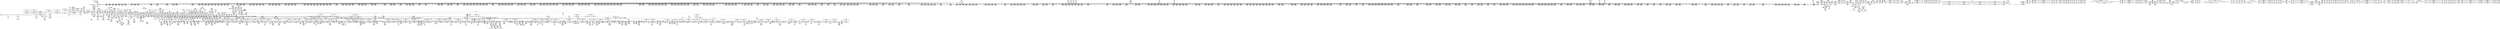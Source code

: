 digraph {
	CE0x4818990 [shape=record,shape=Mrecord,label="{CE0x4818990|__llvm_gcov_indirect_counter_increment:counter|*SummSource*}"]
	CE0x48255f0 [shape=record,shape=Mrecord,label="{CE0x48255f0|2472:_%struct.cred*,_:_CRE_1952,1960_|*MultipleSource*|Function::task_sid&Arg::task::|Function::current_has_perm&Arg::tsk::|Function::selinux_task_kill&Arg::p::|security/selinux/hooks.c,208}"]
	CE0x48ad170 [shape=record,shape=Mrecord,label="{CE0x48ad170|rcu_read_unlock:tmp18|include/linux/rcupdate.h,933|*SummSink*}"]
	CE0x4813650 [shape=record,shape=Mrecord,label="{CE0x4813650|task_sid:land.lhs.true|*SummSource*}"]
	CE0x48472e0 [shape=record,shape=Mrecord,label="{CE0x48472e0|2472:_%struct.cred*,_:_CRE_6306,6307_}"]
	CE0x47b1c00 [shape=record,shape=Mrecord,label="{CE0x47b1c00|task_sid:do.body|*SummSink*}"]
	CE0x47faa90 [shape=record,shape=Mrecord,label="{CE0x47faa90|task_sid:call7|security/selinux/hooks.c,208|*SummSink*}"]
	CE0x48800a0 [shape=record,shape=Mrecord,label="{CE0x48800a0|__rcu_read_unlock:do.end|*SummSource*}"]
	CE0x4830ca0 [shape=record,shape=Mrecord,label="{CE0x4830ca0|2472:_%struct.cred*,_:_CRE_2616,2648_|*MultipleSource*|Function::task_sid&Arg::task::|Function::current_has_perm&Arg::tsk::|Function::selinux_task_kill&Arg::p::|security/selinux/hooks.c,208}"]
	CE0x47f8f00 [shape=record,shape=Mrecord,label="{CE0x47f8f00|task_sid:tmp26|security/selinux/hooks.c,208}"]
	CE0x4854120 [shape=record,shape=Mrecord,label="{CE0x4854120|2472:_%struct.cred*,_:_CRE_10628,10632_|*MultipleSource*|Function::task_sid&Arg::task::|Function::current_has_perm&Arg::tsk::|Function::selinux_task_kill&Arg::p::|security/selinux/hooks.c,208}"]
	CE0x48437e0 [shape=record,shape=Mrecord,label="{CE0x48437e0|2472:_%struct.cred*,_:_CRE_6168,6176_|*MultipleSource*|Function::task_sid&Arg::task::|Function::current_has_perm&Arg::tsk::|Function::selinux_task_kill&Arg::p::|security/selinux/hooks.c,208}"]
	CE0x47f62d0 [shape=record,shape=Mrecord,label="{CE0x47f62d0|task_sid:tmp19|security/selinux/hooks.c,208|*SummSink*}"]
	CE0x48a6d00 [shape=record,shape=Mrecord,label="{CE0x48a6d00|i64*_getelementptr_inbounds_(_4_x_i64_,_4_x_i64_*___llvm_gcov_ctr128,_i64_0,_i64_3)|*Constant*|*SummSink*}"]
	CE0x479bc80 [shape=record,shape=Mrecord,label="{CE0x479bc80|selinux_task_kill:if.end7}"]
	CE0x4888570 [shape=record,shape=Mrecord,label="{CE0x4888570|rcu_read_lock:tmp3|*SummSource*}"]
	CE0x48190f0 [shape=record,shape=Mrecord,label="{CE0x48190f0|i64_3|*Constant*}"]
	CE0x4933710 [shape=record,shape=Mrecord,label="{CE0x4933710|__preempt_count_add:tmp3}"]
	CE0x480ec70 [shape=record,shape=Mrecord,label="{CE0x480ec70|2472:_%struct.cred*,_:_CRE_320,328_|*MultipleSource*|Function::task_sid&Arg::task::|Function::current_has_perm&Arg::tsk::|Function::selinux_task_kill&Arg::p::|security/selinux/hooks.c,208}"]
	CE0x4820df0 [shape=record,shape=Mrecord,label="{CE0x4820df0|2472:_%struct.cred*,_:_CRE_690,691_}"]
	CE0x4900e90 [shape=record,shape=Mrecord,label="{CE0x4900e90|task_sid:do.end}"]
	CE0x479d470 [shape=record,shape=Mrecord,label="{CE0x479d470|COLLAPSED:_GCMRE___llvm_gcov_ctr290_internal_global_10_x_i64_zeroinitializer:_elem_0:default:}"]
	CE0x48a31c0 [shape=record,shape=Mrecord,label="{CE0x48a31c0|rcu_read_unlock:tobool|include/linux/rcupdate.h,933|*SummSource*}"]
	CE0x479e1f0 [shape=record,shape=Mrecord,label="{CE0x479e1f0|selinux_task_kill:tobool1|security/selinux/hooks.c,3665|*SummSink*}"]
	CE0x47c0090 [shape=record,shape=Mrecord,label="{CE0x47c0090|GLOBAL:task_sid|*Constant*}"]
	CE0x47b9550 [shape=record,shape=Mrecord,label="{CE0x47b9550|selinux_task_kill:tmp16|security/selinux/hooks.c,3669|*SummSource*}"]
	CE0x480ea60 [shape=record,shape=Mrecord,label="{CE0x480ea60|task_sid:bb}"]
	CE0x492c480 [shape=record,shape=Mrecord,label="{CE0x492c480|__preempt_count_sub:tmp3|*SummSink*}"]
	CE0x4914c00 [shape=record,shape=Mrecord,label="{CE0x4914c00|task_sid:tmp24|security/selinux/hooks.c,208}"]
	CE0x4823a20 [shape=record,shape=Mrecord,label="{CE0x4823a20|2472:_%struct.cred*,_:_CRE_1848,1856_|*MultipleSource*|Function::task_sid&Arg::task::|Function::current_has_perm&Arg::tsk::|Function::selinux_task_kill&Arg::p::|security/selinux/hooks.c,208}"]
	CE0x494d560 [shape=record,shape=Mrecord,label="{CE0x494d560|i64_1|*Constant*}"]
	CE0x484a260 [shape=record,shape=Mrecord,label="{CE0x484a260|2472:_%struct.cred*,_:_CRE_6346,6347_}"]
	CE0x48a0220 [shape=record,shape=Mrecord,label="{CE0x48a0220|current_sid:tmp1|*SummSource*}"]
	CE0x4850680 [shape=record,shape=Mrecord,label="{CE0x4850680|2472:_%struct.cred*,_:_CRE_6640,6644_|*MultipleSource*|Function::task_sid&Arg::task::|Function::current_has_perm&Arg::tsk::|Function::selinux_task_kill&Arg::p::|security/selinux/hooks.c,208}"]
	CE0x48641c0 [shape=record,shape=Mrecord,label="{CE0x48641c0|i1_true|*Constant*|*SummSink*}"]
	CE0x4802a00 [shape=record,shape=Mrecord,label="{CE0x4802a00|__llvm_gcov_indirect_counter_increment:exit|*SummSource*}"]
	CE0x48b2720 [shape=record,shape=Mrecord,label="{CE0x48b2720|rcu_read_unlock:bb|*SummSource*}"]
	CE0x481fe80 [shape=record,shape=Mrecord,label="{CE0x481fe80|2472:_%struct.cred*,_:_CRE_652,656_|*MultipleSource*|Function::task_sid&Arg::task::|Function::current_has_perm&Arg::tsk::|Function::selinux_task_kill&Arg::p::|security/selinux/hooks.c,208}"]
	CE0x4839f50 [shape=record,shape=Mrecord,label="{CE0x4839f50|2472:_%struct.cred*,_:_CRE_2952,2953_}"]
	CE0x488edf0 [shape=record,shape=Mrecord,label="{CE0x488edf0|rcu_read_lock:if.end|*SummSink*}"]
	CE0x48a61d0 [shape=record,shape=Mrecord,label="{CE0x48a61d0|rcu_read_unlock:tmp16|include/linux/rcupdate.h,933}"]
	CE0x48a8a80 [shape=record,shape=Mrecord,label="{CE0x48a8a80|current_sid:tmp16|security/selinux/hooks.c,218|*SummSink*}"]
	CE0x487f250 [shape=record,shape=Mrecord,label="{CE0x487f250|get_current:tmp3}"]
	CE0x485f6d0 [shape=record,shape=Mrecord,label="{CE0x485f6d0|rcu_lock_acquire:tmp2|*SummSource*}"]
	CE0x4845920 [shape=record,shape=Mrecord,label="{CE0x4845920|2472:_%struct.cred*,_:_CRE_6280,6284_|*MultipleSource*|Function::task_sid&Arg::task::|Function::current_has_perm&Arg::tsk::|Function::selinux_task_kill&Arg::p::|security/selinux/hooks.c,208}"]
	CE0x4838eb0 [shape=record,shape=Mrecord,label="{CE0x4838eb0|2472:_%struct.cred*,_:_CRE_2938,2939_}"]
	CE0x47cf560 [shape=record,shape=Mrecord,label="{CE0x47cf560|selinux_task_kill:tmp19|security/selinux/hooks.c,3670|*SummSink*}"]
	CE0x47c12a0 [shape=record,shape=Mrecord,label="{CE0x47c12a0|signal_to_av:entry|*SummSource*}"]
	CE0x48a8670 [shape=record,shape=Mrecord,label="{CE0x48a8670|__rcu_read_lock:tmp5|include/linux/rcupdate.h,239|*SummSink*}"]
	CE0x488c210 [shape=record,shape=Mrecord,label="{CE0x488c210|_call_void___preempt_count_add(i32_1)_#10,_!dbg_!27711|include/linux/rcupdate.h,239|*SummSink*}"]
	CE0x47ba050 [shape=record,shape=Mrecord,label="{CE0x47ba050|selinux_task_kill:call6|security/selinux/hooks.c,3669}"]
	CE0x491f840 [shape=record,shape=Mrecord,label="{CE0x491f840|_call_void___preempt_count_sub(i32_1)_#10,_!dbg_!27715|include/linux/rcupdate.h,244|*SummSource*}"]
	CE0x4804730 [shape=record,shape=Mrecord,label="{CE0x4804730|rcu_read_lock:entry}"]
	CE0x481e0c0 [shape=record,shape=Mrecord,label="{CE0x481e0c0|task_sid:tmp14|security/selinux/hooks.c,208|*SummSource*}"]
	CE0x47c1af0 [shape=record,shape=Mrecord,label="{CE0x47c1af0|selinux_task_kill:if.else}"]
	CE0x4809d10 [shape=record,shape=Mrecord,label="{CE0x4809d10|2472:_%struct.cred*,_:_CRE_92,96_|*MultipleSource*|Function::task_sid&Arg::task::|Function::current_has_perm&Arg::tsk::|Function::selinux_task_kill&Arg::p::|security/selinux/hooks.c,208}"]
	CE0x47fb100 [shape=record,shape=Mrecord,label="{CE0x47fb100|cred_sid:entry|*SummSource*}"]
	CE0x481edb0 [shape=record,shape=Mrecord,label="{CE0x481edb0|2472:_%struct.cred*,_:_CRE_600,608_|*MultipleSource*|Function::task_sid&Arg::task::|Function::current_has_perm&Arg::tsk::|Function::selinux_task_kill&Arg::p::|security/selinux/hooks.c,208}"]
	CE0x4859a10 [shape=record,shape=Mrecord,label="{CE0x4859a10|_ret_void,_!dbg_!27717|include/linux/rcupdate.h,245}"]
	CE0x4861de0 [shape=record,shape=Mrecord,label="{CE0x4861de0|__rcu_read_lock:tmp3}"]
	CE0x48381a0 [shape=record,shape=Mrecord,label="{CE0x48381a0|2472:_%struct.cred*,_:_CRE_2927,2928_}"]
	CE0x47c15b0 [shape=record,shape=Mrecord,label="{CE0x47c15b0|_ret_i32_%perm.0,_!dbg_!27724|security/selinux/hooks.c,1495|*SummSink*}"]
	CE0x48ac5c0 [shape=record,shape=Mrecord,label="{CE0x48ac5c0|rcu_lock_acquire:indirectgoto|*SummSink*}"]
	CE0x4889ad0 [shape=record,shape=Mrecord,label="{CE0x4889ad0|rcu_read_lock:if.then}"]
	CE0x48a1900 [shape=record,shape=Mrecord,label="{CE0x48a1900|COLLAPSED:_GCMRE___llvm_gcov_ctr128_internal_global_4_x_i64_zeroinitializer:_elem_0:default:}"]
	CE0x485fef0 [shape=record,shape=Mrecord,label="{CE0x485fef0|current_sid:tobool1|security/selinux/hooks.c,218}"]
	CE0x47b8280 [shape=record,shape=Mrecord,label="{CE0x47b8280|avc_has_perm:auditdata|Function::avc_has_perm&Arg::auditdata::|*SummSink*}"]
	CE0x493b110 [shape=record,shape=Mrecord,label="{CE0x493b110|i64*_getelementptr_inbounds_(_4_x_i64_,_4_x_i64_*___llvm_gcov_ctr134,_i64_0,_i64_2)|*Constant*}"]
	CE0x483ab30 [shape=record,shape=Mrecord,label="{CE0x483ab30|2472:_%struct.cred*,_:_CRE_2962,2963_}"]
	CE0x489f840 [shape=record,shape=Mrecord,label="{CE0x489f840|rcu_read_unlock:tmp3|*SummSink*}"]
	CE0x47b8400 [shape=record,shape=Mrecord,label="{CE0x47b8400|_ret_i32_%retval.0,_!dbg_!27728|security/selinux/avc.c,775}"]
	CE0x619a550 [shape=record,shape=Mrecord,label="{CE0x619a550|selinux_task_kill:tmp2|security/selinux/hooks.c,3661}"]
	CE0x47ca040 [shape=record,shape=Mrecord,label="{CE0x47ca040|signal_to_av:tmp9|security/selinux/hooks.c,1491}"]
	CE0x47f8800 [shape=record,shape=Mrecord,label="{CE0x47f8800|i64*_getelementptr_inbounds_(_13_x_i64_,_13_x_i64_*___llvm_gcov_ctr126,_i64_0,_i64_11)|*Constant*}"]
	CE0x48639c0 [shape=record,shape=Mrecord,label="{CE0x48639c0|i8*_undef|*Constant*|*SummSink*}"]
	CE0x4876290 [shape=record,shape=Mrecord,label="{CE0x4876290|i32_1|*Constant*}"]
	CE0x47bc990 [shape=record,shape=Mrecord,label="{CE0x47bc990|selinux_task_kill:call3|security/selinux/hooks.c,3666|*SummSink*}"]
	CE0x47cab50 [shape=record,shape=Mrecord,label="{CE0x47cab50|i64*_getelementptr_inbounds_(_10_x_i64_,_10_x_i64_*___llvm_gcov_ctr290,_i64_0,_i64_9)|*Constant*|*SummSource*}"]
	CE0x4813240 [shape=record,shape=Mrecord,label="{CE0x4813240|cred_sid:tmp1|*SummSink*}"]
	CE0x4915c10 [shape=record,shape=Mrecord,label="{CE0x4915c10|GLOBAL:cred_sid|*Constant*}"]
	CE0x47c4b00 [shape=record,shape=Mrecord,label="{CE0x47c4b00|task_sid:task|Function::task_sid&Arg::task::|*SummSink*}"]
	CE0x47fb030 [shape=record,shape=Mrecord,label="{CE0x47fb030|cred_sid:entry}"]
	CE0x4903980 [shape=record,shape=Mrecord,label="{CE0x4903980|__preempt_count_add:tmp4|./arch/x86/include/asm/preempt.h,72|*SummSource*}"]
	CE0x480a310 [shape=record,shape=Mrecord,label="{CE0x480a310|2472:_%struct.cred*,_:_CRE_168,176_|*MultipleSource*|Function::task_sid&Arg::task::|Function::current_has_perm&Arg::tsk::|Function::selinux_task_kill&Arg::p::|security/selinux/hooks.c,208}"]
	CE0x47c1020 [shape=record,shape=Mrecord,label="{CE0x47c1020|GLOBAL:signal_to_av|*Constant*|*SummSink*}"]
	CE0x47d2cd0 [shape=record,shape=Mrecord,label="{CE0x47d2cd0|GLOBAL:rcu_read_unlock|*Constant*|*SummSink*}"]
	CE0x47c5620 [shape=record,shape=Mrecord,label="{CE0x47c5620|_ret_i32_%call7,_!dbg_!27749|security/selinux/hooks.c,210|*SummSink*}"]
	CE0x4837230 [shape=record,shape=Mrecord,label="{CE0x4837230|2472:_%struct.cred*,_:_CRE_2914,2915_}"]
	CE0x48fba40 [shape=record,shape=Mrecord,label="{CE0x48fba40|i64_ptrtoint_(i8*_blockaddress(_rcu_lock_release,_%__here)_to_i64)|*Constant*|*SummSink*}"]
	CE0x4847080 [shape=record,shape=Mrecord,label="{CE0x4847080|2472:_%struct.cred*,_:_CRE_6304,6305_}"]
	CE0x47af040 [shape=record,shape=Mrecord,label="{CE0x47af040|current_has_perm:perms|Function::current_has_perm&Arg::perms::}"]
	CE0x47fcf60 [shape=record,shape=Mrecord,label="{CE0x47fcf60|i64_4|*Constant*|*SummSink*}"]
	CE0x481d770 [shape=record,shape=Mrecord,label="{CE0x481d770|task_sid:tobool4|security/selinux/hooks.c,208|*SummSink*}"]
	CE0x47a6280 [shape=record,shape=Mrecord,label="{CE0x47a6280|__llvm_gcov_indirect_counter_increment:entry}"]
	CE0x48ac6f0 [shape=record,shape=Mrecord,label="{CE0x48ac6f0|rcu_lock_acquire:bb}"]
	CE0x48f6f70 [shape=record,shape=Mrecord,label="{CE0x48f6f70|rcu_lock_release:tmp3|*SummSink*}"]
	CE0x480fd90 [shape=record,shape=Mrecord,label="{CE0x480fd90|current_sid:entry|*SummSink*}"]
	CE0x481d0f0 [shape=record,shape=Mrecord,label="{CE0x481d0f0|task_sid:call3|security/selinux/hooks.c,208|*SummSource*}"]
	CE0x48092b0 [shape=record,shape=Mrecord,label="{CE0x48092b0|GLOBAL:rcu_read_lock|*Constant*|*SummSource*}"]
	CE0x48ae9d0 [shape=record,shape=Mrecord,label="{CE0x48ae9d0|rcu_read_unlock:tmp14|include/linux/rcupdate.h,933|*SummSource*}"]
	CE0x48d6620 [shape=record,shape=Mrecord,label="{CE0x48d6620|i1_true|*Constant*}"]
	CE0x483a7a0 [shape=record,shape=Mrecord,label="{CE0x483a7a0|2472:_%struct.cred*,_:_CRE_2959,2960_}"]
	CE0x480e5e0 [shape=record,shape=Mrecord,label="{CE0x480e5e0|rcu_read_unlock:tmp9|include/linux/rcupdate.h,933|*SummSource*}"]
	CE0x4834cf0 [shape=record,shape=Mrecord,label="{CE0x4834cf0|2472:_%struct.cred*,_:_CRE_2840,2848_|*MultipleSource*|Function::task_sid&Arg::task::|Function::current_has_perm&Arg::tsk::|Function::selinux_task_kill&Arg::p::|security/selinux/hooks.c,208}"]
	CE0x484d010 [shape=record,shape=Mrecord,label="{CE0x484d010|2472:_%struct.cred*,_:_CRE_6472,6474_|*MultipleSource*|Function::task_sid&Arg::task::|Function::current_has_perm&Arg::tsk::|Function::selinux_task_kill&Arg::p::|security/selinux/hooks.c,208}"]
	CE0x47d5740 [shape=record,shape=Mrecord,label="{CE0x47d5740|avc_has_perm:tsid|Function::avc_has_perm&Arg::tsid::}"]
	CE0x48fc350 [shape=record,shape=Mrecord,label="{CE0x48fc350|rcu_lock_release:tmp6|*SummSource*}"]
	CE0x4840830 [shape=record,shape=Mrecord,label="{CE0x4840830|2472:_%struct.cred*,_:_CRE_5880,5888_|*MultipleSource*|Function::task_sid&Arg::task::|Function::current_has_perm&Arg::tsk::|Function::selinux_task_kill&Arg::p::|security/selinux/hooks.c,208}"]
	CE0x4825810 [shape=record,shape=Mrecord,label="{CE0x4825810|2472:_%struct.cred*,_:_CRE_1960,1968_|*MultipleSource*|Function::task_sid&Arg::task::|Function::current_has_perm&Arg::tsk::|Function::selinux_task_kill&Arg::p::|security/selinux/hooks.c,208}"]
	CE0x47d26c0 [shape=record,shape=Mrecord,label="{CE0x47d26c0|_call_void_rcu_read_unlock()_#10,_!dbg_!27748|security/selinux/hooks.c,209}"]
	CE0x4867340 [shape=record,shape=Mrecord,label="{CE0x4867340|GLOBAL:task_sid.__warned|Global_var:task_sid.__warned}"]
	CE0x491ff30 [shape=record,shape=Mrecord,label="{CE0x491ff30|rcu_lock_release:tmp5|include/linux/rcupdate.h,423}"]
	CE0x47b8ba0 [shape=record,shape=Mrecord,label="{CE0x47b8ba0|i64*_getelementptr_inbounds_(_10_x_i64_,_10_x_i64_*___llvm_gcov_ctr290,_i64_0,_i64_8)|*Constant*|*SummSink*}"]
	CE0x489ea00 [shape=record,shape=Mrecord,label="{CE0x489ea00|_call_void_asm_sideeffect_,_memory_,_dirflag_,_fpsr_,_flags_()_#3,_!dbg_!27714,_!srcloc_!27715|include/linux/rcupdate.h,239|*SummSource*}"]
	CE0x4791c40 [shape=record,shape=Mrecord,label="{CE0x4791c40|task_sid:if.end|*SummSource*}"]
	CE0x48326f0 [shape=record,shape=Mrecord,label="{CE0x48326f0|2472:_%struct.cred*,_:_CRE_2720,2724_|*MultipleSource*|Function::task_sid&Arg::task::|Function::current_has_perm&Arg::tsk::|Function::selinux_task_kill&Arg::p::|security/selinux/hooks.c,208}"]
	CE0x4881f50 [shape=record,shape=Mrecord,label="{CE0x4881f50|current_sid:do.body}"]
	CE0x4809f20 [shape=record,shape=Mrecord,label="{CE0x4809f20|GLOBAL:current_sid|*Constant*|*SummSink*}"]
	CE0x481a120 [shape=record,shape=Mrecord,label="{CE0x481a120|i64*_getelementptr_inbounds_(_11_x_i64_,_11_x_i64_*___llvm_gcov_ctr127,_i64_0,_i64_1)|*Constant*|*SummSource*}"]
	CE0x4900600 [shape=record,shape=Mrecord,label="{CE0x4900600|rcu_lock_release:__here|*SummSource*}"]
	CE0x4878da0 [shape=record,shape=Mrecord,label="{CE0x4878da0|COLLAPSED:_GCMRE___llvm_gcov_ctr130_internal_global_4_x_i64_zeroinitializer:_elem_0:default:}"]
	CE0x4846070 [shape=record,shape=Mrecord,label="{CE0x4846070|2472:_%struct.cred*,_:_CRE_6290,6291_}"]
	CE0x4860e20 [shape=record,shape=Mrecord,label="{CE0x4860e20|__rcu_read_lock:do.end}"]
	CE0x4808350 [shape=record,shape=Mrecord,label="{CE0x4808350|task_sid:real_cred|security/selinux/hooks.c,208}"]
	CE0x4937f80 [shape=record,shape=Mrecord,label="{CE0x4937f80|__preempt_count_sub:tmp2|*SummSink*}"]
	CE0x4813b70 [shape=record,shape=Mrecord,label="{CE0x4813b70|cred_sid:tmp}"]
	CE0x492bd50 [shape=record,shape=Mrecord,label="{CE0x492bd50|__preempt_count_add:tmp7|./arch/x86/include/asm/preempt.h,73|*SummSource*}"]
	CE0x4860540 [shape=record,shape=Mrecord,label="{CE0x4860540|_ret_void,_!dbg_!27719|./arch/x86/include/asm/preempt.h,73}"]
	CE0x4899670 [shape=record,shape=Mrecord,label="{CE0x4899670|rcu_read_lock:tmp22|include/linux/rcupdate.h,884|*SummSink*}"]
	CE0x4831d40 [shape=record,shape=Mrecord,label="{CE0x4831d40|2472:_%struct.cred*,_:_CRE_2692,2696_|*MultipleSource*|Function::task_sid&Arg::task::|Function::current_has_perm&Arg::tsk::|Function::selinux_task_kill&Arg::p::|security/selinux/hooks.c,208}"]
	CE0x47a09d0 [shape=record,shape=Mrecord,label="{CE0x47a09d0|signal_to_av:sw.bb1|*SummSink*}"]
	CE0x48d5420 [shape=record,shape=Mrecord,label="{CE0x48d5420|current_sid:tmp16|security/selinux/hooks.c,218}"]
	CE0x4807a70 [shape=record,shape=Mrecord,label="{CE0x4807a70|2472:_%struct.cred*,_:_CRE_56,64_|*MultipleSource*|Function::task_sid&Arg::task::|Function::current_has_perm&Arg::tsk::|Function::selinux_task_kill&Arg::p::|security/selinux/hooks.c,208}"]
	CE0x48ae430 [shape=record,shape=Mrecord,label="{CE0x48ae430|_call_void_mcount()_#3|*SummSink*}"]
	CE0x49014c0 [shape=record,shape=Mrecord,label="{CE0x49014c0|i32_2|*Constant*}"]
	CE0x4820fd0 [shape=record,shape=Mrecord,label="{CE0x4820fd0|2472:_%struct.cred*,_:_CRE_692,693_}"]
	CE0x47f1690 [shape=record,shape=Mrecord,label="{CE0x47f1690|i32_19|*Constant*|*SummSink*}"]
	CE0x47f56e0 [shape=record,shape=Mrecord,label="{CE0x47f56e0|task_sid:tmp20|security/selinux/hooks.c,208|*SummSource*}"]
	CE0x47eeb30 [shape=record,shape=Mrecord,label="{CE0x47eeb30|2472:_%struct.cred*,_:_CRE_400,408_|*MultipleSource*|Function::task_sid&Arg::task::|Function::current_has_perm&Arg::tsk::|Function::selinux_task_kill&Arg::p::|security/selinux/hooks.c,208}"]
	CE0x4838b20 [shape=record,shape=Mrecord,label="{CE0x4838b20|2472:_%struct.cred*,_:_CRE_2935,2936_}"]
	CE0x485eb10 [shape=record,shape=Mrecord,label="{CE0x485eb10|rcu_lock_acquire:indirectgoto}"]
	CE0x48a3df0 [shape=record,shape=Mrecord,label="{CE0x48a3df0|_call_void_mcount()_#3}"]
	CE0x487dfd0 [shape=record,shape=Mrecord,label="{CE0x487dfd0|__llvm_gcov_indirect_counter_increment:tmp5|*SummSource*}"]
	CE0x47d42f0 [shape=record,shape=Mrecord,label="{CE0x47d42f0|_ret_void|*SummSink*}"]
	CE0x47acdc0 [shape=record,shape=Mrecord,label="{CE0x47acdc0|i64*_getelementptr_inbounds_(_10_x_i64_,_10_x_i64_*___llvm_gcov_ctr290,_i64_0,_i64_7)|*Constant*|*SummSource*}"]
	CE0x488abf0 [shape=record,shape=Mrecord,label="{CE0x488abf0|rcu_read_lock:tmp7|include/linux/rcupdate.h,882|*SummSource*}"]
	CE0x48accd0 [shape=record,shape=Mrecord,label="{CE0x48accd0|current_sid:tmp11|security/selinux/hooks.c,218|*SummSource*}"]
	CE0x48f7680 [shape=record,shape=Mrecord,label="{CE0x48f7680|rcu_lock_release:tmp|*SummSource*}"]
	CE0x48fa2f0 [shape=record,shape=Mrecord,label="{CE0x48fa2f0|i64_ptrtoint_(i8*_blockaddress(_rcu_lock_release,_%__here)_to_i64)|*Constant*|*SummSource*}"]
	CE0x488fba0 [shape=record,shape=Mrecord,label="{CE0x488fba0|GLOBAL:__llvm_gcov_ctr127|Global_var:__llvm_gcov_ctr127|*SummSource*}"]
	CE0x4814ed0 [shape=record,shape=Mrecord,label="{CE0x4814ed0|i16_2|*Constant*}"]
	CE0x48213c0 [shape=record,shape=Mrecord,label="{CE0x48213c0|2472:_%struct.cred*,_:_CRE_697,698_}"]
	CE0x4864c70 [shape=record,shape=Mrecord,label="{CE0x4864c70|task_sid:tmp15|security/selinux/hooks.c,208|*SummSource*}"]
	CE0x4910460 [shape=record,shape=Mrecord,label="{CE0x4910460|task_sid:tmp7|security/selinux/hooks.c,208}"]
	CE0x47be110 [shape=record,shape=Mrecord,label="{CE0x47be110|i64_2|*Constant*}"]
	CE0x4876e70 [shape=record,shape=Mrecord,label="{CE0x4876e70|task_sid:if.end}"]
	CE0x482a8e0 [shape=record,shape=Mrecord,label="{CE0x482a8e0|2472:_%struct.cred*,_:_CRE_2296,2304_|*MultipleSource*|Function::task_sid&Arg::task::|Function::current_has_perm&Arg::tsk::|Function::selinux_task_kill&Arg::p::|security/selinux/hooks.c,208}"]
	CE0x4803af0 [shape=record,shape=Mrecord,label="{CE0x4803af0|rcu_read_lock:tmp8|include/linux/rcupdate.h,882|*SummSource*}"]
	CE0x4791760 [shape=record,shape=Mrecord,label="{CE0x4791760|signal_to_av:tmp1|*SummSource*}"]
	CE0x485d850 [shape=record,shape=Mrecord,label="{CE0x485d850|GLOBAL:current_sid.__warned|Global_var:current_sid.__warned|*SummSource*}"]
	CE0x4881330 [shape=record,shape=Mrecord,label="{CE0x4881330|_ret_void,_!dbg_!27717|include/linux/rcupdate.h,419|*SummSink*}"]
	CE0x48463d0 [shape=record,shape=Mrecord,label="{CE0x48463d0|2472:_%struct.cred*,_:_CRE_6293,6294_}"]
	CE0x480bc50 [shape=record,shape=Mrecord,label="{CE0x480bc50|task_sid:entry}"]
	CE0x4912860 [shape=record,shape=Mrecord,label="{CE0x4912860|i64*_getelementptr_inbounds_(_13_x_i64_,_13_x_i64_*___llvm_gcov_ctr126,_i64_0,_i64_8)|*Constant*}"]
	CE0x47ac940 [shape=record,shape=Mrecord,label="{CE0x47ac940|selinux_task_kill:tmp13|security/selinux/hooks.c,3665}"]
	CE0x4922b70 [shape=record,shape=Mrecord,label="{CE0x4922b70|__rcu_read_unlock:tmp7|include/linux/rcupdate.h,245|*SummSink*}"]
	CE0x482b950 [shape=record,shape=Mrecord,label="{CE0x482b950|2472:_%struct.cred*,_:_CRE_2352,2360_|*MultipleSource*|Function::task_sid&Arg::task::|Function::current_has_perm&Arg::tsk::|Function::selinux_task_kill&Arg::p::|security/selinux/hooks.c,208}"]
	CE0x484b850 [shape=record,shape=Mrecord,label="{CE0x484b850|2472:_%struct.cred*,_:_CRE_6384,6392_|*MultipleSource*|Function::task_sid&Arg::task::|Function::current_has_perm&Arg::tsk::|Function::selinux_task_kill&Arg::p::|security/selinux/hooks.c,208}"]
	CE0x485dc60 [shape=record,shape=Mrecord,label="{CE0x485dc60|GLOBAL:__preempt_count_add|*Constant*}"]
	CE0x4850420 [shape=record,shape=Mrecord,label="{CE0x4850420|2472:_%struct.cred*,_:_CRE_6632,6640_|*MultipleSource*|Function::task_sid&Arg::task::|Function::current_has_perm&Arg::tsk::|Function::selinux_task_kill&Arg::p::|security/selinux/hooks.c,208}"]
	CE0x47c5e50 [shape=record,shape=Mrecord,label="{CE0x47c5e50|2472:_%struct.cred*,_:_CRE_20,24_|*MultipleSource*|Function::task_sid&Arg::task::|Function::current_has_perm&Arg::tsk::|Function::selinux_task_kill&Arg::p::|security/selinux/hooks.c,208}"]
	CE0x4815ce0 [shape=record,shape=Mrecord,label="{CE0x4815ce0|2472:_%struct.cred*,_:_CRE_208,216_|*MultipleSource*|Function::task_sid&Arg::task::|Function::current_has_perm&Arg::tsk::|Function::selinux_task_kill&Arg::p::|security/selinux/hooks.c,208}"]
	CE0x4893390 [shape=record,shape=Mrecord,label="{CE0x4893390|rcu_read_lock:tmp14|include/linux/rcupdate.h,882|*SummSource*}"]
	CE0x4914550 [shape=record,shape=Mrecord,label="{CE0x4914550|task_sid:tmp22|security/selinux/hooks.c,208}"]
	CE0x4808cd0 [shape=record,shape=Mrecord,label="{CE0x4808cd0|2472:_%struct.cred*,_:_CRE_76,80_|*MultipleSource*|Function::task_sid&Arg::task::|Function::current_has_perm&Arg::tsk::|Function::selinux_task_kill&Arg::p::|security/selinux/hooks.c,208}"]
	CE0x4827df0 [shape=record,shape=Mrecord,label="{CE0x4827df0|2472:_%struct.cred*,_:_CRE_2088,2096_|*MultipleSource*|Function::task_sid&Arg::task::|Function::current_has_perm&Arg::tsk::|Function::selinux_task_kill&Arg::p::|security/selinux/hooks.c,208}"]
	CE0x48d3a30 [shape=record,shape=Mrecord,label="{CE0x48d3a30|i64*_getelementptr_inbounds_(_11_x_i64_,_11_x_i64_*___llvm_gcov_ctr125,_i64_0,_i64_1)|*Constant*|*SummSink*}"]
	CE0x48f75a0 [shape=record,shape=Mrecord,label="{CE0x48f75a0|rcu_lock_release:tmp}"]
	CE0x48aafb0 [shape=record,shape=Mrecord,label="{CE0x48aafb0|__preempt_count_add:val|Function::__preempt_count_add&Arg::val::|*SummSink*}"]
	CE0x4848f60 [shape=record,shape=Mrecord,label="{CE0x4848f60|2472:_%struct.cred*,_:_CRE_6330,6331_}"]
	CE0x4831fa0 [shape=record,shape=Mrecord,label="{CE0x4831fa0|2472:_%struct.cred*,_:_CRE_2696,2704_|*MultipleSource*|Function::task_sid&Arg::task::|Function::current_has_perm&Arg::tsk::|Function::selinux_task_kill&Arg::p::|security/selinux/hooks.c,208}"]
	CE0x4866360 [shape=record,shape=Mrecord,label="{CE0x4866360|GLOBAL:__llvm_gcov_ctr126|Global_var:__llvm_gcov_ctr126|*SummSource*}"]
	CE0x4817c70 [shape=record,shape=Mrecord,label="{CE0x4817c70|i64*_getelementptr_inbounds_(_13_x_i64_,_13_x_i64_*___llvm_gcov_ctr126,_i64_0,_i64_0)|*Constant*}"]
	CE0x483e490 [shape=record,shape=Mrecord,label="{CE0x483e490|2472:_%struct.cred*,_:_CRE_3112,3116_|*MultipleSource*|Function::task_sid&Arg::task::|Function::current_has_perm&Arg::tsk::|Function::selinux_task_kill&Arg::p::|security/selinux/hooks.c,208}"]
	CE0x48fdbd0 [shape=record,shape=Mrecord,label="{CE0x48fdbd0|rcu_lock_release:tmp4|include/linux/rcupdate.h,423|*SummSink*}"]
	CE0x48743f0 [shape=record,shape=Mrecord,label="{CE0x48743f0|COLLAPSED:_GCMRE_current_task_external_global_%struct.task_struct*:_elem_0::|security/selinux/hooks.c,218}"]
	CE0x492c9c0 [shape=record,shape=Mrecord,label="{CE0x492c9c0|__preempt_count_add:tmp1|*SummSink*}"]
	CE0x4833040 [shape=record,shape=Mrecord,label="{CE0x4833040|2472:_%struct.cred*,_:_CRE_2744,2752_|*MultipleSource*|Function::task_sid&Arg::task::|Function::current_has_perm&Arg::tsk::|Function::selinux_task_kill&Arg::p::|security/selinux/hooks.c,208}"]
	"CONST[source:0(mediator),value:0(static)][purpose:{operation}][SnkIdx:7]"
	CE0x4867b30 [shape=record,shape=Mrecord,label="{CE0x4867b30|task_sid:tobool1|security/selinux/hooks.c,208|*SummSource*}"]
	CE0x4854c80 [shape=record,shape=Mrecord,label="{CE0x4854c80|rcu_read_unlock:tmp19|include/linux/rcupdate.h,933|*SummSource*}"]
	CE0x4847410 [shape=record,shape=Mrecord,label="{CE0x4847410|2472:_%struct.cred*,_:_CRE_6307,6308_}"]
	CE0x48dc960 [shape=record,shape=Mrecord,label="{CE0x48dc960|i64*_getelementptr_inbounds_(_4_x_i64_,_4_x_i64_*___llvm_gcov_ctr134,_i64_0,_i64_0)|*Constant*|*SummSink*}"]
	CE0x4891220 [shape=record,shape=Mrecord,label="{CE0x4891220|rcu_read_lock:tmp11|include/linux/rcupdate.h,882|*SummSource*}"]
	CE0x48a0010 [shape=record,shape=Mrecord,label="{CE0x48a0010|rcu_read_unlock:tmp12|include/linux/rcupdate.h,933}"]
	CE0x4887170 [shape=record,shape=Mrecord,label="{CE0x4887170|current_sid:tmp3}"]
	CE0x4849420 [shape=record,shape=Mrecord,label="{CE0x4849420|2472:_%struct.cred*,_:_CRE_6334,6335_}"]
	CE0x4898fe0 [shape=record,shape=Mrecord,label="{CE0x4898fe0|rcu_read_lock:tmp22|include/linux/rcupdate.h,884}"]
	CE0x4928e40 [shape=record,shape=Mrecord,label="{CE0x4928e40|i64*_getelementptr_inbounds_(_4_x_i64_,_4_x_i64_*___llvm_gcov_ctr135,_i64_0,_i64_1)|*Constant*|*SummSource*}"]
	CE0x48395d0 [shape=record,shape=Mrecord,label="{CE0x48395d0|2472:_%struct.cred*,_:_CRE_2944,2945_}"]
	CE0x48b3810 [shape=record,shape=Mrecord,label="{CE0x48b3810|rcu_read_unlock:tmp|*SummSource*}"]
	CE0x47d1c40 [shape=record,shape=Mrecord,label="{CE0x47d1c40|current_sid:tmp19|security/selinux/hooks.c,218|*SummSource*}"]
	CE0x48d7270 [shape=record,shape=Mrecord,label="{CE0x48d7270|i64*_getelementptr_inbounds_(_4_x_i64_,_4_x_i64_*___llvm_gcov_ctr128,_i64_0,_i64_3)|*Constant*|*SummSource*}"]
	CE0x486e6f0 [shape=record,shape=Mrecord,label="{CE0x486e6f0|i64_3|*Constant*|*SummSource*}"]
	CE0x47f1360 [shape=record,shape=Mrecord,label="{CE0x47f1360|2472:_%struct.cred*,_:_CRE_48,56_|*MultipleSource*|Function::task_sid&Arg::task::|Function::current_has_perm&Arg::tsk::|Function::selinux_task_kill&Arg::p::|security/selinux/hooks.c,208}"]
	CE0x48a3e60 [shape=record,shape=Mrecord,label="{CE0x48a3e60|GLOBAL:rcu_read_lock|*Constant*}"]
	CE0x487fa10 [shape=record,shape=Mrecord,label="{CE0x487fa10|__preempt_count_add:tmp}"]
	CE0x4813ad0 [shape=record,shape=Mrecord,label="{CE0x4813ad0|i64*_getelementptr_inbounds_(_2_x_i64_,_2_x_i64_*___llvm_gcov_ctr131,_i64_0,_i64_0)|*Constant*|*SummSink*}"]
	CE0x482e6a0 [shape=record,shape=Mrecord,label="{CE0x482e6a0|2472:_%struct.cred*,_:_CRE_2524,2525_}"]
	CE0x4825e40 [shape=record,shape=Mrecord,label="{CE0x4825e40|2472:_%struct.cred*,_:_CRE_1980,1984_|*MultipleSource*|Function::task_sid&Arg::task::|Function::current_has_perm&Arg::tsk::|Function::selinux_task_kill&Arg::p::|security/selinux/hooks.c,208}"]
	CE0x483b970 [shape=record,shape=Mrecord,label="{CE0x483b970|2472:_%struct.cred*,_:_CRE_2974,2975_}"]
	CE0x4885500 [shape=record,shape=Mrecord,label="{CE0x4885500|GLOBAL:__rcu_read_lock|*Constant*|*SummSink*}"]
	CE0x48389f0 [shape=record,shape=Mrecord,label="{CE0x48389f0|2472:_%struct.cred*,_:_CRE_2934,2935_}"]
	CE0x47bd470 [shape=record,shape=Mrecord,label="{CE0x47bd470|i64*_getelementptr_inbounds_(_10_x_i64_,_10_x_i64_*___llvm_gcov_ctr265,_i64_0,_i64_5)|*Constant*|*SummSink*}"]
	CE0x4821a20 [shape=record,shape=Mrecord,label="{CE0x4821a20|2472:_%struct.cred*,_:_CRE_704,712_|*MultipleSource*|Function::task_sid&Arg::task::|Function::current_has_perm&Arg::tsk::|Function::selinux_task_kill&Arg::p::|security/selinux/hooks.c,208}"]
	CE0x48388c0 [shape=record,shape=Mrecord,label="{CE0x48388c0|2472:_%struct.cred*,_:_CRE_2933,2934_}"]
	CE0x47f76f0 [shape=record,shape=Mrecord,label="{CE0x47f76f0|i64*_getelementptr_inbounds_(_13_x_i64_,_13_x_i64_*___llvm_gcov_ctr126,_i64_0,_i64_10)|*Constant*}"]
	CE0x48ab420 [shape=record,shape=Mrecord,label="{CE0x48ab420|_call_void_lockdep_rcu_suspicious(i8*_getelementptr_inbounds_(_25_x_i8_,_25_x_i8_*_.str45,_i32_0,_i32_0),_i32_934,_i8*_getelementptr_inbounds_(_44_x_i8_,_44_x_i8_*_.str47,_i32_0,_i32_0))_#10,_!dbg_!27726|include/linux/rcupdate.h,933|*SummSink*}"]
	CE0x47bd170 [shape=record,shape=Mrecord,label="{CE0x47bd170|i64*_getelementptr_inbounds_(_10_x_i64_,_10_x_i64_*___llvm_gcov_ctr265,_i64_0,_i64_5)|*Constant*|*SummSource*}"]
	CE0x48594e0 [shape=record,shape=Mrecord,label="{CE0x48594e0|__rcu_read_unlock:entry|*SummSource*}"]
	CE0x48a81f0 [shape=record,shape=Mrecord,label="{CE0x48a81f0|rcu_read_unlock:tmp10|include/linux/rcupdate.h,933|*SummSink*}"]
	CE0x4865c50 [shape=record,shape=Mrecord,label="{CE0x4865c50|task_sid:tmp5|security/selinux/hooks.c,208|*SummSink*}"]
	CE0x49092b0 [shape=record,shape=Mrecord,label="{CE0x49092b0|__preempt_count_sub:sub|./arch/x86/include/asm/preempt.h,77|*SummSink*}"]
	CE0x48fa450 [shape=record,shape=Mrecord,label="{CE0x48fa450|i64*_getelementptr_inbounds_(_4_x_i64_,_4_x_i64_*___llvm_gcov_ctr133,_i64_0,_i64_3)|*Constant*}"]
	CE0x4878ff0 [shape=record,shape=Mrecord,label="{CE0x4878ff0|i64*_getelementptr_inbounds_(_2_x_i64_,_2_x_i64_*___llvm_gcov_ctr98,_i64_0,_i64_0)|*Constant*}"]
	CE0x492c700 [shape=record,shape=Mrecord,label="{CE0x492c700|_call_void_mcount()_#3|*SummSink*}"]
	CE0x4802bc0 [shape=record,shape=Mrecord,label="{CE0x4802bc0|rcu_read_lock:tmp2|*SummSink*}"]
	CE0x480a840 [shape=record,shape=Mrecord,label="{CE0x480a840|__llvm_gcov_indirect_counter_increment:tmp|*SummSink*}"]
	CE0x47f63a0 [shape=record,shape=Mrecord,label="{CE0x47f63a0|i8_1|*Constant*|*SummSource*}"]
	CE0x48b2230 [shape=record,shape=Mrecord,label="{CE0x48b2230|rcu_read_unlock:land.lhs.true|*SummSink*}"]
	CE0x485e470 [shape=record,shape=Mrecord,label="{CE0x485e470|i64_ptrtoint_(i8*_blockaddress(_rcu_lock_acquire,_%__here)_to_i64)|*Constant*}"]
	CE0x4804a80 [shape=record,shape=Mrecord,label="{CE0x4804a80|rcu_read_lock:entry|*SummSink*}"]
	CE0x4817320 [shape=record,shape=Mrecord,label="{CE0x4817320|2472:_%struct.cred*,_:_CRE_216,224_|*MultipleSource*|Function::task_sid&Arg::task::|Function::current_has_perm&Arg::tsk::|Function::selinux_task_kill&Arg::p::|security/selinux/hooks.c,208}"]
	CE0x47a56e0 [shape=record,shape=Mrecord,label="{CE0x47a56e0|signal_to_av:sig|Function::signal_to_av&Arg::sig::|*SummSink*}"]
	CE0x47ba0c0 [shape=record,shape=Mrecord,label="{CE0x47ba0c0|selinux_task_kill:call6|security/selinux/hooks.c,3669|*SummSource*}"]
	CE0x4792740 [shape=record,shape=Mrecord,label="{CE0x4792740|i32_9|*Constant*|*SummSource*}"]
	CE0x48002b0 [shape=record,shape=Mrecord,label="{CE0x48002b0|i64*_getelementptr_inbounds_(_2_x_i64_,_2_x_i64_*___llvm_gcov_ctr131,_i64_0,_i64_1)|*Constant*|*SummSink*}"]
	CE0x47ef650 [shape=record,shape=Mrecord,label="{CE0x47ef650|signal_to_av:bb}"]
	CE0x4801d50 [shape=record,shape=Mrecord,label="{CE0x4801d50|i64*_getelementptr_inbounds_(_11_x_i64_,_11_x_i64_*___llvm_gcov_ctr127,_i64_0,_i64_1)|*Constant*|*SummSink*}"]
	CE0x48018f0 [shape=record,shape=Mrecord,label="{CE0x48018f0|cred_sid:tmp3}"]
	CE0x47f9e20 [shape=record,shape=Mrecord,label="{CE0x47f9e20|task_sid:tmp26|security/selinux/hooks.c,208|*SummSource*}"]
	CE0x4857db0 [shape=record,shape=Mrecord,label="{CE0x4857db0|GLOBAL:rcu_lock_release|*Constant*|*SummSink*}"]
	CE0x47c04e0 [shape=record,shape=Mrecord,label="{CE0x47c04e0|selinux_task_kill:sig|Function::selinux_task_kill&Arg::sig::|*SummSink*}"]
	CE0x48f78f0 [shape=record,shape=Mrecord,label="{CE0x48f78f0|rcu_lock_acquire:tmp5|include/linux/rcupdate.h,418|*SummSource*}"]
	CE0x48418d0 [shape=record,shape=Mrecord,label="{CE0x48418d0|2472:_%struct.cred*,_:_CRE_5936,5944_|*MultipleSource*|Function::task_sid&Arg::task::|Function::current_has_perm&Arg::tsk::|Function::selinux_task_kill&Arg::p::|security/selinux/hooks.c,208}"]
	CE0x481dc60 [shape=record,shape=Mrecord,label="{CE0x481dc60|i64_7|*Constant*|*SummSink*}"]
	CE0x4937f10 [shape=record,shape=Mrecord,label="{CE0x4937f10|__preempt_count_sub:tmp2|*SummSource*}"]
	CE0x47c38d0 [shape=record,shape=Mrecord,label="{CE0x47c38d0|selinux_task_kill:tmp12|security/selinux/hooks.c,3665|*SummSource*}"]
	CE0x47b33f0 [shape=record,shape=Mrecord,label="{CE0x47b33f0|signal_to_av:sw.bb}"]
	CE0x4837490 [shape=record,shape=Mrecord,label="{CE0x4837490|2472:_%struct.cred*,_:_CRE_2916,2917_}"]
	CE0x48471b0 [shape=record,shape=Mrecord,label="{CE0x48471b0|2472:_%struct.cred*,_:_CRE_6305,6306_}"]
	CE0x47d38d0 [shape=record,shape=Mrecord,label="{CE0x47d38d0|current_has_perm:bb|*SummSource*}"]
	CE0x485c170 [shape=record,shape=Mrecord,label="{CE0x485c170|__rcu_read_lock:do.end|*SummSource*}"]
	CE0x47f1530 [shape=record,shape=Mrecord,label="{CE0x47f1530|i32_19|*Constant*}"]
	CE0x484ae40 [shape=record,shape=Mrecord,label="{CE0x484ae40|2472:_%struct.cred*,_:_CRE_6356,6357_}"]
	CE0x48a9c20 [shape=record,shape=Mrecord,label="{CE0x48a9c20|i64*_getelementptr_inbounds_(_4_x_i64_,_4_x_i64_*___llvm_gcov_ctr133,_i64_0,_i64_1)|*Constant*|*SummSink*}"]
	CE0x47a62f0 [shape=record,shape=Mrecord,label="{CE0x47a62f0|__llvm_gcov_indirect_counter_increment:entry|*SummSource*}"]
	CE0x48a2710 [shape=record,shape=Mrecord,label="{CE0x48a2710|GLOBAL:__llvm_gcov_ctr125|Global_var:__llvm_gcov_ctr125|*SummSource*}"]
	CE0x4890420 [shape=record,shape=Mrecord,label="{CE0x4890420|_call_void_mcount()_#3|*SummSink*}"]
	CE0x484abe0 [shape=record,shape=Mrecord,label="{CE0x484abe0|2472:_%struct.cred*,_:_CRE_6354,6355_}"]
	CE0x47f5830 [shape=record,shape=Mrecord,label="{CE0x47f5830|task_sid:tmp20|security/selinux/hooks.c,208|*SummSink*}"]
	CE0x484eec0 [shape=record,shape=Mrecord,label="{CE0x484eec0|2472:_%struct.cred*,_:_CRE_6552,6560_|*MultipleSource*|Function::task_sid&Arg::task::|Function::current_has_perm&Arg::tsk::|Function::selinux_task_kill&Arg::p::|security/selinux/hooks.c,208}"]
	CE0x4791d80 [shape=record,shape=Mrecord,label="{CE0x4791d80|signal_to_av:sw.default|*SummSource*}"]
	"CONST[source:0(mediator),value:2(dynamic)][purpose:{subject}][SrcIdx:9]"
	CE0x4878d30 [shape=record,shape=Mrecord,label="{CE0x4878d30|rcu_lock_acquire:tmp}"]
	CE0x48497b0 [shape=record,shape=Mrecord,label="{CE0x48497b0|2472:_%struct.cred*,_:_CRE_6337,6338_}"]
	CE0x48b2f70 [shape=record,shape=Mrecord,label="{CE0x48b2f70|rcu_read_unlock:land.lhs.true2}"]
	CE0x4842740 [shape=record,shape=Mrecord,label="{CE0x4842740|2472:_%struct.cred*,_:_CRE_5984,5992_|*MultipleSource*|Function::task_sid&Arg::task::|Function::current_has_perm&Arg::tsk::|Function::selinux_task_kill&Arg::p::|security/selinux/hooks.c,208}"]
	CE0x4825c20 [shape=record,shape=Mrecord,label="{CE0x4825c20|2472:_%struct.cred*,_:_CRE_1976,1977_|*MultipleSource*|Function::task_sid&Arg::task::|Function::current_has_perm&Arg::tsk::|Function::selinux_task_kill&Arg::p::|security/selinux/hooks.c,208}"]
	CE0x4864880 [shape=record,shape=Mrecord,label="{CE0x4864880|current_sid:land.lhs.true|*SummSink*}"]
	CE0x49396b0 [shape=record,shape=Mrecord,label="{CE0x49396b0|GLOBAL:__preempt_count_sub|*Constant*|*SummSink*}"]
	CE0x492d360 [shape=record,shape=Mrecord,label="{CE0x492d360|_call_void_mcount()_#3|*SummSource*}"]
	CE0x4872ea0 [shape=record,shape=Mrecord,label="{CE0x4872ea0|current_sid:call4|security/selinux/hooks.c,218|*SummSource*}"]
	CE0x64079a0 [shape=record,shape=Mrecord,label="{CE0x64079a0|GLOBAL:__llvm_gcov_ctr290|Global_var:__llvm_gcov_ctr290|*SummSource*}"]
	CE0x4821b10 [shape=record,shape=Mrecord,label="{CE0x4821b10|2472:_%struct.cred*,_:_CRE_712,720_|*MultipleSource*|Function::task_sid&Arg::task::|Function::current_has_perm&Arg::tsk::|Function::selinux_task_kill&Arg::p::|security/selinux/hooks.c,208}"]
	CE0x47af5e0 [shape=record,shape=Mrecord,label="{CE0x47af5e0|_ret_i32_%call2,_!dbg_!27718|security/selinux/hooks.c,1544|*SummSink*}"]
	CE0x47fe3a0 [shape=record,shape=Mrecord,label="{CE0x47fe3a0|_call_void___llvm_gcov_indirect_counter_increment(i32*___llvm_gcov_global_state_pred267,_i64**_getelementptr_inbounds_(_4_x_i64*_,_4_x_i64*_*___llvm_gcda_edge_table266,_i64_0,_i64_3)),_!dbg_!27719|security/selinux/hooks.c,1487|*SummSource*}"]
	CE0x487e7d0 [shape=record,shape=Mrecord,label="{CE0x487e7d0|i64*_getelementptr_inbounds_(_2_x_i64_,_2_x_i64_*___llvm_gcov_ctr98,_i64_0,_i64_1)|*Constant*}"]
	CE0x4805ff0 [shape=record,shape=Mrecord,label="{CE0x4805ff0|__llvm_gcov_indirect_counter_increment:exit|*SummSink*}"]
	CE0x483ee10 [shape=record,shape=Mrecord,label="{CE0x483ee10|2472:_%struct.cred*,_:_CRE_3136,3140_|*MultipleSource*|Function::task_sid&Arg::task::|Function::current_has_perm&Arg::tsk::|Function::selinux_task_kill&Arg::p::|security/selinux/hooks.c,208}"]
	CE0x4809da0 [shape=record,shape=Mrecord,label="{CE0x4809da0|GLOBAL:current_sid|*Constant*|*SummSource*}"]
	CE0x481cbd0 [shape=record,shape=Mrecord,label="{CE0x481cbd0|task_sid:tmp13|security/selinux/hooks.c,208|*SummSink*}"]
	CE0x48008d0 [shape=record,shape=Mrecord,label="{CE0x48008d0|rcu_read_lock:do.body|*SummSource*}"]
	CE0x4853010 [shape=record,shape=Mrecord,label="{CE0x4853010|2472:_%struct.cred*,_:_CRE_10584,10592_|*MultipleSource*|Function::task_sid&Arg::task::|Function::current_has_perm&Arg::tsk::|Function::selinux_task_kill&Arg::p::|security/selinux/hooks.c,208}"]
	CE0x4818b80 [shape=record,shape=Mrecord,label="{CE0x4818b80|2472:_%struct.cred*,_:_CRE_232,240_|*MultipleSource*|Function::task_sid&Arg::task::|Function::current_has_perm&Arg::tsk::|Function::selinux_task_kill&Arg::p::|security/selinux/hooks.c,208}"]
	CE0x4888940 [shape=record,shape=Mrecord,label="{CE0x4888940|cred_sid:security|security/selinux/hooks.c,196}"]
	CE0x49334b0 [shape=record,shape=Mrecord,label="{CE0x49334b0|i64*_getelementptr_inbounds_(_4_x_i64_,_4_x_i64_*___llvm_gcov_ctr135,_i64_0,_i64_0)|*Constant*|*SummSink*}"]
	CE0x4827bd0 [shape=record,shape=Mrecord,label="{CE0x4827bd0|2472:_%struct.cred*,_:_CRE_2080,2088_|*MultipleSource*|Function::task_sid&Arg::task::|Function::current_has_perm&Arg::tsk::|Function::selinux_task_kill&Arg::p::|security/selinux/hooks.c,208}"]
	CE0x47b7c30 [shape=record,shape=Mrecord,label="{CE0x47b7c30|avc_has_perm:requested|Function::avc_has_perm&Arg::requested::}"]
	CE0x4831880 [shape=record,shape=Mrecord,label="{CE0x4831880|2472:_%struct.cred*,_:_CRE_2680,2688_|*MultipleSource*|Function::task_sid&Arg::task::|Function::current_has_perm&Arg::tsk::|Function::selinux_task_kill&Arg::p::|security/selinux/hooks.c,208}"]
	CE0x48d6370 [shape=record,shape=Mrecord,label="{CE0x48d6370|current_sid:tmp14|security/selinux/hooks.c,218|*SummSource*}"]
	CE0x47f6730 [shape=record,shape=Mrecord,label="{CE0x47f6730|i8_1|*Constant*|*SummSink*}"]
	CE0x4922ff0 [shape=record,shape=Mrecord,label="{CE0x4922ff0|__preempt_count_add:tmp5|./arch/x86/include/asm/preempt.h,72|*SummSource*}"]
	CE0x4822510 [shape=record,shape=Mrecord,label="{CE0x4822510|2472:_%struct.cred*,_:_CRE_760,768_|*MultipleSource*|Function::task_sid&Arg::task::|Function::current_has_perm&Arg::tsk::|Function::selinux_task_kill&Arg::p::|security/selinux/hooks.c,208}"]
	CE0x48682b0 [shape=record,shape=Mrecord,label="{CE0x48682b0|task_sid:tobool1|security/selinux/hooks.c,208|*SummSink*}"]
	CE0x4892980 [shape=record,shape=Mrecord,label="{CE0x4892980|i32_934|*Constant*|*SummSource*}"]
	CE0x4829f60 [shape=record,shape=Mrecord,label="{CE0x4829f60|2472:_%struct.cred*,_:_CRE_2264,2272_|*MultipleSource*|Function::task_sid&Arg::task::|Function::current_has_perm&Arg::tsk::|Function::selinux_task_kill&Arg::p::|security/selinux/hooks.c,208}"]
	CE0x47f6c70 [shape=record,shape=Mrecord,label="{CE0x47f6c70|_call_void_lockdep_rcu_suspicious(i8*_getelementptr_inbounds_(_25_x_i8_,_25_x_i8_*_.str3,_i32_0,_i32_0),_i32_208,_i8*_getelementptr_inbounds_(_41_x_i8_,_41_x_i8_*_.str44,_i32_0,_i32_0))_#10,_!dbg_!27732|security/selinux/hooks.c,208|*SummSource*}"]
	CE0x4876040 [shape=record,shape=Mrecord,label="{CE0x4876040|current_sid:tmp23|security/selinux/hooks.c,218|*SummSink*}"]
	CE0x4921030 [shape=record,shape=Mrecord,label="{CE0x4921030|__preempt_count_add:tmp2}"]
	CE0x4807140 [shape=record,shape=Mrecord,label="{CE0x4807140|signal_to_av:tmp11|security/selinux/hooks.c,1495|*SummSink*}"]
	CE0x4858280 [shape=record,shape=Mrecord,label="{CE0x4858280|rcu_lock_release:entry|*SummSink*}"]
	CE0x47f1df0 [shape=record,shape=Mrecord,label="{CE0x47f1df0|GLOBAL:rcu_lock_acquire|*Constant*|*SummSink*}"]
	CE0x47b54d0 [shape=record,shape=Mrecord,label="{CE0x47b54d0|_ret_i32_%tmp6,_!dbg_!27716|security/selinux/hooks.c,197}"]
	CE0x48642f0 [shape=record,shape=Mrecord,label="{CE0x48642f0|i64*_getelementptr_inbounds_(_11_x_i64_,_11_x_i64_*___llvm_gcov_ctr125,_i64_0,_i64_8)|*Constant*|*SummSink*}"]
	CE0x482f2f0 [shape=record,shape=Mrecord,label="{CE0x482f2f0|2472:_%struct.cred*,_:_CRE_2535,2536_}"]
	CE0x4838fe0 [shape=record,shape=Mrecord,label="{CE0x4838fe0|2472:_%struct.cred*,_:_CRE_2939,2940_}"]
	CE0x48ad2e0 [shape=record,shape=Mrecord,label="{CE0x48ad2e0|_call_void_lockdep_rcu_suspicious(i8*_getelementptr_inbounds_(_25_x_i8_,_25_x_i8_*_.str45,_i32_0,_i32_0),_i32_934,_i8*_getelementptr_inbounds_(_44_x_i8_,_44_x_i8_*_.str47,_i32_0,_i32_0))_#10,_!dbg_!27726|include/linux/rcupdate.h,933}"]
	CE0x47fe690 [shape=record,shape=Mrecord,label="{CE0x47fe690|i64*_getelementptr_inbounds_(_10_x_i64_,_10_x_i64_*___llvm_gcov_ctr265,_i64_0,_i64_7)|*Constant*|*SummSource*}"]
	CE0x47a5bd0 [shape=record,shape=Mrecord,label="{CE0x47a5bd0|i32_0|*Constant*}"]
	CE0x4835ad0 [shape=record,shape=Mrecord,label="{CE0x4835ad0|2472:_%struct.cred*,_:_CRE_2880,2884_|*MultipleSource*|Function::task_sid&Arg::task::|Function::current_has_perm&Arg::tsk::|Function::selinux_task_kill&Arg::p::|security/selinux/hooks.c,208}"]
	CE0x48fc3c0 [shape=record,shape=Mrecord,label="{CE0x48fc3c0|rcu_lock_release:tmp6|*SummSink*}"]
	CE0x487f0d0 [shape=record,shape=Mrecord,label="{CE0x487f0d0|get_current:tmp2|*SummSource*}"]
	"CONST[source:1(input),value:2(dynamic)][purpose:{subject}][SrcIdx:6]"
	CE0x4914cb0 [shape=record,shape=Mrecord,label="{CE0x4914cb0|i64*_getelementptr_inbounds_(_13_x_i64_,_13_x_i64_*___llvm_gcov_ctr126,_i64_0,_i64_11)|*Constant*}"]
	CE0x487f970 [shape=record,shape=Mrecord,label="{CE0x487f970|__preempt_count_sub:tmp|*SummSource*}"]
	CE0x484e2b0 [shape=record,shape=Mrecord,label="{CE0x484e2b0|2472:_%struct.cred*,_:_CRE_6512,6520_|*MultipleSource*|Function::task_sid&Arg::task::|Function::current_has_perm&Arg::tsk::|Function::selinux_task_kill&Arg::p::|security/selinux/hooks.c,208}"]
	CE0x47d6950 [shape=record,shape=Mrecord,label="{CE0x47d6950|i32_16|*Constant*}"]
	CE0x47bcc80 [shape=record,shape=Mrecord,label="{CE0x47bcc80|selinux_task_kill:tmp}"]
	CE0x47c7f50 [shape=record,shape=Mrecord,label="{CE0x47c7f50|selinux_task_kill:perm.0|*SummSource*}"]
	CE0x47fafc0 [shape=record,shape=Mrecord,label="{CE0x47fafc0|GLOBAL:cred_sid|*Constant*|*SummSink*}"]
	CE0x484f840 [shape=record,shape=Mrecord,label="{CE0x484f840|2472:_%struct.cred*,_:_CRE_6584,6600_|*MultipleSource*|Function::task_sid&Arg::task::|Function::current_has_perm&Arg::tsk::|Function::selinux_task_kill&Arg::p::|security/selinux/hooks.c,208}"]
	CE0x482e440 [shape=record,shape=Mrecord,label="{CE0x482e440|2472:_%struct.cred*,_:_CRE_2522,2523_}"]
	CE0x484b300 [shape=record,shape=Mrecord,label="{CE0x484b300|2472:_%struct.cred*,_:_CRE_6360,6368_|*MultipleSource*|Function::task_sid&Arg::task::|Function::current_has_perm&Arg::tsk::|Function::selinux_task_kill&Arg::p::|security/selinux/hooks.c,208}"]
	CE0x48a2470 [shape=record,shape=Mrecord,label="{CE0x48a2470|_call_void_asm_addl_$1,_%gs:$0_,_*m,ri,*m,_dirflag_,_fpsr_,_flags_(i32*___preempt_count,_i32_%val,_i32*___preempt_count)_#3,_!dbg_!27714,_!srcloc_!27717|./arch/x86/include/asm/preempt.h,72}"]
	CE0x4866f70 [shape=record,shape=Mrecord,label="{CE0x4866f70|task_sid:tmp8|security/selinux/hooks.c,208|*SummSink*}"]
	CE0x481c830 [shape=record,shape=Mrecord,label="{CE0x481c830|task_sid:call3|security/selinux/hooks.c,208}"]
	CE0x48a3c80 [shape=record,shape=Mrecord,label="{CE0x48a3c80|rcu_read_unlock:tmp10|include/linux/rcupdate.h,933|*SummSource*}"]
	CE0x47aaf10 [shape=record,shape=Mrecord,label="{CE0x47aaf10|i32_0|*Constant*|*SummSink*}"]
	CE0x47c5c70 [shape=record,shape=Mrecord,label="{CE0x47c5c70|2472:_%struct.cred*,_:_CRE_240,248_|*MultipleSource*|Function::task_sid&Arg::task::|Function::current_has_perm&Arg::tsk::|Function::selinux_task_kill&Arg::p::|security/selinux/hooks.c,208}"]
	CE0x4843a70 [shape=record,shape=Mrecord,label="{CE0x4843a70|2472:_%struct.cred*,_:_CRE_6176,6180_|*MultipleSource*|Function::task_sid&Arg::task::|Function::current_has_perm&Arg::tsk::|Function::selinux_task_kill&Arg::p::|security/selinux/hooks.c,208}"]
	CE0x4900a60 [shape=record,shape=Mrecord,label="{CE0x4900a60|i64*_getelementptr_inbounds_(_4_x_i64_,_4_x_i64_*___llvm_gcov_ctr130,_i64_0,_i64_2)|*Constant*}"]
	CE0x4841b30 [shape=record,shape=Mrecord,label="{CE0x4841b30|2472:_%struct.cred*,_:_CRE_5944,5952_|*MultipleSource*|Function::task_sid&Arg::task::|Function::current_has_perm&Arg::tsk::|Function::selinux_task_kill&Arg::p::|security/selinux/hooks.c,208}"]
	CE0x482cee0 [shape=record,shape=Mrecord,label="{CE0x482cee0|2472:_%struct.cred*,_:_CRE_2424,2472_|*MultipleSource*|Function::task_sid&Arg::task::|Function::current_has_perm&Arg::tsk::|Function::selinux_task_kill&Arg::p::|security/selinux/hooks.c,208}"]
	CE0x482df50 [shape=record,shape=Mrecord,label="{CE0x482df50|2472:_%struct.cred*,_:_CRE_2520,2521_}"]
	CE0x48429a0 [shape=record,shape=Mrecord,label="{CE0x48429a0|2472:_%struct.cred*,_:_CRE_5992,6000_|*MultipleSource*|Function::task_sid&Arg::task::|Function::current_has_perm&Arg::tsk::|Function::selinux_task_kill&Arg::p::|security/selinux/hooks.c,208}"]
	CE0x495e9b0 [shape=record,shape=Mrecord,label="{CE0x495e9b0|__preempt_count_sub:tmp5|./arch/x86/include/asm/preempt.h,77}"]
	CE0x482b230 [shape=record,shape=Mrecord,label="{CE0x482b230|2472:_%struct.cred*,_:_CRE_2328,2336_|*MultipleSource*|Function::task_sid&Arg::task::|Function::current_has_perm&Arg::tsk::|Function::selinux_task_kill&Arg::p::|security/selinux/hooks.c,208}"]
	CE0x4819080 [shape=record,shape=Mrecord,label="{CE0x4819080|i64_2|*Constant*}"]
	CE0x490d7c0 [shape=record,shape=Mrecord,label="{CE0x490d7c0|__preempt_count_add:do.end|*SummSink*}"]
	CE0x4840a90 [shape=record,shape=Mrecord,label="{CE0x4840a90|2472:_%struct.cred*,_:_CRE_5888,5896_|*MultipleSource*|Function::task_sid&Arg::task::|Function::current_has_perm&Arg::tsk::|Function::selinux_task_kill&Arg::p::|security/selinux/hooks.c,208}"]
	CE0x4858ce0 [shape=record,shape=Mrecord,label="{CE0x4858ce0|_call_void___rcu_read_unlock()_#10,_!dbg_!27734|include/linux/rcupdate.h,937}"]
	CE0x488bc60 [shape=record,shape=Mrecord,label="{CE0x488bc60|rcu_read_unlock:call3|include/linux/rcupdate.h,933}"]
	CE0x47f4e60 [shape=record,shape=Mrecord,label="{CE0x47f4e60|i64*_getelementptr_inbounds_(_13_x_i64_,_13_x_i64_*___llvm_gcov_ctr126,_i64_0,_i64_9)|*Constant*|*SummSource*}"]
	CE0x48919b0 [shape=record,shape=Mrecord,label="{CE0x48919b0|rcu_read_lock:call3|include/linux/rcupdate.h,882}"]
	CE0x4810660 [shape=record,shape=Mrecord,label="{CE0x4810660|current_has_perm:call1|security/selinux/hooks.c,1543|*SummSink*}"]
	CE0x48970f0 [shape=record,shape=Mrecord,label="{CE0x48970f0|i32_883|*Constant*|*SummSource*}"]
	CE0x4829840 [shape=record,shape=Mrecord,label="{CE0x4829840|2472:_%struct.cred*,_:_CRE_2240,2248_|*MultipleSource*|Function::task_sid&Arg::task::|Function::current_has_perm&Arg::tsk::|Function::selinux_task_kill&Arg::p::|security/selinux/hooks.c,208}"]
	CE0x4848380 [shape=record,shape=Mrecord,label="{CE0x4848380|2472:_%struct.cred*,_:_CRE_6320,6321_}"]
	"CONST[source:0(mediator),value:2(dynamic)][purpose:{object}][SnkIdx:1]"
	CE0x47928e0 [shape=record,shape=Mrecord,label="{CE0x47928e0|_call_void___llvm_gcov_indirect_counter_increment(i32*___llvm_gcov_global_state_pred267,_i64**_getelementptr_inbounds_(_4_x_i64*_,_4_x_i64*_*___llvm_gcda_edge_table266,_i64_0,_i64_1)),_!dbg_!27714|security/selinux/hooks.c,1479}"]
	CE0x480d630 [shape=record,shape=Mrecord,label="{CE0x480d630|2472:_%struct.cred*,_:_CRE_304,312_|*MultipleSource*|Function::task_sid&Arg::task::|Function::current_has_perm&Arg::tsk::|Function::selinux_task_kill&Arg::p::|security/selinux/hooks.c,208}"]
	CE0x47d1610 [shape=record,shape=Mrecord,label="{CE0x47d1610|current_sid:tmp18|security/selinux/hooks.c,218|*SummSink*}"]
	CE0x47c0a70 [shape=record,shape=Mrecord,label="{CE0x47c0a70|selinux_task_kill:tmp3|security/selinux/hooks.c,3661|*SummSource*}"]
	CE0x481f820 [shape=record,shape=Mrecord,label="{CE0x481f820|2472:_%struct.cred*,_:_CRE_640,644_|*MultipleSource*|Function::task_sid&Arg::task::|Function::current_has_perm&Arg::tsk::|Function::selinux_task_kill&Arg::p::|security/selinux/hooks.c,208}"]
	CE0x482cc50 [shape=record,shape=Mrecord,label="{CE0x482cc50|2472:_%struct.cred*,_:_CRE_2416,2424_|*MultipleSource*|Function::task_sid&Arg::task::|Function::current_has_perm&Arg::tsk::|Function::selinux_task_kill&Arg::p::|security/selinux/hooks.c,208}"]
	CE0x484ff30 [shape=record,shape=Mrecord,label="{CE0x484ff30|2472:_%struct.cred*,_:_CRE_6616,6624_|*MultipleSource*|Function::task_sid&Arg::task::|Function::current_has_perm&Arg::tsk::|Function::selinux_task_kill&Arg::p::|security/selinux/hooks.c,208}"]
	CE0x47a9b10 [shape=record,shape=Mrecord,label="{CE0x47a9b10|selinux_task_kill:tmp6|security/selinux/hooks.c,3662|*SummSource*}"]
	CE0x4882f50 [shape=record,shape=Mrecord,label="{CE0x4882f50|GLOBAL:rcu_read_unlock.__warned|Global_var:rcu_read_unlock.__warned}"]
	CE0x48fad90 [shape=record,shape=Mrecord,label="{CE0x48fad90|__rcu_read_lock:do.body}"]
	CE0x4820bd0 [shape=record,shape=Mrecord,label="{CE0x4820bd0|2472:_%struct.cred*,_:_CRE_689,690_}"]
	CE0x4801fc0 [shape=record,shape=Mrecord,label="{CE0x4801fc0|rcu_read_lock:tmp2}"]
	CE0x48d40b0 [shape=record,shape=Mrecord,label="{CE0x48d40b0|__rcu_read_unlock:tmp2}"]
	CE0x4837820 [shape=record,shape=Mrecord,label="{CE0x4837820|2472:_%struct.cred*,_:_CRE_2919,2920_}"]
	CE0x486e380 [shape=record,shape=Mrecord,label="{CE0x486e380|task_sid:tobool|security/selinux/hooks.c,208|*SummSink*}"]
	CE0x487bcd0 [shape=record,shape=Mrecord,label="{CE0x487bcd0|rcu_lock_release:tmp2|*SummSource*}"]
	CE0x48d4c00 [shape=record,shape=Mrecord,label="{CE0x48d4c00|i64*_getelementptr_inbounds_(_11_x_i64_,_11_x_i64_*___llvm_gcov_ctr125,_i64_0,_i64_8)|*Constant*|*SummSource*}"]
	CE0x47b16f0 [shape=record,shape=Mrecord,label="{CE0x47b16f0|selinux_task_kill:tmp3|security/selinux/hooks.c,3661}"]
	CE0x47f82e0 [shape=record,shape=Mrecord,label="{CE0x47f82e0|task_sid:tmp23|security/selinux/hooks.c,208|*SummSink*}"]
	CE0x47ac200 [shape=record,shape=Mrecord,label="{CE0x47ac200|selinux_task_kill:tmp14|security/selinux/hooks.c,3666|*SummSource*}"]
	CE0x4829d00 [shape=record,shape=Mrecord,label="{CE0x4829d00|2472:_%struct.cred*,_:_CRE_2256,2264_|*MultipleSource*|Function::task_sid&Arg::task::|Function::current_has_perm&Arg::tsk::|Function::selinux_task_kill&Arg::p::|security/selinux/hooks.c,208}"]
	CE0x48b2470 [shape=record,shape=Mrecord,label="{CE0x48b2470|rcu_read_unlock:do.end}"]
	CE0x47acb20 [shape=record,shape=Mrecord,label="{CE0x47acb20|selinux_task_kill:tmp13|security/selinux/hooks.c,3665|*SummSource*}"]
	CE0x4897840 [shape=record,shape=Mrecord,label="{CE0x4897840|i8*_getelementptr_inbounds_(_42_x_i8_,_42_x_i8_*_.str46,_i32_0,_i32_0)|*Constant*}"]
	CE0x47c09d0 [shape=record,shape=Mrecord,label="{CE0x47c09d0|selinux_task_kill:tmp3|security/selinux/hooks.c,3661|*SummSink*}"]
	CE0x47cec10 [shape=record,shape=Mrecord,label="{CE0x47cec10|selinux_task_kill:tmp18|security/selinux/hooks.c,3670}"]
	CE0x48a1890 [shape=record,shape=Mrecord,label="{CE0x48a1890|__rcu_read_lock:tmp}"]
	CE0x48943a0 [shape=record,shape=Mrecord,label="{CE0x48943a0|i64*_getelementptr_inbounds_(_11_x_i64_,_11_x_i64_*___llvm_gcov_ctr127,_i64_0,_i64_8)|*Constant*|*SummSource*}"]
	CE0x488aa40 [shape=record,shape=Mrecord,label="{CE0x488aa40|rcu_read_lock:tmp7|include/linux/rcupdate.h,882}"]
	CE0x4830580 [shape=record,shape=Mrecord,label="{CE0x4830580|2472:_%struct.cred*,_:_CRE_2598,2600_|*MultipleSource*|Function::task_sid&Arg::task::|Function::current_has_perm&Arg::tsk::|Function::selinux_task_kill&Arg::p::|security/selinux/hooks.c,208}"]
	CE0x488c6b0 [shape=record,shape=Mrecord,label="{CE0x488c6b0|current_sid:do.body|*SummSource*}"]
	CE0x47ff030 [shape=record,shape=Mrecord,label="{CE0x47ff030|rcu_read_lock:tmp1|*SummSource*}"]
	CE0x482a680 [shape=record,shape=Mrecord,label="{CE0x482a680|2472:_%struct.cred*,_:_CRE_2288,2296_|*MultipleSource*|Function::task_sid&Arg::task::|Function::current_has_perm&Arg::tsk::|Function::selinux_task_kill&Arg::p::|security/selinux/hooks.c,208}"]
	CE0x47f11b0 [shape=record,shape=Mrecord,label="{CE0x47f11b0|2472:_%struct.cred*,_:_CRE_24,28_|*MultipleSource*|Function::task_sid&Arg::task::|Function::current_has_perm&Arg::tsk::|Function::selinux_task_kill&Arg::p::|security/selinux/hooks.c,208}"]
	CE0x486d8a0 [shape=record,shape=Mrecord,label="{CE0x486d8a0|task_sid:tmp12|security/selinux/hooks.c,208}"]
	CE0x4895150 [shape=record,shape=Mrecord,label="{CE0x4895150|rcu_read_lock:tmp18|include/linux/rcupdate.h,882|*SummSink*}"]
	CE0x48fb250 [shape=record,shape=Mrecord,label="{CE0x48fb250|task_sid:tmp1}"]
	CE0x48034e0 [shape=record,shape=Mrecord,label="{CE0x48034e0|rcu_read_lock:tmp8|include/linux/rcupdate.h,882}"]
	"CONST[source:2(external),value:2(dynamic)][purpose:{subject}][SrcIdx:8]"
	CE0x4865b80 [shape=record,shape=Mrecord,label="{CE0x4865b80|task_sid:tmp5|security/selinux/hooks.c,208|*SummSource*}"]
	CE0x482f550 [shape=record,shape=Mrecord,label="{CE0x482f550|2472:_%struct.cred*,_:_CRE_2544,2568_|*MultipleSource*|Function::task_sid&Arg::task::|Function::current_has_perm&Arg::tsk::|Function::selinux_task_kill&Arg::p::|security/selinux/hooks.c,208}"]
	CE0x4907fb0 [shape=record,shape=Mrecord,label="{CE0x4907fb0|rcu_lock_release:tmp7}"]
	CE0x47c7e90 [shape=record,shape=Mrecord,label="{CE0x47c7e90|selinux_task_kill:perm.0}"]
	CE0x48778a0 [shape=record,shape=Mrecord,label="{CE0x48778a0|current_sid:tmp24|security/selinux/hooks.c,220|*SummSource*}"]
	CE0x49081b0 [shape=record,shape=Mrecord,label="{CE0x49081b0|rcu_lock_release:tmp7|*SummSource*}"]
	CE0x4865b10 [shape=record,shape=Mrecord,label="{CE0x4865b10|task_sid:tmp5|security/selinux/hooks.c,208}"]
	CE0x4844ab0 [shape=record,shape=Mrecord,label="{CE0x4844ab0|2472:_%struct.cred*,_:_CRE_6224,6232_|*MultipleSource*|Function::task_sid&Arg::task::|Function::current_has_perm&Arg::tsk::|Function::selinux_task_kill&Arg::p::|security/selinux/hooks.c,208}"]
	CE0x4897270 [shape=record,shape=Mrecord,label="{CE0x4897270|i32_883|*Constant*|*SummSink*}"]
	CE0x47adbc0 [shape=record,shape=Mrecord,label="{CE0x47adbc0|i64_0|*Constant*}"]
	CE0x48fbf80 [shape=record,shape=Mrecord,label="{CE0x48fbf80|i64*_getelementptr_inbounds_(_4_x_i64_,_4_x_i64_*___llvm_gcov_ctr133,_i64_0,_i64_3)|*Constant*|*SummSource*}"]
	CE0x4897e80 [shape=record,shape=Mrecord,label="{CE0x4897e80|rcu_read_lock:tmp19|include/linux/rcupdate.h,882|*SummSource*}"]
	CE0x4886d20 [shape=record,shape=Mrecord,label="{CE0x4886d20|rcu_lock_acquire:map|Function::rcu_lock_acquire&Arg::map::}"]
	CE0x4809610 [shape=record,shape=Mrecord,label="{CE0x4809610|GLOBAL:current_sid|*Constant*}"]
	CE0x4916760 [shape=record,shape=Mrecord,label="{CE0x4916760|__rcu_read_lock:bb|*SummSource*}"]
	CE0x47cc5a0 [shape=record,shape=Mrecord,label="{CE0x47cc5a0|signal_to_av:tmp3|security/selinux/hooks.c,1479|*SummSource*}"]
	CE0x48fc0a0 [shape=record,shape=Mrecord,label="{CE0x48fc0a0|rcu_lock_release:tmp6}"]
	CE0x48a6060 [shape=record,shape=Mrecord,label="{CE0x48a6060|current_sid:tobool|security/selinux/hooks.c,218|*SummSource*}"]
	CE0x484fa70 [shape=record,shape=Mrecord,label="{CE0x484fa70|2472:_%struct.cred*,_:_CRE_6600,6608_|*MultipleSource*|Function::task_sid&Arg::task::|Function::current_has_perm&Arg::tsk::|Function::selinux_task_kill&Arg::p::|security/selinux/hooks.c,208}"]
	CE0x47a6030 [shape=record,shape=Mrecord,label="{CE0x47a6030|GLOBAL:__llvm_gcov_indirect_counter_increment|*Constant*|*SummSource*}"]
	CE0x488ba10 [shape=record,shape=Mrecord,label="{CE0x488ba10|GLOBAL:rcu_read_lock.__warned|Global_var:rcu_read_lock.__warned|*SummSource*}"]
	CE0x4921b40 [shape=record,shape=Mrecord,label="{CE0x4921b40|__preempt_count_add:tmp6|./arch/x86/include/asm/preempt.h,73|*SummSource*}"]
	CE0x485cd10 [shape=record,shape=Mrecord,label="{CE0x485cd10|current_sid:if.then|*SummSink*}"]
	CE0x48a11f0 [shape=record,shape=Mrecord,label="{CE0x48a11f0|current_sid:call|security/selinux/hooks.c,218|*SummSink*}"]
	CE0x48122a0 [shape=record,shape=Mrecord,label="{CE0x48122a0|2472:_%struct.cred*,_:_CRE_152,160_|*MultipleSource*|Function::task_sid&Arg::task::|Function::current_has_perm&Arg::tsk::|Function::selinux_task_kill&Arg::p::|security/selinux/hooks.c,208}"]
	CE0x49228d0 [shape=record,shape=Mrecord,label="{CE0x49228d0|__rcu_read_unlock:tmp7|include/linux/rcupdate.h,245}"]
	CE0x4823e60 [shape=record,shape=Mrecord,label="{CE0x4823e60|2472:_%struct.cred*,_:_CRE_1864,1872_|*MultipleSource*|Function::task_sid&Arg::task::|Function::current_has_perm&Arg::tsk::|Function::selinux_task_kill&Arg::p::|security/selinux/hooks.c,208}"]
	CE0x4807e70 [shape=record,shape=Mrecord,label="{CE0x4807e70|_call_void_mcount()_#3}"]
	CE0x488d2e0 [shape=record,shape=Mrecord,label="{CE0x488d2e0|rcu_read_lock:if.end|*SummSource*}"]
	CE0x4891cc0 [shape=record,shape=Mrecord,label="{CE0x4891cc0|rcu_read_lock:call3|include/linux/rcupdate.h,882|*SummSource*}"]
	CE0x489a780 [shape=record,shape=Mrecord,label="{CE0x489a780|cred_sid:tmp5|security/selinux/hooks.c,196|*SummSink*}"]
	CE0x4861460 [shape=record,shape=Mrecord,label="{CE0x4861460|__rcu_read_lock:tmp7|include/linux/rcupdate.h,240|*SummSink*}"]
	CE0x47b3a50 [shape=record,shape=Mrecord,label="{CE0x47b3a50|signal_to_av:sig|Function::signal_to_av&Arg::sig::|*SummSource*}"]
	CE0x47a0330 [shape=record,shape=Mrecord,label="{CE0x47a0330|i64*_getelementptr_inbounds_(_2_x_i64_,_2_x_i64_*___llvm_gcov_ctr136,_i64_0,_i64_0)|*Constant*|*SummSink*}"]
	CE0x47a1950 [shape=record,shape=Mrecord,label="{CE0x47a1950|_ret_void,_!dbg_!27735|include/linux/rcupdate.h,884|*SummSource*}"]
	CE0x48b2810 [shape=record,shape=Mrecord,label="{CE0x48b2810|rcu_read_unlock:bb|*SummSink*}"]
	CE0x4804dd0 [shape=record,shape=Mrecord,label="{CE0x4804dd0|i64*_getelementptr_inbounds_(_2_x_i64_,_2_x_i64_*___llvm_gcov_ctr136,_i64_0,_i64_1)|*Constant*|*SummSink*}"]
	CE0x4915b60 [shape=record,shape=Mrecord,label="{CE0x4915b60|task_sid:call7|security/selinux/hooks.c,208}"]
	CE0x485faa0 [shape=record,shape=Mrecord,label="{CE0x485faa0|_call_void_mcount()_#3}"]
	CE0x48fd420 [shape=record,shape=Mrecord,label="{CE0x48fd420|_call_void_mcount()_#3|*SummSink*}"]
	CE0x47a28e0 [shape=record,shape=Mrecord,label="{CE0x47a28e0|selinux_task_kill:call|security/selinux/hooks.c,3664}"]
	CE0x48394a0 [shape=record,shape=Mrecord,label="{CE0x48394a0|2472:_%struct.cred*,_:_CRE_2943,2944_}"]
	CE0x4893bf0 [shape=record,shape=Mrecord,label="{CE0x4893bf0|rcu_read_lock:tmp16|include/linux/rcupdate.h,882}"]
	CE0x4893a80 [shape=record,shape=Mrecord,label="{CE0x4893a80|rcu_read_lock:tmp15|include/linux/rcupdate.h,882|*SummSink*}"]
	CE0x4879ff0 [shape=record,shape=Mrecord,label="{CE0x4879ff0|rcu_lock_release:tmp|*SummSink*}"]
	CE0x485e1b0 [shape=record,shape=Mrecord,label="{CE0x485e1b0|current_sid:land.lhs.true|*SummSource*}"]
	"CONST[source:0(mediator),value:2(dynamic)][purpose:{subject}][SnkIdx:4]"
	CE0x48a1cd0 [shape=record,shape=Mrecord,label="{CE0x48a1cd0|i64*_getelementptr_inbounds_(_4_x_i64_,_4_x_i64_*___llvm_gcov_ctr134,_i64_0,_i64_2)|*Constant*|*SummSource*}"]
	CE0x48195c0 [shape=record,shape=Mrecord,label="{CE0x48195c0|2472:_%struct.cred*,_:_CRE_296,304_|*MultipleSource*|Function::task_sid&Arg::task::|Function::current_has_perm&Arg::tsk::|Function::selinux_task_kill&Arg::p::|security/selinux/hooks.c,208}"]
	CE0x48f7a60 [shape=record,shape=Mrecord,label="{CE0x48f7a60|rcu_lock_acquire:tmp5|include/linux/rcupdate.h,418|*SummSink*}"]
	CE0x4837100 [shape=record,shape=Mrecord,label="{CE0x4837100|2472:_%struct.cred*,_:_CRE_2913,2914_}"]
	CE0x47fe520 [shape=record,shape=Mrecord,label="{CE0x47fe520|_call_void___llvm_gcov_indirect_counter_increment(i32*___llvm_gcov_global_state_pred267,_i64**_getelementptr_inbounds_(_4_x_i64*_,_4_x_i64*_*___llvm_gcda_edge_table266,_i64_0,_i64_3)),_!dbg_!27719|security/selinux/hooks.c,1487|*SummSink*}"]
	CE0x484f120 [shape=record,shape=Mrecord,label="{CE0x484f120|2472:_%struct.cred*,_:_CRE_6560,6568_|*MultipleSource*|Function::task_sid&Arg::task::|Function::current_has_perm&Arg::tsk::|Function::selinux_task_kill&Arg::p::|security/selinux/hooks.c,208}"]
	CE0x47a1fc0 [shape=record,shape=Mrecord,label="{CE0x47a1fc0|_call_void___llvm_gcov_indirect_counter_increment(i32*___llvm_gcov_global_state_pred267,_i64**_getelementptr_inbounds_(_4_x_i64*_,_4_x_i64*_*___llvm_gcda_edge_table266,_i64_0,_i64_2)),_!dbg_!27717|security/selinux/hooks.c,1483|*SummSink*}"]
	CE0x48534f0 [shape=record,shape=Mrecord,label="{CE0x48534f0|2472:_%struct.cred*,_:_CRE_10600,10604_|*MultipleSource*|Function::task_sid&Arg::task::|Function::current_has_perm&Arg::tsk::|Function::selinux_task_kill&Arg::p::|security/selinux/hooks.c,208}"]
	CE0x47ac190 [shape=record,shape=Mrecord,label="{CE0x47ac190|selinux_task_kill:tmp14|security/selinux/hooks.c,3666}"]
	CE0x487a5a0 [shape=record,shape=Mrecord,label="{CE0x487a5a0|rcu_lock_acquire:tmp3|*SummSource*}"]
	CE0x47f5a30 [shape=record,shape=Mrecord,label="{CE0x47f5a30|task_sid:tmp22|security/selinux/hooks.c,208}"]
	CE0x479c3d0 [shape=record,shape=Mrecord,label="{CE0x479c3d0|i64*_getelementptr_inbounds_(_10_x_i64_,_10_x_i64_*___llvm_gcov_ctr290,_i64_0,_i64_0)|*Constant*|*SummSink*}"]
	CE0x47cca70 [shape=record,shape=Mrecord,label="{CE0x47cca70|GLOBAL:__llvm_gcov_global_state_pred267|Global_var:__llvm_gcov_global_state_pred267|*SummSource*}"]
	CE0x47d34b0 [shape=record,shape=Mrecord,label="{CE0x47d34b0|_ret_void,_!dbg_!27735|include/linux/rcupdate.h,938|*SummSink*}"]
	CE0x4814900 [shape=record,shape=Mrecord,label="{CE0x4814900|i64*_getelementptr_inbounds_(_13_x_i64_,_13_x_i64_*___llvm_gcov_ctr126,_i64_0,_i64_1)|*Constant*}"]
	CE0x4898060 [shape=record,shape=Mrecord,label="{CE0x4898060|rcu_read_lock:tmp20|include/linux/rcupdate.h,882}"]
	CE0x48a0fe0 [shape=record,shape=Mrecord,label="{CE0x48a0fe0|GLOBAL:__llvm_gcov_ctr132|Global_var:__llvm_gcov_ctr132|*SummSource*}"]
	CE0x488b490 [shape=record,shape=Mrecord,label="{CE0x488b490|cred_sid:tmp6|security/selinux/hooks.c,197|*SummSink*}"]
	CE0x48a6660 [shape=record,shape=Mrecord,label="{CE0x48a6660|i64*_getelementptr_inbounds_(_4_x_i64_,_4_x_i64_*___llvm_gcov_ctr133,_i64_0,_i64_2)|*Constant*|*SummSink*}"]
	CE0x47b8780 [shape=record,shape=Mrecord,label="{CE0x47b8780|avc_has_perm:auditdata|Function::avc_has_perm&Arg::auditdata::|*SummSource*}"]
	CE0x487b770 [shape=record,shape=Mrecord,label="{CE0x487b770|rcu_lock_acquire:tmp7}"]
	CE0x489b850 [shape=record,shape=Mrecord,label="{CE0x489b850|i64*_getelementptr_inbounds_(_4_x_i64_,_4_x_i64_*___llvm_gcov_ctr133,_i64_0,_i64_1)|*Constant*|*SummSource*}"]
	CE0x47f48a0 [shape=record,shape=Mrecord,label="{CE0x47f48a0|i8*_getelementptr_inbounds_(_41_x_i8_,_41_x_i8_*_.str44,_i32_0,_i32_0)|*Constant*|*SummSource*}"]
	CE0x492a4f0 [shape=record,shape=Mrecord,label="{CE0x492a4f0|GLOBAL:__preempt_count|Global_var:__preempt_count|*SummSink*}"]
	CE0x47ca5c0 [shape=record,shape=Mrecord,label="{CE0x47ca5c0|selinux_task_kill:rc.0}"]
	CE0x47d5aa0 [shape=record,shape=Mrecord,label="{CE0x47d5aa0|avc_has_perm:tsid|Function::avc_has_perm&Arg::tsid::|*SummSink*}"]
	CE0x48aec20 [shape=record,shape=Mrecord,label="{CE0x48aec20|rcu_read_unlock:tmp15|include/linux/rcupdate.h,933}"]
	CE0x4899180 [shape=record,shape=Mrecord,label="{CE0x4899180|rcu_read_lock:tmp22|include/linux/rcupdate.h,884|*SummSource*}"]
	CE0x47a15b0 [shape=record,shape=Mrecord,label="{CE0x47a15b0|i64*_getelementptr_inbounds_(_10_x_i64_,_10_x_i64_*___llvm_gcov_ctr265,_i64_0,_i64_0)|*Constant*|*SummSink*}"]
	CE0x493d930 [shape=record,shape=Mrecord,label="{CE0x493d930|i64*_getelementptr_inbounds_(_4_x_i64_,_4_x_i64_*___llvm_gcov_ctr135,_i64_0,_i64_0)|*Constant*}"]
	CE0x47a5da0 [shape=record,shape=Mrecord,label="{CE0x47a5da0|GLOBAL:__llvm_gcov_indirect_counter_increment|*Constant*}"]
	CE0x47a6400 [shape=record,shape=Mrecord,label="{CE0x47a6400|__llvm_gcov_indirect_counter_increment:entry|*SummSink*}"]
	CE0x482a1c0 [shape=record,shape=Mrecord,label="{CE0x482a1c0|2472:_%struct.cred*,_:_CRE_2272,2280_|*MultipleSource*|Function::task_sid&Arg::task::|Function::current_has_perm&Arg::tsk::|Function::selinux_task_kill&Arg::p::|security/selinux/hooks.c,208}"]
	CE0x48a5240 [shape=record,shape=Mrecord,label="{CE0x48a5240|rcu_read_unlock:call|include/linux/rcupdate.h,933|*SummSource*}"]
	CE0x4810ec0 [shape=record,shape=Mrecord,label="{CE0x4810ec0|GLOBAL:__rcu_read_lock|*Constant*}"]
	CE0x4807d70 [shape=record,shape=Mrecord,label="{CE0x4807d70|current_has_perm:tmp3|*SummSink*}"]
	CE0x47f9980 [shape=record,shape=Mrecord,label="{CE0x47f9980|task_sid:tmp27|security/selinux/hooks.c,208}"]
	CE0x4922e30 [shape=record,shape=Mrecord,label="{CE0x4922e30|__preempt_count_add:tmp5|./arch/x86/include/asm/preempt.h,72}"]
	CE0x4844650 [shape=record,shape=Mrecord,label="{CE0x4844650|2472:_%struct.cred*,_:_CRE_6208,6216_|*MultipleSource*|Function::task_sid&Arg::task::|Function::current_has_perm&Arg::tsk::|Function::selinux_task_kill&Arg::p::|security/selinux/hooks.c,208}"]
	CE0x48b23c0 [shape=record,shape=Mrecord,label="{CE0x48b23c0|rcu_read_unlock:if.end|*SummSink*}"]
	CE0x4839bc0 [shape=record,shape=Mrecord,label="{CE0x4839bc0|2472:_%struct.cred*,_:_CRE_2949,2950_}"]
	CE0x481cb60 [shape=record,shape=Mrecord,label="{CE0x481cb60|task_sid:tmp13|security/selinux/hooks.c,208|*SummSource*}"]
	CE0x48876b0 [shape=record,shape=Mrecord,label="{CE0x48876b0|128:_i8*,_:_CRE_128,136_|*MultipleSource*|Function::cred_sid&Arg::cred::|*LoadInst*|security/selinux/hooks.c,208|security/selinux/hooks.c,196}"]
	CE0x485cc40 [shape=record,shape=Mrecord,label="{CE0x485cc40|current_sid:if.then|*SummSource*}"]
	CE0x48fce90 [shape=record,shape=Mrecord,label="{CE0x48fce90|i64*_getelementptr_inbounds_(_4_x_i64_,_4_x_i64_*___llvm_gcov_ctr130,_i64_0,_i64_0)|*Constant*|*SummSource*}"]
	CE0x4881070 [shape=record,shape=Mrecord,label="{CE0x4881070|_ret_void,_!dbg_!27717|include/linux/rcupdate.h,419}"]
	CE0x4859ad0 [shape=record,shape=Mrecord,label="{CE0x4859ad0|_ret_void,_!dbg_!27717|include/linux/rcupdate.h,245|*SummSource*}"]
	CE0x481ad00 [shape=record,shape=Mrecord,label="{CE0x481ad00|2472:_%struct.cred*,_:_CRE_440,448_|*MultipleSource*|Function::task_sid&Arg::task::|Function::current_has_perm&Arg::tsk::|Function::selinux_task_kill&Arg::p::|security/selinux/hooks.c,208}"]
	CE0x481d230 [shape=record,shape=Mrecord,label="{CE0x481d230|task_sid:tobool4|security/selinux/hooks.c,208|*SummSource*}"]
	CE0x4826690 [shape=record,shape=Mrecord,label="{CE0x4826690|2472:_%struct.cred*,_:_CRE_2032,2036_|*MultipleSource*|Function::task_sid&Arg::task::|Function::current_has_perm&Arg::tsk::|Function::selinux_task_kill&Arg::p::|security/selinux/hooks.c,208}"]
	CE0x482c2d0 [shape=record,shape=Mrecord,label="{CE0x482c2d0|2472:_%struct.cred*,_:_CRE_2384,2392_|*MultipleSource*|Function::task_sid&Arg::task::|Function::current_has_perm&Arg::tsk::|Function::selinux_task_kill&Arg::p::|security/selinux/hooks.c,208}"]
	CE0x4816b10 [shape=record,shape=Mrecord,label="{CE0x4816b10|cred_sid:tmp|*SummSink*}"]
	CE0x48805a0 [shape=record,shape=Mrecord,label="{CE0x48805a0|get_current:tmp1|*SummSource*}"]
	CE0x4857bc0 [shape=record,shape=Mrecord,label="{CE0x4857bc0|GLOBAL:rcu_lock_release|*Constant*}"]
	CE0x4877cc0 [shape=record,shape=Mrecord,label="{CE0x4877cc0|task_sid:tmp}"]
	CE0x48aede0 [shape=record,shape=Mrecord,label="{CE0x48aede0|current_sid:tmp12|security/selinux/hooks.c,218|*SummSource*}"]
	CE0x4836480 [shape=record,shape=Mrecord,label="{CE0x4836480|2472:_%struct.cred*,_:_CRE_2904,2905_}"]
	CE0x48fb770 [shape=record,shape=Mrecord,label="{CE0x48fb770|i64*_getelementptr_inbounds_(_13_x_i64_,_13_x_i64_*___llvm_gcov_ctr126,_i64_0,_i64_0)|*Constant*}"]
	CE0x4819950 [shape=record,shape=Mrecord,label="{CE0x4819950|rcu_read_lock:land.lhs.true|*SummSource*}"]
	CE0x47d0440 [shape=record,shape=Mrecord,label="{CE0x47d0440|task_sid:entry|*SummSink*}"]
	CE0x48a3490 [shape=record,shape=Mrecord,label="{CE0x48a3490|rcu_read_unlock:tmp4|include/linux/rcupdate.h,933|*SummSource*}"]
	CE0x49101a0 [shape=record,shape=Mrecord,label="{CE0x49101a0|task_sid:tmp6|security/selinux/hooks.c,208}"]
	CE0x47bed90 [shape=record,shape=Mrecord,label="{CE0x47bed90|selinux_task_kill:tmp5|security/selinux/hooks.c,3661|*SummSource*}"]
	CE0x4843580 [shape=record,shape=Mrecord,label="{CE0x4843580|2472:_%struct.cred*,_:_CRE_6152,6168_|*MultipleSource*|Function::task_sid&Arg::task::|Function::current_has_perm&Arg::tsk::|Function::selinux_task_kill&Arg::p::|security/selinux/hooks.c,208}"]
	CE0x47d6b40 [shape=record,shape=Mrecord,label="{CE0x47d6b40|avc_has_perm:tclass|Function::avc_has_perm&Arg::tclass::|*SummSink*}"]
	CE0x4859fe0 [shape=record,shape=Mrecord,label="{CE0x4859fe0|current_sid:do.end}"]
	CE0x48a3500 [shape=record,shape=Mrecord,label="{CE0x48a3500|rcu_read_unlock:tmp4|include/linux/rcupdate.h,933|*SummSink*}"]
	CE0x485e070 [shape=record,shape=Mrecord,label="{CE0x485e070|current_sid:land.lhs.true}"]
	CE0x47f27b0 [shape=record,shape=Mrecord,label="{CE0x47f27b0|2472:_%struct.cred*,_:_CRE_536,544_|*MultipleSource*|Function::task_sid&Arg::task::|Function::current_has_perm&Arg::tsk::|Function::selinux_task_kill&Arg::p::|security/selinux/hooks.c,208}"]
	CE0x4890e30 [shape=record,shape=Mrecord,label="{CE0x4890e30|rcu_read_lock:tmp10|include/linux/rcupdate.h,882|*SummSink*}"]
	CE0x4804120 [shape=record,shape=Mrecord,label="{CE0x4804120|signal_to_av:perm.0|*SummSink*}"]
	CE0x4898a80 [shape=record,shape=Mrecord,label="{CE0x4898a80|rcu_read_lock:tmp21|include/linux/rcupdate.h,884|*SummSource*}"]
	CE0x48f7610 [shape=record,shape=Mrecord,label="{CE0x48f7610|COLLAPSED:_GCMRE___llvm_gcov_ctr133_internal_global_4_x_i64_zeroinitializer:_elem_0:default:}"]
	CE0x48a6410 [shape=record,shape=Mrecord,label="{CE0x48a6410|rcu_read_unlock:tmp16|include/linux/rcupdate.h,933|*SummSource*}"]
	CE0x480bf60 [shape=record,shape=Mrecord,label="{CE0x480bf60|i32_(i32,_i32,_i16,_i32,_%struct.common_audit_data*)*_bitcast_(i32_(i32,_i32,_i16,_i32,_%struct.common_audit_data.495*)*_avc_has_perm_to_i32_(i32,_i32,_i16,_i32,_%struct.common_audit_data*)*)|*Constant*}"]
	CE0x47bda10 [shape=record,shape=Mrecord,label="{CE0x47bda10|GLOBAL:signal_to_av|*Constant*|*SummSource*}"]
	CE0x4897e10 [shape=record,shape=Mrecord,label="{CE0x4897e10|rcu_read_lock:tmp19|include/linux/rcupdate.h,882}"]
	CE0x48d5cc0 [shape=record,shape=Mrecord,label="{CE0x48d5cc0|current_sid:tmp13|security/selinux/hooks.c,218|*SummSource*}"]
	CE0x483a410 [shape=record,shape=Mrecord,label="{CE0x483a410|2472:_%struct.cred*,_:_CRE_2956,2957_}"]
	CE0x4849b40 [shape=record,shape=Mrecord,label="{CE0x4849b40|2472:_%struct.cred*,_:_CRE_6340,6341_}"]
	CE0x4913330 [shape=record,shape=Mrecord,label="{CE0x4913330|i8*_getelementptr_inbounds_(_41_x_i8_,_41_x_i8_*_.str44,_i32_0,_i32_0)|*Constant*}"]
	CE0x48179c0 [shape=record,shape=Mrecord,label="{CE0x48179c0|task_sid:do.end}"]
	CE0x47ef350 [shape=record,shape=Mrecord,label="{CE0x47ef350|signal_to_av:sw.bb2}"]
	CE0x4860c10 [shape=record,shape=Mrecord,label="{CE0x4860c10|i64*_getelementptr_inbounds_(_4_x_i64_,_4_x_i64_*___llvm_gcov_ctr128,_i64_0,_i64_0)|*Constant*|*SummSource*}"]
	CE0x47f3720 [shape=record,shape=Mrecord,label="{CE0x47f3720|i64*_getelementptr_inbounds_(_13_x_i64_,_13_x_i64_*___llvm_gcov_ctr126,_i64_0,_i64_8)|*Constant*|*SummSink*}"]
	CE0x47b0640 [shape=record,shape=Mrecord,label="{CE0x47b0640|selinux_task_kill:tmp11|security/selinux/hooks.c,3665|*SummSource*}"]
	CE0x47f29d0 [shape=record,shape=Mrecord,label="{CE0x47f29d0|2472:_%struct.cred*,_:_CRE_544,552_|*MultipleSource*|Function::task_sid&Arg::task::|Function::current_has_perm&Arg::tsk::|Function::selinux_task_kill&Arg::p::|security/selinux/hooks.c,208}"]
	CE0x4860b70 [shape=record,shape=Mrecord,label="{CE0x4860b70|__rcu_read_unlock:tmp|*SummSource*}"]
	CE0x4847a00 [shape=record,shape=Mrecord,label="{CE0x4847a00|2472:_%struct.cred*,_:_CRE_6312,6313_}"]
	CE0x47c4f90 [shape=record,shape=Mrecord,label="{CE0x47c4f90|i64*_getelementptr_inbounds_(_10_x_i64_,_10_x_i64_*___llvm_gcov_ctr290,_i64_0,_i64_7)|*Constant*}"]
	CE0x481e940 [shape=record,shape=Mrecord,label="{CE0x481e940|2472:_%struct.cred*,_:_CRE_584,592_|*MultipleSource*|Function::task_sid&Arg::task::|Function::current_has_perm&Arg::tsk::|Function::selinux_task_kill&Arg::p::|security/selinux/hooks.c,208}"]
	CE0x48fb300 [shape=record,shape=Mrecord,label="{CE0x48fb300|i64*_getelementptr_inbounds_(_13_x_i64_,_13_x_i64_*___llvm_gcov_ctr126,_i64_0,_i64_1)|*Constant*}"]
	CE0x48242a0 [shape=record,shape=Mrecord,label="{CE0x48242a0|2472:_%struct.cred*,_:_CRE_1880,1888_|*MultipleSource*|Function::task_sid&Arg::task::|Function::current_has_perm&Arg::tsk::|Function::selinux_task_kill&Arg::p::|security/selinux/hooks.c,208}"]
	CE0x4875c20 [shape=record,shape=Mrecord,label="{CE0x4875c20|current_sid:tmp22|security/selinux/hooks.c,218|*SummSink*}"]
	CE0x488ad80 [shape=record,shape=Mrecord,label="{CE0x488ad80|cred_sid:tmp4|*LoadInst*|security/selinux/hooks.c,196|*SummSource*}"]
	CE0x48a9ce0 [shape=record,shape=Mrecord,label="{CE0x48a9ce0|rcu_lock_release:tmp2}"]
	CE0x4808700 [shape=record,shape=Mrecord,label="{CE0x4808700|current_has_perm:call|security/selinux/hooks.c,1542}"]
	CE0x481a6f0 [shape=record,shape=Mrecord,label="{CE0x481a6f0|%struct.common_audit_data*_null|*Constant*}"]
	CE0x483b840 [shape=record,shape=Mrecord,label="{CE0x483b840|2472:_%struct.cred*,_:_CRE_2973,2974_}"]
	CE0x47f2180 [shape=record,shape=Mrecord,label="{CE0x47f2180|2472:_%struct.cred*,_:_CRE_512,520_|*MultipleSource*|Function::task_sid&Arg::task::|Function::current_has_perm&Arg::tsk::|Function::selinux_task_kill&Arg::p::|security/selinux/hooks.c,208}"]
	CE0x4806400 [shape=record,shape=Mrecord,label="{CE0x4806400|task_sid:if.then|*SummSink*}"]
	CE0x4848e30 [shape=record,shape=Mrecord,label="{CE0x4848e30|2472:_%struct.cred*,_:_CRE_6329,6330_}"]
	CE0x488e540 [shape=record,shape=Mrecord,label="{CE0x488e540|rcu_read_unlock:land.lhs.true}"]
	CE0x481e720 [shape=record,shape=Mrecord,label="{CE0x481e720|2472:_%struct.cred*,_:_CRE_576,584_|*MultipleSource*|Function::task_sid&Arg::task::|Function::current_has_perm&Arg::tsk::|Function::selinux_task_kill&Arg::p::|security/selinux/hooks.c,208}"]
	CE0x489f5f0 [shape=record,shape=Mrecord,label="{CE0x489f5f0|rcu_read_unlock:tmp3}"]
	CE0x482a420 [shape=record,shape=Mrecord,label="{CE0x482a420|2472:_%struct.cred*,_:_CRE_2280,2288_|*MultipleSource*|Function::task_sid&Arg::task::|Function::current_has_perm&Arg::tsk::|Function::selinux_task_kill&Arg::p::|security/selinux/hooks.c,208}"]
	CE0x481c210 [shape=record,shape=Mrecord,label="{CE0x481c210|2472:_%struct.cred*,_:_CRE_496,504_|*MultipleSource*|Function::task_sid&Arg::task::|Function::current_has_perm&Arg::tsk::|Function::selinux_task_kill&Arg::p::|security/selinux/hooks.c,208}"]
	CE0x4937b10 [shape=record,shape=Mrecord,label="{CE0x4937b10|__preempt_count_sub:bb|*SummSource*}"]
	CE0x492a480 [shape=record,shape=Mrecord,label="{CE0x492a480|i64*_getelementptr_inbounds_(_4_x_i64_,_4_x_i64_*___llvm_gcov_ctr129,_i64_0,_i64_3)|*Constant*}"]
	CE0x4839240 [shape=record,shape=Mrecord,label="{CE0x4839240|2472:_%struct.cred*,_:_CRE_2941,2942_}"]
	CE0x481fc60 [shape=record,shape=Mrecord,label="{CE0x481fc60|2472:_%struct.cred*,_:_CRE_648,652_|*MultipleSource*|Function::task_sid&Arg::task::|Function::current_has_perm&Arg::tsk::|Function::selinux_task_kill&Arg::p::|security/selinux/hooks.c,208}"]
	CE0x4848710 [shape=record,shape=Mrecord,label="{CE0x4848710|2472:_%struct.cred*,_:_CRE_6323,6324_}"]
	CE0x47c9760 [shape=record,shape=Mrecord,label="{CE0x47c9760|signal_to_av:tmp8|security/selinux/hooks.c,1491}"]
	CE0x47b5700 [shape=record,shape=Mrecord,label="{CE0x47b5700|_ret_i32_%tmp6,_!dbg_!27716|security/selinux/hooks.c,197|*SummSource*}"]
	CE0x4801a40 [shape=record,shape=Mrecord,label="{CE0x4801a40|cred_sid:tmp3|*SummSource*}"]
	CE0x4822730 [shape=record,shape=Mrecord,label="{CE0x4822730|2472:_%struct.cred*,_:_CRE_768,772_|*MultipleSource*|Function::task_sid&Arg::task::|Function::current_has_perm&Arg::tsk::|Function::selinux_task_kill&Arg::p::|security/selinux/hooks.c,208}"]
	CE0x482e7a0 [shape=record,shape=Mrecord,label="{CE0x482e7a0|2472:_%struct.cred*,_:_CRE_2525,2526_}"]
	CE0x5196090 [shape=record,shape=Mrecord,label="{CE0x5196090|selinux_task_kill:tmp8|security/selinux/hooks.c,3664|*SummSource*}"]
	CE0x48fe920 [shape=record,shape=Mrecord,label="{CE0x48fe920|task_sid:call|security/selinux/hooks.c,208}"]
	CE0x4894690 [shape=record,shape=Mrecord,label="{CE0x4894690|i64*_getelementptr_inbounds_(_11_x_i64_,_11_x_i64_*___llvm_gcov_ctr127,_i64_0,_i64_8)|*Constant*|*SummSink*}"]
	CE0x4854600 [shape=record,shape=Mrecord,label="{CE0x4854600|task_sid:tmp4|*LoadInst*|security/selinux/hooks.c,208}"]
	CE0x489a990 [shape=record,shape=Mrecord,label="{CE0x489a990|i32_1|*Constant*|*SummSource*}"]
	CE0x479cc80 [shape=record,shape=Mrecord,label="{CE0x479cc80|selinux_task_kill:if.end7|*SummSink*}"]
	CE0x47c9480 [shape=record,shape=Mrecord,label="{CE0x47c9480|i64**_getelementptr_inbounds_(_4_x_i64*_,_4_x_i64*_*___llvm_gcda_edge_table266,_i64_0,_i64_0)|*Constant*|*SummSource*}"]
	CE0x47aec30 [shape=record,shape=Mrecord,label="{CE0x47aec30|current_has_perm:tsk|Function::current_has_perm&Arg::tsk::|*SummSource*}"]
	CE0x4878970 [shape=record,shape=Mrecord,label="{CE0x4878970|__rcu_read_unlock:tmp4|include/linux/rcupdate.h,244|*SummSink*}"]
	CE0x48492f0 [shape=record,shape=Mrecord,label="{CE0x48492f0|2472:_%struct.cred*,_:_CRE_6333,6334_}"]
	CE0x47c8480 [shape=record,shape=Mrecord,label="{CE0x47c8480|_call_void___llvm_gcov_indirect_counter_increment(i32*___llvm_gcov_global_state_pred267,_i64**_getelementptr_inbounds_(_4_x_i64*_,_4_x_i64*_*___llvm_gcda_edge_table266,_i64_0,_i64_0)),_!dbg_!27721|security/selinux/hooks.c,1491|*SummSource*}"]
	CE0x48d4190 [shape=record,shape=Mrecord,label="{CE0x48d4190|__rcu_read_unlock:tmp2|*SummSink*}"]
	CE0x47cd800 [shape=record,shape=Mrecord,label="{CE0x47cd800|__llvm_gcov_indirect_counter_increment:counters|Function::__llvm_gcov_indirect_counter_increment&Arg::counters::}"]
	CE0x4839cf0 [shape=record,shape=Mrecord,label="{CE0x4839cf0|2472:_%struct.cred*,_:_CRE_2950,2951_}"]
	CE0x48a3630 [shape=record,shape=Mrecord,label="{CE0x48a3630|current_sid:tmp7|security/selinux/hooks.c,218|*SummSource*}"]
	CE0x49394a0 [shape=record,shape=Mrecord,label="{CE0x49394a0|i64*_getelementptr_inbounds_(_4_x_i64_,_4_x_i64_*___llvm_gcov_ctr129,_i64_0,_i64_2)|*Constant*|*SummSink*}"]
	CE0x48603a0 [shape=record,shape=Mrecord,label="{CE0x48603a0|i32_1|*Constant*}"]
	CE0x4880030 [shape=record,shape=Mrecord,label="{CE0x4880030|__rcu_read_unlock:do.end}"]
	CE0x4800740 [shape=record,shape=Mrecord,label="{CE0x4800740|rcu_read_lock:do.body|*SummSink*}"]
	CE0x48ac8c0 [shape=record,shape=Mrecord,label="{CE0x48ac8c0|rcu_read_unlock:tmp8|include/linux/rcupdate.h,933|*SummSink*}"]
	CE0x48636e0 [shape=record,shape=Mrecord,label="{CE0x48636e0|i8*_undef|*Constant*}"]
	CE0x483f2d0 [shape=record,shape=Mrecord,label="{CE0x483f2d0|2472:_%struct.cred*,_:_CRE_3144,3148_|*MultipleSource*|Function::task_sid&Arg::task::|Function::current_has_perm&Arg::tsk::|Function::selinux_task_kill&Arg::p::|security/selinux/hooks.c,208}"]
	CE0x488a670 [shape=record,shape=Mrecord,label="{CE0x488a670|rcu_read_unlock:tmp12|include/linux/rcupdate.h,933|*SummSink*}"]
	CE0x47f30e0 [shape=record,shape=Mrecord,label="{CE0x47f30e0|__llvm_gcov_indirect_counter_increment:bb|*SummSource*}"]
	CE0x4890890 [shape=record,shape=Mrecord,label="{CE0x4890890|rcu_read_lock:tmp9|include/linux/rcupdate.h,882|*SummSource*}"]
	CE0x48d7190 [shape=record,shape=Mrecord,label="{CE0x48d7190|__rcu_read_lock:tmp6|include/linux/rcupdate.h,240|*SummSink*}"]
	CE0x48f7270 [shape=record,shape=Mrecord,label="{CE0x48f7270|GLOBAL:__preempt_count_sub|*Constant*}"]
	CE0x4937180 [shape=record,shape=Mrecord,label="{CE0x4937180|__preempt_count_sub:tmp7|./arch/x86/include/asm/preempt.h,78|*SummSource*}"]
	CE0x4832b80 [shape=record,shape=Mrecord,label="{CE0x4832b80|2472:_%struct.cred*,_:_CRE_2728,2736_|*MultipleSource*|Function::task_sid&Arg::task::|Function::current_has_perm&Arg::tsk::|Function::selinux_task_kill&Arg::p::|security/selinux/hooks.c,208}"]
	CE0x48d4550 [shape=record,shape=Mrecord,label="{CE0x48d4550|current_sid:tmp8|security/selinux/hooks.c,218|*SummSource*}"]
	CE0x4845b80 [shape=record,shape=Mrecord,label="{CE0x4845b80|2472:_%struct.cred*,_:_CRE_6288,6289_}"]
	CE0x4811a80 [shape=record,shape=Mrecord,label="{CE0x4811a80|2472:_%struct.cred*,_:_CRE_272,280_|*MultipleSource*|Function::task_sid&Arg::task::|Function::current_has_perm&Arg::tsk::|Function::selinux_task_kill&Arg::p::|security/selinux/hooks.c,208}"]
	CE0x48647e0 [shape=record,shape=Mrecord,label="{CE0x48647e0|_call_void_mcount()_#3}"]
	CE0x47f41e0 [shape=record,shape=Mrecord,label="{CE0x47f41e0|i32_208|*Constant*|*SummSource*}"]
	CE0x481c430 [shape=record,shape=Mrecord,label="{CE0x481c430|2472:_%struct.cred*,_:_CRE_504,512_|*MultipleSource*|Function::task_sid&Arg::task::|Function::current_has_perm&Arg::tsk::|Function::selinux_task_kill&Arg::p::|security/selinux/hooks.c,208}"]
	CE0x485f740 [shape=record,shape=Mrecord,label="{CE0x485f740|rcu_lock_acquire:tmp2|*SummSink*}"]
	CE0x4849550 [shape=record,shape=Mrecord,label="{CE0x4849550|2472:_%struct.cred*,_:_CRE_6335,6336_}"]
	CE0x483d8e0 [shape=record,shape=Mrecord,label="{CE0x483d8e0|2472:_%struct.cred*,_:_CRE_3080,3084_|*MultipleSource*|Function::task_sid&Arg::task::|Function::current_has_perm&Arg::tsk::|Function::selinux_task_kill&Arg::p::|security/selinux/hooks.c,208}"]
	CE0x4875010 [shape=record,shape=Mrecord,label="{CE0x4875010|current_sid:security|security/selinux/hooks.c,218}"]
	CE0x4922a00 [shape=record,shape=Mrecord,label="{CE0x4922a00|__rcu_read_unlock:tmp7|include/linux/rcupdate.h,245|*SummSource*}"]
	CE0x47d6300 [shape=record,shape=Mrecord,label="{CE0x47d6300|i32_64|*Constant*}"]
	CE0x47c64c0 [shape=record,shape=Mrecord,label="{CE0x47c64c0|GLOBAL:__llvm_gcov_indirect_counter_increment|*Constant*|*SummSink*}"]
	CE0x492a720 [shape=record,shape=Mrecord,label="{CE0x492a720|void_(i32*,_i32,_i32*)*_asm_addl_$1,_%gs:$0_,_*m,ri,*m,_dirflag_,_fpsr_,_flags_}"]
	"CONST[source:0(mediator),value:2(dynamic)][purpose:{object}][SnkIdx:6]"
	CE0x484aab0 [shape=record,shape=Mrecord,label="{CE0x484aab0|2472:_%struct.cred*,_:_CRE_6353,6354_}"]
	CE0x4939820 [shape=record,shape=Mrecord,label="{CE0x4939820|__preempt_count_sub:entry}"]
	CE0x489f490 [shape=record,shape=Mrecord,label="{CE0x489f490|_call_void___preempt_count_sub(i32_1)_#10,_!dbg_!27715|include/linux/rcupdate.h,244|*SummSink*}"]
	CE0x479e100 [shape=record,shape=Mrecord,label="{CE0x479e100|selinux_task_kill:tobool1|security/selinux/hooks.c,3665|*SummSource*}"]
	"CONST[source:0(mediator),value:2(dynamic)][purpose:{object}][SnkIdx:2]"
	CE0x4815ac0 [shape=record,shape=Mrecord,label="{CE0x4815ac0|2472:_%struct.cred*,_:_CRE_200,208_|*MultipleSource*|Function::task_sid&Arg::task::|Function::current_has_perm&Arg::tsk::|Function::selinux_task_kill&Arg::p::|security/selinux/hooks.c,208}"]
	CE0x4888340 [shape=record,shape=Mrecord,label="{CE0x4888340|cred_sid:security|security/selinux/hooks.c,196|*SummSink*}"]
	CE0x47b6960 [shape=record,shape=Mrecord,label="{CE0x47b6960|i64**_getelementptr_inbounds_(_4_x_i64*_,_4_x_i64*_*___llvm_gcda_edge_table266,_i64_0,_i64_2)|*Constant*|*SummSink*}"]
	CE0x4843cd0 [shape=record,shape=Mrecord,label="{CE0x4843cd0|2472:_%struct.cred*,_:_CRE_6184,6192_|*MultipleSource*|Function::task_sid&Arg::task::|Function::current_has_perm&Arg::tsk::|Function::selinux_task_kill&Arg::p::|security/selinux/hooks.c,208}"]
	CE0x4853280 [shape=record,shape=Mrecord,label="{CE0x4853280|2472:_%struct.cred*,_:_CRE_10592,10600_|*MultipleSource*|Function::task_sid&Arg::task::|Function::current_has_perm&Arg::tsk::|Function::selinux_task_kill&Arg::p::|security/selinux/hooks.c,208}"]
	CE0x492bb90 [shape=record,shape=Mrecord,label="{CE0x492bb90|__preempt_count_add:tmp7|./arch/x86/include/asm/preempt.h,73}"]
	CE0x48295e0 [shape=record,shape=Mrecord,label="{CE0x48295e0|2472:_%struct.cred*,_:_CRE_2168,2240_|*MultipleSource*|Function::task_sid&Arg::task::|Function::current_has_perm&Arg::tsk::|Function::selinux_task_kill&Arg::p::|security/selinux/hooks.c,208}"]
	CE0x489a6c0 [shape=record,shape=Mrecord,label="{CE0x489a6c0|cred_sid:tmp5|security/selinux/hooks.c,196|*SummSource*}"]
	CE0x4864040 [shape=record,shape=Mrecord,label="{CE0x4864040|i1_true|*Constant*|*SummSource*}"]
	CE0x4816d90 [shape=record,shape=Mrecord,label="{CE0x4816d90|rcu_read_lock:tobool|include/linux/rcupdate.h,882}"]
	CE0x47fc400 [shape=record,shape=Mrecord,label="{CE0x47fc400|signal_to_av:tmp6|security/selinux/hooks.c,1487|*SummSource*}"]
	CE0x49106f0 [shape=record,shape=Mrecord,label="{CE0x49106f0|task_sid:tmp8|security/selinux/hooks.c,208}"]
	CE0x47ccb70 [shape=record,shape=Mrecord,label="{CE0x47ccb70|GLOBAL:__llvm_gcov_global_state_pred267|Global_var:__llvm_gcov_global_state_pred267|*SummSink*}"]
	CE0x4807c90 [shape=record,shape=Mrecord,label="{CE0x4807c90|2472:_%struct.cred*,_:_CRE_64,72_|*MultipleSource*|Function::task_sid&Arg::task::|Function::current_has_perm&Arg::tsk::|Function::selinux_task_kill&Arg::p::|security/selinux/hooks.c,208}"]
	CE0x482ab10 [shape=record,shape=Mrecord,label="{CE0x482ab10|2472:_%struct.cred*,_:_CRE_2304,2312_|*MultipleSource*|Function::task_sid&Arg::task::|Function::current_has_perm&Arg::tsk::|Function::selinux_task_kill&Arg::p::|security/selinux/hooks.c,208}"]
	CE0x4898d80 [shape=record,shape=Mrecord,label="{CE0x4898d80|i64*_getelementptr_inbounds_(_11_x_i64_,_11_x_i64_*___llvm_gcov_ctr127,_i64_0,_i64_10)|*Constant*|*SummSink*}"]
	CE0x47abb70 [shape=record,shape=Mrecord,label="{CE0x47abb70|selinux_task_kill:tmp1|*SummSource*}"]
	CE0x487cfc0 [shape=record,shape=Mrecord,label="{CE0x487cfc0|_call_void_asm_sideeffect_,_memory_,_dirflag_,_fpsr_,_flags_()_#3,_!dbg_!27711,_!srcloc_!27714|include/linux/rcupdate.h,244|*SummSource*}"]
	CE0x484b430 [shape=record,shape=Mrecord,label="{CE0x484b430|2472:_%struct.cred*,_:_CRE_6368,6376_|*MultipleSource*|Function::task_sid&Arg::task::|Function::current_has_perm&Arg::tsk::|Function::selinux_task_kill&Arg::p::|security/selinux/hooks.c,208}"]
	CE0x47b5390 [shape=record,shape=Mrecord,label="{CE0x47b5390|cred_sid:cred|Function::cred_sid&Arg::cred::|*SummSource*}"]
	CE0x58713b0 [shape=record,shape=Mrecord,label="{CE0x58713b0|selinux_task_kill:sig|Function::selinux_task_kill&Arg::sig::}"]
	CE0x489e0f0 [shape=record,shape=Mrecord,label="{CE0x489e0f0|i32_934|*Constant*|*SummSink*}"]
	CE0x47f5cc0 [shape=record,shape=Mrecord,label="{CE0x47f5cc0|task_sid:tmp18|security/selinux/hooks.c,208|*SummSource*}"]
	CE0x480d850 [shape=record,shape=Mrecord,label="{CE0x480d850|2472:_%struct.cred*,_:_CRE_312,320_|*MultipleSource*|Function::task_sid&Arg::task::|Function::current_has_perm&Arg::tsk::|Function::selinux_task_kill&Arg::p::|security/selinux/hooks.c,208}"]
	CE0x4882860 [shape=record,shape=Mrecord,label="{CE0x4882860|i64*_getelementptr_inbounds_(_11_x_i64_,_11_x_i64_*___llvm_gcov_ctr127,_i64_0,_i64_0)|*Constant*|*SummSink*}"]
	CE0x4899f30 [shape=record,shape=Mrecord,label="{CE0x4899f30|i64*_getelementptr_inbounds_(_11_x_i64_,_11_x_i64_*___llvm_gcov_ctr127,_i64_0,_i64_9)|*Constant*|*SummSink*}"]
	CE0x48999b0 [shape=record,shape=Mrecord,label="{CE0x48999b0|cred_sid:bb}"]
	CE0x485ca00 [shape=record,shape=Mrecord,label="{CE0x485ca00|task_sid:tmp5|security/selinux/hooks.c,208}"]
	CE0x487c880 [shape=record,shape=Mrecord,label="{CE0x487c880|%struct.lockdep_map*_null|*Constant*|*SummSink*}"]
	CE0x47d64e0 [shape=record,shape=Mrecord,label="{CE0x47d64e0|i32_64|*Constant*|*SummSink*}"]
	CE0x4821210 [shape=record,shape=Mrecord,label="{CE0x4821210|2472:_%struct.cred*,_:_CRE_695,696_}"]
	CE0x4861160 [shape=record,shape=Mrecord,label="{CE0x4861160|i64*_getelementptr_inbounds_(_11_x_i64_,_11_x_i64_*___llvm_gcov_ctr125,_i64_0,_i64_6)|*Constant*|*SummSource*}"]
	CE0x482bbe0 [shape=record,shape=Mrecord,label="{CE0x482bbe0|2472:_%struct.cred*,_:_CRE_2360,2368_|*MultipleSource*|Function::task_sid&Arg::task::|Function::current_has_perm&Arg::tsk::|Function::selinux_task_kill&Arg::p::|security/selinux/hooks.c,208}"]
	CE0x4815360 [shape=record,shape=Mrecord,label="{CE0x4815360|__llvm_gcov_indirect_counter_increment:tmp1|*SummSink*}"]
	CE0x4847c60 [shape=record,shape=Mrecord,label="{CE0x4847c60|2472:_%struct.cred*,_:_CRE_6314,6315_}"]
	CE0x482c9f0 [shape=record,shape=Mrecord,label="{CE0x482c9f0|2472:_%struct.cred*,_:_CRE_2408,2416_|*MultipleSource*|Function::task_sid&Arg::task::|Function::current_has_perm&Arg::tsk::|Function::selinux_task_kill&Arg::p::|security/selinux/hooks.c,208}"]
	CE0x487a7f0 [shape=record,shape=Mrecord,label="{CE0x487a7f0|i64*_getelementptr_inbounds_(_4_x_i64_,_4_x_i64_*___llvm_gcov_ctr133,_i64_0,_i64_2)|*Constant*}"]
	CE0x48dca00 [shape=record,shape=Mrecord,label="{CE0x48dca00|__rcu_read_unlock:tmp}"]
	CE0x47f2bf0 [shape=record,shape=Mrecord,label="{CE0x47f2bf0|2472:_%struct.cred*,_:_CRE_552,560_|*MultipleSource*|Function::task_sid&Arg::task::|Function::current_has_perm&Arg::tsk::|Function::selinux_task_kill&Arg::p::|security/selinux/hooks.c,208}"]
	CE0x47b4130 [shape=record,shape=Mrecord,label="{CE0x47b4130|i64_6|*Constant*|*SummSink*}"]
	CE0x59a2df0 [shape=record,shape=Mrecord,label="{CE0x59a2df0|selinux_task_kill:if.then|*SummSink*}"]
	CE0x48a38e0 [shape=record,shape=Mrecord,label="{CE0x48a38e0|GLOBAL:current_sid.__warned|Global_var:current_sid.__warned}"]
	CE0x47bc4d0 [shape=record,shape=Mrecord,label="{CE0x47bc4d0|i64_1|*Constant*|*SummSink*}"]
	CE0x48ac210 [shape=record,shape=Mrecord,label="{CE0x48ac210|GLOBAL:current_sid.__warned|Global_var:current_sid.__warned|*SummSink*}"]
	CE0x47be550 [shape=record,shape=Mrecord,label="{CE0x47be550|selinux_task_kill:secid|Function::selinux_task_kill&Arg::secid::}"]
	CE0x487e2a0 [shape=record,shape=Mrecord,label="{CE0x487e2a0|i64_1|*Constant*}"]
	CE0x4801ab0 [shape=record,shape=Mrecord,label="{CE0x4801ab0|cred_sid:tmp3|*SummSink*}"]
	CE0x4890380 [shape=record,shape=Mrecord,label="{CE0x4890380|_call_void_mcount()_#3|*SummSource*}"]
	CE0x4909160 [shape=record,shape=Mrecord,label="{CE0x4909160|__rcu_read_unlock:tmp6|include/linux/rcupdate.h,245|*SummSink*}"]
	CE0x49412a0 [shape=record,shape=Mrecord,label="{CE0x49412a0|__preempt_count_sub:do.end|*SummSource*}"]
	CE0x47d2e10 [shape=record,shape=Mrecord,label="{CE0x47d2e10|rcu_read_unlock:entry|*SummSource*}"]
	CE0x48b2c70 [shape=record,shape=Mrecord,label="{CE0x48b2c70|rcu_read_unlock:if.then}"]
	CE0x47c54c0 [shape=record,shape=Mrecord,label="{CE0x47c54c0|_ret_i32_%call7,_!dbg_!27749|security/selinux/hooks.c,210|*SummSource*}"]
	CE0x47a1140 [shape=record,shape=Mrecord,label="{CE0x47a1140|__llvm_gcov_indirect_counter_increment:exit}"]
	CE0x4885370 [shape=record,shape=Mrecord,label="{CE0x4885370|__rcu_read_lock:entry}"]
	CE0x48644e0 [shape=record,shape=Mrecord,label="{CE0x48644e0|__rcu_read_unlock:tmp1|*SummSink*}"]
	CE0x4843090 [shape=record,shape=Mrecord,label="{CE0x4843090|2472:_%struct.cred*,_:_CRE_6136,6140_|*MultipleSource*|Function::task_sid&Arg::task::|Function::current_has_perm&Arg::tsk::|Function::selinux_task_kill&Arg::p::|security/selinux/hooks.c,208}"]
	CE0x4921910 [shape=record,shape=Mrecord,label="{CE0x4921910|__preempt_count_sub:tmp4|./arch/x86/include/asm/preempt.h,77|*SummSource*}"]
	CE0x481b740 [shape=record,shape=Mrecord,label="{CE0x481b740|2472:_%struct.cred*,_:_CRE_460,464_|*MultipleSource*|Function::task_sid&Arg::task::|Function::current_has_perm&Arg::tsk::|Function::selinux_task_kill&Arg::p::|security/selinux/hooks.c,208}"]
	CE0x47cda00 [shape=record,shape=Mrecord,label="{CE0x47cda00|i64**_getelementptr_inbounds_(_4_x_i64*_,_4_x_i64*_*___llvm_gcda_edge_table266,_i64_0,_i64_1)|*Constant*}"]
	CE0x48a9640 [shape=record,shape=Mrecord,label="{CE0x48a9640|rcu_read_unlock:tmp17|include/linux/rcupdate.h,933}"]
	CE0x482be40 [shape=record,shape=Mrecord,label="{CE0x482be40|2472:_%struct.cred*,_:_CRE_2368,2376_|*MultipleSource*|Function::task_sid&Arg::task::|Function::current_has_perm&Arg::tsk::|Function::selinux_task_kill&Arg::p::|security/selinux/hooks.c,208}"]
	CE0x4847d90 [shape=record,shape=Mrecord,label="{CE0x4847d90|2472:_%struct.cred*,_:_CRE_6315,6316_}"]
	CE0x47a05f0 [shape=record,shape=Mrecord,label="{CE0x47a05f0|current_has_perm:tmp|*SummSource*}"]
	CE0x48085b0 [shape=record,shape=Mrecord,label="{CE0x48085b0|_call_void_mcount()_#3|*SummSink*}"]
	CE0x4859d50 [shape=record,shape=Mrecord,label="{CE0x4859d50|current_sid:bb|*SummSink*}"]
	CE0x48a25e0 [shape=record,shape=Mrecord,label="{CE0x48a25e0|GLOBAL:__llvm_gcov_ctr125|Global_var:__llvm_gcov_ctr125|*SummSink*}"]
	CE0x47a7bb0 [shape=record,shape=Mrecord,label="{CE0x47a7bb0|i64*_getelementptr_inbounds_(_2_x_i64_,_2_x_i64_*___llvm_gcov_ctr131,_i64_0,_i64_1)|*Constant*|*SummSource*}"]
	CE0x483e950 [shape=record,shape=Mrecord,label="{CE0x483e950|2472:_%struct.cred*,_:_CRE_3120,3128_|*MultipleSource*|Function::task_sid&Arg::task::|Function::current_has_perm&Arg::tsk::|Function::selinux_task_kill&Arg::p::|security/selinux/hooks.c,208}"]
	CE0x4941520 [shape=record,shape=Mrecord,label="{CE0x4941520|GLOBAL:current_task|Global_var:current_task|*SummSource*}"]
	CE0x4884e00 [shape=record,shape=Mrecord,label="{CE0x4884e00|cred_sid:tmp5|security/selinux/hooks.c,196}"]
	CE0x489ad60 [shape=record,shape=Mrecord,label="{CE0x489ad60|cred_sid:sid|security/selinux/hooks.c,197}"]
	CE0x47f7020 [shape=record,shape=Mrecord,label="{CE0x47f7020|GLOBAL:lockdep_rcu_suspicious|*Constant*|*SummSource*}"]
	CE0x479d550 [shape=record,shape=Mrecord,label="{CE0x479d550|selinux_task_kill:tmp|*SummSink*}"]
	CE0x480fc90 [shape=record,shape=Mrecord,label="{CE0x480fc90|current_sid:entry|*SummSource*}"]
	CE0x488f480 [shape=record,shape=Mrecord,label="{CE0x488f480|rcu_lock_acquire:entry|*SummSink*}"]
	CE0x47b5990 [shape=record,shape=Mrecord,label="{CE0x47b5990|_call_void_rcu_read_unlock()_#10,_!dbg_!27748|security/selinux/hooks.c,209|*SummSink*}"]
	CE0x481eb90 [shape=record,shape=Mrecord,label="{CE0x481eb90|2472:_%struct.cred*,_:_CRE_592,600_|*MultipleSource*|Function::task_sid&Arg::task::|Function::current_has_perm&Arg::tsk::|Function::selinux_task_kill&Arg::p::|security/selinux/hooks.c,208}"]
	CE0x47a9d00 [shape=record,shape=Mrecord,label="{CE0x47a9d00|selinux_task_kill:tmp6|security/selinux/hooks.c,3662|*SummSink*}"]
	CE0x47d3ee0 [shape=record,shape=Mrecord,label="{CE0x47d3ee0|i64**_getelementptr_inbounds_(_4_x_i64*_,_4_x_i64*_*___llvm_gcda_edge_table266,_i64_0,_i64_1)|*Constant*|*SummSink*}"]
	CE0x488b730 [shape=record,shape=Mrecord,label="{CE0x488b730|GLOBAL:rcu_read_lock.__warned|Global_var:rcu_read_lock.__warned}"]
	CE0x480b020 [shape=record,shape=Mrecord,label="{CE0x480b020|_call_void_mcount()_#3|*SummSource*}"]
	CE0x48a24e0 [shape=record,shape=Mrecord,label="{CE0x48a24e0|_call_void_asm_addl_$1,_%gs:$0_,_*m,ri,*m,_dirflag_,_fpsr_,_flags_(i32*___preempt_count,_i32_%val,_i32*___preempt_count)_#3,_!dbg_!27714,_!srcloc_!27717|./arch/x86/include/asm/preempt.h,72|*SummSource*}"]
	CE0x48ad040 [shape=record,shape=Mrecord,label="{CE0x48ad040|rcu_read_unlock:tmp18|include/linux/rcupdate.h,933|*SummSource*}"]
	CE0x4805580 [shape=record,shape=Mrecord,label="{CE0x4805580|current_has_perm:tmp2}"]
	CE0x4827570 [shape=record,shape=Mrecord,label="{CE0x4827570|2472:_%struct.cred*,_:_CRE_2064,2072_|*MultipleSource*|Function::task_sid&Arg::task::|Function::current_has_perm&Arg::tsk::|Function::selinux_task_kill&Arg::p::|security/selinux/hooks.c,208}"]
	CE0x487dcd0 [shape=record,shape=Mrecord,label="{CE0x487dcd0|__llvm_gcov_indirect_counter_increment:tmp3|*SummSink*}"]
	CE0x4865180 [shape=record,shape=Mrecord,label="{CE0x4865180|task_sid:tmp16|security/selinux/hooks.c,208|*SummSink*}"]
	CE0x47d68e0 [shape=record,shape=Mrecord,label="{CE0x47d68e0|i32_4|*Constant*|*SummSink*}"]
	CE0x488c070 [shape=record,shape=Mrecord,label="{CE0x488c070|_call_void___preempt_count_add(i32_1)_#10,_!dbg_!27711|include/linux/rcupdate.h,239}"]
	CE0x48785c0 [shape=record,shape=Mrecord,label="{CE0x48785c0|rcu_lock_acquire:tmp|*SummSink*}"]
	CE0x48030f0 [shape=record,shape=Mrecord,label="{CE0x48030f0|cred_sid:tmp2|*SummSink*}"]
	CE0x4809890 [shape=record,shape=Mrecord,label="{CE0x4809890|current_has_perm:call|security/selinux/hooks.c,1542|*SummSource*}"]
	CE0x4839e20 [shape=record,shape=Mrecord,label="{CE0x4839e20|2472:_%struct.cred*,_:_CRE_2951,2952_}"]
	CE0x47a8560 [shape=record,shape=Mrecord,label="{CE0x47a8560|i64*_getelementptr_inbounds_(_10_x_i64_,_10_x_i64_*___llvm_gcov_ctr290,_i64_0,_i64_4)|*Constant*|*SummSink*}"]
	CE0x4889090 [shape=record,shape=Mrecord,label="{CE0x4889090|GLOBAL:rcu_read_unlock.__warned|Global_var:rcu_read_unlock.__warned|*SummSink*}"]
	CE0x47adf00 [shape=record,shape=Mrecord,label="{CE0x47adf00|selinux_task_kill:if.then2|*SummSink*}"]
	CE0x48fae40 [shape=record,shape=Mrecord,label="{CE0x48fae40|i64*_getelementptr_inbounds_(_4_x_i64_,_4_x_i64_*___llvm_gcov_ctr129,_i64_0,_i64_3)|*Constant*|*SummSource*}"]
	CE0x489f9c0 [shape=record,shape=Mrecord,label="{CE0x489f9c0|current_sid:tmp9|security/selinux/hooks.c,218}"]
	CE0x4816fd0 [shape=record,shape=Mrecord,label="{CE0x4816fd0|rcu_read_lock:tobool|include/linux/rcupdate.h,882|*SummSink*}"]
	CE0x492c810 [shape=record,shape=Mrecord,label="{CE0x492c810|i64*_getelementptr_inbounds_(_4_x_i64_,_4_x_i64_*___llvm_gcov_ctr129,_i64_0,_i64_2)|*Constant*}"]
	CE0x4821c00 [shape=record,shape=Mrecord,label="{CE0x4821c00|2472:_%struct.cred*,_:_CRE_720,728_|*MultipleSource*|Function::task_sid&Arg::task::|Function::current_has_perm&Arg::tsk::|Function::selinux_task_kill&Arg::p::|security/selinux/hooks.c,208}"]
	CE0x489fd70 [shape=record,shape=Mrecord,label="{CE0x489fd70|rcu_read_unlock:tmp11|include/linux/rcupdate.h,933|*SummSource*}"]
	CE0x485d3f0 [shape=record,shape=Mrecord,label="{CE0x485d3f0|_call_void_lock_acquire(%struct.lockdep_map*_%map,_i32_0,_i32_0,_i32_2,_i32_0,_%struct.lockdep_map*_null,_i64_ptrtoint_(i8*_blockaddress(_rcu_lock_acquire,_%__here)_to_i64))_#10,_!dbg_!27716|include/linux/rcupdate.h,418|*SummSink*}"]
	CE0x47d2200 [shape=record,shape=Mrecord,label="{CE0x47d2200|current_sid:tmp20|security/selinux/hooks.c,218|*SummSource*}"]
	CE0x47b4860 [shape=record,shape=Mrecord,label="{CE0x47b4860|_call_void_rcu_lock_release(%struct.lockdep_map*_rcu_lock_map)_#10,_!dbg_!27733|include/linux/rcupdate.h,935}"]
	CE0x4867960 [shape=record,shape=Mrecord,label="{CE0x4867960|0:_i8,_:_GCMR_task_sid.__warned_internal_global_i8_0,_section_.data.unlikely_,_align_1:_elem_0:default:}"]
	CE0x47a1dd0 [shape=record,shape=Mrecord,label="{CE0x47a1dd0|_call_void___llvm_gcov_indirect_counter_increment(i32*___llvm_gcov_global_state_pred267,_i64**_getelementptr_inbounds_(_4_x_i64*_,_4_x_i64*_*___llvm_gcda_edge_table266,_i64_0,_i64_2)),_!dbg_!27717|security/selinux/hooks.c,1483}"]
	CE0x4923e50 [shape=record,shape=Mrecord,label="{CE0x4923e50|i64*_getelementptr_inbounds_(_2_x_i64_,_2_x_i64_*___llvm_gcov_ctr98,_i64_0,_i64_0)|*Constant*|*SummSource*}"]
	CE0x47c6b10 [shape=record,shape=Mrecord,label="{CE0x47c6b10|COLLAPSED:_GCMRE___llvm_gcov_ctr265_internal_global_10_x_i64_zeroinitializer:_elem_0:default:}"]
	CE0x47922e0 [shape=record,shape=Mrecord,label="{CE0x47922e0|current_has_perm:tmp1|*SummSource*}"]
	CE0x4891840 [shape=record,shape=Mrecord,label="{CE0x4891840|rcu_read_lock:tmp12|include/linux/rcupdate.h,882|*SummSink*}"]
	CE0x489a300 [shape=record,shape=Mrecord,label="{CE0x489a300|cred_sid:bb|*SummSink*}"]
	CE0x4836220 [shape=record,shape=Mrecord,label="{CE0x4836220|2472:_%struct.cred*,_:_CRE_2900,2904_|*MultipleSource*|Function::task_sid&Arg::task::|Function::current_has_perm&Arg::tsk::|Function::selinux_task_kill&Arg::p::|security/selinux/hooks.c,208}"]
	CE0x4836fd0 [shape=record,shape=Mrecord,label="{CE0x4836fd0|2472:_%struct.cred*,_:_CRE_2912,2913_}"]
	CE0x4906ce0 [shape=record,shape=Mrecord,label="{CE0x4906ce0|__preempt_count_sub:tmp1|*SummSink*}"]
	CE0x48863a0 [shape=record,shape=Mrecord,label="{CE0x48863a0|_ret_void,_!dbg_!27717|include/linux/rcupdate.h,240|*SummSink*}"]
	CE0x4808540 [shape=record,shape=Mrecord,label="{CE0x4808540|_call_void_mcount()_#3|*SummSource*}"]
	CE0x47fd4f0 [shape=record,shape=Mrecord,label="{CE0x47fd4f0|signal_to_av:tmp7|security/selinux/hooks.c,1487|*SummSource*}"]
	CE0x48058e0 [shape=record,shape=Mrecord,label="{CE0x48058e0|_call_void_rcu_read_lock()_#10,_!dbg_!27712|security/selinux/hooks.c,207|*SummSource*}"]
	CE0x486e010 [shape=record,shape=Mrecord,label="{CE0x486e010|task_sid:tobool|security/selinux/hooks.c,208}"]
	CE0x4898240 [shape=record,shape=Mrecord,label="{CE0x4898240|rcu_read_lock:tmp20|include/linux/rcupdate.h,882|*SummSource*}"]
	CE0x4937b80 [shape=record,shape=Mrecord,label="{CE0x4937b80|__preempt_count_sub:do.body|*SummSink*}"]
	CE0x481a8b0 [shape=record,shape=Mrecord,label="{CE0x481a8b0|_ret_i32_%retval.0,_!dbg_!27728|security/selinux/avc.c,775}"]
	CE0x4907d40 [shape=record,shape=Mrecord,label="{CE0x4907d40|rcu_lock_release:indirectgoto|*SummSource*}"]
	CE0x4835fc0 [shape=record,shape=Mrecord,label="{CE0x4835fc0|2472:_%struct.cred*,_:_CRE_2896,2900_|*MultipleSource*|Function::task_sid&Arg::task::|Function::current_has_perm&Arg::tsk::|Function::selinux_task_kill&Arg::p::|security/selinux/hooks.c,208}"]
	CE0x4851950 [shape=record,shape=Mrecord,label="{CE0x4851950|2472:_%struct.cred*,_:_CRE_6688,10528_|*MultipleSource*|Function::task_sid&Arg::task::|Function::current_has_perm&Arg::tsk::|Function::selinux_task_kill&Arg::p::|security/selinux/hooks.c,208}"]
	CE0x4812a10 [shape=record,shape=Mrecord,label="{CE0x4812a10|rcu_read_lock:tmp5|include/linux/rcupdate.h,882}"]
	CE0x487c220 [shape=record,shape=Mrecord,label="{CE0x487c220|task_sid:bb}"]
	CE0x489fb30 [shape=record,shape=Mrecord,label="{CE0x489fb30|current_sid:tmp10|security/selinux/hooks.c,218}"]
	CE0x47b8130 [shape=record,shape=Mrecord,label="{CE0x47b8130|%struct.common_audit_data*_null|*Constant*|*SummSink*}"]
	CE0x48f9980 [shape=record,shape=Mrecord,label="{CE0x48f9980|rcu_lock_release:bb}"]
	CE0x49123f0 [shape=record,shape=Mrecord,label="{CE0x49123f0|task_sid:tmp17|security/selinux/hooks.c,208}"]
	CE0x480a7d0 [shape=record,shape=Mrecord,label="{CE0x480a7d0|__llvm_gcov_indirect_counter_increment:tmp|*SummSource*}"]
	CE0x48fdaf0 [shape=record,shape=Mrecord,label="{CE0x48fdaf0|rcu_lock_release:tmp4|include/linux/rcupdate.h,423}"]
	CE0x480bbe0 [shape=record,shape=Mrecord,label="{CE0x480bbe0|2472:_%struct.cred*,_:_CRE_192,200_|*MultipleSource*|Function::task_sid&Arg::task::|Function::current_has_perm&Arg::tsk::|Function::selinux_task_kill&Arg::p::|security/selinux/hooks.c,208}"]
	CE0x47ca8a0 [shape=record,shape=Mrecord,label="{CE0x47ca8a0|selinux_task_kill:rc.0|*SummSink*}"]
	CE0x482b490 [shape=record,shape=Mrecord,label="{CE0x482b490|2472:_%struct.cred*,_:_CRE_2336,2344_|*MultipleSource*|Function::task_sid&Arg::task::|Function::current_has_perm&Arg::tsk::|Function::selinux_task_kill&Arg::p::|security/selinux/hooks.c,208}"]
	CE0x4810db0 [shape=record,shape=Mrecord,label="{CE0x4810db0|_call_void_mcount()_#3|*SummSink*}"]
	CE0x490c370 [shape=record,shape=Mrecord,label="{CE0x490c370|__preempt_count_add:do.body|*SummSink*}"]
	CE0x47ba360 [shape=record,shape=Mrecord,label="{CE0x47ba360|GLOBAL:current_has_perm|*Constant*|*SummSink*}"]
	CE0x47f5050 [shape=record,shape=Mrecord,label="{CE0x47f5050|i64*_getelementptr_inbounds_(_13_x_i64_,_13_x_i64_*___llvm_gcov_ctr126,_i64_0,_i64_9)|*Constant*|*SummSink*}"]
	CE0x48749c0 [shape=record,shape=Mrecord,label="{CE0x48749c0|current_sid:tmp21|security/selinux/hooks.c,218}"]
	CE0x4851bb0 [shape=record,shape=Mrecord,label="{CE0x4851bb0|2472:_%struct.cred*,_:_CRE_10528,10536_|*MultipleSource*|Function::task_sid&Arg::task::|Function::current_has_perm&Arg::tsk::|Function::selinux_task_kill&Arg::p::|security/selinux/hooks.c,208}"]
	CE0x48a9f50 [shape=record,shape=Mrecord,label="{CE0x48a9f50|i64*_getelementptr_inbounds_(_4_x_i64_,_4_x_i64_*___llvm_gcov_ctr133,_i64_0,_i64_1)|*Constant*}"]
	CE0x488a8d0 [shape=record,shape=Mrecord,label="{CE0x488a8d0|rcu_read_lock:tmp6|include/linux/rcupdate.h,882|*SummSink*}"]
	CE0x48a7f00 [shape=record,shape=Mrecord,label="{CE0x48a7f00|current_sid:tmp11|security/selinux/hooks.c,218}"]
	CE0x4855d10 [shape=record,shape=Mrecord,label="{CE0x4855d10|i64*_getelementptr_inbounds_(_11_x_i64_,_11_x_i64_*___llvm_gcov_ctr132,_i64_0,_i64_10)|*Constant*|*SummSink*}"]
	CE0x47efc90 [shape=record,shape=Mrecord,label="{CE0x47efc90|_call_void_mcount()_#3|*SummSink*}"]
	CE0x48d5800 [shape=record,shape=Mrecord,label="{CE0x48d5800|current_sid:do.end|*SummSink*}"]
	CE0x48184d0 [shape=record,shape=Mrecord,label="{CE0x48184d0|2472:_%struct.cred*,_:_CRE_264,272_|*MultipleSource*|Function::task_sid&Arg::task::|Function::current_has_perm&Arg::tsk::|Function::selinux_task_kill&Arg::p::|security/selinux/hooks.c,208}"]
	CE0x48fdb60 [shape=record,shape=Mrecord,label="{CE0x48fdb60|rcu_lock_release:tmp4|include/linux/rcupdate.h,423|*SummSource*}"]
	CE0x4813570 [shape=record,shape=Mrecord,label="{CE0x4813570|task_sid:land.lhs.true}"]
	CE0x484ad10 [shape=record,shape=Mrecord,label="{CE0x484ad10|2472:_%struct.cred*,_:_CRE_6355,6356_}"]
	CE0x48952c0 [shape=record,shape=Mrecord,label="{CE0x48952c0|i8_1|*Constant*}"]
	CE0x4808490 [shape=record,shape=Mrecord,label="{CE0x4808490|task_sid:real_cred|security/selinux/hooks.c,208|*SummSink*}"]
	CE0x4842280 [shape=record,shape=Mrecord,label="{CE0x4842280|2472:_%struct.cred*,_:_CRE_5968,5976_|*MultipleSource*|Function::task_sid&Arg::task::|Function::current_has_perm&Arg::tsk::|Function::selinux_task_kill&Arg::p::|security/selinux/hooks.c,208}"]
	CE0x4851490 [shape=record,shape=Mrecord,label="{CE0x4851490|2472:_%struct.cred*,_:_CRE_6672,6680_|*MultipleSource*|Function::task_sid&Arg::task::|Function::current_has_perm&Arg::tsk::|Function::selinux_task_kill&Arg::p::|security/selinux/hooks.c,208}"]
	CE0x48b37a0 [shape=record,shape=Mrecord,label="{CE0x48b37a0|COLLAPSED:_GCMRE___llvm_gcov_ctr132_internal_global_11_x_i64_zeroinitializer:_elem_0:default:}"]
	CE0x4816f00 [shape=record,shape=Mrecord,label="{CE0x4816f00|i64_2|*Constant*}"]
	CE0x47e31c0 [shape=record,shape=Mrecord,label="{CE0x47e31c0|i64*_getelementptr_inbounds_(_4_x_i64_,_4_x_i64_*___llvm_gcov_ctr128,_i64_0,_i64_2)|*Constant*}"]
	CE0x485c380 [shape=record,shape=Mrecord,label="{CE0x485c380|i64*_getelementptr_inbounds_(_4_x_i64_,_4_x_i64_*___llvm_gcov_ctr128,_i64_0,_i64_1)|*Constant*}"]
	CE0x4806960 [shape=record,shape=Mrecord,label="{CE0x4806960|signal_to_av:tmp10|security/selinux/hooks.c,1495|*SummSource*}"]
	CE0x4863040 [shape=record,shape=Mrecord,label="{CE0x4863040|GLOBAL:__preempt_count_add|*Constant*|*SummSink*}"]
	CE0x47be8f0 [shape=record,shape=Mrecord,label="{CE0x47be8f0|GLOBAL:signal_to_av|*Constant*}"]
	CE0x47cbf10 [shape=record,shape=Mrecord,label="{CE0x47cbf10|signal_to_av:tmp2|security/selinux/hooks.c,1479|*SummSource*}"]
	CE0x4800040 [shape=record,shape=Mrecord,label="{CE0x4800040|rcu_read_lock:land.lhs.true2|*SummSource*}"]
	CE0x47a8dd0 [shape=record,shape=Mrecord,label="{CE0x47a8dd0|i64*_getelementptr_inbounds_(_10_x_i64_,_10_x_i64_*___llvm_gcov_ctr290,_i64_0,_i64_4)|*Constant*|*SummSource*}"]
	CE0x482f970 [shape=record,shape=Mrecord,label="{CE0x482f970|2472:_%struct.cred*,_:_CRE_2576,2584_|*MultipleSource*|Function::task_sid&Arg::task::|Function::current_has_perm&Arg::tsk::|Function::selinux_task_kill&Arg::p::|security/selinux/hooks.c,208}"]
	CE0x484bab0 [shape=record,shape=Mrecord,label="{CE0x484bab0|2472:_%struct.cred*,_:_CRE_6392,6400_|*MultipleSource*|Function::task_sid&Arg::task::|Function::current_has_perm&Arg::tsk::|Function::selinux_task_kill&Arg::p::|security/selinux/hooks.c,208}"]
	CE0x4915460 [shape=record,shape=Mrecord,label="{CE0x4915460|i64*_getelementptr_inbounds_(_13_x_i64_,_13_x_i64_*___llvm_gcov_ctr126,_i64_0,_i64_12)|*Constant*}"]
	CE0x4801200 [shape=record,shape=Mrecord,label="{CE0x4801200|__llvm_gcov_indirect_counter_increment:tmp6|*SummSink*}"]
	CE0x48215a0 [shape=record,shape=Mrecord,label="{CE0x48215a0|2472:_%struct.cred*,_:_CRE_699,700_}"]
	CE0x47aff00 [shape=record,shape=Mrecord,label="{CE0x47aff00|i64_5|*Constant*|*SummSink*}"]
	CE0x48143c0 [shape=record,shape=Mrecord,label="{CE0x48143c0|2472:_%struct.cred*,_:_CRE_352,360_|*MultipleSource*|Function::task_sid&Arg::task::|Function::current_has_perm&Arg::tsk::|Function::selinux_task_kill&Arg::p::|security/selinux/hooks.c,208}"]
	CE0x49015f0 [shape=record,shape=Mrecord,label="{CE0x49015f0|i32_2|*Constant*|*SummSource*}"]
	CE0x4851000 [shape=record,shape=Mrecord,label="{CE0x4851000|2472:_%struct.cred*,_:_CRE_6660,6664_|*MultipleSource*|Function::task_sid&Arg::task::|Function::current_has_perm&Arg::tsk::|Function::selinux_task_kill&Arg::p::|security/selinux/hooks.c,208}"]
	CE0x4864720 [shape=record,shape=Mrecord,label="{CE0x4864720|__rcu_read_lock:tmp3|*SummSink*}"]
	CE0x483f9f0 [shape=record,shape=Mrecord,label="{CE0x483f9f0|2472:_%struct.cred*,_:_CRE_3160,3164_|*MultipleSource*|Function::task_sid&Arg::task::|Function::current_has_perm&Arg::tsk::|Function::selinux_task_kill&Arg::p::|security/selinux/hooks.c,208}"]
	CE0x47a9aa0 [shape=record,shape=Mrecord,label="{CE0x47a9aa0|selinux_task_kill:tmp6|security/selinux/hooks.c,3662}"]
	CE0x4886e80 [shape=record,shape=Mrecord,label="{CE0x4886e80|current_sid:tmp2|*SummSink*}"]
	CE0x4880240 [shape=record,shape=Mrecord,label="{CE0x4880240|__rcu_read_unlock:do.end|*SummSink*}"]
	CE0x482fc00 [shape=record,shape=Mrecord,label="{CE0x482fc00|2472:_%struct.cred*,_:_CRE_2584,2592_|*MultipleSource*|Function::task_sid&Arg::task::|Function::current_has_perm&Arg::tsk::|Function::selinux_task_kill&Arg::p::|security/selinux/hooks.c,208}"]
	CE0x482ebd0 [shape=record,shape=Mrecord,label="{CE0x482ebd0|2472:_%struct.cred*,_:_CRE_2529,2530_}"]
	CE0x483cad0 [shape=record,shape=Mrecord,label="{CE0x483cad0|2472:_%struct.cred*,_:_CRE_3032,3036_|*MultipleSource*|Function::task_sid&Arg::task::|Function::current_has_perm&Arg::tsk::|Function::selinux_task_kill&Arg::p::|security/selinux/hooks.c,208}"]
	CE0x47c5750 [shape=record,shape=Mrecord,label="{CE0x47c5750|selinux_task_kill:call4|security/selinux/hooks.c,3666|*SummSink*}"]
	CE0x4863de0 [shape=record,shape=Mrecord,label="{CE0x4863de0|i32_0|*Constant*}"]
	CE0x47cb660 [shape=record,shape=Mrecord,label="{CE0x47cb660|__llvm_gcov_indirect_counter_increment:tmp2|*SummSink*}"]
	CE0x4842e60 [shape=record,shape=Mrecord,label="{CE0x4842e60|2472:_%struct.cred*,_:_CRE_6008,6136_|*MultipleSource*|Function::task_sid&Arg::task::|Function::current_has_perm&Arg::tsk::|Function::selinux_task_kill&Arg::p::|security/selinux/hooks.c,208}"]
	CE0x47cf270 [shape=record,shape=Mrecord,label="{CE0x47cf270|selinux_task_kill:tmp19|security/selinux/hooks.c,3670}"]
	CE0x4827350 [shape=record,shape=Mrecord,label="{CE0x4827350|2472:_%struct.cred*,_:_CRE_2056,2057_|*MultipleSource*|Function::task_sid&Arg::task::|Function::current_has_perm&Arg::tsk::|Function::selinux_task_kill&Arg::p::|security/selinux/hooks.c,208}"]
	CE0x4893050 [shape=record,shape=Mrecord,label="{CE0x4893050|rcu_read_lock:tmp13|include/linux/rcupdate.h,882|*SummSink*}"]
	CE0x4893f20 [shape=record,shape=Mrecord,label="{CE0x4893f20|rcu_read_lock:tmp16|include/linux/rcupdate.h,882|*SummSink*}"]
	CE0x4924140 [shape=record,shape=Mrecord,label="{CE0x4924140|i64*_getelementptr_inbounds_(_2_x_i64_,_2_x_i64_*___llvm_gcov_ctr98,_i64_0,_i64_0)|*Constant*|*SummSink*}"]
	CE0x48d3d40 [shape=record,shape=Mrecord,label="{CE0x48d3d40|current_sid:tmp2}"]
	CE0x4860b00 [shape=record,shape=Mrecord,label="{CE0x4860b00|COLLAPSED:_GCMRE___llvm_gcov_ctr134_internal_global_4_x_i64_zeroinitializer:_elem_0:default:}"]
	CE0x4876890 [shape=record,shape=Mrecord,label="{CE0x4876890|current_sid:sid|security/selinux/hooks.c,220|*SummSource*}"]
	CE0x47a2950 [shape=record,shape=Mrecord,label="{CE0x47a2950|selinux_task_kill:call|security/selinux/hooks.c,3664|*SummSource*}"]
	CE0x485a220 [shape=record,shape=Mrecord,label="{CE0x485a220|_call_void_asm_sideeffect_,_memory_,_dirflag_,_fpsr_,_flags_()_#3,_!dbg_!27714,_!srcloc_!27715|include/linux/rcupdate.h,239|*SummSink*}"]
	CE0x47c8410 [shape=record,shape=Mrecord,label="{CE0x47c8410|_call_void___llvm_gcov_indirect_counter_increment(i32*___llvm_gcov_global_state_pred267,_i64**_getelementptr_inbounds_(_4_x_i64*_,_4_x_i64*_*___llvm_gcda_edge_table266,_i64_0,_i64_0)),_!dbg_!27721|security/selinux/hooks.c,1491}"]
	CE0x4903af0 [shape=record,shape=Mrecord,label="{CE0x4903af0|__preempt_count_add:tmp|*SummSink*}"]
	CE0x48443f0 [shape=record,shape=Mrecord,label="{CE0x48443f0|2472:_%struct.cred*,_:_CRE_6200,6208_|*MultipleSource*|Function::task_sid&Arg::task::|Function::current_has_perm&Arg::tsk::|Function::selinux_task_kill&Arg::p::|security/selinux/hooks.c,208}"]
	CE0x48a79b0 [shape=record,shape=Mrecord,label="{CE0x48a79b0|rcu_read_unlock:call|include/linux/rcupdate.h,933}"]
	CE0x4835610 [shape=record,shape=Mrecord,label="{CE0x4835610|2472:_%struct.cred*,_:_CRE_2872,2876_|*MultipleSource*|Function::task_sid&Arg::task::|Function::current_has_perm&Arg::tsk::|Function::selinux_task_kill&Arg::p::|security/selinux/hooks.c,208}"]
	CE0x484cdb0 [shape=record,shape=Mrecord,label="{CE0x484cdb0|2472:_%struct.cred*,_:_CRE_6464,6472_|*MultipleSource*|Function::task_sid&Arg::task::|Function::current_has_perm&Arg::tsk::|Function::selinux_task_kill&Arg::p::|security/selinux/hooks.c,208}"]
	CE0x48864b0 [shape=record,shape=Mrecord,label="{CE0x48864b0|_call_void_rcu_lock_acquire(%struct.lockdep_map*_rcu_lock_map)_#10,_!dbg_!27711|include/linux/rcupdate.h,881|*SummSource*}"]
	CE0x484e510 [shape=record,shape=Mrecord,label="{CE0x484e510|2472:_%struct.cred*,_:_CRE_6520,6528_|*MultipleSource*|Function::task_sid&Arg::task::|Function::current_has_perm&Arg::tsk::|Function::selinux_task_kill&Arg::p::|security/selinux/hooks.c,208}"]
	CE0x490aae0 [shape=record,shape=Mrecord,label="{CE0x490aae0|__preempt_count_sub:tmp6|./arch/x86/include/asm/preempt.h,78}"]
	CE0x47c3650 [shape=record,shape=Mrecord,label="{CE0x47c3650|selinux_task_kill:tmp11|security/selinux/hooks.c,3665|*SummSink*}"]
	CE0x48220d0 [shape=record,shape=Mrecord,label="{CE0x48220d0|2472:_%struct.cred*,_:_CRE_736,744_|*MultipleSource*|Function::task_sid&Arg::task::|Function::current_has_perm&Arg::tsk::|Function::selinux_task_kill&Arg::p::|security/selinux/hooks.c,208}"]
	CE0x479fe80 [shape=record,shape=Mrecord,label="{CE0x479fe80|signal_to_av:sw.epilog|*SummSink*}"]
	CE0x480fea0 [shape=record,shape=Mrecord,label="{CE0x480fea0|_ret_i32_%tmp24,_!dbg_!27742|security/selinux/hooks.c,220}"]
	CE0x48aaea0 [shape=record,shape=Mrecord,label="{CE0x48aaea0|__preempt_count_add:val|Function::__preempt_count_add&Arg::val::}"]
	CE0x4939e50 [shape=record,shape=Mrecord,label="{CE0x4939e50|__preempt_count_sub:val|Function::__preempt_count_sub&Arg::val::|*SummSource*}"]
	CE0x4873d50 [shape=record,shape=Mrecord,label="{CE0x4873d50|_ret_%struct.task_struct*_%tmp4,_!dbg_!27714|./arch/x86/include/asm/current.h,14|*SummSink*}"]
	CE0x487f4a0 [shape=record,shape=Mrecord,label="{CE0x487f4a0|_ret_void,_!dbg_!27720|./arch/x86/include/asm/preempt.h,78|*SummSink*}"]
	CE0x48251b0 [shape=record,shape=Mrecord,label="{CE0x48251b0|2472:_%struct.cred*,_:_CRE_1936,1944_|*MultipleSource*|Function::task_sid&Arg::task::|Function::current_has_perm&Arg::tsk::|Function::selinux_task_kill&Arg::p::|security/selinux/hooks.c,208}"]
	CE0x488bfa0 [shape=record,shape=Mrecord,label="{CE0x488bfa0|rcu_read_unlock:call3|include/linux/rcupdate.h,933|*SummSource*}"]
	CE0x4873960 [shape=record,shape=Mrecord,label="{CE0x4873960|get_current:entry|*SummSink*}"]
	CE0x488fd40 [shape=record,shape=Mrecord,label="{CE0x488fd40|rcu_read_lock:tmp5|include/linux/rcupdate.h,882|*SummSink*}"]
	CE0x47b7e80 [shape=record,shape=Mrecord,label="{CE0x47b7e80|avc_has_perm:requested|Function::avc_has_perm&Arg::requested::|*SummSink*}"]
	CE0x47caf50 [shape=record,shape=Mrecord,label="{CE0x47caf50|signal_to_av:sw.bb|*SummSource*}"]
	CE0x482f090 [shape=record,shape=Mrecord,label="{CE0x482f090|2472:_%struct.cred*,_:_CRE_2533,2534_}"]
	CE0x4854c10 [shape=record,shape=Mrecord,label="{CE0x4854c10|rcu_read_unlock:tmp19|include/linux/rcupdate.h,933}"]
	CE0x4908cc0 [shape=record,shape=Mrecord,label="{CE0x4908cc0|i64*_getelementptr_inbounds_(_4_x_i64_,_4_x_i64_*___llvm_gcov_ctr134,_i64_0,_i64_3)|*Constant*|*SummSink*}"]
	CE0x48214b0 [shape=record,shape=Mrecord,label="{CE0x48214b0|2472:_%struct.cred*,_:_CRE_698,699_}"]
	CE0x480ead0 [shape=record,shape=Mrecord,label="{CE0x480ead0|task_sid:bb|*SummSource*}"]
	CE0x480a710 [shape=record,shape=Mrecord,label="{CE0x480a710|__llvm_gcov_indirect_counter_increment:tmp}"]
	CE0x487da10 [shape=record,shape=Mrecord,label="{CE0x487da10|__llvm_gcov_indirect_counter_increment:tmp3}"]
	CE0x479e090 [shape=record,shape=Mrecord,label="{CE0x479e090|selinux_task_kill:tobool1|security/selinux/hooks.c,3665}"]
	CE0x48064c0 [shape=record,shape=Mrecord,label="{CE0x48064c0|task_sid:do.body}"]
	CE0x47c7550 [shape=record,shape=Mrecord,label="{CE0x47c7550|__llvm_gcov_indirect_counter_increment:predecessor|Function::__llvm_gcov_indirect_counter_increment&Arg::predecessor::}"]
	CE0x487c810 [shape=record,shape=Mrecord,label="{CE0x487c810|%struct.lockdep_map*_null|*Constant*|*SummSource*}"]
	CE0x480b0c0 [shape=record,shape=Mrecord,label="{CE0x480b0c0|_call_void_mcount()_#3|*SummSink*}"]
	CE0x4839370 [shape=record,shape=Mrecord,label="{CE0x4839370|2472:_%struct.cred*,_:_CRE_2942,2943_}"]
	CE0x47aecf0 [shape=record,shape=Mrecord,label="{CE0x47aecf0|current_has_perm:tsk|Function::current_has_perm&Arg::tsk::|*SummSink*}"]
	CE0x4879bc0 [shape=record,shape=Mrecord,label="{CE0x4879bc0|rcu_lock_acquire:tmp1|*SummSink*}"]
	CE0x619a3e0 [shape=record,shape=Mrecord,label="{CE0x619a3e0|i64_2|*Constant*|*SummSource*}"]
	CE0x4846700 [shape=record,shape=Mrecord,label="{CE0x4846700|2472:_%struct.cred*,_:_CRE_6296,6297_}"]
	CE0x47bc310 [shape=record,shape=Mrecord,label="{CE0x47bc310|i32_32|*Constant*|*SummSink*}"]
	CE0x47a92f0 [shape=record,shape=Mrecord,label="{CE0x47a92f0|_call_void_mcount()_#3|*SummSource*}"]
	CE0x47ffb10 [shape=record,shape=Mrecord,label="{CE0x47ffb10|_call_void___rcu_read_lock()_#10,_!dbg_!27710|include/linux/rcupdate.h,879}"]
	CE0x4836b70 [shape=record,shape=Mrecord,label="{CE0x4836b70|2472:_%struct.cred*,_:_CRE_2908,2909_}"]
	CE0x47c3a00 [shape=record,shape=Mrecord,label="{CE0x47c3a00|selinux_task_kill:tmp12|security/selinux/hooks.c,3665|*SummSink*}"]
	CE0x47af830 [shape=record,shape=Mrecord,label="{CE0x47af830|selinux_task_kill:tmp4|security/selinux/hooks.c,3661|*SummSink*}"]
	CE0x47c44f0 [shape=record,shape=Mrecord,label="{CE0x47c44f0|selinux_task_kill:tobool|security/selinux/hooks.c,3661}"]
	CE0x4819a40 [shape=record,shape=Mrecord,label="{CE0x4819a40|task_sid:call|security/selinux/hooks.c,208}"]
	CE0x484e770 [shape=record,shape=Mrecord,label="{CE0x484e770|2472:_%struct.cred*,_:_CRE_6528,6536_|*MultipleSource*|Function::task_sid&Arg::task::|Function::current_has_perm&Arg::tsk::|Function::selinux_task_kill&Arg::p::|security/selinux/hooks.c,208}"]
	CE0x4877730 [shape=record,shape=Mrecord,label="{CE0x4877730|current_sid:tmp24|security/selinux/hooks.c,220}"]
	CE0x487b630 [shape=record,shape=Mrecord,label="{CE0x487b630|rcu_lock_acquire:tmp6|*SummSource*}"]
	CE0x4792840 [shape=record,shape=Mrecord,label="{CE0x4792840|i32_9|*Constant*|*SummSink*}"]
	CE0x47cb540 [shape=record,shape=Mrecord,label="{CE0x47cb540|signal_to_av:sw.epilog}"]
	CE0x49392f0 [shape=record,shape=Mrecord,label="{CE0x49392f0|i64*_getelementptr_inbounds_(_4_x_i64_,_4_x_i64_*___llvm_gcov_ctr129,_i64_0,_i64_2)|*Constant*|*SummSource*}"]
	CE0x486e210 [shape=record,shape=Mrecord,label="{CE0x486e210|task_sid:tobool|security/selinux/hooks.c,208|*SummSource*}"]
	CE0x47f6870 [shape=record,shape=Mrecord,label="{CE0x47f6870|_call_void_lockdep_rcu_suspicious(i8*_getelementptr_inbounds_(_25_x_i8_,_25_x_i8_*_.str3,_i32_0,_i32_0),_i32_208,_i8*_getelementptr_inbounds_(_41_x_i8_,_41_x_i8_*_.str44,_i32_0,_i32_0))_#10,_!dbg_!27732|security/selinux/hooks.c,208}"]
	CE0x48fedf0 [shape=record,shape=Mrecord,label="{CE0x48fedf0|i64*_getelementptr_inbounds_(_4_x_i64_,_4_x_i64_*___llvm_gcov_ctr130,_i64_0,_i64_1)|*Constant*}"]
	CE0x47c81e0 [shape=record,shape=Mrecord,label="{CE0x47c81e0|selinux_task_kill:tmp1|*SummSink*}"]
	CE0x48b1cc0 [shape=record,shape=Mrecord,label="{CE0x48b1cc0|i64*_getelementptr_inbounds_(_11_x_i64_,_11_x_i64_*___llvm_gcov_ctr132,_i64_0,_i64_9)|*Constant*|*SummSink*}"]
	CE0x47a1a60 [shape=record,shape=Mrecord,label="{CE0x47a1a60|_ret_void,_!dbg_!27735|include/linux/rcupdate.h,884|*SummSink*}"]
	CE0x4843f30 [shape=record,shape=Mrecord,label="{CE0x4843f30|2472:_%struct.cred*,_:_CRE_6192,6196_|*MultipleSource*|Function::task_sid&Arg::task::|Function::current_has_perm&Arg::tsk::|Function::selinux_task_kill&Arg::p::|security/selinux/hooks.c,208}"]
	CE0x492d7d0 [shape=record,shape=Mrecord,label="{CE0x492d7d0|__preempt_count_sub:do.end}"]
	CE0x48a5f90 [shape=record,shape=Mrecord,label="{CE0x48a5f90|current_sid:tobool|security/selinux/hooks.c,218|*SummSink*}"]
	CE0x48a3030 [shape=record,shape=Mrecord,label="{CE0x48a3030|__rcu_read_lock:tmp7|include/linux/rcupdate.h,240}"]
	CE0x4849da0 [shape=record,shape=Mrecord,label="{CE0x4849da0|2472:_%struct.cred*,_:_CRE_6342,6343_}"]
	CE0x4908220 [shape=record,shape=Mrecord,label="{CE0x4908220|rcu_lock_release:tmp7|*SummSink*}"]
	CE0x489c920 [shape=record,shape=Mrecord,label="{CE0x489c920|rcu_read_unlock:tmp5|include/linux/rcupdate.h,933}"]
	CE0x482c0a0 [shape=record,shape=Mrecord,label="{CE0x482c0a0|2472:_%struct.cred*,_:_CRE_2376,2384_|*MultipleSource*|Function::task_sid&Arg::task::|Function::current_has_perm&Arg::tsk::|Function::selinux_task_kill&Arg::p::|security/selinux/hooks.c,208}"]
	CE0x47f0e40 [shape=record,shape=Mrecord,label="{CE0x47f0e40|i64*_null|*Constant*|*SummSource*}"]
	CE0x4910b50 [shape=record,shape=Mrecord,label="{CE0x4910b50|task_sid:tobool1|security/selinux/hooks.c,208}"]
	CE0x47b05d0 [shape=record,shape=Mrecord,label="{CE0x47b05d0|selinux_task_kill:tmp11|security/selinux/hooks.c,3665}"]
	CE0x4908ac0 [shape=record,shape=Mrecord,label="{CE0x4908ac0|__rcu_read_unlock:bb|*SummSource*}"]
	CE0x4855d80 [shape=record,shape=Mrecord,label="{CE0x4855d80|rcu_read_unlock:tmp21|include/linux/rcupdate.h,935|*SummSink*}"]
	CE0x47fdfc0 [shape=record,shape=Mrecord,label="{CE0x47fdfc0|signal_to_av:tmp5|security/selinux/hooks.c,1483|*SummSource*}"]
	CE0x47a8a60 [shape=record,shape=Mrecord,label="{CE0x47a8a60|i64*_getelementptr_inbounds_(_10_x_i64_,_10_x_i64_*___llvm_gcov_ctr290,_i64_0,_i64_4)|*Constant*}"]
	CE0x47d5020 [shape=record,shape=Mrecord,label="{CE0x47d5020|avc_has_perm:entry|*SummSink*}"]
	CE0x48d5010 [shape=record,shape=Mrecord,label="{CE0x48d5010|current_sid:tmp15|security/selinux/hooks.c,218}"]
	CE0x4921110 [shape=record,shape=Mrecord,label="{CE0x4921110|__preempt_count_add:tmp2|*SummSink*}"]
	CE0x479d020 [shape=record,shape=Mrecord,label="{CE0x479d020|selinux_task_kill:entry|*SummSink*}"]
	CE0x488e8b0 [shape=record,shape=Mrecord,label="{CE0x488e8b0|rcu_read_lock:do.end|*SummSource*}"]
	CE0x47c5f70 [shape=record,shape=Mrecord,label="{CE0x47c5f70|current_has_perm:tmp1}"]
	CE0x488b0d0 [shape=record,shape=Mrecord,label="{CE0x488b0d0|cred_sid:tmp6|security/selinux/hooks.c,197}"]
	CE0x47cd6a0 [shape=record,shape=Mrecord,label="{CE0x47cd6a0|__llvm_gcov_indirect_counter_increment:predecessor|Function::__llvm_gcov_indirect_counter_increment&Arg::predecessor::|*SummSink*}"]
	CE0x48ab2f0 [shape=record,shape=Mrecord,label="{CE0x48ab2f0|_call_void_lockdep_rcu_suspicious(i8*_getelementptr_inbounds_(_25_x_i8_,_25_x_i8_*_.str45,_i32_0,_i32_0),_i32_934,_i8*_getelementptr_inbounds_(_44_x_i8_,_44_x_i8_*_.str47,_i32_0,_i32_0))_#10,_!dbg_!27726|include/linux/rcupdate.h,933|*SummSource*}"]
	CE0x48282b0 [shape=record,shape=Mrecord,label="{CE0x48282b0|2472:_%struct.cred*,_:_CRE_2104,2112_|*MultipleSource*|Function::task_sid&Arg::task::|Function::current_has_perm&Arg::tsk::|Function::selinux_task_kill&Arg::p::|security/selinux/hooks.c,208}"]
	CE0x48804a0 [shape=record,shape=Mrecord,label="{CE0x48804a0|i64*_getelementptr_inbounds_(_4_x_i64_,_4_x_i64_*___llvm_gcov_ctr134,_i64_0,_i64_0)|*Constant*}"]
	CE0x4903140 [shape=record,shape=Mrecord,label="{CE0x4903140|i64*_getelementptr_inbounds_(_4_x_i64_,_4_x_i64_*___llvm_gcov_ctr134,_i64_0,_i64_1)|*Constant*|*SummSink*}"]
	CE0x48fffa0 [shape=record,shape=Mrecord,label="{CE0x48fffa0|__rcu_read_lock:tmp4|include/linux/rcupdate.h,239|*SummSink*}"]
	CE0x47b1eb0 [shape=record,shape=Mrecord,label="{CE0x47b1eb0|task_sid:do.end6|*SummSink*}"]
	CE0x48235e0 [shape=record,shape=Mrecord,label="{CE0x48235e0|2472:_%struct.cred*,_:_CRE_1832,1840_|*MultipleSource*|Function::task_sid&Arg::task::|Function::current_has_perm&Arg::tsk::|Function::selinux_task_kill&Arg::p::|security/selinux/hooks.c,208}"]
	CE0x484fcd0 [shape=record,shape=Mrecord,label="{CE0x484fcd0|2472:_%struct.cred*,_:_CRE_6608,6616_|*MultipleSource*|Function::task_sid&Arg::task::|Function::current_has_perm&Arg::tsk::|Function::selinux_task_kill&Arg::p::|security/selinux/hooks.c,208}"]
	CE0x483db10 [shape=record,shape=Mrecord,label="{CE0x483db10|2472:_%struct.cred*,_:_CRE_3088,3096_|*MultipleSource*|Function::task_sid&Arg::task::|Function::current_has_perm&Arg::tsk::|Function::selinux_task_kill&Arg::p::|security/selinux/hooks.c,208}"]
	CE0x4809af0 [shape=record,shape=Mrecord,label="{CE0x4809af0|2472:_%struct.cred*,_:_CRE_88,92_|*MultipleSource*|Function::task_sid&Arg::task::|Function::current_has_perm&Arg::tsk::|Function::selinux_task_kill&Arg::p::|security/selinux/hooks.c,208}"]
	CE0x4848840 [shape=record,shape=Mrecord,label="{CE0x4848840|2472:_%struct.cred*,_:_CRE_6324,6325_}"]
	CE0x4822950 [shape=record,shape=Mrecord,label="{CE0x4822950|2472:_%struct.cred*,_:_CRE_772,776_|*MultipleSource*|Function::task_sid&Arg::task::|Function::current_has_perm&Arg::tsk::|Function::selinux_task_kill&Arg::p::|security/selinux/hooks.c,208}"]
	CE0x47f7df0 [shape=record,shape=Mrecord,label="{CE0x47f7df0|task_sid:tmp24|security/selinux/hooks.c,208}"]
	CE0x481efd0 [shape=record,shape=Mrecord,label="{CE0x481efd0|2472:_%struct.cred*,_:_CRE_608,616_|*MultipleSource*|Function::task_sid&Arg::task::|Function::current_has_perm&Arg::tsk::|Function::selinux_task_kill&Arg::p::|security/selinux/hooks.c,208}"]
	CE0x490c8a0 [shape=record,shape=Mrecord,label="{CE0x490c8a0|i64*_getelementptr_inbounds_(_4_x_i64_,_4_x_i64_*___llvm_gcov_ctr133,_i64_0,_i64_0)|*Constant*|*SummSink*}"]
	CE0x484d930 [shape=record,shape=Mrecord,label="{CE0x484d930|2472:_%struct.cred*,_:_CRE_6484,6488_|*MultipleSource*|Function::task_sid&Arg::task::|Function::current_has_perm&Arg::tsk::|Function::selinux_task_kill&Arg::p::|security/selinux/hooks.c,208}"]
	CE0x4805d50 [shape=record,shape=Mrecord,label="{CE0x4805d50|cred_sid:tmp|*SummSource*}"]
	CE0x47d33a0 [shape=record,shape=Mrecord,label="{CE0x47d33a0|_ret_void,_!dbg_!27735|include/linux/rcupdate.h,938|*SummSource*}"]
	CE0x485cfa0 [shape=record,shape=Mrecord,label="{CE0x485cfa0|current_sid:if.then}"]
	CE0x48055f0 [shape=record,shape=Mrecord,label="{CE0x48055f0|current_has_perm:tmp2|*SummSource*}"]
	CE0x48807e0 [shape=record,shape=Mrecord,label="{CE0x48807e0|__rcu_read_lock:entry|*SummSource*}"]
	CE0x48916c0 [shape=record,shape=Mrecord,label="{CE0x48916c0|rcu_read_lock:tmp12|include/linux/rcupdate.h,882|*SummSource*}"]
	CE0x48a90b0 [shape=record,shape=Mrecord,label="{CE0x48a90b0|i32_218|*Constant*|*SummSource*}"]
	CE0x485ca70 [shape=record,shape=Mrecord,label="{CE0x485ca70|__rcu_read_lock:tmp1|*SummSink*}"]
	CE0x4807700 [shape=record,shape=Mrecord,label="{CE0x4807700|task_sid:do.body5}"]
	CE0x4832950 [shape=record,shape=Mrecord,label="{CE0x4832950|2472:_%struct.cred*,_:_CRE_2724,2725_|*MultipleSource*|Function::task_sid&Arg::task::|Function::current_has_perm&Arg::tsk::|Function::selinux_task_kill&Arg::p::|security/selinux/hooks.c,208}"]
	CE0x4852b30 [shape=record,shape=Mrecord,label="{CE0x4852b30|2472:_%struct.cred*,_:_CRE_10572,10576_|*MultipleSource*|Function::task_sid&Arg::task::|Function::current_has_perm&Arg::tsk::|Function::selinux_task_kill&Arg::p::|security/selinux/hooks.c,208}"]
	CE0x47a0580 [shape=record,shape=Mrecord,label="{CE0x47a0580|COLLAPSED:_GCMRE___llvm_gcov_ctr136_internal_global_2_x_i64_zeroinitializer:_elem_0:default:}"]
	CE0x4842020 [shape=record,shape=Mrecord,label="{CE0x4842020|2472:_%struct.cred*,_:_CRE_5960,5968_|*MultipleSource*|Function::task_sid&Arg::task::|Function::current_has_perm&Arg::tsk::|Function::selinux_task_kill&Arg::p::|security/selinux/hooks.c,208}"]
	CE0x480c310 [shape=record,shape=Mrecord,label="{CE0x480c310|task_sid:tmp3|*SummSink*}"]
	CE0x4821840 [shape=record,shape=Mrecord,label="{CE0x4821840|2472:_%struct.cred*,_:_CRE_702,703_}"]
	CE0x48842d0 [shape=record,shape=Mrecord,label="{CE0x48842d0|rcu_read_lock:call|include/linux/rcupdate.h,882|*SummSink*}"]
	CE0x48a37b0 [shape=record,shape=Mrecord,label="{CE0x48a37b0|current_sid:tmp7|security/selinux/hooks.c,218|*SummSink*}"]
	CE0x47cd460 [shape=record,shape=Mrecord,label="{CE0x47cd460|__llvm_gcov_indirect_counter_increment:tmp2|*SummSource*}"]
	CE0x486e820 [shape=record,shape=Mrecord,label="{CE0x486e820|i64_0|*Constant*}"]
	CE0x47bc7f0 [shape=record,shape=Mrecord,label="{CE0x47bc7f0|selinux_task_kill:call3|security/selinux/hooks.c,3666}"]
	CE0x48a8360 [shape=record,shape=Mrecord,label="{CE0x48a8360|rcu_read_unlock:tmp11|include/linux/rcupdate.h,933}"]
	CE0x48a5e60 [shape=record,shape=Mrecord,label="{CE0x48a5e60|current_sid:tobool|security/selinux/hooks.c,218}"]
	CE0x48a9720 [shape=record,shape=Mrecord,label="{CE0x48a9720|rcu_read_unlock:tmp17|include/linux/rcupdate.h,933|*SummSink*}"]
	CE0x488f4f0 [shape=record,shape=Mrecord,label="{CE0x488f4f0|GLOBAL:rcu_lock_map|Global_var:rcu_lock_map}"]
	CE0x482afd0 [shape=record,shape=Mrecord,label="{CE0x482afd0|2472:_%struct.cred*,_:_CRE_2320,2328_|*MultipleSource*|Function::task_sid&Arg::task::|Function::current_has_perm&Arg::tsk::|Function::selinux_task_kill&Arg::p::|security/selinux/hooks.c,208}"]
	CE0x489d3c0 [shape=record,shape=Mrecord,label="{CE0x489d3c0|i64*_getelementptr_inbounds_(_11_x_i64_,_11_x_i64_*___llvm_gcov_ctr132,_i64_0,_i64_1)|*Constant*}"]
	CE0x4909450 [shape=record,shape=Mrecord,label="{CE0x4909450|_call_void_asm_addl_$1,_%gs:$0_,_*m,ri,*m,_dirflag_,_fpsr_,_flags_(i32*___preempt_count,_i32_%sub,_i32*___preempt_count)_#3,_!dbg_!27717,_!srcloc_!27718|./arch/x86/include/asm/preempt.h,77|*SummSource*}"]
	CE0x4840f50 [shape=record,shape=Mrecord,label="{CE0x4840f50|2472:_%struct.cred*,_:_CRE_5904,5912_|*MultipleSource*|Function::task_sid&Arg::task::|Function::current_has_perm&Arg::tsk::|Function::selinux_task_kill&Arg::p::|security/selinux/hooks.c,208}"]
	CE0x47cb7d0 [shape=record,shape=Mrecord,label="{CE0x47cb7d0|0:_i64*,_array:_GCR___llvm_gcda_edge_table266_internal_unnamed_addr_constant_4_x_i64*_i64*_getelementptr_inbounds_(_10_x_i64_,_10_x_i64_*___llvm_gcov_ctr265,_i64_0,_i64_1),_i64*_getelementptr_inbounds_(_10_x_i64_,_10_x_i64_*___llvm_gcov_ctr265,_i64_0,_i64_2),_i64*_getelementptr_inbounds_(_10_x_i64_,_10_x_i64_*___llvm_gcov_ctr265,_i64_0,_i64_3),_i64*_getelementptr_inbounds_(_10_x_i64_,_10_x_i64_*___llvm_gcov_ctr265,_i64_0,_i64_4)_:_elem_0::}"]
	CE0x47a65f0 [shape=record,shape=Mrecord,label="{CE0x47a65f0|_call_void_mcount()_#3}"]
	CE0x480d260 [shape=record,shape=Mrecord,label="{CE0x480d260|avc_has_perm:auditdata|Function::avc_has_perm&Arg::auditdata::}"]
	CE0x47a8d60 [shape=record,shape=Mrecord,label="{CE0x47a8d60|selinux_task_kill:tmp7|security/selinux/hooks.c,3662|*SummSink*}"]
	CE0x48477a0 [shape=record,shape=Mrecord,label="{CE0x48477a0|2472:_%struct.cred*,_:_CRE_6310,6311_}"]
	CE0x4808ab0 [shape=record,shape=Mrecord,label="{CE0x4808ab0|2472:_%struct.cred*,_:_CRE_72,76_|*MultipleSource*|Function::task_sid&Arg::task::|Function::current_has_perm&Arg::tsk::|Function::selinux_task_kill&Arg::p::|security/selinux/hooks.c,208}"]
	CE0x48a9930 [shape=record,shape=Mrecord,label="{CE0x48a9930|rcu_read_unlock:tmp18|include/linux/rcupdate.h,933}"]
	CE0x480f810 [shape=record,shape=Mrecord,label="{CE0x480f810|2472:_%struct.cred*,_:_CRE_384,392_|*MultipleSource*|Function::task_sid&Arg::task::|Function::current_has_perm&Arg::tsk::|Function::selinux_task_kill&Arg::p::|security/selinux/hooks.c,208}"]
	CE0x47a8140 [shape=record,shape=Mrecord,label="{CE0x47a8140|selinux_task_kill:if.else5|*SummSource*}"]
	CE0x4866b40 [shape=record,shape=Mrecord,label="{CE0x4866b40|task_sid:tmp7|security/selinux/hooks.c,208|*SummSink*}"]
	CE0x4813970 [shape=record,shape=Mrecord,label="{CE0x4813970|i64*_getelementptr_inbounds_(_2_x_i64_,_2_x_i64_*___llvm_gcov_ctr131,_i64_0,_i64_0)|*Constant*|*SummSource*}"]
	CE0x4824b20 [shape=record,shape=Mrecord,label="{CE0x4824b20|2472:_%struct.cred*,_:_CRE_1912,1920_|*MultipleSource*|Function::task_sid&Arg::task::|Function::current_has_perm&Arg::tsk::|Function::selinux_task_kill&Arg::p::|security/selinux/hooks.c,208}"]
	CE0x4792ab0 [shape=record,shape=Mrecord,label="{CE0x4792ab0|_call_void___llvm_gcov_indirect_counter_increment(i32*___llvm_gcov_global_state_pred267,_i64**_getelementptr_inbounds_(_4_x_i64*_,_4_x_i64*_*___llvm_gcda_edge_table266,_i64_0,_i64_1)),_!dbg_!27714|security/selinux/hooks.c,1479|*SummSink*}"]
	CE0x4830320 [shape=record,shape=Mrecord,label="{CE0x4830320|2472:_%struct.cred*,_:_CRE_2596,2598_|*MultipleSource*|Function::task_sid&Arg::task::|Function::current_has_perm&Arg::tsk::|Function::selinux_task_kill&Arg::p::|security/selinux/hooks.c,208}"]
	CE0x481d160 [shape=record,shape=Mrecord,label="{CE0x481d160|task_sid:call3|security/selinux/hooks.c,208|*SummSink*}"]
	CE0x487c290 [shape=record,shape=Mrecord,label="{CE0x487c290|i64*_getelementptr_inbounds_(_4_x_i64_,_4_x_i64_*___llvm_gcov_ctr130,_i64_0,_i64_3)|*Constant*}"]
	CE0x486ddc0 [shape=record,shape=Mrecord,label="{CE0x486ddc0|task_sid:call|security/selinux/hooks.c,208|*SummSource*}"]
	CE0x47a6ae0 [shape=record,shape=Mrecord,label="{CE0x47a6ae0|avc_has_perm:entry}"]
	CE0x47d0760 [shape=record,shape=Mrecord,label="{CE0x47d0760|i64*_getelementptr_inbounds_(_11_x_i64_,_11_x_i64_*___llvm_gcov_ctr125,_i64_0,_i64_9)|*Constant*}"]
	CE0x47ca770 [shape=record,shape=Mrecord,label="{CE0x47ca770|selinux_task_kill:rc.0|*SummSource*}"]
	CE0x48209b0 [shape=record,shape=Mrecord,label="{CE0x48209b0|2472:_%struct.cred*,_:_CRE_688,689_}"]
	CE0x4837360 [shape=record,shape=Mrecord,label="{CE0x4837360|2472:_%struct.cred*,_:_CRE_2915,2916_}"]
	CE0x47fd660 [shape=record,shape=Mrecord,label="{CE0x47fd660|signal_to_av:tmp7|security/selinux/hooks.c,1487|*SummSink*}"]
	CE0x47c8760 [shape=record,shape=Mrecord,label="{CE0x47c8760|i64*_getelementptr_inbounds_(_10_x_i64_,_10_x_i64_*___llvm_gcov_ctr265,_i64_0,_i64_8)|*Constant*|*SummSource*}"]
	CE0x487e580 [shape=record,shape=Mrecord,label="{CE0x487e580|__llvm_gcov_indirect_counter_increment:bb4|*SummSource*}"]
	CE0x47f8ca0 [shape=record,shape=Mrecord,label="{CE0x47f8ca0|i64*_getelementptr_inbounds_(_13_x_i64_,_13_x_i64_*___llvm_gcov_ctr126,_i64_0,_i64_11)|*Constant*|*SummSink*}"]
	CE0x481b410 [shape=record,shape=Mrecord,label="{CE0x481b410|current_has_perm:call2|security/selinux/hooks.c,1544|*SummSource*}"]
	CE0x48127c0 [shape=record,shape=Mrecord,label="{CE0x48127c0|__llvm_gcov_indirect_counter_increment:counter|*SummSink*}"]
	CE0x47aee00 [shape=record,shape=Mrecord,label="{CE0x47aee00|_ret_i32_%call2,_!dbg_!27718|security/selinux/hooks.c,1544}"]
	CE0x490c140 [shape=record,shape=Mrecord,label="{CE0x490c140|i64*_getelementptr_inbounds_(_4_x_i64_,_4_x_i64_*___llvm_gcov_ctr135,_i64_0,_i64_3)|*Constant*|*SummSink*}"]
	CE0x47f0eb0 [shape=record,shape=Mrecord,label="{CE0x47f0eb0|__llvm_gcov_indirect_counter_increment:tmp5}"]
	CE0x493af30 [shape=record,shape=Mrecord,label="{CE0x493af30|_call_void_mcount()_#3|*SummSource*}"]
	CE0x484a720 [shape=record,shape=Mrecord,label="{CE0x484a720|2472:_%struct.cred*,_:_CRE_6350,6351_}"]
	CE0x4823170 [shape=record,shape=Mrecord,label="{CE0x4823170|2472:_%struct.cred*,_:_CRE_1816,1817_|*MultipleSource*|Function::task_sid&Arg::task::|Function::current_has_perm&Arg::tsk::|Function::selinux_task_kill&Arg::p::|security/selinux/hooks.c,208}"]
	CE0x4866500 [shape=record,shape=Mrecord,label="{CE0x4866500|task_sid:tmp6|security/selinux/hooks.c,208|*SummSink*}"]
	CE0x488b5c0 [shape=record,shape=Mrecord,label="{CE0x488b5c0|rcu_read_lock:tmp7|include/linux/rcupdate.h,882|*SummSink*}"]
	CE0x483be30 [shape=record,shape=Mrecord,label="{CE0x483be30|2472:_%struct.cred*,_:_CRE_2984,2988_|*MultipleSource*|Function::task_sid&Arg::task::|Function::current_has_perm&Arg::tsk::|Function::selinux_task_kill&Arg::p::|security/selinux/hooks.c,208}"]
	CE0x48353b0 [shape=record,shape=Mrecord,label="{CE0x48353b0|2472:_%struct.cred*,_:_CRE_2864,2872_|*MultipleSource*|Function::task_sid&Arg::task::|Function::current_has_perm&Arg::tsk::|Function::selinux_task_kill&Arg::p::|security/selinux/hooks.c,208}"]
	CE0x47cad10 [shape=record,shape=Mrecord,label="{CE0x47cad10|i64*_getelementptr_inbounds_(_10_x_i64_,_10_x_i64_*___llvm_gcov_ctr290,_i64_0,_i64_9)|*Constant*|*SummSink*}"]
	CE0x4933550 [shape=record,shape=Mrecord,label="{CE0x4933550|__preempt_count_sub:tmp}"]
	CE0x48acf80 [shape=record,shape=Mrecord,label="{CE0x48acf80|current_sid:tmp12|security/selinux/hooks.c,218}"]
	CE0x47fde90 [shape=record,shape=Mrecord,label="{CE0x47fde90|signal_to_av:tmp5|security/selinux/hooks.c,1483}"]
	CE0x48a5840 [shape=record,shape=Mrecord,label="{CE0x48a5840|current_sid:tmp4|security/selinux/hooks.c,218|*SummSource*}"]
	CE0x47af390 [shape=record,shape=Mrecord,label="{CE0x47af390|current_has_perm:perms|Function::current_has_perm&Arg::perms::|*SummSink*}"]
	CE0x47be450 [shape=record,shape=Mrecord,label="{CE0x47be450|i64_6|*Constant*}"]
	CE0x479c9f0 [shape=record,shape=Mrecord,label="{CE0x479c9f0|selinux_task_kill:if.then2}"]
	CE0x4882de0 [shape=record,shape=Mrecord,label="{CE0x4882de0|rcu_read_unlock:tmp7|include/linux/rcupdate.h,933|*SummSink*}"]
	CE0x48345d0 [shape=record,shape=Mrecord,label="{CE0x48345d0|2472:_%struct.cred*,_:_CRE_2816,2824_|*MultipleSource*|Function::task_sid&Arg::task::|Function::current_has_perm&Arg::tsk::|Function::selinux_task_kill&Arg::p::|security/selinux/hooks.c,208}"]
	CE0x4837bb0 [shape=record,shape=Mrecord,label="{CE0x4837bb0|2472:_%struct.cred*,_:_CRE_2922,2923_}"]
	CE0x480e7e0 [shape=record,shape=Mrecord,label="{CE0x480e7e0|task_sid:land.lhs.true2|*SummSource*}"]
	CE0x47c4670 [shape=record,shape=Mrecord,label="{CE0x47c4670|selinux_task_kill:p|Function::selinux_task_kill&Arg::p::|*SummSource*}"]
	CE0x48dbec0 [shape=record,shape=Mrecord,label="{CE0x48dbec0|i32_218|*Constant*}"]
	CE0x47d2c60 [shape=record,shape=Mrecord,label="{CE0x47d2c60|GLOBAL:rcu_read_unlock|*Constant*|*SummSource*}"]
	CE0x488eae0 [shape=record,shape=Mrecord,label="{CE0x488eae0|rcu_read_unlock:tmp8|include/linux/rcupdate.h,933}"]
	CE0x47a69b0 [shape=record,shape=Mrecord,label="{CE0x47a69b0|i32_(i32,_i32,_i16,_i32,_%struct.common_audit_data*)*_bitcast_(i32_(i32,_i32,_i16,_i32,_%struct.common_audit_data.495*)*_avc_has_perm_to_i32_(i32,_i32,_i16,_i32,_%struct.common_audit_data*)*)|*Constant*|*SummSink*}"]
	CE0x48dc6f0 [shape=record,shape=Mrecord,label="{CE0x48dc6f0|i8*_getelementptr_inbounds_(_45_x_i8_,_45_x_i8_*_.str12,_i32_0,_i32_0)|*Constant*|*SummSource*}"]
	CE0x48d3db0 [shape=record,shape=Mrecord,label="{CE0x48d3db0|current_sid:tmp2|*SummSource*}"]
	CE0x484b560 [shape=record,shape=Mrecord,label="{CE0x484b560|2472:_%struct.cred*,_:_CRE_6376,6384_|*MultipleSource*|Function::task_sid&Arg::task::|Function::current_has_perm&Arg::tsk::|Function::selinux_task_kill&Arg::p::|security/selinux/hooks.c,208}"]
	CE0x4898df0 [shape=record,shape=Mrecord,label="{CE0x4898df0|rcu_read_lock:tmp21|include/linux/rcupdate.h,884|*SummSink*}"]
	CE0x4813160 [shape=record,shape=Mrecord,label="{CE0x4813160|cred_sid:tmp1}"]
	CE0x4885a50 [shape=record,shape=Mrecord,label="{CE0x4885a50|rcu_lock_acquire:map|Function::rcu_lock_acquire&Arg::map::|*SummSource*}"]
	CE0x4889750 [shape=record,shape=Mrecord,label="{CE0x4889750|i64_4|*Constant*}"]
	CE0x4826d20 [shape=record,shape=Mrecord,label="{CE0x4826d20|2472:_%struct.cred*,_:_CRE_2044,2048_|*MultipleSource*|Function::task_sid&Arg::task::|Function::current_has_perm&Arg::tsk::|Function::selinux_task_kill&Arg::p::|security/selinux/hooks.c,208}"]
	CE0x481b110 [shape=record,shape=Mrecord,label="{CE0x481b110|2472:_%struct.cred*,_:_CRE_456,460_|*MultipleSource*|Function::task_sid&Arg::task::|Function::current_has_perm&Arg::tsk::|Function::selinux_task_kill&Arg::p::|security/selinux/hooks.c,208}"]
	CE0x47f4830 [shape=record,shape=Mrecord,label="{CE0x47f4830|i8*_getelementptr_inbounds_(_41_x_i8_,_41_x_i8_*_.str44,_i32_0,_i32_0)|*Constant*}"]
	CE0x6407ab0 [shape=record,shape=Mrecord,label="{CE0x6407ab0|GLOBAL:__llvm_gcov_ctr290|Global_var:__llvm_gcov_ctr290|*SummSink*}"]
	CE0x4923b50 [shape=record,shape=Mrecord,label="{CE0x4923b50|__rcu_read_unlock:do.body}"]
	CE0x4874b40 [shape=record,shape=Mrecord,label="{CE0x4874b40|current_sid:tmp21|security/selinux/hooks.c,218|*SummSource*}"]
	CE0x4837950 [shape=record,shape=Mrecord,label="{CE0x4837950|2472:_%struct.cred*,_:_CRE_2920,2921_}"]
	CE0x486da20 [shape=record,shape=Mrecord,label="{CE0x486da20|task_sid:tmp11|security/selinux/hooks.c,208|*SummSink*}"]
	CE0x484ddf0 [shape=record,shape=Mrecord,label="{CE0x484ddf0|2472:_%struct.cred*,_:_CRE_6496,6504_|*MultipleSource*|Function::task_sid&Arg::task::|Function::current_has_perm&Arg::tsk::|Function::selinux_task_kill&Arg::p::|security/selinux/hooks.c,208}"]
	CE0x47d6dc0 [shape=record,shape=Mrecord,label="{CE0x47d6dc0|selinux_task_kill:bb|*SummSource*}"]
	CE0x47fd100 [shape=record,shape=Mrecord,label="{CE0x47fd100|task_sid:tmp11|security/selinux/hooks.c,208}"]
	CE0x47b34d0 [shape=record,shape=Mrecord,label="{CE0x47b34d0|selinux_task_kill:if.else|*SummSource*}"]
	CE0x4838790 [shape=record,shape=Mrecord,label="{CE0x4838790|2472:_%struct.cred*,_:_CRE_2932,2933_}"]
	CE0x4923cb0 [shape=record,shape=Mrecord,label="{CE0x4923cb0|get_current:bb|*SummSource*}"]
	CE0x4841dc0 [shape=record,shape=Mrecord,label="{CE0x4841dc0|2472:_%struct.cred*,_:_CRE_5952,5960_|*MultipleSource*|Function::task_sid&Arg::task::|Function::current_has_perm&Arg::tsk::|Function::selinux_task_kill&Arg::p::|security/selinux/hooks.c,208}"]
	CE0x47ba1f0 [shape=record,shape=Mrecord,label="{CE0x47ba1f0|selinux_task_kill:call6|security/selinux/hooks.c,3669|*SummSink*}"]
	CE0x4904640 [shape=record,shape=Mrecord,label="{CE0x4904640|__rcu_read_unlock:tmp3}"]
	CE0x4879230 [shape=record,shape=Mrecord,label="{CE0x4879230|get_current:tmp4|./arch/x86/include/asm/current.h,14|*SummSink*}"]
	CE0x47917d0 [shape=record,shape=Mrecord,label="{CE0x47917d0|GLOBAL:__llvm_gcov_global_state_pred267|Global_var:__llvm_gcov_global_state_pred267}"]
	CE0x492e270 [shape=record,shape=Mrecord,label="{CE0x492e270|get_current:tmp|*SummSource*}"]
	CE0x4824080 [shape=record,shape=Mrecord,label="{CE0x4824080|2472:_%struct.cred*,_:_CRE_1872,1880_|*MultipleSource*|Function::task_sid&Arg::task::|Function::current_has_perm&Arg::tsk::|Function::selinux_task_kill&Arg::p::|security/selinux/hooks.c,208}"]
	CE0x4812690 [shape=record,shape=Mrecord,label="{CE0x4812690|__llvm_gcov_indirect_counter_increment:counter}"]
	CE0x48491c0 [shape=record,shape=Mrecord,label="{CE0x48491c0|2472:_%struct.cred*,_:_CRE_6332,6333_}"]
	CE0x4902960 [shape=record,shape=Mrecord,label="{CE0x4902960|__rcu_read_unlock:tmp5|include/linux/rcupdate.h,244|*SummSink*}"]
	CE0x495f1f0 [shape=record,shape=Mrecord,label="{CE0x495f1f0|__preempt_count_sub:tmp1|*SummSource*}"]
	CE0x489a8a0 [shape=record,shape=Mrecord,label="{CE0x489a8a0|i32_1|*Constant*}"]
	CE0x47a8c10 [shape=record,shape=Mrecord,label="{CE0x47a8c10|selinux_task_kill:tmp7|security/selinux/hooks.c,3662|*SummSource*}"]
	CE0x4834a90 [shape=record,shape=Mrecord,label="{CE0x4834a90|2472:_%struct.cred*,_:_CRE_2832,2840_|*MultipleSource*|Function::task_sid&Arg::task::|Function::current_has_perm&Arg::tsk::|Function::selinux_task_kill&Arg::p::|security/selinux/hooks.c,208}"]
	CE0x4828c60 [shape=record,shape=Mrecord,label="{CE0x4828c60|2472:_%struct.cred*,_:_CRE_2136,2144_|*MultipleSource*|Function::task_sid&Arg::task::|Function::current_has_perm&Arg::tsk::|Function::selinux_task_kill&Arg::p::|security/selinux/hooks.c,208}"]
	CE0x47f4370 [shape=record,shape=Mrecord,label="{CE0x47f4370|i32_208|*Constant*|*SummSink*}"]
	CE0x4859310 [shape=record,shape=Mrecord,label="{CE0x4859310|GLOBAL:__rcu_read_unlock|*Constant*|*SummSource*}"]
	CE0x4939f60 [shape=record,shape=Mrecord,label="{CE0x4939f60|__preempt_count_sub:val|Function::__preempt_count_sub&Arg::val::|*SummSink*}"]
	CE0x481f3e0 [shape=record,shape=Mrecord,label="{CE0x481f3e0|2472:_%struct.cred*,_:_CRE_624,632_|*MultipleSource*|Function::task_sid&Arg::task::|Function::current_has_perm&Arg::tsk::|Function::selinux_task_kill&Arg::p::|security/selinux/hooks.c,208}"]
	CE0x4883910 [shape=record,shape=Mrecord,label="{CE0x4883910|rcu_read_lock:do.body}"]
	CE0x4817130 [shape=record,shape=Mrecord,label="{CE0x4817130|rcu_read_lock:tobool|include/linux/rcupdate.h,882|*SummSource*}"]
	CE0x484bd10 [shape=record,shape=Mrecord,label="{CE0x484bd10|2472:_%struct.cred*,_:_CRE_6400,6408_|*MultipleSource*|Function::task_sid&Arg::task::|Function::current_has_perm&Arg::tsk::|Function::selinux_task_kill&Arg::p::|security/selinux/hooks.c,208}"]
	CE0x4846e20 [shape=record,shape=Mrecord,label="{CE0x4846e20|2472:_%struct.cred*,_:_CRE_6302,6303_}"]
	CE0x48ff430 [shape=record,shape=Mrecord,label="{CE0x48ff430|rcu_lock_acquire:tmp4|include/linux/rcupdate.h,418|*SummSink*}"]
	CE0x47cbf80 [shape=record,shape=Mrecord,label="{CE0x47cbf80|signal_to_av:tmp2|security/selinux/hooks.c,1479|*SummSink*}"]
	CE0x487f140 [shape=record,shape=Mrecord,label="{CE0x487f140|get_current:tmp2|*SummSink*}"]
	CE0x48961c0 [shape=record,shape=Mrecord,label="{CE0x48961c0|i8*_getelementptr_inbounds_(_25_x_i8_,_25_x_i8_*_.str45,_i32_0,_i32_0)|*Constant*}"]
	CE0x483bbd0 [shape=record,shape=Mrecord,label="{CE0x483bbd0|2472:_%struct.cred*,_:_CRE_2976,2980_|*MultipleSource*|Function::task_sid&Arg::task::|Function::current_has_perm&Arg::tsk::|Function::selinux_task_kill&Arg::p::|security/selinux/hooks.c,208}"]
	CE0x488bb90 [shape=record,shape=Mrecord,label="{CE0x488bb90|GLOBAL:rcu_read_lock.__warned|Global_var:rcu_read_lock.__warned|*SummSink*}"]
	CE0x48acb80 [shape=record,shape=Mrecord,label="{CE0x48acb80|rcu_read_unlock:tobool1|include/linux/rcupdate.h,933|*SummSource*}"]
	CE0x47cec80 [shape=record,shape=Mrecord,label="{CE0x47cec80|selinux_task_kill:tmp18|security/selinux/hooks.c,3670|*SummSource*}"]
	CE0x4815880 [shape=record,shape=Mrecord,label="{CE0x4815880|avc_has_perm:tclass|Function::avc_has_perm&Arg::tclass::}"]
	CE0x4907890 [shape=record,shape=Mrecord,label="{CE0x4907890|i32_0|*Constant*}"]
	CE0x47af720 [shape=record,shape=Mrecord,label="{CE0x47af720|selinux_task_kill:tmp4|security/selinux/hooks.c,3661}"]
	CE0x48198e0 [shape=record,shape=Mrecord,label="{CE0x48198e0|rcu_read_lock:land.lhs.true}"]
	CE0x48131d0 [shape=record,shape=Mrecord,label="{CE0x48131d0|cred_sid:tmp1|*SummSource*}"]
	CE0x48679d0 [shape=record,shape=Mrecord,label="{CE0x48679d0|task_sid:tmp9|security/selinux/hooks.c,208|*SummSource*}"]
	CE0x4911150 [shape=record,shape=Mrecord,label="{CE0x4911150|task_sid:tmp11|security/selinux/hooks.c,208}"]
	CE0x4927d70 [shape=record,shape=Mrecord,label="{CE0x4927d70|__preempt_count_add:tmp4|./arch/x86/include/asm/preempt.h,72|*SummSink*}"]
	CE0x4882a30 [shape=record,shape=Mrecord,label="{CE0x4882a30|rcu_read_lock:tmp|*SummSource*}"]
	CE0x48aef60 [shape=record,shape=Mrecord,label="{CE0x48aef60|current_sid:tmp12|security/selinux/hooks.c,218|*SummSink*}"]
	CE0x4845430 [shape=record,shape=Mrecord,label="{CE0x4845430|2472:_%struct.cred*,_:_CRE_6256,6264_|*MultipleSource*|Function::task_sid&Arg::task::|Function::current_has_perm&Arg::tsk::|Function::selinux_task_kill&Arg::p::|security/selinux/hooks.c,208}"]
	CE0x47af6b0 [shape=record,shape=Mrecord,label="{CE0x47af6b0|selinux_task_kill:tmp4|security/selinux/hooks.c,3661|*SummSource*}"]
	CE0x4805660 [shape=record,shape=Mrecord,label="{CE0x4805660|current_has_perm:tmp2|*SummSink*}"]
	CE0x4867d00 [shape=record,shape=Mrecord,label="{CE0x4867d00|task_sid:tmp9|security/selinux/hooks.c,208|*SummSink*}"]
	CE0x48498e0 [shape=record,shape=Mrecord,label="{CE0x48498e0|2472:_%struct.cred*,_:_CRE_6338,6339_}"]
	CE0x48829c0 [shape=record,shape=Mrecord,label="{CE0x48829c0|COLLAPSED:_GCMRE___llvm_gcov_ctr127_internal_global_11_x_i64_zeroinitializer:_elem_0:default:}"]
	CE0x49072a0 [shape=record,shape=Mrecord,label="{CE0x49072a0|%struct.task_struct*_(%struct.task_struct**)*_asm_movq_%gs:$_1:P_,$0_,_r,im,_dirflag_,_fpsr_,_flags_}"]
	CE0x4822f50 [shape=record,shape=Mrecord,label="{CE0x4822f50|2472:_%struct.cred*,_:_CRE_1808,1816_|*MultipleSource*|Function::task_sid&Arg::task::|Function::current_has_perm&Arg::tsk::|Function::selinux_task_kill&Arg::p::|security/selinux/hooks.c,208}"]
	CE0x4847540 [shape=record,shape=Mrecord,label="{CE0x4847540|2472:_%struct.cred*,_:_CRE_6308,6309_}"]
	CE0x47fbfa0 [shape=record,shape=Mrecord,label="{CE0x47fbfa0|i64**_getelementptr_inbounds_(_4_x_i64*_,_4_x_i64*_*___llvm_gcda_edge_table266,_i64_0,_i64_3)|*Constant*|*SummSource*}"]
	CE0x48ad670 [shape=record,shape=Mrecord,label="{CE0x48ad670|rcu_read_unlock:tmp1|*SummSource*}"]
	CE0x4810930 [shape=record,shape=Mrecord,label="{CE0x4810930|_call_void_rcu_read_lock()_#10,_!dbg_!27712|security/selinux/hooks.c,207|*SummSink*}"]
	CE0x4864a70 [shape=record,shape=Mrecord,label="{CE0x4864a70|current_sid:if.end|*SummSource*}"]
	CE0x47f7a90 [shape=record,shape=Mrecord,label="{CE0x47f7a90|i64*_getelementptr_inbounds_(_13_x_i64_,_13_x_i64_*___llvm_gcov_ctr126,_i64_0,_i64_10)|*Constant*|*SummSource*}"]
	CE0x4939bd0 [shape=record,shape=Mrecord,label="{CE0x4939bd0|_ret_void,_!dbg_!27720|./arch/x86/include/asm/preempt.h,78}"]
	CE0x4894fd0 [shape=record,shape=Mrecord,label="{CE0x4894fd0|rcu_read_lock:tmp18|include/linux/rcupdate.h,882|*SummSource*}"]
	CE0x4849680 [shape=record,shape=Mrecord,label="{CE0x4849680|2472:_%struct.cred*,_:_CRE_6336,6337_}"]
	CE0x47f9e90 [shape=record,shape=Mrecord,label="{CE0x47f9e90|task_sid:tmp26|security/selinux/hooks.c,208|*SummSink*}"]
	CE0x4908f70 [shape=record,shape=Mrecord,label="{CE0x4908f70|__rcu_read_unlock:tmp6|include/linux/rcupdate.h,245}"]
	CE0x48202c0 [shape=record,shape=Mrecord,label="{CE0x48202c0|2472:_%struct.cred*,_:_CRE_664,672_|*MultipleSource*|Function::task_sid&Arg::task::|Function::current_has_perm&Arg::tsk::|Function::selinux_task_kill&Arg::p::|security/selinux/hooks.c,208}"]
	CE0x48145e0 [shape=record,shape=Mrecord,label="{CE0x48145e0|2472:_%struct.cred*,_:_CRE_360,368_|*MultipleSource*|Function::task_sid&Arg::task::|Function::current_has_perm&Arg::tsk::|Function::selinux_task_kill&Arg::p::|security/selinux/hooks.c,208}"]
	CE0x47a0810 [shape=record,shape=Mrecord,label="{CE0x47a0810|signal_to_av:sw.bb1}"]
	CE0x4826470 [shape=record,shape=Mrecord,label="{CE0x4826470|2472:_%struct.cred*,_:_CRE_2020,2032_|*MultipleSource*|Function::task_sid&Arg::task::|Function::current_has_perm&Arg::tsk::|Function::selinux_task_kill&Arg::p::|security/selinux/hooks.c,208}"]
	CE0x48635e0 [shape=record,shape=Mrecord,label="{CE0x48635e0|rcu_lock_acquire:tmp7|*SummSink*}"]
	CE0x47f67a0 [shape=record,shape=Mrecord,label="{CE0x47f67a0|i8*_getelementptr_inbounds_(_25_x_i8_,_25_x_i8_*_.str3,_i32_0,_i32_0)|*Constant*}"]
	CE0x47d6260 [shape=record,shape=Mrecord,label="{CE0x47d6260|avc_has_perm:tclass|Function::avc_has_perm&Arg::tclass::|*SummSource*}"]
	CE0x4838c50 [shape=record,shape=Mrecord,label="{CE0x4838c50|2472:_%struct.cred*,_:_CRE_2936,2937_}"]
	CE0x47fe9e0 [shape=record,shape=Mrecord,label="{CE0x47fe9e0|i64*_getelementptr_inbounds_(_10_x_i64_,_10_x_i64_*___llvm_gcov_ctr265,_i64_0,_i64_7)|*Constant*}"]
	CE0x4832490 [shape=record,shape=Mrecord,label="{CE0x4832490|2472:_%struct.cred*,_:_CRE_2712,2720_|*MultipleSource*|Function::task_sid&Arg::task::|Function::current_has_perm&Arg::tsk::|Function::selinux_task_kill&Arg::p::|security/selinux/hooks.c,208}"]
	CE0x4846cf0 [shape=record,shape=Mrecord,label="{CE0x4846cf0|2472:_%struct.cred*,_:_CRE_6301,6302_}"]
	CE0x4832230 [shape=record,shape=Mrecord,label="{CE0x4832230|2472:_%struct.cred*,_:_CRE_2704,2712_|*MultipleSource*|Function::task_sid&Arg::task::|Function::current_has_perm&Arg::tsk::|Function::selinux_task_kill&Arg::p::|security/selinux/hooks.c,208}"]
	CE0x4800820 [shape=record,shape=Mrecord,label="{CE0x4800820|rcu_read_lock:bb}"]
	CE0x483ad90 [shape=record,shape=Mrecord,label="{CE0x483ad90|2472:_%struct.cred*,_:_CRE_2964,2965_}"]
	CE0x4916420 [shape=record,shape=Mrecord,label="{CE0x4916420|__rcu_read_lock:bb}"]
	CE0x47c0100 [shape=record,shape=Mrecord,label="{CE0x47c0100|selinux_task_kill:tmp15|security/selinux/hooks.c,3666}"]
	CE0x4895860 [shape=record,shape=Mrecord,label="{CE0x4895860|i8*_getelementptr_inbounds_(_25_x_i8_,_25_x_i8_*_.str45,_i32_0,_i32_0)|*Constant*|*SummSink*}"]
	CE0x485e710 [shape=record,shape=Mrecord,label="{CE0x485e710|i64_ptrtoint_(i8*_blockaddress(_rcu_lock_acquire,_%__here)_to_i64)|*Constant*|*SummSink*}"]
	CE0x47c7c30 [shape=record,shape=Mrecord,label="{CE0x47c7c30|i64*_getelementptr_inbounds_(_10_x_i64_,_10_x_i64_*___llvm_gcov_ctr290,_i64_0,_i64_3)|*Constant*}"]
	CE0x4895570 [shape=record,shape=Mrecord,label="{CE0x4895570|_call_void_lockdep_rcu_suspicious(i8*_getelementptr_inbounds_(_25_x_i8_,_25_x_i8_*_.str45,_i32_0,_i32_0),_i32_883,_i8*_getelementptr_inbounds_(_42_x_i8_,_42_x_i8_*_.str46,_i32_0,_i32_0))_#10,_!dbg_!27728|include/linux/rcupdate.h,882}"]
	CE0x492a170 [shape=record,shape=Mrecord,label="{CE0x492a170|get_current:tmp3|*SummSink*}"]
	CE0x48222f0 [shape=record,shape=Mrecord,label="{CE0x48222f0|2472:_%struct.cred*,_:_CRE_744,760_|*MultipleSource*|Function::task_sid&Arg::task::|Function::current_has_perm&Arg::tsk::|Function::selinux_task_kill&Arg::p::|security/selinux/hooks.c,208}"]
	CE0x48afc90 [shape=record,shape=Mrecord,label="{CE0x48afc90|rcu_read_unlock:tmp15|include/linux/rcupdate.h,933|*SummSink*}"]
	CE0x4846830 [shape=record,shape=Mrecord,label="{CE0x4846830|2472:_%struct.cred*,_:_CRE_6297,6298_}"]
	CE0x48d4b90 [shape=record,shape=Mrecord,label="{CE0x48d4b90|i64*_getelementptr_inbounds_(_11_x_i64_,_11_x_i64_*___llvm_gcov_ctr125,_i64_0,_i64_8)|*Constant*}"]
	CE0x47b15e0 [shape=record,shape=Mrecord,label="{CE0x47b15e0|i64_0|*Constant*|*SummSink*}"]
	CE0x4885bd0 [shape=record,shape=Mrecord,label="{CE0x4885bd0|rcu_lock_acquire:map|Function::rcu_lock_acquire&Arg::map::|*SummSink*}"]
	CE0x492b500 [shape=record,shape=Mrecord,label="{CE0x492b500|__preempt_count_sub:tmp1}"]
	CE0x49210a0 [shape=record,shape=Mrecord,label="{CE0x49210a0|__preempt_count_add:tmp2|*SummSource*}"]
	CE0x47fd030 [shape=record,shape=Mrecord,label="{CE0x47fd030|task_sid:tmp10|security/selinux/hooks.c,208}"]
	CE0x48332a0 [shape=record,shape=Mrecord,label="{CE0x48332a0|2472:_%struct.cred*,_:_CRE_2752,2760_|*MultipleSource*|Function::task_sid&Arg::task::|Function::current_has_perm&Arg::tsk::|Function::selinux_task_kill&Arg::p::|security/selinux/hooks.c,208}"]
	CE0x484e9d0 [shape=record,shape=Mrecord,label="{CE0x484e9d0|2472:_%struct.cred*,_:_CRE_6536,6544_|*MultipleSource*|Function::task_sid&Arg::task::|Function::current_has_perm&Arg::tsk::|Function::selinux_task_kill&Arg::p::|security/selinux/hooks.c,208}"]
	CE0x47ce090 [shape=record,shape=Mrecord,label="{CE0x47ce090|i64*_getelementptr_inbounds_(_2_x_i64_,_2_x_i64_*___llvm_gcov_ctr136,_i64_0,_i64_0)|*Constant*}"]
	CE0x482d140 [shape=record,shape=Mrecord,label="{CE0x482d140|2472:_%struct.cred*,_:_CRE_2472,2480_|*MultipleSource*|Function::task_sid&Arg::task::|Function::current_has_perm&Arg::tsk::|Function::selinux_task_kill&Arg::p::|security/selinux/hooks.c,208}"]
	CE0x47b3870 [shape=record,shape=Mrecord,label="{CE0x47b3870|signal_to_av:sig|Function::signal_to_av&Arg::sig::}"]
	CE0x484c690 [shape=record,shape=Mrecord,label="{CE0x484c690|2472:_%struct.cred*,_:_CRE_6440,6448_|*MultipleSource*|Function::task_sid&Arg::task::|Function::current_has_perm&Arg::tsk::|Function::selinux_task_kill&Arg::p::|security/selinux/hooks.c,208}"]
	CE0x48a1f20 [shape=record,shape=Mrecord,label="{CE0x48a1f20|rcu_read_unlock:tmp2|*SummSink*}"]
	CE0x489ded0 [shape=record,shape=Mrecord,label="{CE0x489ded0|COLLAPSED:_GCMRE___llvm_gcov_ctr125_internal_global_11_x_i64_zeroinitializer:_elem_0:default:}"]
	CE0x47a8ad0 [shape=record,shape=Mrecord,label="{CE0x47a8ad0|selinux_task_kill:tmp7|security/selinux/hooks.c,3662}"]
	CE0x482b6f0 [shape=record,shape=Mrecord,label="{CE0x482b6f0|2472:_%struct.cred*,_:_CRE_2344,2352_|*MultipleSource*|Function::task_sid&Arg::task::|Function::current_has_perm&Arg::tsk::|Function::selinux_task_kill&Arg::p::|security/selinux/hooks.c,208}"]
	CE0x47d52d0 [shape=record,shape=Mrecord,label="{CE0x47d52d0|avc_has_perm:ssid|Function::avc_has_perm&Arg::ssid::}"]
	CE0x484db90 [shape=record,shape=Mrecord,label="{CE0x484db90|2472:_%struct.cred*,_:_CRE_6488,6492_|*MultipleSource*|Function::task_sid&Arg::task::|Function::current_has_perm&Arg::tsk::|Function::selinux_task_kill&Arg::p::|security/selinux/hooks.c,208}"]
	CE0x4850da0 [shape=record,shape=Mrecord,label="{CE0x4850da0|2472:_%struct.cred*,_:_CRE_6656,6660_|*MultipleSource*|Function::task_sid&Arg::task::|Function::current_has_perm&Arg::tsk::|Function::selinux_task_kill&Arg::p::|security/selinux/hooks.c,208}"]
	CE0x48f70c0 [shape=record,shape=Mrecord,label="{CE0x48f70c0|_call_void_mcount()_#3}"]
	CE0x47f6ce0 [shape=record,shape=Mrecord,label="{CE0x47f6ce0|_call_void_lockdep_rcu_suspicious(i8*_getelementptr_inbounds_(_25_x_i8_,_25_x_i8_*_.str3,_i32_0,_i32_0),_i32_208,_i8*_getelementptr_inbounds_(_41_x_i8_,_41_x_i8_*_.str44,_i32_0,_i32_0))_#10,_!dbg_!27732|security/selinux/hooks.c,208|*SummSink*}"]
	CE0x488e760 [shape=record,shape=Mrecord,label="{CE0x488e760|rcu_read_lock:do.end}"]
	CE0x48b3680 [shape=record,shape=Mrecord,label="{CE0x48b3680|i64*_getelementptr_inbounds_(_11_x_i64_,_11_x_i64_*___llvm_gcov_ctr132,_i64_0,_i64_0)|*Constant*|*SummSink*}"]
	CE0x482e9a0 [shape=record,shape=Mrecord,label="{CE0x482e9a0|2472:_%struct.cred*,_:_CRE_2527,2528_}"]
	CE0x47ef6f0 [shape=record,shape=Mrecord,label="{CE0x47ef6f0|signal_to_av:bb|*SummSource*}"]
	CE0x483ac60 [shape=record,shape=Mrecord,label="{CE0x483ac60|2472:_%struct.cred*,_:_CRE_2963,2964_}"]
	CE0x48d64f0 [shape=record,shape=Mrecord,label="{CE0x48d64f0|current_sid:tmp14|security/selinux/hooks.c,218|*SummSink*}"]
	"CONST[source:0(mediator),value:2(dynamic)][purpose:{subject}][SnkIdx:0]"
	CE0x4803cb0 [shape=record,shape=Mrecord,label="{CE0x4803cb0|i32_8|*Constant*}"]
	CE0x48fcfb0 [shape=record,shape=Mrecord,label="{CE0x48fcfb0|rcu_lock_acquire:__here|*SummSink*}"]
	CE0x489d0d0 [shape=record,shape=Mrecord,label="{CE0x489d0d0|rcu_read_unlock:tmp|*SummSink*}"]
	CE0x4862310 [shape=record,shape=Mrecord,label="{CE0x4862310|__rcu_read_lock:tmp5|include/linux/rcupdate.h,239}"]
	CE0x482e1b0 [shape=record,shape=Mrecord,label="{CE0x482e1b0|2472:_%struct.cred*,_:_CRE_2521,2522_}"]
	CE0x48af5a0 [shape=record,shape=Mrecord,label="{CE0x48af5a0|task_sid:tmp3}"]
	CE0x4859380 [shape=record,shape=Mrecord,label="{CE0x4859380|__rcu_read_unlock:entry}"]
	CE0x47d0ef0 [shape=record,shape=Mrecord,label="{CE0x47d0ef0|current_sid:tmp17|security/selinux/hooks.c,218|*SummSource*}"]
	CE0x48ffec0 [shape=record,shape=Mrecord,label="{CE0x48ffec0|__rcu_read_lock:tmp4|include/linux/rcupdate.h,239}"]
	CE0x485cee0 [shape=record,shape=Mrecord,label="{CE0x485cee0|current_sid:land.lhs.true2|*SummSink*}"]
	CE0x4821eb0 [shape=record,shape=Mrecord,label="{CE0x4821eb0|2472:_%struct.cred*,_:_CRE_728,732_|*MultipleSource*|Function::task_sid&Arg::task::|Function::current_has_perm&Arg::tsk::|Function::selinux_task_kill&Arg::p::|security/selinux/hooks.c,208}"]
	CE0x48a74c0 [shape=record,shape=Mrecord,label="{CE0x48a74c0|current_sid:tmp6|security/selinux/hooks.c,218}"]
	CE0x4833bf0 [shape=record,shape=Mrecord,label="{CE0x4833bf0|2472:_%struct.cred*,_:_CRE_2784,2792_|*MultipleSource*|Function::task_sid&Arg::task::|Function::current_has_perm&Arg::tsk::|Function::selinux_task_kill&Arg::p::|security/selinux/hooks.c,208}"]
	"CONST[source:1(input),value:2(dynamic)][purpose:{operation}][SrcIdx:5]"
	CE0x49009a0 [shape=record,shape=Mrecord,label="{CE0x49009a0|rcu_lock_release:bb|*SummSink*}"]
	CE0x48340e0 [shape=record,shape=Mrecord,label="{CE0x48340e0|2472:_%struct.cred*,_:_CRE_2800,2808_|*MultipleSource*|Function::task_sid&Arg::task::|Function::current_has_perm&Arg::tsk::|Function::selinux_task_kill&Arg::p::|security/selinux/hooks.c,208}"]
	CE0x482e5f0 [shape=record,shape=Mrecord,label="{CE0x482e5f0|2472:_%struct.cred*,_:_CRE_2523,2524_}"]
	CE0x48aa7e0 [shape=record,shape=Mrecord,label="{CE0x48aa7e0|i64*_getelementptr_inbounds_(_11_x_i64_,_11_x_i64_*___llvm_gcov_ctr132,_i64_0,_i64_1)|*Constant*|*SummSink*}"]
	CE0x492acb0 [shape=record,shape=Mrecord,label="{CE0x492acb0|__preempt_count_sub:tmp5|./arch/x86/include/asm/preempt.h,77|*SummSource*}"]
	CE0x47f9cb0 [shape=record,shape=Mrecord,label="{CE0x47f9cb0|i64*_getelementptr_inbounds_(_13_x_i64_,_13_x_i64_*___llvm_gcov_ctr126,_i64_0,_i64_12)|*Constant*|*SummSource*}"]
	CE0x489daa0 [shape=record,shape=Mrecord,label="{CE0x489daa0|rcu_read_unlock:tmp5|include/linux/rcupdate.h,933|*SummSource*}"]
	CE0x48faf20 [shape=record,shape=Mrecord,label="{CE0x48faf20|i64*_getelementptr_inbounds_(_4_x_i64_,_4_x_i64_*___llvm_gcov_ctr129,_i64_0,_i64_3)|*Constant*|*SummSink*}"]
	CE0x47f7b90 [shape=record,shape=Mrecord,label="{CE0x47f7b90|i64*_getelementptr_inbounds_(_13_x_i64_,_13_x_i64_*___llvm_gcov_ctr126,_i64_0,_i64_10)|*Constant*|*SummSink*}"]
	CE0x489ee50 [shape=record,shape=Mrecord,label="{CE0x489ee50|0:_i8,_:_GCMR_rcu_read_unlock.__warned_internal_global_i8_0,_section_.data.unlikely_,_align_1:_elem_0:default:}"]
	CE0x4830f00 [shape=record,shape=Mrecord,label="{CE0x4830f00|2472:_%struct.cred*,_:_CRE_2648,2656_|*MultipleSource*|Function::task_sid&Arg::task::|Function::current_has_perm&Arg::tsk::|Function::selinux_task_kill&Arg::p::|security/selinux/hooks.c,208}"]
	CE0x4837a80 [shape=record,shape=Mrecord,label="{CE0x4837a80|2472:_%struct.cred*,_:_CRE_2921,2922_}"]
	CE0x486e410 [shape=record,shape=Mrecord,label="{CE0x486e410|i64_2|*Constant*}"]
	CE0x48104b0 [shape=record,shape=Mrecord,label="{CE0x48104b0|_ret_i32_%tmp24,_!dbg_!27742|security/selinux/hooks.c,220|*SummSource*}"]
	CE0x48612f0 [shape=record,shape=Mrecord,label="{CE0x48612f0|__rcu_read_lock:tmp7|include/linux/rcupdate.h,240|*SummSource*}"]
	CE0x4897900 [shape=record,shape=Mrecord,label="{CE0x4897900|i8*_getelementptr_inbounds_(_42_x_i8_,_42_x_i8_*_.str46,_i32_0,_i32_0)|*Constant*|*SummSource*}"]
	CE0x484bf40 [shape=record,shape=Mrecord,label="{CE0x484bf40|2472:_%struct.cred*,_:_CRE_6408,6424_|*MultipleSource*|Function::task_sid&Arg::task::|Function::current_has_perm&Arg::tsk::|Function::selinux_task_kill&Arg::p::|security/selinux/hooks.c,208}"]
	CE0x47ae550 [shape=record,shape=Mrecord,label="{CE0x47ae550|selinux_task_kill:if.else|*SummSink*}"]
	CE0x487bd40 [shape=record,shape=Mrecord,label="{CE0x487bd40|rcu_lock_release:tmp2|*SummSink*}"]
	CE0x4862bb0 [shape=record,shape=Mrecord,label="{CE0x4862bb0|i8*_getelementptr_inbounds_(_25_x_i8_,_25_x_i8_*_.str3,_i32_0,_i32_0)|*Constant*}"]
	CE0x489ab90 [shape=record,shape=Mrecord,label="{CE0x489ab90|cred_sid:sid|security/selinux/hooks.c,197|*SummSink*}"]
	CE0x48a03a0 [shape=record,shape=Mrecord,label="{CE0x48a03a0|i64*_getelementptr_inbounds_(_11_x_i64_,_11_x_i64_*___llvm_gcov_ctr125,_i64_0,_i64_1)|*Constant*}"]
	CE0x4895f70 [shape=record,shape=Mrecord,label="{CE0x4895f70|GLOBAL:lockdep_rcu_suspicious|*Constant*}"]
	CE0x4910dd0 [shape=record,shape=Mrecord,label="{CE0x4910dd0|task_sid:tmp10|security/selinux/hooks.c,208}"]
	CE0x4832de0 [shape=record,shape=Mrecord,label="{CE0x4832de0|2472:_%struct.cred*,_:_CRE_2736,2744_|*MultipleSource*|Function::task_sid&Arg::task::|Function::current_has_perm&Arg::tsk::|Function::selinux_task_kill&Arg::p::|security/selinux/hooks.c,208}"]
	CE0x4894a80 [shape=record,shape=Mrecord,label="{CE0x4894a80|rcu_read_lock:tmp17|include/linux/rcupdate.h,882|*SummSource*}"]
	CE0x48464d0 [shape=record,shape=Mrecord,label="{CE0x48464d0|2472:_%struct.cred*,_:_CRE_6294,6295_}"]
	CE0x47bd8f0 [shape=record,shape=Mrecord,label="{CE0x47bd8f0|selinux_task_kill:call|security/selinux/hooks.c,3664|*SummSink*}"]
	CE0x4923350 [shape=record,shape=Mrecord,label="{CE0x4923350|__rcu_read_unlock:tmp4|include/linux/rcupdate.h,244|*SummSource*}"]
	CE0x4828a00 [shape=record,shape=Mrecord,label="{CE0x4828a00|2472:_%struct.cred*,_:_CRE_2128,2136_|*MultipleSource*|Function::task_sid&Arg::task::|Function::current_has_perm&Arg::tsk::|Function::selinux_task_kill&Arg::p::|security/selinux/hooks.c,208}"]
	CE0x484a4c0 [shape=record,shape=Mrecord,label="{CE0x484a4c0|2472:_%struct.cred*,_:_CRE_6348,6349_}"]
	CE0x47f8ba0 [shape=record,shape=Mrecord,label="{CE0x47f8ba0|i64*_getelementptr_inbounds_(_13_x_i64_,_13_x_i64_*___llvm_gcov_ctr126,_i64_0,_i64_11)|*Constant*|*SummSource*}"]
	CE0x48abc60 [shape=record,shape=Mrecord,label="{CE0x48abc60|__rcu_read_lock:tmp2}"]
	CE0x48a1340 [shape=record,shape=Mrecord,label="{CE0x48a1340|i32_0|*Constant*}"]
	CE0x47b5400 [shape=record,shape=Mrecord,label="{CE0x47b5400|cred_sid:cred|Function::cred_sid&Arg::cred::|*SummSink*}"]
	CE0x4891510 [shape=record,shape=Mrecord,label="{CE0x4891510|rcu_read_lock:tmp12|include/linux/rcupdate.h,882}"]
	CE0x48484b0 [shape=record,shape=Mrecord,label="{CE0x48484b0|2472:_%struct.cred*,_:_CRE_6321,6322_}"]
	CE0x4907b60 [shape=record,shape=Mrecord,label="{CE0x4907b60|_call_void_asm_addl_$1,_%gs:$0_,_*m,ri,*m,_dirflag_,_fpsr_,_flags_(i32*___preempt_count,_i32_%sub,_i32*___preempt_count)_#3,_!dbg_!27717,_!srcloc_!27718|./arch/x86/include/asm/preempt.h,77}"]
	CE0x4860090 [shape=record,shape=Mrecord,label="{CE0x4860090|current_sid:tmp8|security/selinux/hooks.c,218|*SummSink*}"]
	CE0x4878e10 [shape=record,shape=Mrecord,label="{CE0x4878e10|rcu_lock_acquire:tmp|*SummSource*}"]
	CE0x480b500 [shape=record,shape=Mrecord,label="{CE0x480b500|current_has_perm:call1|security/selinux/hooks.c,1543}"]
	CE0x48a94f0 [shape=record,shape=Mrecord,label="{CE0x48a94f0|current_sid:tmp7|security/selinux/hooks.c,218}"]
	CE0x489cef0 [shape=record,shape=Mrecord,label="{CE0x489cef0|_call_void_mcount()_#3|*SummSink*}"]
	CE0x4873a70 [shape=record,shape=Mrecord,label="{CE0x4873a70|_ret_%struct.task_struct*_%tmp4,_!dbg_!27714|./arch/x86/include/asm/current.h,14|*SummSource*}"]
	CE0x47fa1b0 [shape=record,shape=Mrecord,label="{CE0x47fa1b0|task_sid:tmp27|security/selinux/hooks.c,208|*SummSource*}"]
	CE0x4852650 [shape=record,shape=Mrecord,label="{CE0x4852650|2472:_%struct.cred*,_:_CRE_10560,10568_|*MultipleSource*|Function::task_sid&Arg::task::|Function::current_has_perm&Arg::tsk::|Function::selinux_task_kill&Arg::p::|security/selinux/hooks.c,208}"]
	CE0x47a0c80 [shape=record,shape=Mrecord,label="{CE0x47a0c80|i32_77|*Constant*|*SummSink*}"]
	CE0x48382d0 [shape=record,shape=Mrecord,label="{CE0x48382d0|2472:_%struct.cred*,_:_CRE_2928,2929_}"]
	CE0x47a1bd0 [shape=record,shape=Mrecord,label="{CE0x47a1bd0|signal_to_av:tmp3|security/selinux/hooks.c,1479|*SummSink*}"]
	CE0x4933800 [shape=record,shape=Mrecord,label="{CE0x4933800|__preempt_count_add:tmp3|*SummSource*}"]
	CE0x48485e0 [shape=record,shape=Mrecord,label="{CE0x48485e0|2472:_%struct.cred*,_:_CRE_6322,6323_}"]
	CE0x4874c70 [shape=record,shape=Mrecord,label="{CE0x4874c70|i32_22|*Constant*}"]
	CE0x47b8de0 [shape=record,shape=Mrecord,label="{CE0x47b8de0|i64*_getelementptr_inbounds_(_10_x_i64_,_10_x_i64_*___llvm_gcov_ctr290,_i64_0,_i64_8)|*Constant*}"]
	CE0x483a1b0 [shape=record,shape=Mrecord,label="{CE0x483a1b0|2472:_%struct.cred*,_:_CRE_2954,2955_}"]
	CE0x48dcbc0 [shape=record,shape=Mrecord,label="{CE0x48dcbc0|__rcu_read_lock:tmp1|*SummSource*}"]
	CE0x484d4a0 [shape=record,shape=Mrecord,label="{CE0x484d4a0|2472:_%struct.cred*,_:_CRE_6476,6480_|*MultipleSource*|Function::task_sid&Arg::task::|Function::current_has_perm&Arg::tsk::|Function::selinux_task_kill&Arg::p::|security/selinux/hooks.c,208}"]
	CE0x47f1730 [shape=record,shape=Mrecord,label="{CE0x47f1730|i32_9|*Constant*}"]
	CE0x4804600 [shape=record,shape=Mrecord,label="{CE0x4804600|i64*_getelementptr_inbounds_(_10_x_i64_,_10_x_i64_*___llvm_gcov_ctr265,_i64_0,_i64_9)|*Constant*|*SummSink*}"]
	CE0x48aeab0 [shape=record,shape=Mrecord,label="{CE0x48aeab0|rcu_read_unlock:tmp14|include/linux/rcupdate.h,933|*SummSink*}"]
	CE0x47f5ed0 [shape=record,shape=Mrecord,label="{CE0x47f5ed0|task_sid:tmp18|security/selinux/hooks.c,208|*SummSink*}"]
	CE0x4824f90 [shape=record,shape=Mrecord,label="{CE0x4824f90|2472:_%struct.cred*,_:_CRE_1928,1936_|*MultipleSource*|Function::task_sid&Arg::task::|Function::current_has_perm&Arg::tsk::|Function::selinux_task_kill&Arg::p::|security/selinux/hooks.c,208}"]
	CE0x481c7a0 [shape=record,shape=Mrecord,label="{CE0x481c7a0|task_sid:tmp12|security/selinux/hooks.c,208|*SummSink*}"]
	CE0x48811c0 [shape=record,shape=Mrecord,label="{CE0x48811c0|_ret_void,_!dbg_!27717|include/linux/rcupdate.h,419|*SummSource*}"]
	CE0x47d3f50 [shape=record,shape=Mrecord,label="{CE0x47d3f50|__llvm_gcov_indirect_counter_increment:counters|Function::__llvm_gcov_indirect_counter_increment&Arg::counters::|*SummSink*}"]
	CE0x4817ae0 [shape=record,shape=Mrecord,label="{CE0x4817ae0|task_sid:do.end|*SummSource*}"]
	CE0x48ae4a0 [shape=record,shape=Mrecord,label="{CE0x48ae4a0|i64*_getelementptr_inbounds_(_4_x_i64_,_4_x_i64_*___llvm_gcov_ctr128,_i64_0,_i64_1)|*Constant*|*SummSink*}"]
	CE0x487e8e0 [shape=record,shape=Mrecord,label="{CE0x487e8e0|i64*_getelementptr_inbounds_(_4_x_i64_,_4_x_i64_*___llvm_gcov_ctr134,_i64_0,_i64_0)|*Constant*|*SummSource*}"]
	CE0x49006c0 [shape=record,shape=Mrecord,label="{CE0x49006c0|rcu_lock_release:__here|*SummSink*}"]
	CE0x47b3f20 [shape=record,shape=Mrecord,label="{CE0x47b3f20|i64_6|*Constant*|*SummSource*}"]
	CE0x485b830 [shape=record,shape=Mrecord,label="{CE0x485b830|current_sid:tmp3|*SummSource*}"]
	CE0x48f6f00 [shape=record,shape=Mrecord,label="{CE0x48f6f00|rcu_lock_release:tmp3|*SummSource*}"]
	CE0x47b3790 [shape=record,shape=Mrecord,label="{CE0x47b3790|signal_to_av:entry|*SummSink*}"]
	CE0x481af20 [shape=record,shape=Mrecord,label="{CE0x481af20|2472:_%struct.cred*,_:_CRE_448,456_|*MultipleSource*|Function::task_sid&Arg::task::|Function::current_has_perm&Arg::tsk::|Function::selinux_task_kill&Arg::p::|security/selinux/hooks.c,208}"]
	CE0x489dd50 [shape=record,shape=Mrecord,label="{CE0x489dd50|i64*_getelementptr_inbounds_(_11_x_i64_,_11_x_i64_*___llvm_gcov_ctr125,_i64_0,_i64_0)|*Constant*|*SummSink*}"]
	CE0x479e020 [shape=record,shape=Mrecord,label="{CE0x479e020|selinux_task_kill:secid|Function::selinux_task_kill&Arg::secid::|*SummSink*}"]
	CE0x4850b40 [shape=record,shape=Mrecord,label="{CE0x4850b40|2472:_%struct.cred*,_:_CRE_6648,6656_|*MultipleSource*|Function::task_sid&Arg::task::|Function::current_has_perm&Arg::tsk::|Function::selinux_task_kill&Arg::p::|security/selinux/hooks.c,208}"]
	CE0x493cdf0 [shape=record,shape=Mrecord,label="{CE0x493cdf0|__preempt_count_sub:tmp4|./arch/x86/include/asm/preempt.h,77|*SummSink*}"]
	CE0x492e160 [shape=record,shape=Mrecord,label="{CE0x492e160|__preempt_count_add:tmp|*SummSource*}"]
	CE0x481dd90 [shape=record,shape=Mrecord,label="{CE0x481dd90|task_sid:tmp14|security/selinux/hooks.c,208|*SummSink*}"]
	CE0x488af50 [shape=record,shape=Mrecord,label="{CE0x488af50|cred_sid:tmp4|*LoadInst*|security/selinux/hooks.c,196|*SummSink*}"]
	CE0x481bbb0 [shape=record,shape=Mrecord,label="{CE0x481bbb0|2472:_%struct.cred*,_:_CRE_472,480_|*MultipleSource*|Function::task_sid&Arg::task::|Function::current_has_perm&Arg::tsk::|Function::selinux_task_kill&Arg::p::|security/selinux/hooks.c,208}"]
	CE0x4894a10 [shape=record,shape=Mrecord,label="{CE0x4894a10|rcu_read_lock:tmp17|include/linux/rcupdate.h,882}"]
	CE0x488c0e0 [shape=record,shape=Mrecord,label="{CE0x488c0e0|_call_void___preempt_count_add(i32_1)_#10,_!dbg_!27711|include/linux/rcupdate.h,239|*SummSource*}"]
	CE0x48212d0 [shape=record,shape=Mrecord,label="{CE0x48212d0|2472:_%struct.cred*,_:_CRE_696,697_}"]
	CE0x480f1c0 [shape=record,shape=Mrecord,label="{CE0x480f1c0|task_sid:do.body5|*SummSource*}"]
	CE0x48287a0 [shape=record,shape=Mrecord,label="{CE0x48287a0|2472:_%struct.cred*,_:_CRE_2120,2128_|*MultipleSource*|Function::task_sid&Arg::task::|Function::current_has_perm&Arg::tsk::|Function::selinux_task_kill&Arg::p::|security/selinux/hooks.c,208}"]
	CE0x47fd950 [shape=record,shape=Mrecord,label="{CE0x47fd950|signal_to_av:tmp4|security/selinux/hooks.c,1483|*SummSink*}"]
	CE0x483a8d0 [shape=record,shape=Mrecord,label="{CE0x483a8d0|2472:_%struct.cred*,_:_CRE_2960,2961_}"]
	CE0x48ff3c0 [shape=record,shape=Mrecord,label="{CE0x48ff3c0|rcu_lock_acquire:tmp4|include/linux/rcupdate.h,418|*SummSource*}"]
	CE0x4922030 [shape=record,shape=Mrecord,label="{CE0x4922030|__preempt_count_sub:tmp|*SummSink*}"]
	CE0x4804050 [shape=record,shape=Mrecord,label="{CE0x4804050|signal_to_av:perm.0|*SummSource*}"]
	CE0x479c800 [shape=record,shape=Mrecord,label="{CE0x479c800|selinux_task_kill:if.else5|*SummSink*}"]
	CE0x4848bd0 [shape=record,shape=Mrecord,label="{CE0x4848bd0|2472:_%struct.cred*,_:_CRE_6327,6328_}"]
	CE0x47d5df0 [shape=record,shape=Mrecord,label="{CE0x47d5df0|i16_2|*Constant*|*SummSource*}"]
	CE0x493a8c0 [shape=record,shape=Mrecord,label="{CE0x493a8c0|_call_void_mcount()_#3}"]
	CE0x489dc20 [shape=record,shape=Mrecord,label="{CE0x489dc20|rcu_read_unlock:tmp6|include/linux/rcupdate.h,933}"]
	CE0x48565b0 [shape=record,shape=Mrecord,label="{CE0x48565b0|rcu_read_unlock:tmp22|include/linux/rcupdate.h,935|*SummSink*}"]
	CE0x47c8ab0 [shape=record,shape=Mrecord,label="{CE0x47c8ab0|i64*_getelementptr_inbounds_(_10_x_i64_,_10_x_i64_*___llvm_gcov_ctr265,_i64_0,_i64_8)|*Constant*}"]
	CE0x48aa510 [shape=record,shape=Mrecord,label="{CE0x48aa510|__preempt_count_add:entry}"]
	CE0x48967d0 [shape=record,shape=Mrecord,label="{CE0x48967d0|rcu_read_unlock:tmp14|include/linux/rcupdate.h,933}"]
	CE0x4791230 [shape=record,shape=Mrecord,label="{CE0x4791230|task_sid:tmp2|*SummSink*}"]
	CE0x48279b0 [shape=record,shape=Mrecord,label="{CE0x48279b0|2472:_%struct.cred*,_:_CRE_2076,2080_|*MultipleSource*|Function::task_sid&Arg::task::|Function::current_has_perm&Arg::tsk::|Function::selinux_task_kill&Arg::p::|security/selinux/hooks.c,208}"]
	CE0x487fa80 [shape=record,shape=Mrecord,label="{CE0x487fa80|COLLAPSED:_GCMRE___llvm_gcov_ctr129_internal_global_4_x_i64_zeroinitializer:_elem_0:default:}"]
	CE0x4878660 [shape=record,shape=Mrecord,label="{CE0x4878660|rcu_lock_acquire:__here}"]
	CE0x4855f70 [shape=record,shape=Mrecord,label="{CE0x4855f70|rcu_read_unlock:tmp22|include/linux/rcupdate.h,935}"]
	CE0x484a000 [shape=record,shape=Mrecord,label="{CE0x484a000|2472:_%struct.cred*,_:_CRE_6344,6345_}"]
	CE0x47b5af0 [shape=record,shape=Mrecord,label="{CE0x47b5af0|GLOBAL:rcu_read_unlock|*Constant*}"]
	CE0x481bff0 [shape=record,shape=Mrecord,label="{CE0x481bff0|2472:_%struct.cred*,_:_CRE_488,496_|*MultipleSource*|Function::task_sid&Arg::task::|Function::current_has_perm&Arg::tsk::|Function::selinux_task_kill&Arg::p::|security/selinux/hooks.c,208}"]
	CE0x482fe60 [shape=record,shape=Mrecord,label="{CE0x482fe60|2472:_%struct.cred*,_:_CRE_2592,2594_|*MultipleSource*|Function::task_sid&Arg::task::|Function::current_has_perm&Arg::tsk::|Function::selinux_task_kill&Arg::p::|security/selinux/hooks.c,208}"]
	CE0x4829120 [shape=record,shape=Mrecord,label="{CE0x4829120|2472:_%struct.cred*,_:_CRE_2152,2160_|*MultipleSource*|Function::task_sid&Arg::task::|Function::current_has_perm&Arg::tsk::|Function::selinux_task_kill&Arg::p::|security/selinux/hooks.c,208}"]
	CE0x48815f0 [shape=record,shape=Mrecord,label="{CE0x48815f0|rcu_read_unlock:tmp13|include/linux/rcupdate.h,933}"]
	CE0x4819db0 [shape=record,shape=Mrecord,label="{CE0x4819db0|2472:_%struct.cred*,_:_CRE_368,376_|*MultipleSource*|Function::task_sid&Arg::task::|Function::current_has_perm&Arg::tsk::|Function::selinux_task_kill&Arg::p::|security/selinux/hooks.c,208}"]
	CE0x4853eb0 [shape=record,shape=Mrecord,label="{CE0x4853eb0|2472:_%struct.cred*,_:_CRE_10624,10628_|*MultipleSource*|Function::task_sid&Arg::task::|Function::current_has_perm&Arg::tsk::|Function::selinux_task_kill&Arg::p::|security/selinux/hooks.c,208}"]
	CE0x481cca0 [shape=record,shape=Mrecord,label="{CE0x481cca0|task_sid:tobool4|security/selinux/hooks.c,208}"]
	CE0x4878080 [shape=record,shape=Mrecord,label="{CE0x4878080|task_sid:if.then}"]
	CE0x47b5860 [shape=record,shape=Mrecord,label="{CE0x47b5860|_ret_i32_%tmp6,_!dbg_!27716|security/selinux/hooks.c,197|*SummSink*}"]
	CE0x4913fe0 [shape=record,shape=Mrecord,label="{CE0x4913fe0|task_sid:tmp20|security/selinux/hooks.c,208}"]
	CE0x47f5550 [shape=record,shape=Mrecord,label="{CE0x47f5550|task_sid:tmp20|security/selinux/hooks.c,208}"]
	CE0x494d5d0 [shape=record,shape=Mrecord,label="{CE0x494d5d0|get_current:tmp1}"]
	CE0x48b2920 [shape=record,shape=Mrecord,label="{CE0x48b2920|rcu_read_unlock:do.body}"]
	CE0x4880130 [shape=record,shape=Mrecord,label="{CE0x4880130|get_current:tmp1|*SummSink*}"]
	CE0x4876640 [shape=record,shape=Mrecord,label="{CE0x4876640|current_sid:sid|security/selinux/hooks.c,220}"]
	CE0x47bd710 [shape=record,shape=Mrecord,label="{CE0x47bd710|selinux_task_kill:p|Function::selinux_task_kill&Arg::p::}"]
	"CONST[source:1(input),value:2(dynamic)][purpose:{operation}][SrcIdx:7]"
	CE0x48582f0 [shape=record,shape=Mrecord,label="{CE0x48582f0|rcu_lock_release:map|Function::rcu_lock_release&Arg::map::}"]
	CE0x4866780 [shape=record,shape=Mrecord,label="{CE0x4866780|task_sid:tmp7|security/selinux/hooks.c,208|*SummSource*}"]
	CE0x494c950 [shape=record,shape=Mrecord,label="{CE0x494c950|__preempt_count_add:bb|*SummSource*}"]
	CE0x482f680 [shape=record,shape=Mrecord,label="{CE0x482f680|2472:_%struct.cred*,_:_CRE_2568,2576_|*MultipleSource*|Function::task_sid&Arg::task::|Function::current_has_perm&Arg::tsk::|Function::selinux_task_kill&Arg::p::|security/selinux/hooks.c,208}"]
	CE0x4810d10 [shape=record,shape=Mrecord,label="{CE0x4810d10|_call_void_mcount()_#3|*SummSource*}"]
	CE0x47fefc0 [shape=record,shape=Mrecord,label="{CE0x47fefc0|rcu_read_lock:tmp1}"]
	CE0x47fab60 [shape=record,shape=Mrecord,label="{CE0x47fab60|GLOBAL:cred_sid|*Constant*|*SummSource*}"]
	CE0x485fd80 [shape=record,shape=Mrecord,label="{CE0x485fd80|_call_void_mcount()_#3|*SummSink*}"]
	CE0x488ef00 [shape=record,shape=Mrecord,label="{CE0x488ef00|i64*_getelementptr_inbounds_(_11_x_i64_,_11_x_i64_*___llvm_gcov_ctr127,_i64_0,_i64_0)|*Constant*}"]
	CE0x4899da0 [shape=record,shape=Mrecord,label="{CE0x4899da0|i64*_getelementptr_inbounds_(_11_x_i64_,_11_x_i64_*___llvm_gcov_ctr127,_i64_0,_i64_9)|*Constant*|*SummSource*}"]
	CE0x494d230 [shape=record,shape=Mrecord,label="{CE0x494d230|i64*_getelementptr_inbounds_(_4_x_i64_,_4_x_i64_*___llvm_gcov_ctr135,_i64_0,_i64_1)|*Constant*}"]
	CE0x480e920 [shape=record,shape=Mrecord,label="{CE0x480e920|task_sid:bb|*SummSink*}"]
	CE0x4840cf0 [shape=record,shape=Mrecord,label="{CE0x4840cf0|2472:_%struct.cred*,_:_CRE_5896,5904_|*MultipleSource*|Function::task_sid&Arg::task::|Function::current_has_perm&Arg::tsk::|Function::selinux_task_kill&Arg::p::|security/selinux/hooks.c,208}"]
	CE0x4856110 [shape=record,shape=Mrecord,label="{CE0x4856110|rcu_read_unlock:tmp22|include/linux/rcupdate.h,935|*SummSource*}"]
	CE0x48ae100 [shape=record,shape=Mrecord,label="{CE0x48ae100|_call_void_mcount()_#3}"]
	CE0x48b2500 [shape=record,shape=Mrecord,label="{CE0x48b2500|rcu_read_unlock:do.end|*SummSource*}"]
	CE0x483b120 [shape=record,shape=Mrecord,label="{CE0x483b120|2472:_%struct.cred*,_:_CRE_2967,2968_}"]
	CE0x48478d0 [shape=record,shape=Mrecord,label="{CE0x48478d0|2472:_%struct.cred*,_:_CRE_6311,6312_}"]
	CE0x48dc1e0 [shape=record,shape=Mrecord,label="{CE0x48dc1e0|i32_218|*Constant*|*SummSink*}"]
	CE0x48ad600 [shape=record,shape=Mrecord,label="{CE0x48ad600|rcu_read_unlock:tmp1}"]
	CE0x47b30d0 [shape=record,shape=Mrecord,label="{CE0x47b30d0|2472:_%struct.cred*,_:_CRE_128,136_|*MultipleSource*|Function::task_sid&Arg::task::|Function::current_has_perm&Arg::tsk::|Function::selinux_task_kill&Arg::p::|security/selinux/hooks.c,208}"]
	CE0x47f2e10 [shape=record,shape=Mrecord,label="{CE0x47f2e10|2472:_%struct.cred*,_:_CRE_560,568_|*MultipleSource*|Function::task_sid&Arg::task::|Function::current_has_perm&Arg::tsk::|Function::selinux_task_kill&Arg::p::|security/selinux/hooks.c,208}"]
	CE0x48022d0 [shape=record,shape=Mrecord,label="{CE0x48022d0|_call_void_mcount()_#3|*SummSink*}"]
	CE0x48456c0 [shape=record,shape=Mrecord,label="{CE0x48456c0|2472:_%struct.cred*,_:_CRE_6264,6280_|*MultipleSource*|Function::task_sid&Arg::task::|Function::current_has_perm&Arg::tsk::|Function::selinux_task_kill&Arg::p::|security/selinux/hooks.c,208}"]
	CE0x4868380 [shape=record,shape=Mrecord,label="{CE0x4868380|i64_5|*Constant*}"]
	CE0x488da50 [shape=record,shape=Mrecord,label="{CE0x488da50|_call_void_rcu_lock_acquire(%struct.lockdep_map*_rcu_lock_map)_#10,_!dbg_!27711|include/linux/rcupdate.h,881|*SummSink*}"]
	CE0x4892f80 [shape=record,shape=Mrecord,label="{CE0x4892f80|rcu_read_lock:tmp13|include/linux/rcupdate.h,882|*SummSource*}"]
	CE0x4854390 [shape=record,shape=Mrecord,label="{CE0x4854390|2472:_%struct.cred*,_:_CRE_10632,10640_|*MultipleSource*|Function::task_sid&Arg::task::|Function::current_has_perm&Arg::tsk::|Function::selinux_task_kill&Arg::p::|security/selinux/hooks.c,208}"]
	CE0x47d0120 [shape=record,shape=Mrecord,label="{CE0x47d0120|GLOBAL:task_sid|*Constant*|*SummSink*}"]
	CE0x47c3fa0 [shape=record,shape=Mrecord,label="{CE0x47c3fa0|i64_0|*Constant*|*SummSource*}"]
	CE0x4922860 [shape=record,shape=Mrecord,label="{CE0x4922860|get_current:bb}"]
	CE0x47b1a50 [shape=record,shape=Mrecord,label="{CE0x47b1a50|_call_void_mcount()_#3}"]
	CE0x48a5730 [shape=record,shape=Mrecord,label="{CE0x48a5730|i64_0|*Constant*}"]
	CE0x47cd200 [shape=record,shape=Mrecord,label="{CE0x47cd200|__llvm_gcov_indirect_counter_increment:tmp2}"]
	CE0x4885ca0 [shape=record,shape=Mrecord,label="{CE0x4885ca0|rcu_read_lock:call|include/linux/rcupdate.h,882}"]
	CE0x4839960 [shape=record,shape=Mrecord,label="{CE0x4839960|2472:_%struct.cred*,_:_CRE_2947,2948_}"]
	CE0x48630b0 [shape=record,shape=Mrecord,label="{CE0x48630b0|GLOBAL:__preempt_count_add|*Constant*|*SummSource*}"]
	CE0x4837ce0 [shape=record,shape=Mrecord,label="{CE0x4837ce0|2472:_%struct.cred*,_:_CRE_2923,2924_}"]
	CE0x47915f0 [shape=record,shape=Mrecord,label="{CE0x47915f0|signal_to_av:tmp|*SummSink*}"]
	CE0x48fc660 [shape=record,shape=Mrecord,label="{CE0x48fc660|rcu_lock_release:bb|*SummSource*}"]
	CE0x47fb750 [shape=record,shape=Mrecord,label="{CE0x47fb750|signal_to_av:tmp4|security/selinux/hooks.c,1483|*SummSource*}"]
	CE0x492b690 [shape=record,shape=Mrecord,label="{CE0x492b690|_call_void_mcount()_#3|*SummSink*}"]
	CE0x4792050 [shape=record,shape=Mrecord,label="{CE0x4792050|2472:_%struct.cred*,_:_CRE_80,84_|*MultipleSource*|Function::task_sid&Arg::task::|Function::current_has_perm&Arg::tsk::|Function::selinux_task_kill&Arg::p::|security/selinux/hooks.c,208}"]
	CE0x4839110 [shape=record,shape=Mrecord,label="{CE0x4839110|2472:_%struct.cred*,_:_CRE_2940,2941_}"]
	CE0x48a0140 [shape=record,shape=Mrecord,label="{CE0x48a0140|i64_1|*Constant*}"]
	CE0x47fd210 [shape=record,shape=Mrecord,label="{CE0x47fd210|task_sid:tmp10|security/selinux/hooks.c,208|*SummSource*}"]
	CE0x489e560 [shape=record,shape=Mrecord,label="{CE0x489e560|i8*_getelementptr_inbounds_(_44_x_i8_,_44_x_i8_*_.str47,_i32_0,_i32_0)|*Constant*}"]
	CE0x4865f80 [shape=record,shape=Mrecord,label="{CE0x4865f80|task_sid:tmp6|security/selinux/hooks.c,208}"]
	CE0x4858530 [shape=record,shape=Mrecord,label="{CE0x4858530|rcu_lock_release:map|Function::rcu_lock_release&Arg::map::|*SummSource*}"]
	CE0x4806e50 [shape=record,shape=Mrecord,label="{CE0x4806e50|signal_to_av:tmp11|security/selinux/hooks.c,1495}"]
	CE0x4950ce0 [shape=record,shape=Mrecord,label="{CE0x4950ce0|__preempt_count_sub:do.end|*SummSink*}"]
	CE0x485b8d0 [shape=record,shape=Mrecord,label="{CE0x485b8d0|current_sid:tmp3|*SummSink*}"]
	CE0x48d7910 [shape=record,shape=Mrecord,label="{CE0x48d7910|__rcu_read_unlock:tmp1}"]
	CE0x481d7e0 [shape=record,shape=Mrecord,label="{CE0x481d7e0|i64_7|*Constant*}"]
	CE0x47b0770 [shape=record,shape=Mrecord,label="{CE0x47b0770|selinux_task_kill:tmp12|security/selinux/hooks.c,3665}"]
	CE0x489db10 [shape=record,shape=Mrecord,label="{CE0x489db10|rcu_read_unlock:tmp5|include/linux/rcupdate.h,933|*SummSink*}"]
	CE0x47a6c50 [shape=record,shape=Mrecord,label="{CE0x47a6c50|avc_has_perm:entry|*SummSource*}"]
	CE0x48d6a60 [shape=record,shape=Mrecord,label="{CE0x48d6a60|__rcu_read_lock:tmp2|*SummSink*}"]
	CE0x48b3730 [shape=record,shape=Mrecord,label="{CE0x48b3730|rcu_read_unlock:tmp}"]
	CE0x4834f20 [shape=record,shape=Mrecord,label="{CE0x4834f20|2472:_%struct.cred*,_:_CRE_2848,2856_|*MultipleSource*|Function::task_sid&Arg::task::|Function::current_has_perm&Arg::tsk::|Function::selinux_task_kill&Arg::p::|security/selinux/hooks.c,208}"]
	CE0x48a0a20 [shape=record,shape=Mrecord,label="{CE0x48a0a20|current_sid:tmp1|*SummSink*}"]
	CE0x4894090 [shape=record,shape=Mrecord,label="{CE0x4894090|i64*_getelementptr_inbounds_(_11_x_i64_,_11_x_i64_*___llvm_gcov_ctr127,_i64_0,_i64_8)|*Constant*}"]
	CE0x47fce10 [shape=record,shape=Mrecord,label="{CE0x47fce10|task_sid:tmp10|security/selinux/hooks.c,208|*SummSink*}"]
	CE0x47c96f0 [shape=record,shape=Mrecord,label="{CE0x47c96f0|i64*_getelementptr_inbounds_(_10_x_i64_,_10_x_i64_*___llvm_gcov_ctr265,_i64_0,_i64_8)|*Constant*|*SummSink*}"]
	CE0x4906e80 [shape=record,shape=Mrecord,label="{CE0x4906e80|i64*_getelementptr_inbounds_(_4_x_i64_,_4_x_i64_*___llvm_gcov_ctr135,_i64_0,_i64_2)|*Constant*|*SummSource*}"]
	CE0x487a060 [shape=record,shape=Mrecord,label="{CE0x487a060|i64_1|*Constant*}"]
	CE0x48060b0 [shape=record,shape=Mrecord,label="{CE0x48060b0|__llvm_gcov_indirect_counter_increment:pred}"]
	CE0x481e5b0 [shape=record,shape=Mrecord,label="{CE0x481e5b0|2472:_%struct.cred*,_:_CRE_568,576_|*MultipleSource*|Function::task_sid&Arg::task::|Function::current_has_perm&Arg::tsk::|Function::selinux_task_kill&Arg::p::|security/selinux/hooks.c,208}"]
	CE0x481fa40 [shape=record,shape=Mrecord,label="{CE0x481fa40|2472:_%struct.cred*,_:_CRE_644,648_|*MultipleSource*|Function::task_sid&Arg::task::|Function::current_has_perm&Arg::tsk::|Function::selinux_task_kill&Arg::p::|security/selinux/hooks.c,208}"]
	CE0x4899d30 [shape=record,shape=Mrecord,label="{CE0x4899d30|i64*_getelementptr_inbounds_(_11_x_i64_,_11_x_i64_*___llvm_gcov_ctr127,_i64_0,_i64_9)|*Constant*}"]
	CE0x492a360 [shape=record,shape=Mrecord,label="{CE0x492a360|GLOBAL:__preempt_count|Global_var:__preempt_count}"]
	CE0x487cc00 [shape=record,shape=Mrecord,label="{CE0x487cc00|_call_void_mcount()_#3}"]
	CE0x4877f00 [shape=record,shape=Mrecord,label="{CE0x4877f00|task_sid:land.lhs.true}"]
	CE0x47cf8e0 [shape=record,shape=Mrecord,label="{CE0x47cf8e0|_ret_i32_%rc.0,_!dbg_!27734|security/selinux/hooks.c,3670|*SummSink*}"]
	CE0x47af220 [shape=record,shape=Mrecord,label="{CE0x47af220|current_has_perm:perms|Function::current_has_perm&Arg::perms::|*SummSource*}"]
	CE0x4828510 [shape=record,shape=Mrecord,label="{CE0x4828510|2472:_%struct.cred*,_:_CRE_2112,2120_|*MultipleSource*|Function::task_sid&Arg::task::|Function::current_has_perm&Arg::tsk::|Function::selinux_task_kill&Arg::p::|security/selinux/hooks.c,208}"]
	CE0x47c94f0 [shape=record,shape=Mrecord,label="{CE0x47c94f0|i64**_getelementptr_inbounds_(_4_x_i64*_,_4_x_i64*_*___llvm_gcda_edge_table266,_i64_0,_i64_0)|*Constant*|*SummSink*}"]
	CE0x4835d60 [shape=record,shape=Mrecord,label="{CE0x4835d60|2472:_%struct.cred*,_:_CRE_2888,2896_|*MultipleSource*|Function::task_sid&Arg::task::|Function::current_has_perm&Arg::tsk::|Function::selinux_task_kill&Arg::p::|security/selinux/hooks.c,208}"]
	CE0x484b1d0 [shape=record,shape=Mrecord,label="{CE0x484b1d0|2472:_%struct.cred*,_:_CRE_6359,6360_}"]
	CE0x48f9c10 [shape=record,shape=Mrecord,label="{CE0x48f9c10|GLOBAL:lock_release|*Constant*}"]
	CE0x4847b30 [shape=record,shape=Mrecord,label="{CE0x4847b30|2472:_%struct.cred*,_:_CRE_6313,6314_}"]
	CE0x489d8d0 [shape=record,shape=Mrecord,label="{CE0x489d8d0|GLOBAL:__llvm_gcov_ctr132|Global_var:__llvm_gcov_ctr132|*SummSink*}"]
	CE0x4810220 [shape=record,shape=Mrecord,label="{CE0x4810220|2472:_%struct.cred*,_:_CRE_96,104_|*MultipleSource*|Function::task_sid&Arg::task::|Function::current_has_perm&Arg::tsk::|Function::selinux_task_kill&Arg::p::|security/selinux/hooks.c,208}"]
	CE0x48a1650 [shape=record,shape=Mrecord,label="{CE0x48a1650|rcu_read_unlock:tmp9|include/linux/rcupdate.h,933}"]
	CE0x4842c00 [shape=record,shape=Mrecord,label="{CE0x4842c00|2472:_%struct.cred*,_:_CRE_6000,6008_|*MultipleSource*|Function::task_sid&Arg::task::|Function::current_has_perm&Arg::tsk::|Function::selinux_task_kill&Arg::p::|security/selinux/hooks.c,208}"]
	CE0x4801730 [shape=record,shape=Mrecord,label="{CE0x4801730|rcu_read_lock:if.then|*SummSink*}"]
	CE0x47bc460 [shape=record,shape=Mrecord,label="{CE0x47bc460|i64_1|*Constant*|*SummSource*}"]
	CE0x487dc10 [shape=record,shape=Mrecord,label="{CE0x487dc10|__llvm_gcov_indirect_counter_increment:tmp3|*SummSource*}"]
	CE0x486d9b0 [shape=record,shape=Mrecord,label="{CE0x486d9b0|task_sid:tmp11|security/selinux/hooks.c,208|*SummSource*}"]
	CE0x482ed00 [shape=record,shape=Mrecord,label="{CE0x482ed00|2472:_%struct.cred*,_:_CRE_2530,2531_}"]
	CE0x47a6940 [shape=record,shape=Mrecord,label="{CE0x47a6940|i32_(i32,_i32,_i16,_i32,_%struct.common_audit_data*)*_bitcast_(i32_(i32,_i32,_i16,_i32,_%struct.common_audit_data.495*)*_avc_has_perm_to_i32_(i32,_i32,_i16,_i32,_%struct.common_audit_data*)*)|*Constant*|*SummSource*}"]
	CE0x48ab140 [shape=record,shape=Mrecord,label="{CE0x48ab140|__preempt_count_add:val|Function::__preempt_count_add&Arg::val::|*SummSource*}"]
	CE0x4937300 [shape=record,shape=Mrecord,label="{CE0x4937300|__preempt_count_sub:tmp7|./arch/x86/include/asm/preempt.h,78|*SummSink*}"]
	CE0x48237d0 [shape=record,shape=Mrecord,label="{CE0x48237d0|2472:_%struct.cred*,_:_CRE_1840,1844_|*MultipleSource*|Function::task_sid&Arg::task::|Function::current_has_perm&Arg::tsk::|Function::selinux_task_kill&Arg::p::|security/selinux/hooks.c,208}"]
	CE0x483bd00 [shape=record,shape=Mrecord,label="{CE0x483bd00|2472:_%struct.cred*,_:_CRE_2980,2984_|*MultipleSource*|Function::task_sid&Arg::task::|Function::current_has_perm&Arg::tsk::|Function::selinux_task_kill&Arg::p::|security/selinux/hooks.c,208}"]
	CE0x4912a80 [shape=record,shape=Mrecord,label="{CE0x4912a80|task_sid:tmp18|security/selinux/hooks.c,208}"]
	CE0x4836910 [shape=record,shape=Mrecord,label="{CE0x4836910|2472:_%struct.cred*,_:_CRE_2906,2907_}"]
	CE0x48809d0 [shape=record,shape=Mrecord,label="{CE0x48809d0|_ret_void,_!dbg_!27717|include/linux/rcupdate.h,240}"]
	CE0x483dd70 [shape=record,shape=Mrecord,label="{CE0x483dd70|2472:_%struct.cred*,_:_CRE_3096,3104_|*MultipleSource*|Function::task_sid&Arg::task::|Function::current_has_perm&Arg::tsk::|Function::selinux_task_kill&Arg::p::|security/selinux/hooks.c,208}"]
	CE0x4800ee0 [shape=record,shape=Mrecord,label="{CE0x4800ee0|__llvm_gcov_indirect_counter_increment:tmp6|*SummSource*}"]
	CE0x47f9910 [shape=record,shape=Mrecord,label="{CE0x47f9910|i64*_getelementptr_inbounds_(_13_x_i64_,_13_x_i64_*___llvm_gcov_ctr126,_i64_0,_i64_12)|*Constant*}"]
	CE0x480c060 [shape=record,shape=Mrecord,label="{CE0x480c060|task_sid:tmp3}"]
	CE0x48ff0b0 [shape=record,shape=Mrecord,label="{CE0x48ff0b0|i64*_getelementptr_inbounds_(_4_x_i64_,_4_x_i64_*___llvm_gcov_ctr130,_i64_0,_i64_1)|*Constant*|*SummSource*}"]
	CE0x48f9540 [shape=record,shape=Mrecord,label="{CE0x48f9540|i64_1|*Constant*}"]
	CE0x47b4a00 [shape=record,shape=Mrecord,label="{CE0x47b4a00|_call_void_rcu_lock_release(%struct.lockdep_map*_rcu_lock_map)_#10,_!dbg_!27733|include/linux/rcupdate.h,935|*SummSink*}"]
	CE0x4873cb0 [shape=record,shape=Mrecord,label="{CE0x4873cb0|_ret_%struct.task_struct*_%tmp4,_!dbg_!27714|./arch/x86/include/asm/current.h,14}"]
	CE0x4806230 [shape=record,shape=Mrecord,label="{CE0x4806230|__llvm_gcov_indirect_counter_increment:pred|*SummSink*}"]
	CE0x48462d0 [shape=record,shape=Mrecord,label="{CE0x48462d0|2472:_%struct.cred*,_:_CRE_6292,6293_}"]
	CE0x47c98e0 [shape=record,shape=Mrecord,label="{CE0x47c98e0|signal_to_av:tmp8|security/selinux/hooks.c,1491|*SummSource*}"]
	CE0x47c0230 [shape=record,shape=Mrecord,label="{CE0x47c0230|selinux_task_kill:tmp15|security/selinux/hooks.c,3666|*SummSource*}"]
	CE0x4802030 [shape=record,shape=Mrecord,label="{CE0x4802030|rcu_read_lock:tmp2|*SummSource*}"]
	CE0x4792e50 [shape=record,shape=Mrecord,label="{CE0x4792e50|selinux_task_kill:tmp5|security/selinux/hooks.c,3661|*SummSink*}"]
	CE0x4923710 [shape=record,shape=Mrecord,label="{CE0x4923710|i64*_getelementptr_inbounds_(_2_x_i64_,_2_x_i64_*___llvm_gcov_ctr98,_i64_0,_i64_1)|*Constant*|*SummSource*}"]
	CE0x47c58b0 [shape=record,shape=Mrecord,label="{CE0x47c58b0|i32_(i32,_i32,_i16,_i32,_%struct.common_audit_data*)*_bitcast_(i32_(i32,_i32,_i16,_i32,_%struct.common_audit_data.495*)*_avc_has_perm_to_i32_(i32,_i32,_i16,_i32,_%struct.common_audit_data*)*)|*Constant*}"]
	CE0x4846960 [shape=record,shape=Mrecord,label="{CE0x4846960|2472:_%struct.cred*,_:_CRE_6298,6299_}"]
	CE0x4863950 [shape=record,shape=Mrecord,label="{CE0x4863950|i8*_undef|*Constant*|*SummSource*}"]
	CE0x48d5c50 [shape=record,shape=Mrecord,label="{CE0x48d5c50|current_sid:tmp13|security/selinux/hooks.c,218}"]
	CE0x48038a0 [shape=record,shape=Mrecord,label="{CE0x48038a0|0:_i8,_:_GCMR_rcu_read_lock.__warned_internal_global_i8_0,_section_.data.unlikely_,_align_1:_elem_0:default:}"]
	CE0x47a4e50 [shape=record,shape=Mrecord,label="{CE0x47a4e50|selinux_task_kill:if.then}"]
	CE0x4803d80 [shape=record,shape=Mrecord,label="{CE0x4803d80|i32_8|*Constant*|*SummSource*}"]
	CE0x483cd30 [shape=record,shape=Mrecord,label="{CE0x483cd30|2472:_%struct.cred*,_:_CRE_3040,3048_|*MultipleSource*|Function::task_sid&Arg::task::|Function::current_has_perm&Arg::tsk::|Function::selinux_task_kill&Arg::p::|security/selinux/hooks.c,208}"]
	CE0x479c650 [shape=record,shape=Mrecord,label="{CE0x479c650|selinux_task_kill:bb|*SummSink*}"]
	CE0x4912e90 [shape=record,shape=Mrecord,label="{CE0x4912e90|task_sid:tmp19|security/selinux/hooks.c,208}"]
	CE0x47a2ef0 [shape=record,shape=Mrecord,label="{CE0x47a2ef0|i64*_getelementptr_inbounds_(_10_x_i64_,_10_x_i64_*___llvm_gcov_ctr290,_i64_0,_i64_0)|*Constant*}"]
	CE0x48307e0 [shape=record,shape=Mrecord,label="{CE0x48307e0|2472:_%struct.cred*,_:_CRE_2600,2608_|*MultipleSource*|Function::task_sid&Arg::task::|Function::current_has_perm&Arg::tsk::|Function::selinux_task_kill&Arg::p::|security/selinux/hooks.c,208}"]
	CE0x48fd3b0 [shape=record,shape=Mrecord,label="{CE0x48fd3b0|_call_void_mcount()_#3|*SummSource*}"]
	CE0x4845200 [shape=record,shape=Mrecord,label="{CE0x4845200|2472:_%struct.cred*,_:_CRE_6248,6256_|*MultipleSource*|Function::task_sid&Arg::task::|Function::current_has_perm&Arg::tsk::|Function::selinux_task_kill&Arg::p::|security/selinux/hooks.c,208}"]
	CE0x4912520 [shape=record,shape=Mrecord,label="{CE0x4912520|task_sid:tmp15|security/selinux/hooks.c,208}"]
	"CONST[source:0(mediator),value:2(dynamic)][purpose:{object}][SnkIdx:5]"
	CE0x47a2f90 [shape=record,shape=Mrecord,label="{CE0x47a2f90|i64*_getelementptr_inbounds_(_10_x_i64_,_10_x_i64_*___llvm_gcov_ctr290,_i64_0,_i64_0)|*Constant*|*SummSource*}"]
	CE0x47bea90 [shape=record,shape=Mrecord,label="{CE0x47bea90|selinux_task_kill:tmp9|security/selinux/hooks.c,3664|*SummSource*}"]
	CE0x47ef190 [shape=record,shape=Mrecord,label="{CE0x47ef190|2472:_%struct.cred*,_:_CRE_424,428_|*MultipleSource*|Function::task_sid&Arg::task::|Function::current_has_perm&Arg::tsk::|Function::selinux_task_kill&Arg::p::|security/selinux/hooks.c,208}"]
	CE0x4888240 [shape=record,shape=Mrecord,label="{CE0x4888240|i32_22|*Constant*|*SummSink*}"]
	CE0x490d420 [shape=record,shape=Mrecord,label="{CE0x490d420|i64*_getelementptr_inbounds_(_4_x_i64_,_4_x_i64_*___llvm_gcov_ctr129,_i64_0,_i64_1)|*Constant*|*SummSource*}"]
	CE0x49232e0 [shape=record,shape=Mrecord,label="{CE0x49232e0|__rcu_read_unlock:tmp4|include/linux/rcupdate.h,244}"]
	CE0x4926af0 [shape=record,shape=Mrecord,label="{CE0x4926af0|__preempt_count_sub:tmp6|./arch/x86/include/asm/preempt.h,78|*SummSink*}"]
	CE0x4895b90 [shape=record,shape=Mrecord,label="{CE0x4895b90|_call_void_lockdep_rcu_suspicious(i8*_getelementptr_inbounds_(_25_x_i8_,_25_x_i8_*_.str45,_i32_0,_i32_0),_i32_883,_i8*_getelementptr_inbounds_(_42_x_i8_,_42_x_i8_*_.str46,_i32_0,_i32_0))_#10,_!dbg_!27728|include/linux/rcupdate.h,882|*SummSink*}"]
	CE0x48d6e50 [shape=record,shape=Mrecord,label="{CE0x48d6e50|current_sid:tobool1|security/selinux/hooks.c,218|*SummSink*}"]
	CE0x4937d00 [shape=record,shape=Mrecord,label="{CE0x4937d00|__preempt_count_sub:bb|*SummSink*}"]
	CE0x487e130 [shape=record,shape=Mrecord,label="{CE0x487e130|__llvm_gcov_indirect_counter_increment:tmp5|*SummSink*}"]
	CE0x47be960 [shape=record,shape=Mrecord,label="{CE0x47be960|selinux_task_kill:tmp9|security/selinux/hooks.c,3664}"]
	CE0x47f3bc0 [shape=record,shape=Mrecord,label="{CE0x47f3bc0|i8*_getelementptr_inbounds_(_25_x_i8_,_25_x_i8_*_.str3,_i32_0,_i32_0)|*Constant*|*SummSource*}"]
	CE0x47cef90 [shape=record,shape=Mrecord,label="{CE0x47cef90|selinux_task_kill:tmp18|security/selinux/hooks.c,3670|*SummSink*}"]
	CE0x48b2310 [shape=record,shape=Mrecord,label="{CE0x48b2310|rcu_read_unlock:if.end|*SummSource*}"]
	CE0x4875350 [shape=record,shape=Mrecord,label="{CE0x4875350|COLLAPSED:_CMRE:_elem_0::|security/selinux/hooks.c,218}"]
	CE0x47d55e0 [shape=record,shape=Mrecord,label="{CE0x47d55e0|avc_has_perm:ssid|Function::avc_has_perm&Arg::ssid::|*SummSource*}"]
	CE0x48a3b10 [shape=record,shape=Mrecord,label="{CE0x48a3b10|rcu_read_unlock:tmp10|include/linux/rcupdate.h,933}"]
	CE0x3d85050 [shape=record,shape=Mrecord,label="{CE0x3d85050|selinux_task_kill:tmp2|security/selinux/hooks.c,3661|*SummSource*}"]
	CE0x4910890 [shape=record,shape=Mrecord,label="{CE0x4910890|GLOBAL:task_sid.__warned|Global_var:task_sid.__warned}"]
	CE0x47f1250 [shape=record,shape=Mrecord,label="{CE0x47f1250|2472:_%struct.cred*,_:_CRE_32,40_|*MultipleSource*|Function::task_sid&Arg::task::|Function::current_has_perm&Arg::tsk::|Function::selinux_task_kill&Arg::p::|security/selinux/hooks.c,208}"]
	CE0x483f530 [shape=record,shape=Mrecord,label="{CE0x483f530|2472:_%struct.cred*,_:_CRE_3148,3152_|*MultipleSource*|Function::task_sid&Arg::task::|Function::current_has_perm&Arg::tsk::|Function::selinux_task_kill&Arg::p::|security/selinux/hooks.c,208}"]
	CE0x4864b60 [shape=record,shape=Mrecord,label="{CE0x4864b60|task_sid:tmp16|security/selinux/hooks.c,208}"]
	CE0x4792350 [shape=record,shape=Mrecord,label="{CE0x4792350|current_has_perm:tmp1|*SummSink*}"]
	CE0x48115e0 [shape=record,shape=Mrecord,label="{CE0x48115e0|i32_-1|*Constant*}"]
	CE0x47b48d0 [shape=record,shape=Mrecord,label="{CE0x47b48d0|_call_void_rcu_lock_release(%struct.lockdep_map*_rcu_lock_map)_#10,_!dbg_!27733|include/linux/rcupdate.h,935|*SummSource*}"]
	CE0x48081f0 [shape=record,shape=Mrecord,label="{CE0x48081f0|2472:_%struct.cred*,_:_CRE_0,8_|*MultipleSource*|Function::task_sid&Arg::task::|Function::current_has_perm&Arg::tsk::|Function::selinux_task_kill&Arg::p::|security/selinux/hooks.c,208}"]
	CE0x492cd60 [shape=record,shape=Mrecord,label="{CE0x492cd60|__preempt_count_sub:do.body|*SummSource*}"]
	CE0x483baa0 [shape=record,shape=Mrecord,label="{CE0x483baa0|2472:_%struct.cred*,_:_CRE_2975,2976_}"]
	CE0x48268e0 [shape=record,shape=Mrecord,label="{CE0x48268e0|2472:_%struct.cred*,_:_CRE_2036,2040_|*MultipleSource*|Function::task_sid&Arg::task::|Function::current_has_perm&Arg::tsk::|Function::selinux_task_kill&Arg::p::|security/selinux/hooks.c,208}"]
	CE0x47911c0 [shape=record,shape=Mrecord,label="{CE0x47911c0|task_sid:tmp2|*SummSource*}"]
	CE0x480c2a0 [shape=record,shape=Mrecord,label="{CE0x480c2a0|task_sid:tmp3|*SummSource*}"]
	CE0x4904720 [shape=record,shape=Mrecord,label="{CE0x4904720|__rcu_read_unlock:tmp3|*SummSource*}"]
	CE0x489f7d0 [shape=record,shape=Mrecord,label="{CE0x489f7d0|rcu_read_unlock:tmp3|*SummSource*}"]
	CE0x487a3e0 [shape=record,shape=Mrecord,label="{CE0x487a3e0|rcu_lock_acquire:tmp3}"]
	CE0x47b80c0 [shape=record,shape=Mrecord,label="{CE0x47b80c0|%struct.common_audit_data*_null|*Constant*|*SummSource*}"]
	CE0x4882950 [shape=record,shape=Mrecord,label="{CE0x4882950|rcu_read_lock:tmp}"]
	CE0x47d3a00 [shape=record,shape=Mrecord,label="{CE0x47d3a00|current_has_perm:bb|*SummSink*}"]
	CE0x47f3150 [shape=record,shape=Mrecord,label="{CE0x47f3150|__llvm_gcov_indirect_counter_increment:bb}"]
	CE0x4893da0 [shape=record,shape=Mrecord,label="{CE0x4893da0|rcu_read_lock:tmp16|include/linux/rcupdate.h,882|*SummSource*}"]
	CE0x4915c80 [shape=record,shape=Mrecord,label="{CE0x4915c80|GLOBAL:rcu_read_unlock|*Constant*}"]
	CE0x482f1c0 [shape=record,shape=Mrecord,label="{CE0x482f1c0|2472:_%struct.cred*,_:_CRE_2534,2535_}"]
	CE0x4837f40 [shape=record,shape=Mrecord,label="{CE0x4837f40|2472:_%struct.cred*,_:_CRE_2925,2926_}"]
	CE0x483b710 [shape=record,shape=Mrecord,label="{CE0x483b710|2472:_%struct.cred*,_:_CRE_2972,2973_}"]
	CE0x4875840 [shape=record,shape=Mrecord,label="{CE0x4875840|current_sid:tmp22|security/selinux/hooks.c,218}"]
	CE0x47ca1c0 [shape=record,shape=Mrecord,label="{CE0x47ca1c0|signal_to_av:tmp9|security/selinux/hooks.c,1491|*SummSource*}"]
	CE0x488d0b0 [shape=record,shape=Mrecord,label="{CE0x488d0b0|rcu_read_lock:do.end|*SummSink*}"]
	CE0x492a070 [shape=record,shape=Mrecord,label="{CE0x492a070|get_current:tmp3|*SummSource*}"]
	CE0x48044b0 [shape=record,shape=Mrecord,label="{CE0x48044b0|i64*_getelementptr_inbounds_(_10_x_i64_,_10_x_i64_*___llvm_gcov_ctr265,_i64_0,_i64_9)|*Constant*|*SummSource*}"]
	CE0x482ef60 [shape=record,shape=Mrecord,label="{CE0x482ef60|2472:_%struct.cred*,_:_CRE_2532,2533_}"]
	CE0x47beea0 [shape=record,shape=Mrecord,label="{CE0x47beea0|i64*_getelementptr_inbounds_(_10_x_i64_,_10_x_i64_*___llvm_gcov_ctr290,_i64_0,_i64_3)|*Constant*|*SummSource*}"]
	CE0x489fea0 [shape=record,shape=Mrecord,label="{CE0x489fea0|rcu_read_unlock:tmp11|include/linux/rcupdate.h,933|*SummSink*}"]
	CE0x488f3b0 [shape=record,shape=Mrecord,label="{CE0x488f3b0|rcu_lock_acquire:entry|*SummSource*}"]
	CE0x47a5b00 [shape=record,shape=Mrecord,label="{CE0x47a5b00|_call_void_mcount()_#3|*SummSink*}"]
	CE0x48a1eb0 [shape=record,shape=Mrecord,label="{CE0x48a1eb0|rcu_read_unlock:tmp2|*SummSource*}"]
	CE0x4847ff0 [shape=record,shape=Mrecord,label="{CE0x4847ff0|2472:_%struct.cred*,_:_CRE_6317,6318_}"]
	CE0x4896480 [shape=record,shape=Mrecord,label="{CE0x4896480|i8*_getelementptr_inbounds_(_25_x_i8_,_25_x_i8_*_.str45,_i32_0,_i32_0)|*Constant*|*SummSource*}"]
	CE0x4864960 [shape=record,shape=Mrecord,label="{CE0x4864960|current_sid:if.end}"]
	CE0x4874d60 [shape=record,shape=Mrecord,label="{CE0x4874d60|current_sid:tmp21|security/selinux/hooks.c,218|*SummSink*}"]
	CE0x47a57a0 [shape=record,shape=Mrecord,label="{CE0x47a57a0|_ret_i32_%perm.0,_!dbg_!27724|security/selinux/hooks.c,1495}"]
	CE0x481f1f0 [shape=record,shape=Mrecord,label="{CE0x481f1f0|2472:_%struct.cred*,_:_CRE_616,624_|*MultipleSource*|Function::task_sid&Arg::task::|Function::current_has_perm&Arg::tsk::|Function::selinux_task_kill&Arg::p::|security/selinux/hooks.c,208}"]
	CE0x490c400 [shape=record,shape=Mrecord,label="{CE0x490c400|__preempt_count_add:bb}"]
	CE0x48375c0 [shape=record,shape=Mrecord,label="{CE0x48375c0|2472:_%struct.cred*,_:_CRE_2917,2918_}"]
	CE0x487a610 [shape=record,shape=Mrecord,label="{CE0x487a610|rcu_lock_acquire:tmp3|*SummSink*}"]
	CE0x47f8d80 [shape=record,shape=Mrecord,label="{CE0x47f8d80|task_sid:tmp24|security/selinux/hooks.c,208|*SummSink*}"]
	CE0x4863570 [shape=record,shape=Mrecord,label="{CE0x4863570|rcu_lock_acquire:tmp7|*SummSource*}"]
	CE0x480a9b0 [shape=record,shape=Mrecord,label="{CE0x480a9b0|task_sid:if.then}"]
	CE0x4891fb0 [shape=record,shape=Mrecord,label="{CE0x4891fb0|i64_7|*Constant*}"]
	CE0x4941730 [shape=record,shape=Mrecord,label="{CE0x4941730|GLOBAL:current_task|Global_var:current_task|*SummSink*}"]
	CE0x47d6a20 [shape=record,shape=Mrecord,label="{CE0x47d6a20|i32_16|*Constant*|*SummSource*}"]
	CE0x481b610 [shape=record,shape=Mrecord,label="{CE0x481b610|avc_has_perm:ssid|Function::avc_has_perm&Arg::ssid::}"]
	CE0x48a7010 [shape=record,shape=Mrecord,label="{CE0x48a7010|__rcu_read_lock:tmp6|include/linux/rcupdate.h,240}"]
	CE0x4833990 [shape=record,shape=Mrecord,label="{CE0x4833990|2472:_%struct.cred*,_:_CRE_2776,2784_|*MultipleSource*|Function::task_sid&Arg::task::|Function::current_has_perm&Arg::tsk::|Function::selinux_task_kill&Arg::p::|security/selinux/hooks.c,208}"]
	CE0x47c6b80 [shape=record,shape=Mrecord,label="{CE0x47c6b80|signal_to_av:tmp|*SummSource*}"]
	CE0x47c03a0 [shape=record,shape=Mrecord,label="{CE0x47c03a0|selinux_task_kill:tmp15|security/selinux/hooks.c,3666|*SummSink*}"]
	CE0x48204e0 [shape=record,shape=Mrecord,label="{CE0x48204e0|2472:_%struct.cred*,_:_CRE_672,680_|*MultipleSource*|Function::task_sid&Arg::task::|Function::current_has_perm&Arg::tsk::|Function::selinux_task_kill&Arg::p::|security/selinux/hooks.c,208}"]
	CE0x4827130 [shape=record,shape=Mrecord,label="{CE0x4827130|2472:_%struct.cred*,_:_CRE_2052,2056_|*MultipleSource*|Function::task_sid&Arg::task::|Function::current_has_perm&Arg::tsk::|Function::selinux_task_kill&Arg::p::|security/selinux/hooks.c,208}"]
	CE0x48a8f80 [shape=record,shape=Mrecord,label="{CE0x48a8f80|_call_void_lockdep_rcu_suspicious(i8*_getelementptr_inbounds_(_25_x_i8_,_25_x_i8_*_.str3,_i32_0,_i32_0),_i32_218,_i8*_getelementptr_inbounds_(_45_x_i8_,_45_x_i8_*_.str12,_i32_0,_i32_0))_#10,_!dbg_!27727|security/selinux/hooks.c,218|*SummSource*}"]
	CE0x492b750 [shape=record,shape=Mrecord,label="{CE0x492b750|get_current:tmp4|./arch/x86/include/asm/current.h,14}"]
	CE0x47d5f20 [shape=record,shape=Mrecord,label="{CE0x47d5f20|i16_2|*Constant*|*SummSink*}"]
	CE0x47b89c0 [shape=record,shape=Mrecord,label="{CE0x47b89c0|_ret_i32_%retval.0,_!dbg_!27728|security/selinux/avc.c,775|*SummSink*}"]
	CE0x48a6880 [shape=record,shape=Mrecord,label="{CE0x48a6880|i64*_getelementptr_inbounds_(_4_x_i64_,_4_x_i64_*___llvm_gcov_ctr133,_i64_0,_i64_2)|*Constant*|*SummSource*}"]
	CE0x4938010 [shape=record,shape=Mrecord,label="{CE0x4938010|__preempt_count_add:do.end|*SummSource*}"]
	CE0x4892d40 [shape=record,shape=Mrecord,label="{CE0x4892d40|rcu_read_lock:tmp13|include/linux/rcupdate.h,882}"]
	CE0x4884400 [shape=record,shape=Mrecord,label="{CE0x4884400|i32_0|*Constant*}"]
	CE0x47f6260 [shape=record,shape=Mrecord,label="{CE0x47f6260|task_sid:tmp19|security/selinux/hooks.c,208|*SummSource*}"]
	CE0x47ae8f0 [shape=record,shape=Mrecord,label="{CE0x47ae8f0|current_has_perm:entry|*SummSink*}"]
	CE0x48892a0 [shape=record,shape=Mrecord,label="{CE0x48892a0|rcu_read_lock:tobool1|include/linux/rcupdate.h,882|*SummSource*}"]
	CE0x4814d60 [shape=record,shape=Mrecord,label="{CE0x4814d60|avc_has_perm:tsid|Function::avc_has_perm&Arg::tsid::}"]
	CE0x49027f0 [shape=record,shape=Mrecord,label="{CE0x49027f0|__rcu_read_unlock:tmp5|include/linux/rcupdate.h,244|*SummSource*}"]
	CE0x48376f0 [shape=record,shape=Mrecord,label="{CE0x48376f0|2472:_%struct.cred*,_:_CRE_2918,2919_}"]
	CE0x48b2620 [shape=record,shape=Mrecord,label="{CE0x48b2620|rcu_read_unlock:bb}"]
	CE0x48ff890 [shape=record,shape=Mrecord,label="{CE0x48ff890|__rcu_read_lock:do.body|*SummSource*}"]
	CE0x4828050 [shape=record,shape=Mrecord,label="{CE0x4828050|2472:_%struct.cred*,_:_CRE_2096,2104_|*MultipleSource*|Function::task_sid&Arg::task::|Function::current_has_perm&Arg::tsk::|Function::selinux_task_kill&Arg::p::|security/selinux/hooks.c,208}"]
	CE0x4838660 [shape=record,shape=Mrecord,label="{CE0x4838660|2472:_%struct.cred*,_:_CRE_2931,2932_}"]
	CE0x48d7120 [shape=record,shape=Mrecord,label="{CE0x48d7120|__rcu_read_lock:tmp6|include/linux/rcupdate.h,240|*SummSource*}"]
	CE0x4821930 [shape=record,shape=Mrecord,label="{CE0x4821930|2472:_%struct.cred*,_:_CRE_703,704_}"]
	CE0x47f3cc0 [shape=record,shape=Mrecord,label="{CE0x47f3cc0|i8*_getelementptr_inbounds_(_25_x_i8_,_25_x_i8_*_.str3,_i32_0,_i32_0)|*Constant*|*SummSink*}"]
	CE0x489ca90 [shape=record,shape=Mrecord,label="{CE0x489ca90|GLOBAL:__llvm_gcov_ctr132|Global_var:__llvm_gcov_ctr132}"]
	CE0x47afab0 [shape=record,shape=Mrecord,label="{CE0x47afab0|i64*_getelementptr_inbounds_(_13_x_i64_,_13_x_i64_*___llvm_gcov_ctr126,_i64_0,_i64_0)|*Constant*|*SummSource*}"]
	CE0x47eff80 [shape=record,shape=Mrecord,label="{CE0x47eff80|task_sid:tmp|*SummSink*}"]
	CE0x48a7dd0 [shape=record,shape=Mrecord,label="{CE0x48a7dd0|current_sid:tmp10|security/selinux/hooks.c,218|*SummSink*}"]
	CE0x4824900 [shape=record,shape=Mrecord,label="{CE0x4824900|2472:_%struct.cred*,_:_CRE_1904,1912_|*MultipleSource*|Function::task_sid&Arg::task::|Function::current_has_perm&Arg::tsk::|Function::selinux_task_kill&Arg::p::|security/selinux/hooks.c,208}"]
	CE0x480b9c0 [shape=record,shape=Mrecord,label="{CE0x480b9c0|2472:_%struct.cred*,_:_CRE_184,192_|*MultipleSource*|Function::task_sid&Arg::task::|Function::current_has_perm&Arg::tsk::|Function::selinux_task_kill&Arg::p::|security/selinux/hooks.c,208}"]
	CE0x47fa500 [shape=record,shape=Mrecord,label="{CE0x47fa500|task_sid:tmp27|security/selinux/hooks.c,208|*SummSink*}"]
	CE0x485d4d0 [shape=record,shape=Mrecord,label="{CE0x485d4d0|GLOBAL:lock_acquire|*Constant*|*SummSink*}"]
	CE0x4858700 [shape=record,shape=Mrecord,label="{CE0x4858700|GLOBAL:__rcu_read_unlock|*Constant*}"]
	CE0x5196020 [shape=record,shape=Mrecord,label="{CE0x5196020|selinux_task_kill:tmp8|security/selinux/hooks.c,3664}"]
	CE0x4820f60 [shape=record,shape=Mrecord,label="{CE0x4820f60|2472:_%struct.cred*,_:_CRE_691,692_}"]
	CE0x49145c0 [shape=record,shape=Mrecord,label="{CE0x49145c0|i64*_getelementptr_inbounds_(_13_x_i64_,_13_x_i64_*___llvm_gcov_ctr126,_i64_0,_i64_10)|*Constant*}"]
	CE0x480e9b0 [shape=record,shape=Mrecord,label="{CE0x480e9b0|task_sid:land.lhs.true2}"]
	CE0x47fb5b0 [shape=record,shape=Mrecord,label="{CE0x47fb5b0|signal_to_av:tmp4|security/selinux/hooks.c,1483}"]
	CE0x4890710 [shape=record,shape=Mrecord,label="{CE0x4890710|rcu_read_lock:tmp10|include/linux/rcupdate.h,882}"]
	CE0x484a130 [shape=record,shape=Mrecord,label="{CE0x484a130|2472:_%struct.cred*,_:_CRE_6345,6346_}"]
	CE0x480a000 [shape=record,shape=Mrecord,label="{CE0x480a000|current_sid:entry}"]
	CE0x47bebd0 [shape=record,shape=Mrecord,label="{CE0x47bebd0|selinux_task_kill:entry|*SummSource*}"]
	CE0x488a1d0 [shape=record,shape=Mrecord,label="{CE0x488a1d0|cred_sid:tmp4|*LoadInst*|security/selinux/hooks.c,196}"]
	CE0x483c840 [shape=record,shape=Mrecord,label="{CE0x483c840|2472:_%struct.cred*,_:_CRE_3024,3032_|*MultipleSource*|Function::task_sid&Arg::task::|Function::current_has_perm&Arg::tsk::|Function::selinux_task_kill&Arg::p::|security/selinux/hooks.c,208}"]
	CE0x4920f20 [shape=record,shape=Mrecord,label="{CE0x4920f20|i64*_getelementptr_inbounds_(_2_x_i64_,_2_x_i64_*___llvm_gcov_ctr98,_i64_0,_i64_1)|*Constant*|*SummSink*}"]
	CE0x4924380 [shape=record,shape=Mrecord,label="{CE0x4924380|__rcu_read_unlock:do.body|*SummSource*}"]
	CE0x480f5f0 [shape=record,shape=Mrecord,label="{CE0x480f5f0|2472:_%struct.cred*,_:_CRE_376,384_|*MultipleSource*|Function::task_sid&Arg::task::|Function::current_has_perm&Arg::tsk::|Function::selinux_task_kill&Arg::p::|security/selinux/hooks.c,208}"]
	CE0x4828ec0 [shape=record,shape=Mrecord,label="{CE0x4828ec0|2472:_%struct.cred*,_:_CRE_2144,2152_|*MultipleSource*|Function::task_sid&Arg::task::|Function::current_has_perm&Arg::tsk::|Function::selinux_task_kill&Arg::p::|security/selinux/hooks.c,208}"]
	CE0x480e6a0 [shape=record,shape=Mrecord,label="{CE0x480e6a0|task_sid:if.end}"]
	CE0x4791b20 [shape=record,shape=Mrecord,label="{CE0x4791b20|task_sid:do.body5|*SummSink*}"]
	CE0x48a7630 [shape=record,shape=Mrecord,label="{CE0x48a7630|current_sid:tmp6|security/selinux/hooks.c,218|*SummSource*}"]
	CE0x47a0a90 [shape=record,shape=Mrecord,label="{CE0x47a0a90|i32_77|*Constant*}"]
	CE0x490fa20 [shape=record,shape=Mrecord,label="{CE0x490fa20|_call_void_lock_release(%struct.lockdep_map*_%map,_i32_1,_i64_ptrtoint_(i8*_blockaddress(_rcu_lock_release,_%__here)_to_i64))_#10,_!dbg_!27716|include/linux/rcupdate.h,423|*SummSource*}"]
	CE0x480c3d0 [shape=record,shape=Mrecord,label="{CE0x480c3d0|_call_void_mcount()_#3}"]
	CE0x4860290 [shape=record,shape=Mrecord,label="{CE0x4860290|__preempt_count_add:entry|*SummSource*}"]
	CE0x4810440 [shape=record,shape=Mrecord,label="{CE0x4810440|2472:_%struct.cred*,_:_CRE_104,112_|*MultipleSource*|Function::task_sid&Arg::task::|Function::current_has_perm&Arg::tsk::|Function::selinux_task_kill&Arg::p::|security/selinux/hooks.c,208}"]
	CE0x489a470 [shape=record,shape=Mrecord,label="{CE0x489a470|i64*_getelementptr_inbounds_(_2_x_i64_,_2_x_i64_*___llvm_gcov_ctr131,_i64_0,_i64_0)|*Constant*}"]
	CE0x47f8d10 [shape=record,shape=Mrecord,label="{CE0x47f8d10|task_sid:tmp24|security/selinux/hooks.c,208|*SummSource*}"]
	CE0x481dea0 [shape=record,shape=Mrecord,label="{CE0x481dea0|i64_6|*Constant*}"]
	CE0x4908750 [shape=record,shape=Mrecord,label="{CE0x4908750|__rcu_read_unlock:bb|*SummSink*}"]
	CE0x48141a0 [shape=record,shape=Mrecord,label="{CE0x48141a0|2472:_%struct.cred*,_:_CRE_344,352_|*MultipleSource*|Function::task_sid&Arg::task::|Function::current_has_perm&Arg::tsk::|Function::selinux_task_kill&Arg::p::|security/selinux/hooks.c,208}"]
	CE0x487acc0 [shape=record,shape=Mrecord,label="{CE0x487acc0|i64*_getelementptr_inbounds_(_4_x_i64_,_4_x_i64_*___llvm_gcov_ctr130,_i64_0,_i64_1)|*Constant*|*SummSink*}"]
	CE0x481bdd0 [shape=record,shape=Mrecord,label="{CE0x481bdd0|2472:_%struct.cred*,_:_CRE_480,488_|*MultipleSource*|Function::task_sid&Arg::task::|Function::current_has_perm&Arg::tsk::|Function::selinux_task_kill&Arg::p::|security/selinux/hooks.c,208}"]
	CE0x47c72c0 [shape=record,shape=Mrecord,label="{CE0x47c72c0|2472:_%struct.cred*,_:_CRE_120,128_|*MultipleSource*|Function::task_sid&Arg::task::|Function::current_has_perm&Arg::tsk::|Function::selinux_task_kill&Arg::p::|security/selinux/hooks.c,208}"]
	CE0x4909860 [shape=record,shape=Mrecord,label="{CE0x4909860|i64*_getelementptr_inbounds_(_4_x_i64_,_4_x_i64_*___llvm_gcov_ctr128,_i64_0,_i64_2)|*Constant*|*SummSource*}"]
	CE0x485e5b0 [shape=record,shape=Mrecord,label="{CE0x485e5b0|i64_ptrtoint_(i8*_blockaddress(_rcu_lock_acquire,_%__here)_to_i64)|*Constant*|*SummSource*}"]
	CE0x484a980 [shape=record,shape=Mrecord,label="{CE0x484a980|2472:_%struct.cred*,_:_CRE_6352,6353_}"]
	CE0x47fbd50 [shape=record,shape=Mrecord,label="{CE0x47fbd50|i64**_getelementptr_inbounds_(_4_x_i64*_,_4_x_i64*_*___llvm_gcda_edge_table266,_i64_0,_i64_3)|*Constant*}"]
	CE0x4812cb0 [shape=record,shape=Mrecord,label="{CE0x4812cb0|GLOBAL:__llvm_gcov_ctr127|Global_var:__llvm_gcov_ctr127|*SummSink*}"]
	CE0x483e230 [shape=record,shape=Mrecord,label="{CE0x483e230|2472:_%struct.cred*,_:_CRE_3108,3112_|*MultipleSource*|Function::task_sid&Arg::task::|Function::current_has_perm&Arg::tsk::|Function::selinux_task_kill&Arg::p::|security/selinux/hooks.c,208}"]
	CE0x488e5d0 [shape=record,shape=Mrecord,label="{CE0x488e5d0|rcu_read_unlock:land.lhs.true|*SummSource*}"]
	CE0x480e850 [shape=record,shape=Mrecord,label="{CE0x480e850|task_sid:land.lhs.true2|*SummSink*}"]
	CE0x47cbea0 [shape=record,shape=Mrecord,label="{CE0x47cbea0|signal_to_av:tmp2|security/selinux/hooks.c,1479}"]
	CE0x48b3430 [shape=record,shape=Mrecord,label="{CE0x48b3430|i64*_getelementptr_inbounds_(_11_x_i64_,_11_x_i64_*___llvm_gcov_ctr132,_i64_0,_i64_0)|*Constant*|*SummSource*}"]
	CE0x485a0c0 [shape=record,shape=Mrecord,label="{CE0x485a0c0|current_sid:do.end|*SummSource*}"]
	CE0x487d3a0 [shape=record,shape=Mrecord,label="{CE0x487d3a0|__rcu_read_lock:tmp1}"]
	CE0x47fb2e0 [shape=record,shape=Mrecord,label="{CE0x47fb2e0|4:_i32,_:_CRE_4,8_|*MultipleSource*|security/selinux/hooks.c,196|security/selinux/hooks.c,197|*LoadInst*|security/selinux/hooks.c,196}"]
	CE0x48af830 [shape=record,shape=Mrecord,label="{CE0x48af830|task_sid:land.lhs.true2}"]
	CE0x4903910 [shape=record,shape=Mrecord,label="{CE0x4903910|__preempt_count_add:tmp4|./arch/x86/include/asm/preempt.h,72}"]
	CE0x47ad030 [shape=record,shape=Mrecord,label="{CE0x47ad030|selinux_task_kill:if.else5}"]
	CE0x4873470 [shape=record,shape=Mrecord,label="{CE0x4873470|GLOBAL:get_current|*Constant*|*SummSource*}"]
	CE0x4921ad0 [shape=record,shape=Mrecord,label="{CE0x4921ad0|__preempt_count_add:tmp6|./arch/x86/include/asm/preempt.h,73}"]
	CE0x47c4420 [shape=record,shape=Mrecord,label="{CE0x47c4420|i32_32|*Constant*|*SummSource*}"]
	CE0x48fb490 [shape=record,shape=Mrecord,label="{CE0x48fb490|task_sid:do.body}"]
	CE0x48881a0 [shape=record,shape=Mrecord,label="{CE0x48881a0|i32_22|*Constant*|*SummSource*}"]
	CE0x4817540 [shape=record,shape=Mrecord,label="{CE0x4817540|2472:_%struct.cred*,_:_CRE_224,232_|*MultipleSource*|Function::task_sid&Arg::task::|Function::current_has_perm&Arg::tsk::|Function::selinux_task_kill&Arg::p::|security/selinux/hooks.c,208}"]
	CE0x492ae10 [shape=record,shape=Mrecord,label="{CE0x492ae10|__preempt_count_sub:tmp5|./arch/x86/include/asm/preempt.h,77|*SummSink*}"]
	CE0x47a18b0 [shape=record,shape=Mrecord,label="{CE0x47a18b0|_ret_void,_!dbg_!27735|include/linux/rcupdate.h,884}"]
	CE0x479d7a0 [shape=record,shape=Mrecord,label="{CE0x479d7a0|selinux_task_kill:if.end7|*SummSource*}"]
	CE0x48d5d30 [shape=record,shape=Mrecord,label="{CE0x48d5d30|current_sid:tmp13|security/selinux/hooks.c,218|*SummSink*}"]
	CE0x47c1b80 [shape=record,shape=Mrecord,label="{CE0x47c1b80|selinux_task_kill:entry}"]
	CE0x47a6730 [shape=record,shape=Mrecord,label="{CE0x47a6730|selinux_task_kill:call4|security/selinux/hooks.c,3666|*SummSource*}"]
	CE0x47cae30 [shape=record,shape=Mrecord,label="{CE0x47cae30|signal_to_av:sw.epilog|*SummSource*}"]
	CE0x480aac0 [shape=record,shape=Mrecord,label="{CE0x480aac0|task_sid:if.then|*SummSource*}"]
	CE0x484d240 [shape=record,shape=Mrecord,label="{CE0x484d240|2472:_%struct.cred*,_:_CRE_6474,6476_|*MultipleSource*|Function::task_sid&Arg::task::|Function::current_has_perm&Arg::tsk::|Function::selinux_task_kill&Arg::p::|security/selinux/hooks.c,208}"]
	CE0x47c4f00 [shape=record,shape=Mrecord,label="{CE0x47c4f00|i64_5|*Constant*|*SummSource*}"]
	CE0x47fcce0 [shape=record,shape=Mrecord,label="{CE0x47fcce0|i64_4|*Constant*|*SummSource*}"]
	CE0x47cf3f0 [shape=record,shape=Mrecord,label="{CE0x47cf3f0|selinux_task_kill:tmp19|security/selinux/hooks.c,3670|*SummSource*}"]
	CE0x48a1180 [shape=record,shape=Mrecord,label="{CE0x48a1180|current_sid:call|security/selinux/hooks.c,218|*SummSource*}"]
	CE0x494d450 [shape=record,shape=Mrecord,label="{CE0x494d450|__preempt_count_add:tmp1|*SummSource*}"]
	CE0x485b9e0 [shape=record,shape=Mrecord,label="{CE0x485b9e0|_call_void_mcount()_#3}"]
	CE0x482f420 [shape=record,shape=Mrecord,label="{CE0x482f420|2472:_%struct.cred*,_:_CRE_2536,2544_|*MultipleSource*|Function::task_sid&Arg::task::|Function::current_has_perm&Arg::tsk::|Function::selinux_task_kill&Arg::p::|security/selinux/hooks.c,208}"]
	CE0x48fe5d0 [shape=record,shape=Mrecord,label="{CE0x48fe5d0|task_sid:tmp4|*LoadInst*|security/selinux/hooks.c,208}"]
	CE0x4865210 [shape=record,shape=Mrecord,label="{CE0x4865210|i64*_getelementptr_inbounds_(_13_x_i64_,_13_x_i64_*___llvm_gcov_ctr126,_i64_0,_i64_8)|*Constant*}"]
	CE0x482c790 [shape=record,shape=Mrecord,label="{CE0x482c790|2472:_%struct.cred*,_:_CRE_2400,2408_|*MultipleSource*|Function::task_sid&Arg::task::|Function::current_has_perm&Arg::tsk::|Function::selinux_task_kill&Arg::p::|security/selinux/hooks.c,208}"]
	CE0x4848250 [shape=record,shape=Mrecord,label="{CE0x4848250|2472:_%struct.cred*,_:_CRE_6319,6320_}"]
	CE0x482ee30 [shape=record,shape=Mrecord,label="{CE0x482ee30|2472:_%struct.cred*,_:_CRE_2531,2532_}"]
	CE0x487bb30 [shape=record,shape=Mrecord,label="{CE0x487bb30|void_(i32*,_i32,_i32*)*_asm_addl_$1,_%gs:$0_,_*m,ri,*m,_dirflag_,_fpsr_,_flags_}"]
	CE0x488d7a0 [shape=record,shape=Mrecord,label="{CE0x488d7a0|rcu_lock_acquire:entry}"]
	CE0x47af570 [shape=record,shape=Mrecord,label="{CE0x47af570|_ret_i32_%call2,_!dbg_!27718|security/selinux/hooks.c,1544|*SummSource*}"]
	CE0x48956f0 [shape=record,shape=Mrecord,label="{CE0x48956f0|_call_void_lockdep_rcu_suspicious(i8*_getelementptr_inbounds_(_25_x_i8_,_25_x_i8_*_.str45,_i32_0,_i32_0),_i32_883,_i8*_getelementptr_inbounds_(_42_x_i8_,_42_x_i8_*_.str46,_i32_0,_i32_0))_#10,_!dbg_!27728|include/linux/rcupdate.h,882|*SummSource*}"]
	CE0x48aa4a0 [shape=record,shape=Mrecord,label="{CE0x48aa4a0|__preempt_count_add:entry|*SummSink*}"]
	CE0x483dfd0 [shape=record,shape=Mrecord,label="{CE0x483dfd0|2472:_%struct.cred*,_:_CRE_3104,3108_|*MultipleSource*|Function::task_sid&Arg::task::|Function::current_has_perm&Arg::tsk::|Function::selinux_task_kill&Arg::p::|security/selinux/hooks.c,208}"]
	CE0x47eef70 [shape=record,shape=Mrecord,label="{CE0x47eef70|2472:_%struct.cred*,_:_CRE_416,424_|*MultipleSource*|Function::task_sid&Arg::task::|Function::current_has_perm&Arg::tsk::|Function::selinux_task_kill&Arg::p::|security/selinux/hooks.c,208}"]
	CE0x47d0200 [shape=record,shape=Mrecord,label="{CE0x47d0200|task_sid:entry}"]
	CE0x4845db0 [shape=record,shape=Mrecord,label="{CE0x4845db0|2472:_%struct.cred*,_:_CRE_6289,6290_}"]
	CE0x47d2080 [shape=record,shape=Mrecord,label="{CE0x47d2080|current_sid:tmp20|security/selinux/hooks.c,218}"]
	CE0x4873150 [shape=record,shape=Mrecord,label="{CE0x4873150|GLOBAL:get_current|*Constant*}"]
	CE0x47d0f60 [shape=record,shape=Mrecord,label="{CE0x47d0f60|current_sid:tmp17|security/selinux/hooks.c,218|*SummSink*}"]
	CE0x480de30 [shape=record,shape=Mrecord,label="{CE0x480de30|i64_0|*Constant*}"]
	CE0x482d600 [shape=record,shape=Mrecord,label="{CE0x482d600|2472:_%struct.cred*,_:_CRE_2488,2504_|*MultipleSource*|Function::task_sid&Arg::task::|Function::current_has_perm&Arg::tsk::|Function::selinux_task_kill&Arg::p::|security/selinux/hooks.c,208}"]
	CE0x47b9bd0 [shape=record,shape=Mrecord,label="{CE0x47b9bd0|selinux_task_kill:tmp17|security/selinux/hooks.c,3669|*SummSource*}"]
	CE0x4892eb0 [shape=record,shape=Mrecord,label="{CE0x4892eb0|rcu_read_lock:tmp14|include/linux/rcupdate.h,882}"]
	CE0x487caf0 [shape=record,shape=Mrecord,label="{CE0x487caf0|__rcu_read_unlock:tmp3|*SummSink*}"]
	CE0x4890530 [shape=record,shape=Mrecord,label="{CE0x4890530|current_sid:call|security/selinux/hooks.c,218}"]
	CE0x48b2b60 [shape=record,shape=Mrecord,label="{CE0x48b2b60|rcu_read_unlock:do.body|*SummSink*}"]
	CE0x47bb220 [shape=record,shape=Mrecord,label="{CE0x47bb220|selinux_task_kill:if.end|*SummSink*}"]
	CE0x492c570 [shape=record,shape=Mrecord,label="{CE0x492c570|_call_void_mcount()_#3}"]
	CE0x47f0010 [shape=record,shape=Mrecord,label="{CE0x47f0010|task_sid:tmp1}"]
	CE0x48124c0 [shape=record,shape=Mrecord,label="{CE0x48124c0|2472:_%struct.cred*,_:_CRE_160,164_|*MultipleSource*|Function::task_sid&Arg::task::|Function::current_has_perm&Arg::tsk::|Function::selinux_task_kill&Arg::p::|security/selinux/hooks.c,208}"]
	CE0x4937aa0 [shape=record,shape=Mrecord,label="{CE0x4937aa0|__preempt_count_sub:bb}"]
	CE0x488fe50 [shape=record,shape=Mrecord,label="{CE0x488fe50|rcu_read_lock:tmp6|include/linux/rcupdate.h,882}"]
	CE0x490fb50 [shape=record,shape=Mrecord,label="{CE0x490fb50|_call_void_lock_release(%struct.lockdep_map*_%map,_i32_1,_i64_ptrtoint_(i8*_blockaddress(_rcu_lock_release,_%__here)_to_i64))_#10,_!dbg_!27716|include/linux/rcupdate.h,423|*SummSink*}"]
	CE0x48ac550 [shape=record,shape=Mrecord,label="{CE0x48ac550|rcu_lock_acquire:indirectgoto|*SummSource*}"]
	CE0x484c1a0 [shape=record,shape=Mrecord,label="{CE0x484c1a0|2472:_%struct.cred*,_:_CRE_6424,6432_|*MultipleSource*|Function::task_sid&Arg::task::|Function::current_has_perm&Arg::tsk::|Function::selinux_task_kill&Arg::p::|security/selinux/hooks.c,208}"]
	CE0x48b22a0 [shape=record,shape=Mrecord,label="{CE0x48b22a0|rcu_read_unlock:if.end}"]
	CE0x48620a0 [shape=record,shape=Mrecord,label="{CE0x48620a0|i64*_getelementptr_inbounds_(_11_x_i64_,_11_x_i64_*___llvm_gcov_ctr125,_i64_0,_i64_6)|*Constant*|*SummSink*}"]
	CE0x47cb340 [shape=record,shape=Mrecord,label="{CE0x47cb340|signal_to_av:sw.bb|*SummSink*}"]
	CE0x485ef90 [shape=record,shape=Mrecord,label="{CE0x485ef90|_ret_void,_!dbg_!27719|./arch/x86/include/asm/preempt.h,73|*SummSink*}"]
	CE0x490d700 [shape=record,shape=Mrecord,label="{CE0x490d700|__preempt_count_sub:tmp3|*SummSource*}"]
	CE0x4912210 [shape=record,shape=Mrecord,label="{CE0x4912210|task_sid:tmp14|security/selinux/hooks.c,208}"]
	CE0x47925a0 [shape=record,shape=Mrecord,label="{CE0x47925a0|i64*_getelementptr_inbounds_(_2_x_i64_,_2_x_i64_*___llvm_gcov_ctr136,_i64_0,_i64_1)|*Constant*}"]
	CE0x4854870 [shape=record,shape=Mrecord,label="{CE0x4854870|task_sid:tmp4|*LoadInst*|security/selinux/hooks.c,208|*SummSource*}"]
	CE0x47a1650 [shape=record,shape=Mrecord,label="{CE0x47a1650|signal_to_av:tmp}"]
	CE0x48047a0 [shape=record,shape=Mrecord,label="{CE0x48047a0|rcu_read_lock:entry|*SummSource*}"]
	CE0x48a4940 [shape=record,shape=Mrecord,label="{CE0x48a4940|GLOBAL:__llvm_gcov_ctr125|Global_var:__llvm_gcov_ctr125}"]
	CE0x483b4b0 [shape=record,shape=Mrecord,label="{CE0x483b4b0|2472:_%struct.cred*,_:_CRE_2970,2971_}"]
	CE0x4933150 [shape=record,shape=Mrecord,label="{CE0x4933150|i64*_getelementptr_inbounds_(_4_x_i64_,_4_x_i64_*___llvm_gcov_ctr129,_i64_0,_i64_0)|*Constant*|*SummSource*}"]
	CE0x47eed50 [shape=record,shape=Mrecord,label="{CE0x47eed50|2472:_%struct.cred*,_:_CRE_408,416_|*MultipleSource*|Function::task_sid&Arg::task::|Function::current_has_perm&Arg::tsk::|Function::selinux_task_kill&Arg::p::|security/selinux/hooks.c,208}"]
	CE0x4849c70 [shape=record,shape=Mrecord,label="{CE0x4849c70|2472:_%struct.cred*,_:_CRE_6341,6342_}"]
	CE0x48fff30 [shape=record,shape=Mrecord,label="{CE0x48fff30|__rcu_read_lock:tmp4|include/linux/rcupdate.h,239|*SummSource*}"]
	CE0x48334d0 [shape=record,shape=Mrecord,label="{CE0x48334d0|2472:_%struct.cred*,_:_CRE_2760,2768_|*MultipleSource*|Function::task_sid&Arg::task::|Function::current_has_perm&Arg::tsk::|Function::selinux_task_kill&Arg::p::|security/selinux/hooks.c,208}"]
	CE0x4858940 [shape=record,shape=Mrecord,label="{CE0x4858940|_ret_void,_!dbg_!27717|include/linux/rcupdate.h,424}"]
	CE0x4862960 [shape=record,shape=Mrecord,label="{CE0x4862960|GLOBAL:lockdep_rcu_suspicious|*Constant*}"]
	CE0x47d1b10 [shape=record,shape=Mrecord,label="{CE0x47d1b10|i64*_getelementptr_inbounds_(_11_x_i64_,_11_x_i64_*___llvm_gcov_ctr125,_i64_0,_i64_10)|*Constant*}"]
	CE0x47bc860 [shape=record,shape=Mrecord,label="{CE0x47bc860|selinux_task_kill:call3|security/selinux/hooks.c,3666|*SummSource*}"]
	CE0x488d1c0 [shape=record,shape=Mrecord,label="{CE0x488d1c0|rcu_read_lock:if.end}"]
	CE0x4894d80 [shape=record,shape=Mrecord,label="{CE0x4894d80|rcu_read_lock:tmp18|include/linux/rcupdate.h,882}"]
	CE0x47d1270 [shape=record,shape=Mrecord,label="{CE0x47d1270|current_sid:tmp18|security/selinux/hooks.c,218}"]
	CE0x483fc50 [shape=record,shape=Mrecord,label="{CE0x483fc50|2472:_%struct.cred*,_:_CRE_3164,3168_|*MultipleSource*|Function::task_sid&Arg::task::|Function::current_has_perm&Arg::tsk::|Function::selinux_task_kill&Arg::p::|security/selinux/hooks.c,208}"]
	CE0x48d4720 [shape=record,shape=Mrecord,label="{CE0x48d4720|rcu_lock_acquire:tmp1|*SummSource*}"]
	CE0x487b6a0 [shape=record,shape=Mrecord,label="{CE0x487b6a0|rcu_lock_acquire:tmp6|*SummSink*}"]
	CE0x487d160 [shape=record,shape=Mrecord,label="{CE0x487d160|_call_void___preempt_count_sub(i32_1)_#10,_!dbg_!27715|include/linux/rcupdate.h,244}"]
	CE0x48b1a80 [shape=record,shape=Mrecord,label="{CE0x48b1a80|i64*_getelementptr_inbounds_(_11_x_i64_,_11_x_i64_*___llvm_gcov_ctr132,_i64_0,_i64_9)|*Constant*}"]
	CE0x48619a0 [shape=record,shape=Mrecord,label="{CE0x48619a0|current_sid:tmp|*SummSink*}"]
	CE0x48aa220 [shape=record,shape=Mrecord,label="{CE0x48aa220|rcu_read_unlock:tmp13|include/linux/rcupdate.h,933|*SummSink*}"]
	CE0x48a05c0 [shape=record,shape=Mrecord,label="{CE0x48a05c0|rcu_read_unlock:tmp16|include/linux/rcupdate.h,933|*SummSink*}"]
	CE0x48a1a80 [shape=record,shape=Mrecord,label="{CE0x48a1a80|i64*_getelementptr_inbounds_(_4_x_i64_,_4_x_i64_*___llvm_gcov_ctr134,_i64_0,_i64_2)|*Constant*|*SummSink*}"]
	CE0x48015c0 [shape=record,shape=Mrecord,label="{CE0x48015c0|rcu_read_lock:if.then|*SummSource*}"]
	CE0x47bc3f0 [shape=record,shape=Mrecord,label="{CE0x47bc3f0|i64_1|*Constant*}"]
	CE0x47ef2e0 [shape=record,shape=Mrecord,label="{CE0x47ef2e0|2472:_%struct.cred*,_:_CRE_432,440_|*MultipleSource*|Function::task_sid&Arg::task::|Function::current_has_perm&Arg::tsk::|Function::selinux_task_kill&Arg::p::|security/selinux/hooks.c,208}"]
	CE0x485ef20 [shape=record,shape=Mrecord,label="{CE0x485ef20|_ret_void,_!dbg_!27719|./arch/x86/include/asm/preempt.h,73|*SummSource*}"]
	CE0x47b60f0 [shape=record,shape=Mrecord,label="{CE0x47b60f0|i64*_getelementptr_inbounds_(_10_x_i64_,_10_x_i64_*___llvm_gcov_ctr265,_i64_0,_i64_6)|*Constant*}"]
	CE0x48424e0 [shape=record,shape=Mrecord,label="{CE0x48424e0|2472:_%struct.cred*,_:_CRE_5976,5984_|*MultipleSource*|Function::task_sid&Arg::task::|Function::current_has_perm&Arg::tsk::|Function::selinux_task_kill&Arg::p::|security/selinux/hooks.c,208}"]
	CE0x4840370 [shape=record,shape=Mrecord,label="{CE0x4840370|2472:_%struct.cred*,_:_CRE_5864,5872_|*MultipleSource*|Function::task_sid&Arg::task::|Function::current_has_perm&Arg::tsk::|Function::selinux_task_kill&Arg::p::|security/selinux/hooks.c,208}"]
	CE0x4881480 [shape=record,shape=Mrecord,label="{CE0x4881480|rcu_read_unlock:call3|include/linux/rcupdate.h,933|*SummSink*}"]
	CE0x48a01b0 [shape=record,shape=Mrecord,label="{CE0x48a01b0|current_sid:tmp1}"]
	CE0x48110e0 [shape=record,shape=Mrecord,label="{CE0x48110e0|2472:_%struct.cred*,_:_CRE_136,144_|*MultipleSource*|Function::task_sid&Arg::task::|Function::current_has_perm&Arg::tsk::|Function::selinux_task_kill&Arg::p::|security/selinux/hooks.c,208}"]
	CE0x47ba840 [shape=record,shape=Mrecord,label="{CE0x47ba840|current_has_perm:entry}"]
	CE0x4849ed0 [shape=record,shape=Mrecord,label="{CE0x4849ed0|2472:_%struct.cred*,_:_CRE_6343,6344_}"]
	CE0x4907040 [shape=record,shape=Mrecord,label="{CE0x4907040|i64*_getelementptr_inbounds_(_4_x_i64_,_4_x_i64_*___llvm_gcov_ctr135,_i64_0,_i64_2)|*Constant*|*SummSink*}"]
	CE0x4806170 [shape=record,shape=Mrecord,label="{CE0x4806170|__llvm_gcov_indirect_counter_increment:pred|*SummSource*}"]
	CE0x4903380 [shape=record,shape=Mrecord,label="{CE0x4903380|void_(i32*,_i32,_i32*)*_asm_addl_$1,_%gs:$0_,_*m,ri,*m,_dirflag_,_fpsr_,_flags_|*SummSource*}"]
	CE0x4866610 [shape=record,shape=Mrecord,label="{CE0x4866610|task_sid:tmp7|security/selinux/hooks.c,208}"]
	CE0x494d020 [shape=record,shape=Mrecord,label="{CE0x494d020|i64*_getelementptr_inbounds_(_4_x_i64_,_4_x_i64_*___llvm_gcov_ctr135,_i64_0,_i64_0)|*Constant*|*SummSource*}"]
	CE0x4893680 [shape=record,shape=Mrecord,label="{CE0x4893680|rcu_read_lock:tmp15|include/linux/rcupdate.h,882}"]
	CE0x4806fd0 [shape=record,shape=Mrecord,label="{CE0x4806fd0|signal_to_av:tmp11|security/selinux/hooks.c,1495|*SummSource*}"]
	CE0x47aba60 [shape=record,shape=Mrecord,label="{CE0x47aba60|_call_void_mcount()_#3|*SummSource*}"]
	CE0x4851260 [shape=record,shape=Mrecord,label="{CE0x4851260|2472:_%struct.cred*,_:_CRE_6664,6668_|*MultipleSource*|Function::task_sid&Arg::task::|Function::current_has_perm&Arg::tsk::|Function::selinux_task_kill&Arg::p::|security/selinux/hooks.c,208}"]
	CE0x4823c40 [shape=record,shape=Mrecord,label="{CE0x4823c40|2472:_%struct.cred*,_:_CRE_1856,1864_|*MultipleSource*|Function::task_sid&Arg::task::|Function::current_has_perm&Arg::tsk::|Function::selinux_task_kill&Arg::p::|security/selinux/hooks.c,208}"]
	CE0x47fe130 [shape=record,shape=Mrecord,label="{CE0x47fe130|signal_to_av:tmp5|security/selinux/hooks.c,1483|*SummSink*}"]
	CE0x47a23d0 [shape=record,shape=Mrecord,label="{CE0x47a23d0|i64**_getelementptr_inbounds_(_4_x_i64*_,_4_x_i64*_*___llvm_gcda_edge_table266,_i64_0,_i64_2)|*Constant*|*SummSource*}"]
	CE0x48083c0 [shape=record,shape=Mrecord,label="{CE0x48083c0|task_sid:real_cred|security/selinux/hooks.c,208|*SummSource*}"]
	CE0x3d84fe0 [shape=record,shape=Mrecord,label="{CE0x3d84fe0|selinux_task_kill:tmp2|security/selinux/hooks.c,3661|*SummSink*}"]
	CE0x47b51a0 [shape=record,shape=Mrecord,label="{CE0x47b51a0|cred_sid:cred|Function::cred_sid&Arg::cred::}"]
	CE0x47d1fa0 [shape=record,shape=Mrecord,label="{CE0x47d1fa0|i64*_getelementptr_inbounds_(_11_x_i64_,_11_x_i64_*___llvm_gcov_ctr125,_i64_0,_i64_10)|*Constant*|*SummSink*}"]
	CE0x489de60 [shape=record,shape=Mrecord,label="{CE0x489de60|current_sid:tmp}"]
	CE0x483feb0 [shape=record,shape=Mrecord,label="{CE0x483feb0|2472:_%struct.cred*,_:_CRE_3168,5856_|*MultipleSource*|Function::task_sid&Arg::task::|Function::current_has_perm&Arg::tsk::|Function::selinux_task_kill&Arg::p::|security/selinux/hooks.c,208}"]
	CE0x47d5970 [shape=record,shape=Mrecord,label="{CE0x47d5970|avc_has_perm:tsid|Function::avc_has_perm&Arg::tsid::|*SummSource*}"]
	CE0x47d3660 [shape=record,shape=Mrecord,label="{CE0x47d3660|current_has_perm:bb}"]
	CE0x483c180 [shape=record,shape=Mrecord,label="{CE0x483c180|2472:_%struct.cred*,_:_CRE_2992,3000_|*MultipleSource*|Function::task_sid&Arg::task::|Function::current_has_perm&Arg::tsk::|Function::selinux_task_kill&Arg::p::|security/selinux/hooks.c,208}"]
	CE0x48068f0 [shape=record,shape=Mrecord,label="{CE0x48068f0|signal_to_av:tmp10|security/selinux/hooks.c,1495}"]
	CE0x492de20 [shape=record,shape=Mrecord,label="{CE0x492de20|i64*_getelementptr_inbounds_(_4_x_i64_,_4_x_i64_*___llvm_gcov_ctr135,_i64_0,_i64_2)|*Constant*}"]
	CE0x487c7a0 [shape=record,shape=Mrecord,label="{CE0x487c7a0|%struct.lockdep_map*_null|*Constant*}"]
	CE0x487b980 [shape=record,shape=Mrecord,label="{CE0x487b980|_call_void_asm_addl_$1,_%gs:$0_,_*m,ri,*m,_dirflag_,_fpsr_,_flags_(i32*___preempt_count,_i32_%val,_i32*___preempt_count)_#3,_!dbg_!27714,_!srcloc_!27717|./arch/x86/include/asm/preempt.h,72|*SummSink*}"]
	CE0x4937ea0 [shape=record,shape=Mrecord,label="{CE0x4937ea0|__preempt_count_sub:tmp2}"]
	CE0x47c85f0 [shape=record,shape=Mrecord,label="{CE0x47c85f0|_call_void___llvm_gcov_indirect_counter_increment(i32*___llvm_gcov_global_state_pred267,_i64**_getelementptr_inbounds_(_4_x_i64*_,_4_x_i64*_*___llvm_gcda_edge_table266,_i64_0,_i64_0)),_!dbg_!27721|security/selinux/hooks.c,1491|*SummSink*}"]
	CE0x480dc00 [shape=record,shape=Mrecord,label="{CE0x480dc00|current_has_perm:call2|security/selinux/hooks.c,1544}"]
	CE0x49073f0 [shape=record,shape=Mrecord,label="{CE0x49073f0|%struct.task_struct*_(%struct.task_struct**)*_asm_movq_%gs:$_1:P_,$0_,_r,im,_dirflag_,_fpsr_,_flags_|*SummSource*}"]
	CE0x4887c90 [shape=record,shape=Mrecord,label="{CE0x4887c90|rcu_read_lock:tmp8|include/linux/rcupdate.h,882|*SummSink*}"]
	CE0x484c8f0 [shape=record,shape=Mrecord,label="{CE0x484c8f0|2472:_%struct.cred*,_:_CRE_6448,6456_|*MultipleSource*|Function::task_sid&Arg::task::|Function::current_has_perm&Arg::tsk::|Function::selinux_task_kill&Arg::p::|security/selinux/hooks.c,208}"]
	CE0x4877a10 [shape=record,shape=Mrecord,label="{CE0x4877a10|current_sid:tmp24|security/selinux/hooks.c,220|*SummSink*}"]
	CE0x47a59e0 [shape=record,shape=Mrecord,label="{CE0x47a59e0|_ret_i32_%perm.0,_!dbg_!27724|security/selinux/hooks.c,1495|*SummSource*}"]
	CE0x4921ef0 [shape=record,shape=Mrecord,label="{CE0x4921ef0|i64*_getelementptr_inbounds_(_4_x_i64_,_4_x_i64_*___llvm_gcov_ctr129,_i64_0,_i64_0)|*Constant*}"]
	CE0x480bdf0 [shape=record,shape=Mrecord,label="{CE0x480bdf0|_ret_i32_%call7,_!dbg_!27749|security/selinux/hooks.c,210}"]
	CE0x4810550 [shape=record,shape=Mrecord,label="{CE0x4810550|_ret_i32_%tmp24,_!dbg_!27742|security/selinux/hooks.c,220|*SummSink*}"]
	CE0x49223a0 [shape=record,shape=Mrecord,label="{CE0x49223a0|__preempt_count_add:do.body|*SummSource*}"]
	"CONST[source:0(mediator),value:0(static)][purpose:{operation}][SnkIdx:3]"
	CE0x47f3340 [shape=record,shape=Mrecord,label="{CE0x47f3340|__llvm_gcov_indirect_counter_increment:bb4}"]
	CE0x48581b0 [shape=record,shape=Mrecord,label="{CE0x48581b0|rcu_lock_release:entry|*SummSource*}"]
	CE0x4817bb0 [shape=record,shape=Mrecord,label="{CE0x4817bb0|task_sid:do.end|*SummSink*}"]
	CE0x47d6650 [shape=record,shape=Mrecord,label="{CE0x47d6650|i64*_getelementptr_inbounds_(_10_x_i64_,_10_x_i64_*___llvm_gcov_ctr265,_i64_0,_i64_9)|*Constant*}"]
	CE0x489f010 [shape=record,shape=Mrecord,label="{CE0x489f010|rcu_read_unlock:tmp8|include/linux/rcupdate.h,933|*SummSource*}"]
	CE0x47d40e0 [shape=record,shape=Mrecord,label="{CE0x47d40e0|_ret_void}"]
	CE0x485ecb0 [shape=record,shape=Mrecord,label="{CE0x485ecb0|current_sid:tmp14|security/selinux/hooks.c,218}"]
	CE0x4874220 [shape=record,shape=Mrecord,label="{CE0x4874220|i32_78|*Constant*|*SummSource*}"]
	CE0x487a2a0 [shape=record,shape=Mrecord,label="{CE0x487a2a0|rcu_lock_release:tmp1|*SummSource*}"]
	CE0x480bcc0 [shape=record,shape=Mrecord,label="{CE0x480bcc0|task_sid:task|Function::task_sid&Arg::task::}"]
	CE0x47d23a0 [shape=record,shape=Mrecord,label="{CE0x47d23a0|current_sid:tmp20|security/selinux/hooks.c,218|*SummSink*}"]
	CE0x48ace50 [shape=record,shape=Mrecord,label="{CE0x48ace50|current_sid:tmp11|security/selinux/hooks.c,218|*SummSink*}"]
	CE0x4863e90 [shape=record,shape=Mrecord,label="{CE0x4863e90|_call_void_lock_acquire(%struct.lockdep_map*_%map,_i32_0,_i32_0,_i32_2,_i32_0,_%struct.lockdep_map*_null,_i64_ptrtoint_(i8*_blockaddress(_rcu_lock_acquire,_%__here)_to_i64))_#10,_!dbg_!27716|include/linux/rcupdate.h,418}"]
	CE0x48d69f0 [shape=record,shape=Mrecord,label="{CE0x48d69f0|__rcu_read_lock:tmp2|*SummSource*}"]
	CE0x47fb540 [shape=record,shape=Mrecord,label="{CE0x47fb540|i64*_getelementptr_inbounds_(_10_x_i64_,_10_x_i64_*___llvm_gcov_ctr265,_i64_0,_i64_6)|*Constant*|*SummSink*}"]
	CE0x4822b70 [shape=record,shape=Mrecord,label="{CE0x4822b70|2472:_%struct.cred*,_:_CRE_776,780_|*MultipleSource*|Function::task_sid&Arg::task::|Function::current_has_perm&Arg::tsk::|Function::selinux_task_kill&Arg::p::|security/selinux/hooks.c,208}"]
	CE0x481df10 [shape=record,shape=Mrecord,label="{CE0x481df10|task_sid:tmp14|security/selinux/hooks.c,208}"]
	CE0x4807d00 [shape=record,shape=Mrecord,label="{CE0x4807d00|current_has_perm:tmp3|*SummSource*}"]
	CE0x4939a20 [shape=record,shape=Mrecord,label="{CE0x4939a20|__preempt_count_sub:entry|*SummSink*}"]
	CE0x493afc0 [shape=record,shape=Mrecord,label="{CE0x493afc0|_call_void_mcount()_#3|*SummSink*}"]
	CE0x47f12f0 [shape=record,shape=Mrecord,label="{CE0x47f12f0|2472:_%struct.cred*,_:_CRE_40,44_|*MultipleSource*|Function::task_sid&Arg::task::|Function::current_has_perm&Arg::tsk::|Function::selinux_task_kill&Arg::p::|security/selinux/hooks.c,208}"]
	CE0x4805160 [shape=record,shape=Mrecord,label="{CE0x4805160|2472:_%struct.cred*,_:_CRE_16,20_|*MultipleSource*|Function::task_sid&Arg::task::|Function::current_has_perm&Arg::tsk::|Function::selinux_task_kill&Arg::p::|security/selinux/hooks.c,208}"]
	CE0x48200a0 [shape=record,shape=Mrecord,label="{CE0x48200a0|2472:_%struct.cred*,_:_CRE_656,660_|*MultipleSource*|Function::task_sid&Arg::task::|Function::current_has_perm&Arg::tsk::|Function::selinux_task_kill&Arg::p::|security/selinux/hooks.c,208}"]
	CE0x48065e0 [shape=record,shape=Mrecord,label="{CE0x48065e0|task_sid:do.body|*SummSource*}"]
	CE0x487a0d0 [shape=record,shape=Mrecord,label="{CE0x487a0d0|rcu_lock_release:tmp1}"]
	CE0x47afc20 [shape=record,shape=Mrecord,label="{CE0x47afc20|i64*_getelementptr_inbounds_(_13_x_i64_,_13_x_i64_*___llvm_gcov_ctr126,_i64_0,_i64_0)|*Constant*|*SummSink*}"]
	CE0x4791e10 [shape=record,shape=Mrecord,label="{CE0x4791e10|signal_to_av:sw.default|*SummSink*}"]
	CE0x49416a0 [shape=record,shape=Mrecord,label="{CE0x49416a0|__preempt_count_add:bb|*SummSink*}"]
	CE0x4809320 [shape=record,shape=Mrecord,label="{CE0x4809320|GLOBAL:rcu_read_lock|*Constant*|*SummSink*}"]
	CE0x47fc010 [shape=record,shape=Mrecord,label="{CE0x47fc010|i64**_getelementptr_inbounds_(_4_x_i64*_,_4_x_i64*_*___llvm_gcda_edge_table266,_i64_0,_i64_3)|*Constant*|*SummSink*}"]
	CE0x4855980 [shape=record,shape=Mrecord,label="{CE0x4855980|rcu_read_unlock:tmp21|include/linux/rcupdate.h,935|*SummSource*}"]
	CE0x49153b0 [shape=record,shape=Mrecord,label="{CE0x49153b0|task_sid:tmp26|security/selinux/hooks.c,208}"]
	CE0x4839830 [shape=record,shape=Mrecord,label="{CE0x4839830|2472:_%struct.cred*,_:_CRE_2946,2947_}"]
	CE0x48523e0 [shape=record,shape=Mrecord,label="{CE0x48523e0|2472:_%struct.cred*,_:_CRE_10552,10560_|*MultipleSource*|Function::task_sid&Arg::task::|Function::current_has_perm&Arg::tsk::|Function::selinux_task_kill&Arg::p::|security/selinux/hooks.c,208}"]
	CE0x48a4390 [shape=record,shape=Mrecord,label="{CE0x48a4390|rcu_read_unlock:tmp4|include/linux/rcupdate.h,933}"]
	CE0x48a96b0 [shape=record,shape=Mrecord,label="{CE0x48a96b0|rcu_read_unlock:tmp17|include/linux/rcupdate.h,933|*SummSource*}"]
	CE0x47adcf0 [shape=record,shape=Mrecord,label="{CE0x47adcf0|selinux_task_kill:if.end|*SummSource*}"]
	CE0x48898d0 [shape=record,shape=Mrecord,label="{CE0x48898d0|rcu_read_lock:tmp9|include/linux/rcupdate.h,882}"]
	CE0x4867500 [shape=record,shape=Mrecord,label="{CE0x4867500|GLOBAL:task_sid.__warned|Global_var:task_sid.__warned|*SummSource*}"]
	CE0x47d0b30 [shape=record,shape=Mrecord,label="{CE0x47d0b30|current_sid:tmp17|security/selinux/hooks.c,218}"]
	CE0x49125f0 [shape=record,shape=Mrecord,label="{CE0x49125f0|task_sid:tmp16|security/selinux/hooks.c,208}"]
	CE0x4863b10 [shape=record,shape=Mrecord,label="{CE0x4863b10|GLOBAL:lock_acquire|*Constant*}"]
	CE0x47c4350 [shape=record,shape=Mrecord,label="{CE0x47c4350|i32_32|*Constant*}"]
	CE0x49235c0 [shape=record,shape=Mrecord,label="{CE0x49235c0|__rcu_read_unlock:do.body|*SummSink*}"]
	CE0x47f37f0 [shape=record,shape=Mrecord,label="{CE0x47f37f0|task_sid:tmp18|security/selinux/hooks.c,208}"]
	CE0x47b1de0 [shape=record,shape=Mrecord,label="{CE0x47b1de0|task_sid:do.end6|*SummSource*}"]
	CE0x4865680 [shape=record,shape=Mrecord,label="{CE0x4865680|i64*_getelementptr_inbounds_(_13_x_i64_,_13_x_i64_*___llvm_gcov_ctr126,_i64_0,_i64_8)|*Constant*|*SummSource*}"]
	CE0x49111c0 [shape=record,shape=Mrecord,label="{CE0x49111c0|task_sid:tmp12|security/selinux/hooks.c,208}"]
	CE0x47d0300 [shape=record,shape=Mrecord,label="{CE0x47d0300|task_sid:entry|*SummSource*}"]
	CE0x490f500 [shape=record,shape=Mrecord,label="{CE0x490f500|rcu_lock_release:tmp5|include/linux/rcupdate.h,423|*SummSource*}"]
	CE0x4888a00 [shape=record,shape=Mrecord,label="{CE0x4888a00|cred_sid:security|security/selinux/hooks.c,196|*SummSource*}"]
	CE0x4852da0 [shape=record,shape=Mrecord,label="{CE0x4852da0|2472:_%struct.cred*,_:_CRE_10576,10584_|*MultipleSource*|Function::task_sid&Arg::task::|Function::current_has_perm&Arg::tsk::|Function::selinux_task_kill&Arg::p::|security/selinux/hooks.c,208}"]
	CE0x48d56c0 [shape=record,shape=Mrecord,label="{CE0x48d56c0|current_sid:tmp16|security/selinux/hooks.c,218|*SummSource*}"]
	CE0x4836d70 [shape=record,shape=Mrecord,label="{CE0x4836d70|2472:_%struct.cred*,_:_CRE_2910,2911_}"]
	CE0x47cdc20 [shape=record,shape=Mrecord,label="{CE0x47cdc20|__llvm_gcov_indirect_counter_increment:counters|Function::__llvm_gcov_indirect_counter_increment&Arg::counters::|*SummSource*}"]
	CE0x483aec0 [shape=record,shape=Mrecord,label="{CE0x483aec0|2472:_%struct.cred*,_:_CRE_2965,2966_}"]
	CE0x4880850 [shape=record,shape=Mrecord,label="{CE0x4880850|__rcu_read_lock:entry|*SummSink*}"]
	CE0x4854ae0 [shape=record,shape=Mrecord,label="{CE0x4854ae0|task_sid:tmp4|*LoadInst*|security/selinux/hooks.c,208|*SummSink*}"]
	CE0x4858e80 [shape=record,shape=Mrecord,label="{CE0x4858e80|_call_void___rcu_read_unlock()_#10,_!dbg_!27734|include/linux/rcupdate.h,937|*SummSink*}"]
	CE0x48dc760 [shape=record,shape=Mrecord,label="{CE0x48dc760|i8*_getelementptr_inbounds_(_45_x_i8_,_45_x_i8_*_.str12,_i32_0,_i32_0)|*Constant*|*SummSink*}"]
	CE0x47d6870 [shape=record,shape=Mrecord,label="{CE0x47d6870|i32_4|*Constant*|*SummSource*}"]
	CE0x4800d80 [shape=record,shape=Mrecord,label="{CE0x4800d80|__llvm_gcov_indirect_counter_increment:tmp6}"]
	CE0x4902fa0 [shape=record,shape=Mrecord,label="{CE0x4902fa0|i64*_getelementptr_inbounds_(_4_x_i64_,_4_x_i64_*___llvm_gcov_ctr134,_i64_0,_i64_1)|*Constant*|*SummSource*}"]
	CE0x47fc210 [shape=record,shape=Mrecord,label="{CE0x47fc210|i64*_getelementptr_inbounds_(_10_x_i64_,_10_x_i64_*___llvm_gcov_ctr265,_i64_0,_i64_7)|*Constant*|*SummSink*}"]
	CE0x47fcb60 [shape=record,shape=Mrecord,label="{CE0x47fcb60|signal_to_av:tmp7|security/selinux/hooks.c,1487}"]
	CE0x4883100 [shape=record,shape=Mrecord,label="{CE0x4883100|i64_3|*Constant*}"]
	CE0x48d78a0 [shape=record,shape=Mrecord,label="{CE0x48d78a0|__rcu_read_unlock:tmp|*SummSink*}"]
	CE0x47a0b00 [shape=record,shape=Mrecord,label="{CE0x47a0b00|i32_77|*Constant*|*SummSource*}"]
	CE0x486daf0 [shape=record,shape=Mrecord,label="{CE0x486daf0|task_sid:tmp13|security/selinux/hooks.c,208}"]
	CE0x47c1130 [shape=record,shape=Mrecord,label="{CE0x47c1130|signal_to_av:entry}"]
	CE0x48a27f0 [shape=record,shape=Mrecord,label="{CE0x48a27f0|current_sid:tmp5|security/selinux/hooks.c,218|*SummSource*}"]
	CE0x48069d0 [shape=record,shape=Mrecord,label="{CE0x48069d0|signal_to_av:tmp10|security/selinux/hooks.c,1495|*SummSink*}"]
	CE0x4814b40 [shape=record,shape=Mrecord,label="{CE0x4814b40|i64*_getelementptr_inbounds_(_13_x_i64_,_13_x_i64_*___llvm_gcov_ctr126,_i64_0,_i64_1)|*Constant*|*SummSource*}"]
	CE0x480ee90 [shape=record,shape=Mrecord,label="{CE0x480ee90|2472:_%struct.cred*,_:_CRE_328,336_|*MultipleSource*|Function::task_sid&Arg::task::|Function::current_has_perm&Arg::tsk::|Function::selinux_task_kill&Arg::p::|security/selinux/hooks.c,208}"]
	CE0x4831620 [shape=record,shape=Mrecord,label="{CE0x4831620|2472:_%struct.cred*,_:_CRE_2672,2680_|*MultipleSource*|Function::task_sid&Arg::task::|Function::current_has_perm&Arg::tsk::|Function::selinux_task_kill&Arg::p::|security/selinux/hooks.c,208}"]
	CE0x47d2a90 [shape=record,shape=Mrecord,label="{CE0x47d2a90|rcu_read_unlock:entry}"]
	CE0x47ef540 [shape=record,shape=Mrecord,label="{CE0x47ef540|signal_to_av:sw.bb2|*SummSink*}"]
	CE0x485f660 [shape=record,shape=Mrecord,label="{CE0x485f660|rcu_lock_acquire:tmp2}"]
	CE0x480b190 [shape=record,shape=Mrecord,label="{CE0x480b190|GLOBAL:rcu_read_lock|*Constant*}"]
	CE0x4836ea0 [shape=record,shape=Mrecord,label="{CE0x4836ea0|2472:_%struct.cred*,_:_CRE_2911,2912_}"]
	CE0x4850190 [shape=record,shape=Mrecord,label="{CE0x4850190|2472:_%struct.cred*,_:_CRE_6624,6632_|*MultipleSource*|Function::task_sid&Arg::task::|Function::current_has_perm&Arg::tsk::|Function::selinux_task_kill&Arg::p::|security/selinux/hooks.c,208}"]
	CE0x4914290 [shape=record,shape=Mrecord,label="{CE0x4914290|task_sid:tmp21|security/selinux/hooks.c,208}"]
	CE0x4853c40 [shape=record,shape=Mrecord,label="{CE0x4853c40|2472:_%struct.cred*,_:_CRE_10616,10624_|*MultipleSource*|Function::task_sid&Arg::task::|Function::current_has_perm&Arg::tsk::|Function::selinux_task_kill&Arg::p::|security/selinux/hooks.c,208}"]
	CE0x47f1f50 [shape=record,shape=Mrecord,label="{CE0x47f1f50|GLOBAL:rcu_lock_acquire|*Constant*|*SummSource*}"]
	CE0x4791680 [shape=record,shape=Mrecord,label="{CE0x4791680|i64_1|*Constant*}"]
	CE0x47ca330 [shape=record,shape=Mrecord,label="{CE0x47ca330|signal_to_av:tmp9|security/selinux/hooks.c,1491|*SummSink*}"]
	CE0x4900120 [shape=record,shape=Mrecord,label="{CE0x4900120|i64*_getelementptr_inbounds_(_4_x_i64_,_4_x_i64_*___llvm_gcov_ctr128,_i64_0,_i64_0)|*Constant*}"]
	CE0x47afd30 [shape=record,shape=Mrecord,label="{CE0x47afd30|COLLAPSED:_GCMRE___llvm_gcov_ctr126_internal_global_13_x_i64_zeroinitializer:_elem_0:default:}"]
	CE0x4844190 [shape=record,shape=Mrecord,label="{CE0x4844190|2472:_%struct.cred*,_:_CRE_6196,6200_|*MultipleSource*|Function::task_sid&Arg::task::|Function::current_has_perm&Arg::tsk::|Function::selinux_task_kill&Arg::p::|security/selinux/hooks.c,208}"]
	CE0x48f95b0 [shape=record,shape=Mrecord,label="{CE0x48f95b0|__preempt_count_add:tmp1}"]
	CE0x4920190 [shape=record,shape=Mrecord,label="{CE0x4920190|rcu_lock_release:indirectgoto|*SummSink*}"]
	CE0x48849f0 [shape=record,shape=Mrecord,label="{CE0x48849f0|rcu_read_lock:tmp|*SummSink*}"]
	CE0x48313c0 [shape=record,shape=Mrecord,label="{CE0x48313c0|2472:_%struct.cred*,_:_CRE_2664,2672_|*MultipleSource*|Function::task_sid&Arg::task::|Function::current_has_perm&Arg::tsk::|Function::selinux_task_kill&Arg::p::|security/selinux/hooks.c,208}"]
	CE0x483b250 [shape=record,shape=Mrecord,label="{CE0x483b250|2472:_%struct.cred*,_:_CRE_2968,2969_}"]
	CE0x4854cf0 [shape=record,shape=Mrecord,label="{CE0x4854cf0|rcu_read_unlock:tmp19|include/linux/rcupdate.h,933|*SummSink*}"]
	CE0x492cc20 [shape=record,shape=Mrecord,label="{CE0x492cc20|__preempt_count_sub:do.body}"]
	CE0x4831160 [shape=record,shape=Mrecord,label="{CE0x4831160|2472:_%struct.cred*,_:_CRE_2656,2664_|*MultipleSource*|Function::task_sid&Arg::task::|Function::current_has_perm&Arg::tsk::|Function::selinux_task_kill&Arg::p::|security/selinux/hooks.c,208}"]
	CE0x4858d50 [shape=record,shape=Mrecord,label="{CE0x4858d50|_call_void___rcu_read_unlock()_#10,_!dbg_!27734|include/linux/rcupdate.h,937|*SummSource*}"]
	CE0x488c560 [shape=record,shape=Mrecord,label="{CE0x488c560|current_sid:land.lhs.true2|*SummSource*}"]
	CE0x480dd70 [shape=record,shape=Mrecord,label="{CE0x480dd70|current_has_perm:call2|security/selinux/hooks.c,1544|*SummSink*}"]
	CE0x488fa30 [shape=record,shape=Mrecord,label="{CE0x488fa30|i64*_getelementptr_inbounds_(_4_x_i64_,_4_x_i64_*___llvm_gcov_ctr130,_i64_0,_i64_2)|*Constant*|*SummSource*}"]
	CE0x483c3e0 [shape=record,shape=Mrecord,label="{CE0x483c3e0|2472:_%struct.cred*,_:_CRE_3000,3008_|*MultipleSource*|Function::task_sid&Arg::task::|Function::current_has_perm&Arg::tsk::|Function::selinux_task_kill&Arg::p::|security/selinux/hooks.c,208}"]
	CE0x482dcf0 [shape=record,shape=Mrecord,label="{CE0x482dcf0|2472:_%struct.cred*,_:_CRE_2512,2520_|*MultipleSource*|Function::task_sid&Arg::task::|Function::current_has_perm&Arg::tsk::|Function::selinux_task_kill&Arg::p::|security/selinux/hooks.c,208}"]
	CE0x4805ce0 [shape=record,shape=Mrecord,label="{CE0x4805ce0|COLLAPSED:_GCMRE___llvm_gcov_ctr131_internal_global_2_x_i64_zeroinitializer:_elem_0:default:}"]
	CE0x47f4df0 [shape=record,shape=Mrecord,label="{CE0x47f4df0|i64*_getelementptr_inbounds_(_13_x_i64_,_13_x_i64_*___llvm_gcov_ctr126,_i64_0,_i64_9)|*Constant*}"]
	CE0x47d3160 [shape=record,shape=Mrecord,label="{CE0x47d3160|_ret_void,_!dbg_!27735|include/linux/rcupdate.h,938}"]
	CE0x47d6800 [shape=record,shape=Mrecord,label="{CE0x47d6800|i32_4|*Constant*}"]
	CE0x482d3a0 [shape=record,shape=Mrecord,label="{CE0x482d3a0|2472:_%struct.cred*,_:_CRE_2480,2488_|*MultipleSource*|Function::task_sid&Arg::task::|Function::current_has_perm&Arg::tsk::|Function::selinux_task_kill&Arg::p::|security/selinux/hooks.c,208}"]
	CE0x5871340 [shape=record,shape=Mrecord,label="{CE0x5871340|selinux_task_kill:sig|Function::selinux_task_kill&Arg::sig::|*SummSource*}"]
	CE0x47b9a30 [shape=record,shape=Mrecord,label="{CE0x47b9a30|GLOBAL:current_has_perm|*Constant*}"]
	CE0x481b960 [shape=record,shape=Mrecord,label="{CE0x481b960|2472:_%struct.cred*,_:_CRE_464,472_|*MultipleSource*|Function::task_sid&Arg::task::|Function::current_has_perm&Arg::tsk::|Function::selinux_task_kill&Arg::p::|security/selinux/hooks.c,208}"]
	CE0x48117d0 [shape=record,shape=Mrecord,label="{CE0x48117d0|i32_-1|*Constant*|*SummSink*}"]
	CE0x4878be0 [shape=record,shape=Mrecord,label="{CE0x4878be0|__rcu_read_unlock:tmp5|include/linux/rcupdate.h,244}"]
	CE0x4882cb0 [shape=record,shape=Mrecord,label="{CE0x4882cb0|rcu_read_unlock:tmp7|include/linux/rcupdate.h,933|*SummSource*}"]
	CE0x47f3010 [shape=record,shape=Mrecord,label="{CE0x47f3010|signal_to_av:tmp1|*SummSink*}"]
	CE0x493a7d0 [shape=record,shape=Mrecord,label="{CE0x493a7d0|__preempt_count_add:tmp3|*SummSink*}"]
	CE0x483a080 [shape=record,shape=Mrecord,label="{CE0x483a080|2472:_%struct.cred*,_:_CRE_2953,2954_}"]
	CE0x47b66d0 [shape=record,shape=Mrecord,label="{CE0x47b66d0|i64**_getelementptr_inbounds_(_4_x_i64*_,_4_x_i64*_*___llvm_gcda_edge_table266,_i64_0,_i64_2)|*Constant*}"]
	CE0x47f9db0 [shape=record,shape=Mrecord,label="{CE0x47f9db0|i64*_getelementptr_inbounds_(_13_x_i64_,_13_x_i64_*___llvm_gcov_ctr126,_i64_0,_i64_12)|*Constant*|*SummSink*}"]
	CE0x4921bb0 [shape=record,shape=Mrecord,label="{CE0x4921bb0|__preempt_count_add:tmp6|./arch/x86/include/asm/preempt.h,73|*SummSink*}"]
	CE0x4873780 [shape=record,shape=Mrecord,label="{CE0x4873780|get_current:entry}"]
	CE0x4875ae0 [shape=record,shape=Mrecord,label="{CE0x4875ae0|current_sid:tmp23|security/selinux/hooks.c,218}"]
	CE0x485d650 [shape=record,shape=Mrecord,label="{CE0x485d650|i64*_getelementptr_inbounds_(_4_x_i64_,_4_x_i64_*___llvm_gcov_ctr128,_i64_0,_i64_0)|*Constant*|*SummSink*}"]
	CE0x48a8e00 [shape=record,shape=Mrecord,label="{CE0x48a8e00|_call_void_lockdep_rcu_suspicious(i8*_getelementptr_inbounds_(_25_x_i8_,_25_x_i8_*_.str3,_i32_0,_i32_0),_i32_218,_i8*_getelementptr_inbounds_(_45_x_i8_,_45_x_i8_*_.str12,_i32_0,_i32_0))_#10,_!dbg_!27727|security/selinux/hooks.c,218}"]
	CE0x481d8b0 [shape=record,shape=Mrecord,label="{CE0x481d8b0|i64_7|*Constant*|*SummSource*}"]
	CE0x47f4950 [shape=record,shape=Mrecord,label="{CE0x47f4950|i8*_getelementptr_inbounds_(_41_x_i8_,_41_x_i8_*_.str44,_i32_0,_i32_0)|*Constant*|*SummSink*}"]
	CE0x4858010 [shape=record,shape=Mrecord,label="{CE0x4858010|GLOBAL:rcu_lock_release|*Constant*|*SummSource*}"]
	CE0x48f8190 [shape=record,shape=Mrecord,label="{CE0x48f8190|__preempt_count_add:do.end}"]
	CE0x48a39e0 [shape=record,shape=Mrecord,label="{CE0x48a39e0|rcu_read_unlock:tmp9|include/linux/rcupdate.h,933|*SummSink*}"]
	CE0x489e5d0 [shape=record,shape=Mrecord,label="{CE0x489e5d0|i8*_getelementptr_inbounds_(_44_x_i8_,_44_x_i8_*_.str47,_i32_0,_i32_0)|*Constant*|*SummSource*}"]
	CE0x4803080 [shape=record,shape=Mrecord,label="{CE0x4803080|cred_sid:tmp2|*SummSource*}"]
	CE0x48d46b0 [shape=record,shape=Mrecord,label="{CE0x48d46b0|rcu_lock_acquire:tmp1}"]
	CE0x47ffb80 [shape=record,shape=Mrecord,label="{CE0x47ffb80|_call_void___rcu_read_lock()_#10,_!dbg_!27710|include/linux/rcupdate.h,879|*SummSource*}"]
	CE0x47d6370 [shape=record,shape=Mrecord,label="{CE0x47d6370|i32_64|*Constant*|*SummSource*}"]
	CE0x47b4270 [shape=record,shape=Mrecord,label="{CE0x47b4270|selinux_task_kill:tmp10|security/selinux/hooks.c,3665|*SummSink*}"]
	CE0x4898cd0 [shape=record,shape=Mrecord,label="{CE0x4898cd0|i64*_getelementptr_inbounds_(_11_x_i64_,_11_x_i64_*___llvm_gcov_ctr127,_i64_0,_i64_10)|*Constant*|*SummSource*}"]
	CE0x48fcf40 [shape=record,shape=Mrecord,label="{CE0x48fcf40|rcu_lock_acquire:__here|*SummSource*}"]
	CE0x4839a90 [shape=record,shape=Mrecord,label="{CE0x4839a90|2472:_%struct.cred*,_:_CRE_2948,2949_}"]
	CE0x48f9a60 [shape=record,shape=Mrecord,label="{CE0x48f9a60|__rcu_read_lock:tmp|*SummSink*}"]
	CE0x48675d0 [shape=record,shape=Mrecord,label="{CE0x48675d0|GLOBAL:task_sid.__warned|Global_var:task_sid.__warned|*SummSink*}"]
	CE0x4913250 [shape=record,shape=Mrecord,label="{CE0x4913250|_call_void_lockdep_rcu_suspicious(i8*_getelementptr_inbounds_(_25_x_i8_,_25_x_i8_*_.str3,_i32_0,_i32_0),_i32_208,_i8*_getelementptr_inbounds_(_41_x_i8_,_41_x_i8_*_.str44,_i32_0,_i32_0))_#10,_!dbg_!27732|security/selinux/hooks.c,208}"]
	CE0x47b9d40 [shape=record,shape=Mrecord,label="{CE0x47b9d40|selinux_task_kill:tmp17|security/selinux/hooks.c,3669|*SummSink*}"]
	CE0x4824d40 [shape=record,shape=Mrecord,label="{CE0x4824d40|2472:_%struct.cred*,_:_CRE_1920,1928_|*MultipleSource*|Function::task_sid&Arg::task::|Function::current_has_perm&Arg::tsk::|Function::selinux_task_kill&Arg::p::|security/selinux/hooks.c,208}"]
	CE0x4859550 [shape=record,shape=Mrecord,label="{CE0x4859550|__rcu_read_unlock:entry|*SummSink*}"]
	CE0x48b1af0 [shape=record,shape=Mrecord,label="{CE0x48b1af0|i64*_getelementptr_inbounds_(_11_x_i64_,_11_x_i64_*___llvm_gcov_ctr132,_i64_0,_i64_9)|*Constant*|*SummSource*}"]
	CE0x48a2860 [shape=record,shape=Mrecord,label="{CE0x48a2860|current_sid:tmp5|security/selinux/hooks.c,218|*SummSink*}"]
	CE0x484a850 [shape=record,shape=Mrecord,label="{CE0x484a850|2472:_%struct.cred*,_:_CRE_6351,6352_}"]
	CE0x47d1490 [shape=record,shape=Mrecord,label="{CE0x47d1490|current_sid:tmp18|security/selinux/hooks.c,218|*SummSource*}"]
	CE0x49132c0 [shape=record,shape=Mrecord,label="{CE0x49132c0|i32_208|*Constant*}"]
	CE0x48af7c0 [shape=record,shape=Mrecord,label="{CE0x48af7c0|task_sid:do.body5}"]
	CE0x479fef0 [shape=record,shape=Mrecord,label="{CE0x479fef0|signal_to_av:sw.default}"]
	CE0x48d50a0 [shape=record,shape=Mrecord,label="{CE0x48d50a0|current_sid:tmp15|security/selinux/hooks.c,218|*SummSource*}"]
	CE0x490c0d0 [shape=record,shape=Mrecord,label="{CE0x490c0d0|i64*_getelementptr_inbounds_(_4_x_i64_,_4_x_i64_*___llvm_gcov_ctr135,_i64_0,_i64_3)|*Constant*|*SummSource*}"]
	CE0x4880b30 [shape=record,shape=Mrecord,label="{CE0x4880b30|_ret_void,_!dbg_!27717|include/linux/rcupdate.h,240|*SummSource*}"]
	CE0x482c530 [shape=record,shape=Mrecord,label="{CE0x482c530|2472:_%struct.cred*,_:_CRE_2392,2400_|*MultipleSource*|Function::task_sid&Arg::task::|Function::current_has_perm&Arg::tsk::|Function::selinux_task_kill&Arg::p::|security/selinux/hooks.c,208}"]
	CE0x4803f50 [shape=record,shape=Mrecord,label="{CE0x4803f50|signal_to_av:perm.0}"]
	CE0x4893900 [shape=record,shape=Mrecord,label="{CE0x4893900|rcu_read_lock:tmp15|include/linux/rcupdate.h,882|*SummSource*}"]
	CE0x490c290 [shape=record,shape=Mrecord,label="{CE0x490c290|__preempt_count_add:do.body}"]
	CE0x4864470 [shape=record,shape=Mrecord,label="{CE0x4864470|__rcu_read_unlock:tmp1|*SummSource*}"]
	CE0x47be2b0 [shape=record,shape=Mrecord,label="{CE0x47be2b0|selinux_task_kill:tobool|security/selinux/hooks.c,3661|*SummSink*}"]
	CE0x4819f70 [shape=record,shape=Mrecord,label="{CE0x4819f70|rcu_read_lock:tmp1|*SummSink*}"]
	CE0x487f430 [shape=record,shape=Mrecord,label="{CE0x487f430|_ret_void,_!dbg_!27720|./arch/x86/include/asm/preempt.h,78|*SummSource*}"]
	CE0x48735f0 [shape=record,shape=Mrecord,label="{CE0x48735f0|GLOBAL:get_current|*Constant*|*SummSink*}"]
	CE0x49054e0 [shape=record,shape=Mrecord,label="{CE0x49054e0|i64*_getelementptr_inbounds_(_4_x_i64_,_4_x_i64_*___llvm_gcov_ctr135,_i64_0,_i64_1)|*Constant*|*SummSink*}"]
	CE0x47c1930 [shape=record,shape=Mrecord,label="{CE0x47c1930|i32_0|*Constant*|*SummSource*}"]
	CE0x4826b00 [shape=record,shape=Mrecord,label="{CE0x4826b00|2472:_%struct.cred*,_:_CRE_2040,2044_|*MultipleSource*|Function::task_sid&Arg::task::|Function::current_has_perm&Arg::tsk::|Function::selinux_task_kill&Arg::p::|security/selinux/hooks.c,208}"]
	CE0x482eaa0 [shape=record,shape=Mrecord,label="{CE0x482eaa0|2472:_%struct.cred*,_:_CRE_2528,2529_}"]
	CE0x489ba90 [shape=record,shape=Mrecord,label="{CE0x489ba90|rcu_lock_release:tmp1|*SummSink*}"]
	CE0x47d1740 [shape=record,shape=Mrecord,label="{CE0x47d1740|current_sid:tmp19|security/selinux/hooks.c,218}"]
	CE0x48a7340 [shape=record,shape=Mrecord,label="{CE0x48a7340|rcu_read_unlock:tmp1|*SummSink*}"]
	CE0x48300c0 [shape=record,shape=Mrecord,label="{CE0x48300c0|2472:_%struct.cred*,_:_CRE_2594,2596_|*MultipleSource*|Function::task_sid&Arg::task::|Function::current_has_perm&Arg::tsk::|Function::selinux_task_kill&Arg::p::|security/selinux/hooks.c,208}"]
	CE0x4890fa0 [shape=record,shape=Mrecord,label="{CE0x4890fa0|rcu_read_lock:tmp11|include/linux/rcupdate.h,882}"]
	CE0x4811670 [shape=record,shape=Mrecord,label="{CE0x4811670|i32_-1|*Constant*|*SummSource*}"]
	CE0x4838070 [shape=record,shape=Mrecord,label="{CE0x4838070|2472:_%struct.cred*,_:_CRE_2926,2927_}"]
	CE0x4897ef0 [shape=record,shape=Mrecord,label="{CE0x4897ef0|rcu_read_lock:tmp19|include/linux/rcupdate.h,882|*SummSink*}"]
	CE0x47f5c50 [shape=record,shape=Mrecord,label="{CE0x47f5c50|task_sid:tmp19|security/selinux/hooks.c,208}"]
	CE0x484c430 [shape=record,shape=Mrecord,label="{CE0x484c430|2472:_%struct.cred*,_:_CRE_6432,6436_|*MultipleSource*|Function::task_sid&Arg::task::|Function::current_has_perm&Arg::tsk::|Function::selinux_task_kill&Arg::p::|security/selinux/hooks.c,208}"]
	CE0x48fe1c0 [shape=record,shape=Mrecord,label="{CE0x48fe1c0|void_(i32*,_i32,_i32*)*_asm_addl_$1,_%gs:$0_,_*m,ri,*m,_dirflag_,_fpsr_,_flags_|*SummSink*}"]
	CE0x47fe330 [shape=record,shape=Mrecord,label="{CE0x47fe330|_call_void___llvm_gcov_indirect_counter_increment(i32*___llvm_gcov_global_state_pred267,_i64**_getelementptr_inbounds_(_4_x_i64*_,_4_x_i64*_*___llvm_gcda_edge_table266,_i64_0,_i64_3)),_!dbg_!27719|security/selinux/hooks.c,1487}"]
	CE0x48a0730 [shape=record,shape=Mrecord,label="{CE0x48a0730|i64*_getelementptr_inbounds_(_11_x_i64_,_11_x_i64_*___llvm_gcov_ctr132,_i64_0,_i64_8)|*Constant*}"]
	CE0x48b30a0 [shape=record,shape=Mrecord,label="{CE0x48b30a0|rcu_read_unlock:land.lhs.true2|*SummSource*}"]
	CE0x4838d80 [shape=record,shape=Mrecord,label="{CE0x4838d80|2472:_%struct.cred*,_:_CRE_2937,2938_}"]
	CE0x47c4da0 [shape=record,shape=Mrecord,label="{CE0x47c4da0|i64_5|*Constant*}"]
	CE0x47b9750 [shape=record,shape=Mrecord,label="{CE0x47b9750|selinux_task_kill:tmp16|security/selinux/hooks.c,3669|*SummSink*}"]
	CE0x47c52f0 [shape=record,shape=Mrecord,label="{CE0x47c52f0|_ret_i32_%call7,_!dbg_!27749|security/selinux/hooks.c,210}"]
	CE0x4853760 [shape=record,shape=Mrecord,label="{CE0x4853760|2472:_%struct.cred*,_:_CRE_10604,10608_|*MultipleSource*|Function::task_sid&Arg::task::|Function::current_has_perm&Arg::tsk::|Function::selinux_task_kill&Arg::p::|security/selinux/hooks.c,208}"]
	CE0x47baf10 [shape=record,shape=Mrecord,label="{CE0x47baf10|i64*_getelementptr_inbounds_(_10_x_i64_,_10_x_i64_*___llvm_gcov_ctr290,_i64_0,_i64_7)|*Constant*|*SummSink*}"]
	CE0x480b630 [shape=record,shape=Mrecord,label="{CE0x480b630|current_has_perm:call1|security/selinux/hooks.c,1543|*SummSource*}"]
	CE0x4802390 [shape=record,shape=Mrecord,label="{CE0x4802390|i32_22|*Constant*}"]
	CE0x4889330 [shape=record,shape=Mrecord,label="{CE0x4889330|rcu_read_lock:tobool1|include/linux/rcupdate.h,882|*SummSink*}"]
	CE0x48acaf0 [shape=record,shape=Mrecord,label="{CE0x48acaf0|rcu_read_unlock:tobool1|include/linux/rcupdate.h,933}"]
	CE0x47c70a0 [shape=record,shape=Mrecord,label="{CE0x47c70a0|2472:_%struct.cred*,_:_CRE_112,116_|*MultipleSource*|Function::task_sid&Arg::task::|Function::current_has_perm&Arg::tsk::|Function::selinux_task_kill&Arg::p::|security/selinux/hooks.c,208}"]
	CE0x480fa30 [shape=record,shape=Mrecord,label="{CE0x480fa30|2472:_%struct.cred*,_:_CRE_392,400_|*MultipleSource*|Function::task_sid&Arg::task::|Function::current_has_perm&Arg::tsk::|Function::selinux_task_kill&Arg::p::|security/selinux/hooks.c,208}"]
	CE0x4802940 [shape=record,shape=Mrecord,label="{CE0x4802940|__llvm_gcov_indirect_counter_increment:bb4|*SummSink*}"]
	CE0x48a4510 [shape=record,shape=Mrecord,label="{CE0x48a4510|rcu_read_unlock:tobool|include/linux/rcupdate.h,933}"]
	CE0x47ff890 [shape=record,shape=Mrecord,label="{CE0x47ff890|_call_void___rcu_read_lock()_#10,_!dbg_!27710|include/linux/rcupdate.h,879|*SummSink*}"]
	CE0x489d590 [shape=record,shape=Mrecord,label="{CE0x489d590|i64*_getelementptr_inbounds_(_11_x_i64_,_11_x_i64_*___llvm_gcov_ctr125,_i64_0,_i64_0)|*Constant*}"]
	CE0x483d450 [shape=record,shape=Mrecord,label="{CE0x483d450|2472:_%struct.cred*,_:_CRE_3064,3072_|*MultipleSource*|Function::task_sid&Arg::task::|Function::current_has_perm&Arg::tsk::|Function::selinux_task_kill&Arg::p::|security/selinux/hooks.c,208}"]
	CE0x48fcdb0 [shape=record,shape=Mrecord,label="{CE0x48fcdb0|i64*_getelementptr_inbounds_(_4_x_i64_,_4_x_i64_*___llvm_gcov_ctr130,_i64_0,_i64_0)|*Constant*}"]
	CE0x48873c0 [shape=record,shape=Mrecord,label="{CE0x48873c0|rcu_read_lock:bb|*SummSink*}"]
	CE0x483d1f0 [shape=record,shape=Mrecord,label="{CE0x483d1f0|2472:_%struct.cred*,_:_CRE_3056,3064_|*MultipleSource*|Function::task_sid&Arg::task::|Function::current_has_perm&Arg::tsk::|Function::selinux_task_kill&Arg::p::|security/selinux/hooks.c,208}"]
	CE0x4844fa0 [shape=record,shape=Mrecord,label="{CE0x4844fa0|2472:_%struct.cred*,_:_CRE_6240,6248_|*MultipleSource*|Function::task_sid&Arg::task::|Function::current_has_perm&Arg::tsk::|Function::selinux_task_kill&Arg::p::|security/selinux/hooks.c,208}"]
	CE0x4826f10 [shape=record,shape=Mrecord,label="{CE0x4826f10|2472:_%struct.cred*,_:_CRE_2048,2052_|*MultipleSource*|Function::task_sid&Arg::task::|Function::current_has_perm&Arg::tsk::|Function::selinux_task_kill&Arg::p::|security/selinux/hooks.c,208}"]
	CE0x483e6f0 [shape=record,shape=Mrecord,label="{CE0x483e6f0|2472:_%struct.cred*,_:_CRE_3116,3120_|*MultipleSource*|Function::task_sid&Arg::task::|Function::current_has_perm&Arg::tsk::|Function::selinux_task_kill&Arg::p::|security/selinux/hooks.c,208}"]
	CE0x48017e0 [shape=record,shape=Mrecord,label="{CE0x48017e0|rcu_read_lock:land.lhs.true2}"]
	CE0x48865f0 [shape=record,shape=Mrecord,label="{CE0x48865f0|_call_void_rcu_lock_acquire(%struct.lockdep_map*_rcu_lock_map)_#10,_!dbg_!27711|include/linux/rcupdate.h,881}"]
	CE0x487f800 [shape=record,shape=Mrecord,label="{CE0x487f800|i64*_getelementptr_inbounds_(_4_x_i64_,_4_x_i64_*___llvm_gcov_ctr134,_i64_0,_i64_3)|*Constant*|*SummSource*}"]
	CE0x4926a80 [shape=record,shape=Mrecord,label="{CE0x4926a80|__preempt_count_sub:tmp6|./arch/x86/include/asm/preempt.h,78|*SummSource*}"]
	CE0x4911840 [shape=record,shape=Mrecord,label="{CE0x4911840|task_sid:call3|security/selinux/hooks.c,208}"]
	CE0x48d6cd0 [shape=record,shape=Mrecord,label="{CE0x48d6cd0|current_sid:tobool1|security/selinux/hooks.c,218|*SummSource*}"]
	CE0x489e680 [shape=record,shape=Mrecord,label="{CE0x489e680|i8*_getelementptr_inbounds_(_44_x_i8_,_44_x_i8_*_.str47,_i32_0,_i32_0)|*Constant*|*SummSink*}"]
	CE0x47e3150 [shape=record,shape=Mrecord,label="{CE0x47e3150|_call_void_mcount()_#3|*SummSource*}"]
	CE0x47d2750 [shape=record,shape=Mrecord,label="{CE0x47d2750|_call_void_rcu_read_unlock()_#10,_!dbg_!27748|security/selinux/hooks.c,209|*SummSource*}"]
	CE0x48fd690 [shape=record,shape=Mrecord,label="{CE0x48fd690|GLOBAL:lock_acquire|*Constant*|*SummSource*}"]
	CE0x4858ba0 [shape=record,shape=Mrecord,label="{CE0x4858ba0|_ret_void,_!dbg_!27717|include/linux/rcupdate.h,424|*SummSink*}"]
	CE0x488f070 [shape=record,shape=Mrecord,label="{CE0x488f070|i64*_getelementptr_inbounds_(_11_x_i64_,_11_x_i64_*___llvm_gcov_ctr127,_i64_0,_i64_0)|*Constant*|*SummSource*}"]
	CE0x484af70 [shape=record,shape=Mrecord,label="{CE0x484af70|2472:_%struct.cred*,_:_CRE_6357,6358_}"]
	CE0x4831ae0 [shape=record,shape=Mrecord,label="{CE0x4831ae0|2472:_%struct.cred*,_:_CRE_2688,2692_|*MultipleSource*|Function::task_sid&Arg::task::|Function::current_has_perm&Arg::tsk::|Function::selinux_task_kill&Arg::p::|security/selinux/hooks.c,208}"]
	CE0x47fc650 [shape=record,shape=Mrecord,label="{CE0x47fc650|signal_to_av:tmp6|security/selinux/hooks.c,1487|*SummSink*}"]
	CE0x48885e0 [shape=record,shape=Mrecord,label="{CE0x48885e0|rcu_read_lock:tmp3|*SummSink*}"]
	CE0x4821660 [shape=record,shape=Mrecord,label="{CE0x4821660|2472:_%struct.cred*,_:_CRE_700,701_}"]
	CE0x4868650 [shape=record,shape=Mrecord,label="{CE0x4868650|i64_4|*Constant*}"]
	CE0x4836ac0 [shape=record,shape=Mrecord,label="{CE0x4836ac0|2472:_%struct.cred*,_:_CRE_2907,2908_}"]
	CE0x481c730 [shape=record,shape=Mrecord,label="{CE0x481c730|task_sid:tmp12|security/selinux/hooks.c,208|*SummSource*}"]
	CE0x4855230 [shape=record,shape=Mrecord,label="{CE0x4855230|rcu_read_unlock:tmp20|include/linux/rcupdate.h,933|*SummSink*}"]
	CE0x483d6b0 [shape=record,shape=Mrecord,label="{CE0x483d6b0|2472:_%struct.cred*,_:_CRE_3072,3080_|*MultipleSource*|Function::task_sid&Arg::task::|Function::current_has_perm&Arg::tsk::|Function::selinux_task_kill&Arg::p::|security/selinux/hooks.c,208}"]
	CE0x488d8c0 [shape=record,shape=Mrecord,label="{CE0x488d8c0|GLOBAL:rcu_lock_acquire|*Constant*}"]
	CE0x489d720 [shape=record,shape=Mrecord,label="{CE0x489d720|i64*_getelementptr_inbounds_(_11_x_i64_,_11_x_i64_*___llvm_gcov_ctr125,_i64_0,_i64_0)|*Constant*|*SummSource*}"]
	CE0x48f9fb0 [shape=record,shape=Mrecord,label="{CE0x48f9fb0|GLOBAL:lock_release|*Constant*|*SummSink*}"]
	CE0x47a12b0 [shape=record,shape=Mrecord,label="{CE0x47a12b0|i64*_getelementptr_inbounds_(_10_x_i64_,_10_x_i64_*___llvm_gcov_ctr265,_i64_0,_i64_0)|*Constant*}"]
	CE0x493a510 [shape=record,shape=Mrecord,label="{CE0x493a510|%struct.task_struct*_(%struct.task_struct**)*_asm_movq_%gs:$_1:P_,$0_,_r,im,_dirflag_,_fpsr_,_flags_|*SummSink*}"]
	CE0x47b9aa0 [shape=record,shape=Mrecord,label="{CE0x47b9aa0|selinux_task_kill:tmp17|security/selinux/hooks.c,3669}"]
	CE0x48655b0 [shape=record,shape=Mrecord,label="{CE0x48655b0|task_sid:tmp17|security/selinux/hooks.c,208|*SummSink*}"]
	CE0x48a69a0 [shape=record,shape=Mrecord,label="{CE0x48a69a0|rcu_read_unlock:tmp6|include/linux/rcupdate.h,933|*SummSource*}"]
	CE0x485c0a0 [shape=record,shape=Mrecord,label="{CE0x485c0a0|rcu_lock_acquire:bb|*SummSource*}"]
	CE0x48d4120 [shape=record,shape=Mrecord,label="{CE0x48d4120|__rcu_read_unlock:tmp2|*SummSource*}"]
	CE0x482ad70 [shape=record,shape=Mrecord,label="{CE0x482ad70|2472:_%struct.cred*,_:_CRE_2312,2320_|*MultipleSource*|Function::task_sid&Arg::task::|Function::current_has_perm&Arg::tsk::|Function::selinux_task_kill&Arg::p::|security/selinux/hooks.c,208}"]
	CE0x4846bc0 [shape=record,shape=Mrecord,label="{CE0x4846bc0|2472:_%struct.cred*,_:_CRE_6300,6301_}"]
	CE0x492a210 [shape=record,shape=Mrecord,label="{CE0x492a210|_call_void_mcount()_#3}"]
	CE0x489a180 [shape=record,shape=Mrecord,label="{CE0x489a180|cred_sid:bb|*SummSource*}"]
	CE0x4833e80 [shape=record,shape=Mrecord,label="{CE0x4833e80|2472:_%struct.cred*,_:_CRE_2792,2800_|*MultipleSource*|Function::task_sid&Arg::task::|Function::current_has_perm&Arg::tsk::|Function::selinux_task_kill&Arg::p::|security/selinux/hooks.c,208}"]
	CE0x4886c10 [shape=record,shape=Mrecord,label="{CE0x4886c10|GLOBAL:rcu_lock_map|Global_var:rcu_lock_map|*SummSink*}"]
	CE0x492dcd0 [shape=record,shape=Mrecord,label="{CE0x492dcd0|_call_void_mcount()_#3|*SummSink*}"]
	CE0x48984e0 [shape=record,shape=Mrecord,label="{CE0x48984e0|rcu_read_lock:tmp21|include/linux/rcupdate.h,884}"]
	CE0x4860a20 [shape=record,shape=Mrecord,label="{CE0x4860a20|i64_4|*Constant*}"]
	CE0x48d6140 [shape=record,shape=Mrecord,label="{CE0x48d6140|task_sid:real_cred|security/selinux/hooks.c,208}"]
	CE0x4939d40 [shape=record,shape=Mrecord,label="{CE0x4939d40|__preempt_count_sub:val|Function::__preempt_count_sub&Arg::val::}"]
	CE0x482e8a0 [shape=record,shape=Mrecord,label="{CE0x482e8a0|2472:_%struct.cred*,_:_CRE_2526,2527_}"]
	CE0x4887a70 [shape=record,shape=Mrecord,label="{CE0x4887a70|rcu_read_lock:tobool1|include/linux/rcupdate.h,882}"]
	CE0x4847670 [shape=record,shape=Mrecord,label="{CE0x4847670|2472:_%struct.cred*,_:_CRE_6309,6310_}"]
	CE0x47929e0 [shape=record,shape=Mrecord,label="{CE0x47929e0|_call_void___llvm_gcov_indirect_counter_increment(i32*___llvm_gcov_global_state_pred267,_i64**_getelementptr_inbounds_(_4_x_i64*_,_4_x_i64*_*___llvm_gcda_edge_table266,_i64_0,_i64_1)),_!dbg_!27714|security/selinux/hooks.c,1479|*SummSource*}"]
	CE0x4911bf0 [shape=record,shape=Mrecord,label="{CE0x4911bf0|i64_7|*Constant*}"]
	CE0x48508e0 [shape=record,shape=Mrecord,label="{CE0x48508e0|2472:_%struct.cred*,_:_CRE_6644,6648_|*MultipleSource*|Function::task_sid&Arg::task::|Function::current_has_perm&Arg::tsk::|Function::selinux_task_kill&Arg::p::|security/selinux/hooks.c,208}"]
	CE0x47cc420 [shape=record,shape=Mrecord,label="{CE0x47cc420|signal_to_av:tmp3|security/selinux/hooks.c,1479}"]
	CE0x48233c0 [shape=record,shape=Mrecord,label="{CE0x48233c0|2472:_%struct.cred*,_:_CRE_1824,1832_|*MultipleSource*|Function::task_sid&Arg::task::|Function::current_has_perm&Arg::tsk::|Function::selinux_task_kill&Arg::p::|security/selinux/hooks.c,208}"]
	CE0x4848120 [shape=record,shape=Mrecord,label="{CE0x4848120|2472:_%struct.cred*,_:_CRE_6318,6319_}"]
	CE0x47f7220 [shape=record,shape=Mrecord,label="{CE0x47f7220|task_sid:tmp21|security/selinux/hooks.c,208|*SummSource*}"]
	CE0x4890d00 [shape=record,shape=Mrecord,label="{CE0x4890d00|rcu_read_lock:tmp10|include/linux/rcupdate.h,882|*SummSource*}"]
	CE0x490f9b0 [shape=record,shape=Mrecord,label="{CE0x490f9b0|_call_void_lock_release(%struct.lockdep_map*_%map,_i32_1,_i64_ptrtoint_(i8*_blockaddress(_rcu_lock_release,_%__here)_to_i64))_#10,_!dbg_!27716|include/linux/rcupdate.h,423}"]
	CE0x4884260 [shape=record,shape=Mrecord,label="{CE0x4884260|rcu_read_lock:call|include/linux/rcupdate.h,882|*SummSource*}"]
	CE0x4829aa0 [shape=record,shape=Mrecord,label="{CE0x4829aa0|2472:_%struct.cred*,_:_CRE_2248,2256_|*MultipleSource*|Function::task_sid&Arg::task::|Function::current_has_perm&Arg::tsk::|Function::selinux_task_kill&Arg::p::|security/selinux/hooks.c,208}"]
	CE0x4875540 [shape=record,shape=Mrecord,label="{CE0x4875540|current_sid:security|security/selinux/hooks.c,218|*SummSink*}"]
	CE0x47c6420 [shape=record,shape=Mrecord,label="{CE0x47c6420|i32_17|*Constant*|*SummSink*}"]
	CE0x47ae960 [shape=record,shape=Mrecord,label="{CE0x47ae960|current_has_perm:tsk|Function::current_has_perm&Arg::tsk::}"]
	CE0x4855810 [shape=record,shape=Mrecord,label="{CE0x4855810|i64*_getelementptr_inbounds_(_11_x_i64_,_11_x_i64_*___llvm_gcov_ctr132,_i64_0,_i64_10)|*Constant*}"]
	CE0x47c77a0 [shape=record,shape=Mrecord,label="{CE0x47c77a0|__llvm_gcov_indirect_counter_increment:predecessor|Function::__llvm_gcov_indirect_counter_increment&Arg::predecessor::|*SummSource*}"]
	CE0x47b19e0 [shape=record,shape=Mrecord,label="{CE0x47b19e0|i32_0|*Constant*}"]
	CE0x4911e70 [shape=record,shape=Mrecord,label="{CE0x4911e70|i64_6|*Constant*}"]
	CE0x49218a0 [shape=record,shape=Mrecord,label="{CE0x49218a0|__preempt_count_sub:tmp4|./arch/x86/include/asm/preempt.h,77}"]
	CE0x4885490 [shape=record,shape=Mrecord,label="{CE0x4885490|GLOBAL:__rcu_read_lock|*Constant*|*SummSource*}"]
	CE0x4874610 [shape=record,shape=Mrecord,label="{CE0x4874610|current_sid:cred|security/selinux/hooks.c,218|*SummSink*}"]
	CE0x48923b0 [shape=record,shape=Mrecord,label="{CE0x48923b0|i64_6|*Constant*}"]
	CE0x483f790 [shape=record,shape=Mrecord,label="{CE0x483f790|2472:_%struct.cred*,_:_CRE_3152,3160_|*MultipleSource*|Function::task_sid&Arg::task::|Function::current_has_perm&Arg::tsk::|Function::selinux_task_kill&Arg::p::|security/selinux/hooks.c,208}"]
	CE0x47c4780 [shape=record,shape=Mrecord,label="{CE0x47c4780|task_sid:task|Function::task_sid&Arg::task::}"]
	CE0x4864680 [shape=record,shape=Mrecord,label="{CE0x4864680|__rcu_read_lock:tmp3|*SummSource*}"]
	CE0x4939720 [shape=record,shape=Mrecord,label="{CE0x4939720|GLOBAL:__preempt_count_sub|*Constant*|*SummSource*}"]
	CE0x4860ec0 [shape=record,shape=Mrecord,label="{CE0x4860ec0|i64*_getelementptr_inbounds_(_11_x_i64_,_11_x_i64_*___llvm_gcov_ctr125,_i64_0,_i64_6)|*Constant*}"]
	CE0x483a670 [shape=record,shape=Mrecord,label="{CE0x483a670|2472:_%struct.cred*,_:_CRE_2958,2959_}"]
	CE0x4841670 [shape=record,shape=Mrecord,label="{CE0x4841670|2472:_%struct.cred*,_:_CRE_5928,5936_|*MultipleSource*|Function::task_sid&Arg::task::|Function::current_has_perm&Arg::tsk::|Function::selinux_task_kill&Arg::p::|security/selinux/hooks.c,208}"]
	CE0x47c5060 [shape=record,shape=Mrecord,label="{CE0x47c5060|selinux_task_kill:tmp10|security/selinux/hooks.c,3665}"]
	CE0x492a880 [shape=record,shape=Mrecord,label="{CE0x492a880|i64*_getelementptr_inbounds_(_4_x_i64_,_4_x_i64_*___llvm_gcov_ctr135,_i64_0,_i64_3)|*Constant*}"]
	CE0x47afcc0 [shape=record,shape=Mrecord,label="{CE0x47afcc0|task_sid:tmp}"]
	CE0x47cf200 [shape=record,shape=Mrecord,label="{CE0x47cf200|_ret_i32_%rc.0,_!dbg_!27734|security/selinux/hooks.c,3670}"]
	CE0x4913b60 [shape=record,shape=Mrecord,label="{CE0x4913b60|i64*_getelementptr_inbounds_(_13_x_i64_,_13_x_i64_*___llvm_gcov_ctr126,_i64_0,_i64_9)|*Constant*}"]
	CE0x4809900 [shape=record,shape=Mrecord,label="{CE0x4809900|current_has_perm:call|security/selinux/hooks.c,1542|*SummSink*}"]
	CE0x4840110 [shape=record,shape=Mrecord,label="{CE0x4840110|2472:_%struct.cred*,_:_CRE_5856,5860_|*MultipleSource*|Function::task_sid&Arg::task::|Function::current_has_perm&Arg::tsk::|Function::selinux_task_kill&Arg::p::|security/selinux/hooks.c,208}"]
	CE0x47bcb00 [shape=record,shape=Mrecord,label="{CE0x47bcb00|GLOBAL:task_sid|*Constant*|*SummSource*}"]
	CE0x4914630 [shape=record,shape=Mrecord,label="{CE0x4914630|task_sid:tmp23|security/selinux/hooks.c,208}"]
	CE0x489df40 [shape=record,shape=Mrecord,label="{CE0x489df40|current_sid:tmp|*SummSource*}"]
	CE0x4892730 [shape=record,shape=Mrecord,label="{CE0x4892730|i32_934|*Constant*}"]
	CE0x4813c30 [shape=record,shape=Mrecord,label="{CE0x4813c30|i64*_null|*Constant*|*SummSink*}"]
	CE0x48b3190 [shape=record,shape=Mrecord,label="{CE0x48b3190|rcu_read_unlock:land.lhs.true2|*SummSink*}"]
	CE0x4821750 [shape=record,shape=Mrecord,label="{CE0x4821750|2472:_%struct.cred*,_:_CRE_701,702_}"]
	CE0x481a9a0 [shape=record,shape=Mrecord,label="{CE0x481a9a0|avc_has_perm:requested|Function::avc_has_perm&Arg::requested::}"]
	CE0x47b4b70 [shape=record,shape=Mrecord,label="{CE0x47b4b70|rcu_lock_release:entry}"]
	CE0x48539d0 [shape=record,shape=Mrecord,label="{CE0x48539d0|2472:_%struct.cred*,_:_CRE_10608,10609_|*MultipleSource*|Function::task_sid&Arg::task::|Function::current_has_perm&Arg::tsk::|Function::selinux_task_kill&Arg::p::|security/selinux/hooks.c,208}"]
	CE0x47f00f0 [shape=record,shape=Mrecord,label="{CE0x47f00f0|task_sid:tmp1|*SummSink*}"]
	CE0x48fe640 [shape=record,shape=Mrecord,label="{CE0x48fe640|task_sid:tobool|security/selinux/hooks.c,208}"]
	CE0x48253d0 [shape=record,shape=Mrecord,label="{CE0x48253d0|2472:_%struct.cred*,_:_CRE_1944,1952_|*MultipleSource*|Function::task_sid&Arg::task::|Function::current_has_perm&Arg::tsk::|Function::selinux_task_kill&Arg::p::|security/selinux/hooks.c,208}"]
	CE0x483b5e0 [shape=record,shape=Mrecord,label="{CE0x483b5e0|2472:_%struct.cred*,_:_CRE_2971,2972_}"]
	CE0x4908600 [shape=record,shape=Mrecord,label="{CE0x4908600|__rcu_read_unlock:bb}"]
	CE0x4908320 [shape=record,shape=Mrecord,label="{CE0x4908320|i8*_undef|*Constant*}"]
	CE0x48fc110 [shape=record,shape=Mrecord,label="{CE0x48fc110|i64*_getelementptr_inbounds_(_4_x_i64_,_4_x_i64_*___llvm_gcov_ctr133,_i64_0,_i64_3)|*Constant*|*SummSink*}"]
	CE0x483ebb0 [shape=record,shape=Mrecord,label="{CE0x483ebb0|2472:_%struct.cred*,_:_CRE_3128,3136_|*MultipleSource*|Function::task_sid&Arg::task::|Function::current_has_perm&Arg::tsk::|Function::selinux_task_kill&Arg::p::|security/selinux/hooks.c,208}"]
	CE0x48fe0b0 [shape=record,shape=Mrecord,label="{CE0x48fe0b0|__rcu_read_lock:do.body|*SummSink*}"]
	CE0x488b2b0 [shape=record,shape=Mrecord,label="{CE0x488b2b0|cred_sid:tmp6|security/selinux/hooks.c,197|*SummSource*}"]
	CE0x4848970 [shape=record,shape=Mrecord,label="{CE0x4848970|2472:_%struct.cred*,_:_CRE_6325,6326_}"]
	CE0x4804c60 [shape=record,shape=Mrecord,label="{CE0x4804c60|i64*_getelementptr_inbounds_(_2_x_i64_,_2_x_i64_*___llvm_gcov_ctr136,_i64_0,_i64_1)|*Constant*|*SummSource*}"]
	CE0x48a52e0 [shape=record,shape=Mrecord,label="{CE0x48a52e0|rcu_read_unlock:call|include/linux/rcupdate.h,933|*SummSink*}"]
	CE0x4891e40 [shape=record,shape=Mrecord,label="{CE0x4891e40|rcu_read_lock:call3|include/linux/rcupdate.h,882|*SummSink*}"]
	CE0x4875970 [shape=record,shape=Mrecord,label="{CE0x4875970|current_sid:tmp22|security/selinux/hooks.c,218|*SummSource*}"]
	CE0x491f380 [shape=record,shape=Mrecord,label="{CE0x491f380|rcu_lock_release:indirectgoto}"]
	CE0x48a93c0 [shape=record,shape=Mrecord,label="{CE0x48a93c0|current_sid:tmp6|security/selinux/hooks.c,218|*SummSink*}"]
	CE0x485b6b0 [shape=record,shape=Mrecord,label="{CE0x485b6b0|__rcu_read_lock:tmp|*SummSource*}"]
	CE0x490c6f0 [shape=record,shape=Mrecord,label="{CE0x490c6f0|i64*_getelementptr_inbounds_(_4_x_i64_,_4_x_i64_*___llvm_gcov_ctr133,_i64_0,_i64_0)|*Constant*|*SummSource*}"]
	CE0x47f3a90 [shape=record,shape=Mrecord,label="{CE0x47f3a90|GLOBAL:lockdep_rcu_suspicious|*Constant*|*SummSink*}"]
	CE0x493a620 [shape=record,shape=Mrecord,label="{CE0x493a620|GLOBAL:current_task|Global_var:current_task}"]
	CE0x48596f0 [shape=record,shape=Mrecord,label="{CE0x48596f0|current_sid:bb}"]
	CE0x4826030 [shape=record,shape=Mrecord,label="{CE0x4826030|2472:_%struct.cred*,_:_CRE_1984,2016_|*MultipleSource*|Function::task_sid&Arg::task::|Function::current_has_perm&Arg::tsk::|Function::selinux_task_kill&Arg::p::|security/selinux/hooks.c,208}"]
	CE0x47c59b0 [shape=record,shape=Mrecord,label="{CE0x47c59b0|selinux_task_kill:call4|security/selinux/hooks.c,3666}"]
	CE0x49333b0 [shape=record,shape=Mrecord,label="{CE0x49333b0|i64*_getelementptr_inbounds_(_4_x_i64_,_4_x_i64_*___llvm_gcov_ctr129,_i64_0,_i64_0)|*Constant*|*SummSink*}"]
	CE0x48a1e40 [shape=record,shape=Mrecord,label="{CE0x48a1e40|rcu_read_unlock:tmp2}"]
	CE0x4837e10 [shape=record,shape=Mrecord,label="{CE0x4837e10|2472:_%struct.cred*,_:_CRE_2924,2925_}"]
	CE0x48d4390 [shape=record,shape=Mrecord,label="{CE0x48d4390|0:_i8,_:_GCMR_current_sid.__warned_internal_global_i8_0,_section_.data.unlikely_,_align_1:_elem_0:default:}"]
	CE0x48ae3c0 [shape=record,shape=Mrecord,label="{CE0x48ae3c0|_call_void_mcount()_#3|*SummSource*}"]
	CE0x487f900 [shape=record,shape=Mrecord,label="{CE0x487f900|COLLAPSED:_GCMRE___llvm_gcov_ctr135_internal_global_4_x_i64_zeroinitializer:_elem_0:default:}"]
	CE0x4835150 [shape=record,shape=Mrecord,label="{CE0x4835150|2472:_%struct.cred*,_:_CRE_2856,2864_|*MultipleSource*|Function::task_sid&Arg::task::|Function::current_has_perm&Arg::tsk::|Function::selinux_task_kill&Arg::p::|security/selinux/hooks.c,208}"]
	CE0x47ef450 [shape=record,shape=Mrecord,label="{CE0x47ef450|signal_to_av:sw.bb2|*SummSource*}"]
	CE0x48dc680 [shape=record,shape=Mrecord,label="{CE0x48dc680|i8*_getelementptr_inbounds_(_45_x_i8_,_45_x_i8_*_.str12,_i32_0,_i32_0)|*Constant*}"]
	CE0x49095a0 [shape=record,shape=Mrecord,label="{CE0x49095a0|_call_void_asm_addl_$1,_%gs:$0_,_*m,ri,*m,_dirflag_,_fpsr_,_flags_(i32*___preempt_count,_i32_%sub,_i32*___preempt_count)_#3,_!dbg_!27717,_!srcloc_!27718|./arch/x86/include/asm/preempt.h,77|*SummSink*}"]
	CE0x48b2e60 [shape=record,shape=Mrecord,label="{CE0x48b2e60|rcu_read_unlock:if.then|*SummSink*}"]
	CE0x47afda0 [shape=record,shape=Mrecord,label="{CE0x47afda0|task_sid:tmp|*SummSource*}"]
	CE0x47abb00 [shape=record,shape=Mrecord,label="{CE0x47abb00|selinux_task_kill:tmp1}"]
	CE0x4859ce0 [shape=record,shape=Mrecord,label="{CE0x4859ce0|current_sid:bb|*SummSource*}"]
	CE0x48a2b40 [shape=record,shape=Mrecord,label="{CE0x48a2b40|i64*_getelementptr_inbounds_(_11_x_i64_,_11_x_i64_*___llvm_gcov_ctr132,_i64_0,_i64_8)|*Constant*|*SummSource*}"]
	CE0x4873020 [shape=record,shape=Mrecord,label="{CE0x4873020|current_sid:call4|security/selinux/hooks.c,218|*SummSink*}"]
	CE0x4791ce0 [shape=record,shape=Mrecord,label="{CE0x4791ce0|task_sid:if.end|*SummSink*}"]
	CE0x48ae630 [shape=record,shape=Mrecord,label="{CE0x48ae630|i64*_getelementptr_inbounds_(_4_x_i64_,_4_x_i64_*___llvm_gcov_ctr134,_i64_0,_i64_1)|*Constant*}"]
	CE0x4874380 [shape=record,shape=Mrecord,label="{CE0x4874380|current_sid:cred|security/selinux/hooks.c,218}"]
	CE0x48894a0 [shape=record,shape=Mrecord,label="{CE0x48894a0|i64_5|*Constant*}"]
	CE0x47c9b30 [shape=record,shape=Mrecord,label="{CE0x47c9b30|signal_to_av:tmp8|security/selinux/hooks.c,1491|*SummSink*}"]
	CE0x489ab00 [shape=record,shape=Mrecord,label="{CE0x489ab00|i32_1|*Constant*|*SummSink*}"]
	CE0x480e0a0 [shape=record,shape=Mrecord,label="{CE0x480e0a0|rcu_read_lock:tmp4|include/linux/rcupdate.h,882|*SummSink*}"]
	CE0x488a540 [shape=record,shape=Mrecord,label="{CE0x488a540|rcu_read_unlock:tmp12|include/linux/rcupdate.h,933|*SummSource*}"]
	CE0x487fe90 [shape=record,shape=Mrecord,label="{CE0x487fe90|i64*_getelementptr_inbounds_(_4_x_i64_,_4_x_i64_*___llvm_gcov_ctr129,_i64_0,_i64_1)|*Constant*|*SummSink*}"]
	CE0x47a2130 [shape=record,shape=Mrecord,label="{CE0x47a2130|i64*_getelementptr_inbounds_(_10_x_i64_,_10_x_i64_*___llvm_gcov_ctr265,_i64_0,_i64_6)|*Constant*|*SummSource*}"]
	CE0x481dfc0 [shape=record,shape=Mrecord,label="{CE0x481dfc0|task_sid:tmp15|security/selinux/hooks.c,208}"]
	CE0x47d2010 [shape=record,shape=Mrecord,label="{CE0x47d2010|current_sid:tmp19|security/selinux/hooks.c,218|*SummSink*}"]
	CE0x4875ec0 [shape=record,shape=Mrecord,label="{CE0x4875ec0|current_sid:tmp23|security/selinux/hooks.c,218|*SummSource*}"]
	CE0x487f680 [shape=record,shape=Mrecord,label="{CE0x487f680|i64*_getelementptr_inbounds_(_4_x_i64_,_4_x_i64_*___llvm_gcov_ctr134,_i64_0,_i64_3)|*Constant*}"]
	CE0x4819c60 [shape=record,shape=Mrecord,label="{CE0x4819c60|2472:_%struct.cred*,_:_CRE_248,256_|*MultipleSource*|Function::task_sid&Arg::task::|Function::current_has_perm&Arg::tsk::|Function::selinux_task_kill&Arg::p::|security/selinux/hooks.c,208}"]
	CE0x48465d0 [shape=record,shape=Mrecord,label="{CE0x48465d0|2472:_%struct.cred*,_:_CRE_6295,6296_}"]
	CE0x4834830 [shape=record,shape=Mrecord,label="{CE0x4834830|2472:_%struct.cred*,_:_CRE_2824,2832_|*MultipleSource*|Function::task_sid&Arg::task::|Function::current_has_perm&Arg::tsk::|Function::selinux_task_kill&Arg::p::|security/selinux/hooks.c,208}"]
	CE0x47b50c0 [shape=record,shape=Mrecord,label="{CE0x47b50c0|cred_sid:entry|*SummSink*}"]
	CE0x47be660 [shape=record,shape=Mrecord,label="{CE0x47be660|selinux_task_kill:secid|Function::selinux_task_kill&Arg::secid::|*SummSource*}"]
	CE0x48a2180 [shape=record,shape=Mrecord,label="{CE0x48a2180|__preempt_count_add:tmp5|./arch/x86/include/asm/preempt.h,72|*SummSink*}"]
	CE0x47ae160 [shape=record,shape=Mrecord,label="{CE0x47ae160|selinux_task_kill:if.then|*SummSource*}"]
	CE0x47b94e0 [shape=record,shape=Mrecord,label="{CE0x47b94e0|selinux_task_kill:tmp16|security/selinux/hooks.c,3669}"]
	CE0x4907900 [shape=record,shape=Mrecord,label="{CE0x4907900|__preempt_count_sub:sub|./arch/x86/include/asm/preempt.h,77}"]
	CE0x488c750 [shape=record,shape=Mrecord,label="{CE0x488c750|current_sid:land.lhs.true2}"]
	CE0x4908fe0 [shape=record,shape=Mrecord,label="{CE0x4908fe0|__rcu_read_unlock:tmp6|include/linux/rcupdate.h,245|*SummSource*}"]
	CE0x4884a80 [shape=record,shape=Mrecord,label="{CE0x4884a80|i64_1|*Constant*}"]
	CE0x47ac850 [shape=record,shape=Mrecord,label="{CE0x47ac850|selinux_task_kill:bb}"]
	CE0x4821150 [shape=record,shape=Mrecord,label="{CE0x4821150|2472:_%struct.cred*,_:_CRE_694,695_}"]
	CE0x4897080 [shape=record,shape=Mrecord,label="{CE0x4897080|i32_883|*Constant*}"]
	CE0x487b3f0 [shape=record,shape=Mrecord,label="{CE0x487b3f0|i64*_getelementptr_inbounds_(_4_x_i64_,_4_x_i64_*___llvm_gcov_ctr130,_i64_0,_i64_3)|*Constant*|*SummSink*}"]
	CE0x4844880 [shape=record,shape=Mrecord,label="{CE0x4844880|2472:_%struct.cred*,_:_CRE_6216,6224_|*MultipleSource*|Function::task_sid&Arg::task::|Function::current_has_perm&Arg::tsk::|Function::selinux_task_kill&Arg::p::|security/selinux/hooks.c,208}"]
	CE0x51962a0 [shape=record,shape=Mrecord,label="{CE0x51962a0|selinux_task_kill:tmp8|security/selinux/hooks.c,3664|*SummSink*}"]
	CE0x47af980 [shape=record,shape=Mrecord,label="{CE0x47af980|selinux_task_kill:tmp5|security/selinux/hooks.c,3661}"]
	CE0x4839700 [shape=record,shape=Mrecord,label="{CE0x4839700|2472:_%struct.cred*,_:_CRE_2945,2946_}"]
	CE0x47b8670 [shape=record,shape=Mrecord,label="{CE0x47b8670|avc_has_perm:auditdata|Function::avc_has_perm&Arg::auditdata::}"]
	CE0x4875190 [shape=record,shape=Mrecord,label="{CE0x4875190|current_sid:security|security/selinux/hooks.c,218|*SummSource*}"]
	CE0x47c91f0 [shape=record,shape=Mrecord,label="{CE0x47c91f0|i64**_getelementptr_inbounds_(_4_x_i64*_,_4_x_i64*_*___llvm_gcda_edge_table266,_i64_0,_i64_0)|*Constant*}"]
	CE0x48244c0 [shape=record,shape=Mrecord,label="{CE0x48244c0|2472:_%struct.cred*,_:_CRE_1888,1896_|*MultipleSource*|Function::task_sid&Arg::task::|Function::current_has_perm&Arg::tsk::|Function::selinux_task_kill&Arg::p::|security/selinux/hooks.c,208}"]
	CE0x4835870 [shape=record,shape=Mrecord,label="{CE0x4835870|2472:_%struct.cred*,_:_CRE_2876,2880_|*MultipleSource*|Function::task_sid&Arg::task::|Function::current_has_perm&Arg::tsk::|Function::selinux_task_kill&Arg::p::|security/selinux/hooks.c,208}"]
	CE0x4826250 [shape=record,shape=Mrecord,label="{CE0x4826250|2472:_%struct.cred*,_:_CRE_2016,2020_|*MultipleSource*|Function::task_sid&Arg::task::|Function::current_has_perm&Arg::tsk::|Function::selinux_task_kill&Arg::p::|security/selinux/hooks.c,208}"]
	CE0x483a540 [shape=record,shape=Mrecord,label="{CE0x483a540|2472:_%struct.cred*,_:_CRE_2957,2958_}"]
	CE0x4876be0 [shape=record,shape=Mrecord,label="{CE0x4876be0|0:_i32,_4:_i32,_8:_i32,_12:_i32,_:_CMRE_4,8_|*MultipleSource*|security/selinux/hooks.c,218|security/selinux/hooks.c,218|security/selinux/hooks.c,220}"]
	CE0x47d61f0 [shape=record,shape=Mrecord,label="{CE0x47d61f0|avc_has_perm:tclass|Function::avc_has_perm&Arg::tclass::}"]
	CE0x4911a60 [shape=record,shape=Mrecord,label="{CE0x4911a60|task_sid:tobool4|security/selinux/hooks.c,208}"]
	CE0x480ae20 [shape=record,shape=Mrecord,label="{CE0x480ae20|current_has_perm:tmp3}"]
	CE0x4897970 [shape=record,shape=Mrecord,label="{CE0x4897970|i8*_getelementptr_inbounds_(_42_x_i8_,_42_x_i8_*_.str46,_i32_0,_i32_0)|*Constant*|*SummSink*}"]
	CE0x484cb50 [shape=record,shape=Mrecord,label="{CE0x484cb50|2472:_%struct.cred*,_:_CRE_6456,6464_|*MultipleSource*|Function::task_sid&Arg::task::|Function::current_has_perm&Arg::tsk::|Function::selinux_task_kill&Arg::p::|security/selinux/hooks.c,208}"]
	CE0x492b490 [shape=record,shape=Mrecord,label="{CE0x492b490|i64_1|*Constant*}"]
	CE0x4872bc0 [shape=record,shape=Mrecord,label="{CE0x4872bc0|current_sid:call4|security/selinux/hooks.c,218}"]
	CE0x4874100 [shape=record,shape=Mrecord,label="{CE0x4874100|i32_78|*Constant*}"]
	CE0x487b260 [shape=record,shape=Mrecord,label="{CE0x487b260|i64*_getelementptr_inbounds_(_4_x_i64_,_4_x_i64_*___llvm_gcov_ctr130,_i64_0,_i64_3)|*Constant*|*SummSource*}"]
	CE0x480dfd0 [shape=record,shape=Mrecord,label="{CE0x480dfd0|rcu_read_lock:tmp4|include/linux/rcupdate.h,882|*SummSource*}"]
	CE0x489c100 [shape=record,shape=Mrecord,label="{CE0x489c100|rcu_read_unlock:tmp6|include/linux/rcupdate.h,933|*SummSink*}"]
	CE0x47acc50 [shape=record,shape=Mrecord,label="{CE0x47acc50|selinux_task_kill:tmp13|security/selinux/hooks.c,3665|*SummSink*}"]
	CE0x48d7ab0 [shape=record,shape=Mrecord,label="{CE0x48d7ab0|__rcu_read_lock:do.end|*SummSink*}"]
	CE0x4834340 [shape=record,shape=Mrecord,label="{CE0x4834340|2472:_%struct.cred*,_:_CRE_2808,2816_|*MultipleSource*|Function::task_sid&Arg::task::|Function::current_has_perm&Arg::tsk::|Function::selinux_task_kill&Arg::p::|security/selinux/hooks.c,208}"]
	CE0x48411b0 [shape=record,shape=Mrecord,label="{CE0x48411b0|2472:_%struct.cred*,_:_CRE_5912,5920_|*MultipleSource*|Function::task_sid&Arg::task::|Function::current_has_perm&Arg::tsk::|Function::selinux_task_kill&Arg::p::|security/selinux/hooks.c,208}"]
	CE0x6407930 [shape=record,shape=Mrecord,label="{CE0x6407930|GLOBAL:__llvm_gcov_ctr290|Global_var:__llvm_gcov_ctr290}"]
	CE0x4793060 [shape=record,shape=Mrecord,label="{CE0x4793060|i64*_getelementptr_inbounds_(_10_x_i64_,_10_x_i64_*___llvm_gcov_ctr290,_i64_0,_i64_3)|*Constant*|*SummSink*}"]
	CE0x484d6d0 [shape=record,shape=Mrecord,label="{CE0x484d6d0|2472:_%struct.cred*,_:_CRE_6480,6484_|*MultipleSource*|Function::task_sid&Arg::task::|Function::current_has_perm&Arg::tsk::|Function::selinux_task_kill&Arg::p::|security/selinux/hooks.c,208}"]
	CE0x4854ee0 [shape=record,shape=Mrecord,label="{CE0x4854ee0|rcu_read_unlock:tmp20|include/linux/rcupdate.h,933}"]
	CE0x47ac410 [shape=record,shape=Mrecord,label="{CE0x47ac410|selinux_task_kill:tmp14|security/selinux/hooks.c,3666|*SummSink*}"]
	CE0x48af140 [shape=record,shape=Mrecord,label="{CE0x48af140|i64*_getelementptr_inbounds_(_11_x_i64_,_11_x_i64_*___llvm_gcov_ctr132,_i64_0,_i64_8)|*Constant*|*SummSink*}"]
	CE0x47d0ac0 [shape=record,shape=Mrecord,label="{CE0x47d0ac0|i64*_getelementptr_inbounds_(_11_x_i64_,_11_x_i64_*___llvm_gcov_ctr125,_i64_0,_i64_9)|*Constant*|*SummSink*}"]
	CE0x488d410 [shape=record,shape=Mrecord,label="{CE0x488d410|rcu_read_lock:land.lhs.true2|*SummSink*}"]
	CE0x492a2f0 [shape=record,shape=Mrecord,label="{CE0x492a2f0|GLOBAL:__preempt_count|Global_var:__preempt_count|*SummSource*}"]
	CE0x47c46e0 [shape=record,shape=Mrecord,label="{CE0x47c46e0|selinux_task_kill:p|Function::selinux_task_kill&Arg::p::|*SummSink*}"]
	CE0x47cf870 [shape=record,shape=Mrecord,label="{CE0x47cf870|_ret_i32_%rc.0,_!dbg_!27734|security/selinux/hooks.c,3670|*SummSource*}"]
	CE0x48ac760 [shape=record,shape=Mrecord,label="{CE0x48ac760|rcu_lock_acquire:bb|*SummSink*}"]
	CE0x480f0b0 [shape=record,shape=Mrecord,label="{CE0x480f0b0|2472:_%struct.cred*,_:_CRE_336,344_|*MultipleSource*|Function::task_sid&Arg::task::|Function::current_has_perm&Arg::tsk::|Function::selinux_task_kill&Arg::p::|security/selinux/hooks.c,208}"]
	CE0x487b380 [shape=record,shape=Mrecord,label="{CE0x487b380|rcu_lock_acquire:tmp6}"]
	CE0x48fa180 [shape=record,shape=Mrecord,label="{CE0x48fa180|i64_ptrtoint_(i8*_blockaddress(_rcu_lock_release,_%__here)_to_i64)|*Constant*}"]
	CE0x484f5e0 [shape=record,shape=Mrecord,label="{CE0x484f5e0|2472:_%struct.cred*,_:_CRE_6576,6584_|*MultipleSource*|Function::task_sid&Arg::task::|Function::current_has_perm&Arg::tsk::|Function::selinux_task_kill&Arg::p::|security/selinux/hooks.c,208}"]
	CE0x48d5110 [shape=record,shape=Mrecord,label="{CE0x48d5110|current_sid:tmp15|security/selinux/hooks.c,218|*SummSink*}"]
	CE0x48741b0 [shape=record,shape=Mrecord,label="{CE0x48741b0|i32_78|*Constant*|*SummSink*}"]
	CE0x4936ff0 [shape=record,shape=Mrecord,label="{CE0x4936ff0|__preempt_count_sub:tmp7|./arch/x86/include/asm/preempt.h,78}"]
	CE0x47f23a0 [shape=record,shape=Mrecord,label="{CE0x47f23a0|2472:_%struct.cred*,_:_CRE_520,524_|*MultipleSource*|Function::task_sid&Arg::task::|Function::current_has_perm&Arg::tsk::|Function::selinux_task_kill&Arg::p::|security/selinux/hooks.c,208}"]
	CE0x47bccf0 [shape=record,shape=Mrecord,label="{CE0x47bccf0|selinux_task_kill:tmp|*SummSource*}"]
	CE0x4862470 [shape=record,shape=Mrecord,label="{CE0x4862470|__rcu_read_lock:tmp5|include/linux/rcupdate.h,239|*SummSource*}"]
	CE0x489c270 [shape=record,shape=Mrecord,label="{CE0x489c270|rcu_read_unlock:tmp7|include/linux/rcupdate.h,933}"]
	CE0x484b0a0 [shape=record,shape=Mrecord,label="{CE0x484b0a0|2472:_%struct.cred*,_:_CRE_6358,6359_}"]
	CE0x482d830 [shape=record,shape=Mrecord,label="{CE0x482d830|2472:_%struct.cred*,_:_CRE_2504,2508_|*MultipleSource*|Function::task_sid&Arg::task::|Function::current_has_perm&Arg::tsk::|Function::selinux_task_kill&Arg::p::|security/selinux/hooks.c,208}"]
	CE0x47f6eb0 [shape=record,shape=Mrecord,label="{CE0x47f6eb0|GLOBAL:lockdep_rcu_suspicious|*Constant*}"]
	CE0x4792270 [shape=record,shape=Mrecord,label="{CE0x4792270|2472:_%struct.cred*,_:_CRE_84,88_|*MultipleSource*|Function::task_sid&Arg::task::|Function::current_has_perm&Arg::tsk::|Function::selinux_task_kill&Arg::p::|security/selinux/hooks.c,208}"]
	CE0x490d610 [shape=record,shape=Mrecord,label="{CE0x490d610|__preempt_count_sub:tmp3}"]
	CE0x4864db0 [shape=record,shape=Mrecord,label="{CE0x4864db0|task_sid:tmp17|security/selinux/hooks.c,208}"]
	CE0x49208f0 [shape=record,shape=Mrecord,label="{CE0x49208f0|i64*_getelementptr_inbounds_(_4_x_i64_,_4_x_i64_*___llvm_gcov_ctr130,_i64_0,_i64_0)|*Constant*|*SummSink*}"]
	CE0x48113d0 [shape=record,shape=Mrecord,label="{CE0x48113d0|2472:_%struct.cred*,_:_CRE_144,152_|*MultipleSource*|Function::task_sid&Arg::task::|Function::current_has_perm&Arg::tsk::|Function::selinux_task_kill&Arg::p::|security/selinux/hooks.c,208}"]
	CE0x47ba710 [shape=record,shape=Mrecord,label="{CE0x47ba710|GLOBAL:current_has_perm|*Constant*|*SummSource*}"]
	CE0x48f9470 [shape=record,shape=Mrecord,label="{CE0x48f9470|COLLAPSED:_GCMRE___llvm_gcov_ctr98_internal_global_2_x_i64_zeroinitializer:_elem_0:default:}"]
	CE0x48a47c0 [shape=record,shape=Mrecord,label="{CE0x48a47c0|current_sid:tmp5|security/selinux/hooks.c,218}"]
	CE0x4844d40 [shape=record,shape=Mrecord,label="{CE0x4844d40|2472:_%struct.cred*,_:_CRE_6232,6240_|*MultipleSource*|Function::task_sid&Arg::task::|Function::current_has_perm&Arg::tsk::|Function::selinux_task_kill&Arg::p::|security/selinux/hooks.c,208}"]
	CE0x48a3ed0 [shape=record,shape=Mrecord,label="{CE0x48a3ed0|_call_void_rcu_read_lock()_#10,_!dbg_!27712|security/selinux/hooks.c,207}"]
	CE0x48a5910 [shape=record,shape=Mrecord,label="{CE0x48a5910|current_sid:tmp4|security/selinux/hooks.c,218|*SummSink*}"]
	CE0x47c5b60 [shape=record,shape=Mrecord,label="{CE0x47c5b60|2472:_%struct.cred*,_:_CRE_8,16_|*MultipleSource*|Function::task_sid&Arg::task::|Function::current_has_perm&Arg::tsk::|Function::selinux_task_kill&Arg::p::|security/selinux/hooks.c,208}"]
	CE0x492b5f0 [shape=record,shape=Mrecord,label="{CE0x492b5f0|_call_void_mcount()_#3|*SummSource*}"]
	CE0x4802260 [shape=record,shape=Mrecord,label="{CE0x4802260|_call_void_mcount()_#3|*SummSource*}"]
	CE0x48a0b70 [shape=record,shape=Mrecord,label="{CE0x48a0b70|i64*_getelementptr_inbounds_(_11_x_i64_,_11_x_i64_*___llvm_gcov_ctr125,_i64_0,_i64_1)|*Constant*|*SummSource*}"]
	CE0x48516f0 [shape=record,shape=Mrecord,label="{CE0x48516f0|2472:_%struct.cred*,_:_CRE_6680,6684_|*MultipleSource*|Function::task_sid&Arg::task::|Function::current_has_perm&Arg::tsk::|Function::selinux_task_kill&Arg::p::|security/selinux/hooks.c,208}"]
	CE0x48838a0 [shape=record,shape=Mrecord,label="{CE0x48838a0|rcu_read_lock:land.lhs.true|*SummSink*}"]
	CE0x4879160 [shape=record,shape=Mrecord,label="{CE0x4879160|get_current:tmp4|./arch/x86/include/asm/current.h,14|*SummSource*}"]
	CE0x47fa5d0 [shape=record,shape=Mrecord,label="{CE0x47fa5d0|GLOBAL:cred_sid|*Constant*}"]
	CE0x485d380 [shape=record,shape=Mrecord,label="{CE0x485d380|_call_void_lock_acquire(%struct.lockdep_map*_%map,_i32_0,_i32_0,_i32_2,_i32_0,_%struct.lockdep_map*_null,_i64_ptrtoint_(i8*_blockaddress(_rcu_lock_acquire,_%__here)_to_i64))_#10,_!dbg_!27716|include/linux/rcupdate.h,418|*SummSource*}"]
	CE0x619a450 [shape=record,shape=Mrecord,label="{CE0x619a450|i64_2|*Constant*|*SummSink*}"]
	CE0x4849090 [shape=record,shape=Mrecord,label="{CE0x4849090|2472:_%struct.cred*,_:_CRE_6331,6332_}"]
	CE0x48a3420 [shape=record,shape=Mrecord,label="{CE0x48a3420|rcu_read_unlock:tobool|include/linux/rcupdate.h,933|*SummSink*}"]
	CE0x48432f0 [shape=record,shape=Mrecord,label="{CE0x48432f0|2472:_%struct.cred*,_:_CRE_6144,6152_|*MultipleSource*|Function::task_sid&Arg::task::|Function::current_has_perm&Arg::tsk::|Function::selinux_task_kill&Arg::p::|security/selinux/hooks.c,208}"]
	CE0x47fa010 [shape=record,shape=Mrecord,label="{CE0x47fa010|task_sid:call7|security/selinux/hooks.c,208}"]
	CE0x4846220 [shape=record,shape=Mrecord,label="{CE0x4846220|2472:_%struct.cred*,_:_CRE_6291,6292_}"]
	CE0x484e050 [shape=record,shape=Mrecord,label="{CE0x484e050|2472:_%struct.cred*,_:_CRE_6504,6512_|*MultipleSource*|Function::task_sid&Arg::task::|Function::current_has_perm&Arg::tsk::|Function::selinux_task_kill&Arg::p::|security/selinux/hooks.c,208}"]
	CE0x48660f0 [shape=record,shape=Mrecord,label="{CE0x48660f0|GLOBAL:__llvm_gcov_ctr126|Global_var:__llvm_gcov_ctr126}"]
	CE0x483c610 [shape=record,shape=Mrecord,label="{CE0x483c610|2472:_%struct.cred*,_:_CRE_3008,3024_|*MultipleSource*|Function::task_sid&Arg::task::|Function::current_has_perm&Arg::tsk::|Function::selinux_task_kill&Arg::p::|security/selinux/hooks.c,208}"]
	CE0x4873830 [shape=record,shape=Mrecord,label="{CE0x4873830|get_current:entry|*SummSource*}"]
	CE0x4860710 [shape=record,shape=Mrecord,label="{CE0x4860710|i64_5|*Constant*}"]
	CE0x47f33b0 [shape=record,shape=Mrecord,label="{CE0x47f33b0|__llvm_gcov_indirect_counter_increment:bb|*SummSink*}"]
	CE0x4883170 [shape=record,shape=Mrecord,label="{CE0x4883170|rcu_read_lock:tmp4|include/linux/rcupdate.h,882}"]
	CE0x4821090 [shape=record,shape=Mrecord,label="{CE0x4821090|2472:_%struct.cred*,_:_CRE_693,694_}"]
	CE0x483f070 [shape=record,shape=Mrecord,label="{CE0x483f070|2472:_%struct.cred*,_:_CRE_3140,3144_|*MultipleSource*|Function::task_sid&Arg::task::|Function::current_has_perm&Arg::tsk::|Function::selinux_task_kill&Arg::p::|security/selinux/hooks.c,208}"]
	CE0x48661c0 [shape=record,shape=Mrecord,label="{CE0x48661c0|GLOBAL:__llvm_gcov_ctr126|Global_var:__llvm_gcov_ctr126|*SummSink*}"]
	CE0x4841410 [shape=record,shape=Mrecord,label="{CE0x4841410|2472:_%struct.cred*,_:_CRE_5920,5928_|*MultipleSource*|Function::task_sid&Arg::task::|Function::current_has_perm&Arg::tsk::|Function::selinux_task_kill&Arg::p::|security/selinux/hooks.c,208}"]
	CE0x47d4150 [shape=record,shape=Mrecord,label="{CE0x47d4150|_ret_void|*SummSource*}"]
	CE0x4868140 [shape=record,shape=Mrecord,label="{CE0x4868140|task_sid:tobool1|security/selinux/hooks.c,208}"]
	CE0x48553a0 [shape=record,shape=Mrecord,label="{CE0x48553a0|rcu_read_unlock:tmp21|include/linux/rcupdate.h,935}"]
	CE0x48585f0 [shape=record,shape=Mrecord,label="{CE0x48585f0|rcu_lock_release:map|Function::rcu_lock_release&Arg::map::|*SummSink*}"]
	CE0x4864ce0 [shape=record,shape=Mrecord,label="{CE0x4864ce0|task_sid:tmp15|security/selinux/hooks.c,208|*SummSink*}"]
	CE0x47f01c0 [shape=record,shape=Mrecord,label="{CE0x47f01c0|_call_void_rcu_read_lock()_#10,_!dbg_!27712|security/selinux/hooks.c,207}"]
	CE0x47a7920 [shape=record,shape=Mrecord,label="{CE0x47a7920|i64*_getelementptr_inbounds_(_2_x_i64_,_2_x_i64_*___llvm_gcov_ctr131,_i64_0,_i64_1)|*Constant*}"]
	CE0x4907180 [shape=record,shape=Mrecord,label="{CE0x4907180|get_current:tmp}"]
	CE0x4920a20 [shape=record,shape=Mrecord,label="{CE0x4920a20|i64*_getelementptr_inbounds_(_4_x_i64_,_4_x_i64_*___llvm_gcov_ctr128,_i64_0,_i64_2)|*Constant*|*SummSink*}"]
	CE0x490f670 [shape=record,shape=Mrecord,label="{CE0x490f670|rcu_lock_release:tmp5|include/linux/rcupdate.h,423|*SummSink*}"]
	CE0x49297a0 [shape=record,shape=Mrecord,label="{CE0x49297a0|_call_void_mcount()_#3|*SummSource*}"]
	CE0x4852170 [shape=record,shape=Mrecord,label="{CE0x4852170|2472:_%struct.cred*,_:_CRE_10544,10548_|*MultipleSource*|Function::task_sid&Arg::task::|Function::current_has_perm&Arg::tsk::|Function::selinux_task_kill&Arg::p::|security/selinux/hooks.c,208}"]
	CE0x47916f0 [shape=record,shape=Mrecord,label="{CE0x47916f0|signal_to_av:tmp1}"]
	CE0x4848aa0 [shape=record,shape=Mrecord,label="{CE0x4848aa0|2472:_%struct.cred*,_:_CRE_6326,6327_}"]
	CE0x486ded0 [shape=record,shape=Mrecord,label="{CE0x486ded0|task_sid:call|security/selinux/hooks.c,208|*SummSink*}"]
	CE0x48d5ee0 [shape=record,shape=Mrecord,label="{CE0x48d5ee0|i32_77|*Constant*}"]
	CE0x488f820 [shape=record,shape=Mrecord,label="{CE0x488f820|i64*_getelementptr_inbounds_(_4_x_i64_,_4_x_i64_*___llvm_gcov_ctr130,_i64_0,_i64_2)|*Constant*|*SummSink*}"]
	CE0x47a0510 [shape=record,shape=Mrecord,label="{CE0x47a0510|current_has_perm:tmp}"]
	CE0x47f0080 [shape=record,shape=Mrecord,label="{CE0x47f0080|task_sid:tmp1|*SummSource*}"]
	CE0x480a5c0 [shape=record,shape=Mrecord,label="{CE0x480a5c0|__llvm_gcov_indirect_counter_increment:tmp1}"]
	CE0x48b0700 [shape=record,shape=Mrecord,label="{CE0x48b0700|task_sid:tmp2}"]
	CE0x49167d0 [shape=record,shape=Mrecord,label="{CE0x49167d0|__rcu_read_lock:bb|*SummSink*}"]
	CE0x492aac0 [shape=record,shape=Mrecord,label="{CE0x492aac0|i64*_getelementptr_inbounds_(_4_x_i64_,_4_x_i64_*___llvm_gcov_ctr129,_i64_0,_i64_1)|*Constant*}"]
	CE0x49154d0 [shape=record,shape=Mrecord,label="{CE0x49154d0|task_sid:tmp27|security/selinux/hooks.c,208}"]
	CE0x48193a0 [shape=record,shape=Mrecord,label="{CE0x48193a0|2472:_%struct.cred*,_:_CRE_288,296_|*MultipleSource*|Function::task_sid&Arg::task::|Function::current_has_perm&Arg::tsk::|Function::selinux_task_kill&Arg::p::|security/selinux/hooks.c,208}"]
	CE0x47a0680 [shape=record,shape=Mrecord,label="{CE0x47a0680|signal_to_av:bb|*SummSink*}"]
	CE0x4923d20 [shape=record,shape=Mrecord,label="{CE0x4923d20|get_current:bb|*SummSink*}"]
	CE0x48182b0 [shape=record,shape=Mrecord,label="{CE0x48182b0|2472:_%struct.cred*,_:_CRE_256,264_|*MultipleSource*|Function::task_sid&Arg::task::|Function::current_has_perm&Arg::tsk::|Function::selinux_task_kill&Arg::p::|security/selinux/hooks.c,208}"]
	CE0x48839b0 [shape=record,shape=Mrecord,label="{CE0x48839b0|cred_sid:sid|security/selinux/hooks.c,197|*SummSource*}"]
	CE0x48781b0 [shape=record,shape=Mrecord,label="{CE0x48781b0|task_sid:do.end6}"]
	CE0x4888f60 [shape=record,shape=Mrecord,label="{CE0x4888f60|GLOBAL:rcu_read_unlock.__warned|Global_var:rcu_read_unlock.__warned|*SummSource*}"]
	CE0x4910820 [shape=record,shape=Mrecord,label="{CE0x4910820|task_sid:tmp9|security/selinux/hooks.c,208}"]
	CE0x4802600 [shape=record,shape=Mrecord,label="{CE0x4802600|rcu_read_lock:tmp6|include/linux/rcupdate.h,882|*SummSource*}"]
	CE0x4848d00 [shape=record,shape=Mrecord,label="{CE0x4848d00|2472:_%struct.cred*,_:_CRE_6328,6329_}"]
	CE0x4830a40 [shape=record,shape=Mrecord,label="{CE0x4830a40|2472:_%struct.cred*,_:_CRE_2608,2616_|*MultipleSource*|Function::task_sid&Arg::task::|Function::current_has_perm&Arg::tsk::|Function::selinux_task_kill&Arg::p::|security/selinux/hooks.c,208}"]
	CE0x48f6d40 [shape=record,shape=Mrecord,label="{CE0x48f6d40|rcu_lock_release:tmp3}"]
	CE0x47ca440 [shape=record,shape=Mrecord,label="{CE0x47ca440|i64*_getelementptr_inbounds_(_10_x_i64_,_10_x_i64_*___llvm_gcov_ctr290,_i64_0,_i64_9)|*Constant*}"]
	CE0x4803e50 [shape=record,shape=Mrecord,label="{CE0x4803e50|i32_8|*Constant*|*SummSink*}"]
	CE0x488fcd0 [shape=record,shape=Mrecord,label="{CE0x488fcd0|rcu_read_lock:tmp5|include/linux/rcupdate.h,882|*SummSource*}"]
	CE0x481f600 [shape=record,shape=Mrecord,label="{CE0x481f600|2472:_%struct.cred*,_:_CRE_632,640_|*MultipleSource*|Function::task_sid&Arg::task::|Function::current_has_perm&Arg::tsk::|Function::selinux_task_kill&Arg::p::|security/selinux/hooks.c,208}"]
	CE0x489d4a0 [shape=record,shape=Mrecord,label="{CE0x489d4a0|current_sid:if.end|*SummSink*}"]
	CE0x47f6100 [shape=record,shape=Mrecord,label="{CE0x47f6100|i8_1|*Constant*}"]
	CE0x485a8e0 [shape=record,shape=Mrecord,label="{CE0x485a8e0|rcu_lock_acquire:tmp5|include/linux/rcupdate.h,418}"]
	CE0x47a9280 [shape=record,shape=Mrecord,label="{CE0x47a9280|i32_17|*Constant*}"]
	CE0x486e590 [shape=record,shape=Mrecord,label="{CE0x486e590|i64_3|*Constant*}"]
	CE0x487c5b0 [shape=record,shape=Mrecord,label="{CE0x487c5b0|i32_2|*Constant*|*SummSink*}"]
	CE0x4838400 [shape=record,shape=Mrecord,label="{CE0x4838400|2472:_%struct.cred*,_:_CRE_2929,2930_}"]
	CE0x47faa20 [shape=record,shape=Mrecord,label="{CE0x47faa20|task_sid:call7|security/selinux/hooks.c,208|*SummSource*}"]
	CE0x4881d90 [shape=record,shape=Mrecord,label="{CE0x4881d90|current_sid:do.body|*SummSink*}"]
	CE0x485f170 [shape=record,shape=Mrecord,label="{CE0x485f170|_call_void_asm_sideeffect_,_memory_,_dirflag_,_fpsr_,_flags_()_#3,_!dbg_!27714,_!srcloc_!27715|include/linux/rcupdate.h,239}"]
	CE0x4858a30 [shape=record,shape=Mrecord,label="{CE0x4858a30|_ret_void,_!dbg_!27717|include/linux/rcupdate.h,424|*SummSource*}"]
	CE0x4886b50 [shape=record,shape=Mrecord,label="{CE0x4886b50|GLOBAL:rcu_lock_map|Global_var:rcu_lock_map|*SummSource*}"]
	CE0x47d2e80 [shape=record,shape=Mrecord,label="{CE0x47d2e80|rcu_read_unlock:entry|*SummSink*}"]
	CE0x47c62f0 [shape=record,shape=Mrecord,label="{CE0x47c62f0|i32_17|*Constant*|*SummSource*}"]
	CE0x47f25c0 [shape=record,shape=Mrecord,label="{CE0x47f25c0|2472:_%struct.cred*,_:_CRE_528,536_|*MultipleSource*|Function::task_sid&Arg::task::|Function::current_has_perm&Arg::tsk::|Function::selinux_task_kill&Arg::p::|security/selinux/hooks.c,208}"]
	CE0x4849a10 [shape=record,shape=Mrecord,label="{CE0x4849a10|2472:_%struct.cred*,_:_CRE_6339,6340_}"]
	CE0x47f7290 [shape=record,shape=Mrecord,label="{CE0x47f7290|task_sid:tmp21|security/selinux/hooks.c,208|*SummSink*}"]
	CE0x484ec30 [shape=record,shape=Mrecord,label="{CE0x484ec30|2472:_%struct.cred*,_:_CRE_6544,6552_|*MultipleSource*|Function::task_sid&Arg::task::|Function::current_has_perm&Arg::tsk::|Function::selinux_task_kill&Arg::p::|security/selinux/hooks.c,208}"]
	CE0x487d330 [shape=record,shape=Mrecord,label="{CE0x487d330|i64_1|*Constant*}"]
	CE0x490fcc0 [shape=record,shape=Mrecord,label="{CE0x490fcc0|i32_1|*Constant*}"]
	CE0x48405d0 [shape=record,shape=Mrecord,label="{CE0x48405d0|2472:_%struct.cred*,_:_CRE_5872,5880_|*MultipleSource*|Function::task_sid&Arg::task::|Function::current_has_perm&Arg::tsk::|Function::selinux_task_kill&Arg::p::|security/selinux/hooks.c,208}"]
	CE0x48b2da0 [shape=record,shape=Mrecord,label="{CE0x48b2da0|rcu_read_unlock:if.then|*SummSource*}"]
	CE0x480e340 [shape=record,shape=Mrecord,label="{CE0x480e340|rcu_read_unlock:tobool1|include/linux/rcupdate.h,933|*SummSink*}"]
	CE0x48f9c80 [shape=record,shape=Mrecord,label="{CE0x48f9c80|GLOBAL:lock_release|*Constant*|*SummSource*}"]
	CE0x484a5f0 [shape=record,shape=Mrecord,label="{CE0x484a5f0|2472:_%struct.cred*,_:_CRE_6349,6350_}"]
	CE0x485c770 [shape=record,shape=Mrecord,label="{CE0x485c770|current_sid:tmp10|security/selinux/hooks.c,218|*SummSource*}"]
	CE0x48966f0 [shape=record,shape=Mrecord,label="{CE0x48966f0|rcu_read_unlock:tmp13|include/linux/rcupdate.h,933|*SummSource*}"]
	CE0x4812530 [shape=record,shape=Mrecord,label="{CE0x4812530|i64*_null|*Constant*}"]
	CE0x4811ca0 [shape=record,shape=Mrecord,label="{CE0x4811ca0|2472:_%struct.cred*,_:_CRE_280,288_|*MultipleSource*|Function::task_sid&Arg::task::|Function::current_has_perm&Arg::tsk::|Function::selinux_task_kill&Arg::p::|security/selinux/hooks.c,208}"]
	CE0x4820700 [shape=record,shape=Mrecord,label="{CE0x4820700|2472:_%struct.cred*,_:_CRE_680,688_|*MultipleSource*|Function::task_sid&Arg::task::|Function::current_has_perm&Arg::tsk::|Function::selinux_task_kill&Arg::p::|security/selinux/hooks.c,208}"]
	CE0x48afb60 [shape=record,shape=Mrecord,label="{CE0x48afb60|rcu_read_unlock:tmp15|include/linux/rcupdate.h,933|*SummSource*}"]
	CE0x4900540 [shape=record,shape=Mrecord,label="{CE0x4900540|rcu_lock_release:__here}"]
	CE0x482da90 [shape=record,shape=Mrecord,label="{CE0x482da90|2472:_%struct.cred*,_:_CRE_2508,2512_|*MultipleSource*|Function::task_sid&Arg::task::|Function::current_has_perm&Arg::tsk::|Function::selinux_task_kill&Arg::p::|security/selinux/hooks.c,208}"]
	CE0x4867040 [shape=record,shape=Mrecord,label="{CE0x4867040|task_sid:tmp9|security/selinux/hooks.c,208}"]
	CE0x4815200 [shape=record,shape=Mrecord,label="{CE0x4815200|__llvm_gcov_indirect_counter_increment:tmp1|*SummSource*}"]
	CE0x47a0960 [shape=record,shape=Mrecord,label="{CE0x47a0960|signal_to_av:sw.bb1|*SummSource*}"]
	CE0x489fc20 [shape=record,shape=Mrecord,label="{CE0x489fc20|current_sid:tmp9|security/selinux/hooks.c,218|*SummSource*}"]
	CE0x490bec0 [shape=record,shape=Mrecord,label="{CE0x490bec0|GLOBAL:__preempt_count|Global_var:__preempt_count}"]
	CE0x483b380 [shape=record,shape=Mrecord,label="{CE0x483b380|2472:_%struct.cred*,_:_CRE_2969,2970_}"]
	CE0x483cf90 [shape=record,shape=Mrecord,label="{CE0x483cf90|2472:_%struct.cred*,_:_CRE_3048,3056_|*MultipleSource*|Function::task_sid&Arg::task::|Function::current_has_perm&Arg::tsk::|Function::selinux_task_kill&Arg::p::|security/selinux/hooks.c,208}"]
	CE0x4866bd0 [shape=record,shape=Mrecord,label="{CE0x4866bd0|task_sid:tmp8|security/selinux/hooks.c,208}"]
	CE0x48a8bb0 [shape=record,shape=Mrecord,label="{CE0x48a8bb0|i8_1|*Constant*}"]
	CE0x4866490 [shape=record,shape=Mrecord,label="{CE0x4866490|task_sid:tmp6|security/selinux/hooks.c,208|*SummSource*}"]
	CE0x4907af0 [shape=record,shape=Mrecord,label="{CE0x4907af0|__preempt_count_sub:sub|./arch/x86/include/asm/preempt.h,77|*SummSource*}"]
	CE0x47f7f90 [shape=record,shape=Mrecord,label="{CE0x47f7f90|task_sid:tmp23|security/selinux/hooks.c,208|*SummSource*}"]
	CE0x4829380 [shape=record,shape=Mrecord,label="{CE0x4829380|2472:_%struct.cred*,_:_CRE_2160,2168_|*MultipleSource*|Function::task_sid&Arg::task::|Function::current_has_perm&Arg::tsk::|Function::selinux_task_kill&Arg::p::|security/selinux/hooks.c,208}"]
	CE0x47ff2f0 [shape=record,shape=Mrecord,label="{CE0x47ff2f0|i64*_getelementptr_inbounds_(_11_x_i64_,_11_x_i64_*___llvm_gcov_ctr127,_i64_0,_i64_1)|*Constant*}"]
	CE0x47fc280 [shape=record,shape=Mrecord,label="{CE0x47fc280|signal_to_av:tmp6|security/selinux/hooks.c,1487}"]
	CE0x4894af0 [shape=record,shape=Mrecord,label="{CE0x4894af0|rcu_read_lock:tmp17|include/linux/rcupdate.h,882|*SummSink*}"]
	CE0x485c3f0 [shape=record,shape=Mrecord,label="{CE0x485c3f0|current_sid:tmp9|security/selinux/hooks.c,218|*SummSink*}"]
	CE0x47a2740 [shape=record,shape=Mrecord,label="{CE0x47a2740|selinux_task_kill:tmp9|security/selinux/hooks.c,3664|*SummSink*}"]
	CE0x483aff0 [shape=record,shape=Mrecord,label="{CE0x483aff0|2472:_%struct.cred*,_:_CRE_2966,2967_}"]
	CE0x485ace0 [shape=record,shape=Mrecord,label="{CE0x485ace0|_call_void_lockdep_rcu_suspicious(i8*_getelementptr_inbounds_(_25_x_i8_,_25_x_i8_*_.str3,_i32_0,_i32_0),_i32_218,_i8*_getelementptr_inbounds_(_45_x_i8_,_45_x_i8_*_.str12,_i32_0,_i32_0))_#10,_!dbg_!27727|security/selinux/hooks.c,218|*SummSink*}"]
	CE0x48a5650 [shape=record,shape=Mrecord,label="{CE0x48a5650|current_sid:tmp4|security/selinux/hooks.c,218}"]
	CE0x47d5c10 [shape=record,shape=Mrecord,label="{CE0x47d5c10|i16_2|*Constant*}"]
	CE0x47b1870 [shape=record,shape=Mrecord,label="{CE0x47b1870|0:_i32,_:_GCMR___llvm_gcov_global_state_pred267_internal_unnamed_addr_global_i32_-1:_elem_0:default:}"]
	CE0x4910330 [shape=record,shape=Mrecord,label="{CE0x4910330|GLOBAL:__llvm_gcov_ctr126|Global_var:__llvm_gcov_ctr126}"]
	CE0x484f380 [shape=record,shape=Mrecord,label="{CE0x484f380|2472:_%struct.cred*,_:_CRE_6568,6576_|*MultipleSource*|Function::task_sid&Arg::task::|Function::current_has_perm&Arg::tsk::|Function::selinux_task_kill&Arg::p::|security/selinux/hooks.c,208}"]
	CE0x487d030 [shape=record,shape=Mrecord,label="{CE0x487d030|_call_void_asm_sideeffect_,_memory_,_dirflag_,_fpsr_,_flags_()_#3,_!dbg_!27711,_!srcloc_!27714|include/linux/rcupdate.h,244|*SummSink*}"]
	CE0x47bcf70 [shape=record,shape=Mrecord,label="{CE0x47bcf70|i64*_getelementptr_inbounds_(_10_x_i64_,_10_x_i64_*___llvm_gcov_ctr265,_i64_0,_i64_5)|*Constant*}"]
	CE0x4846a90 [shape=record,shape=Mrecord,label="{CE0x4846a90|2472:_%struct.cred*,_:_CRE_6299,6300_}"]
	CE0x47f4040 [shape=record,shape=Mrecord,label="{CE0x47f4040|i32_208|*Constant*}"]
	CE0x4825a00 [shape=record,shape=Mrecord,label="{CE0x4825a00|2472:_%struct.cred*,_:_CRE_1968,1976_|*MultipleSource*|Function::task_sid&Arg::task::|Function::current_has_perm&Arg::tsk::|Function::selinux_task_kill&Arg::p::|security/selinux/hooks.c,208}"]
	CE0x4801bb0 [shape=record,shape=Mrecord,label="{CE0x4801bb0|_call_void_mcount()_#3}"]
	CE0x47f7760 [shape=record,shape=Mrecord,label="{CE0x47f7760|task_sid:tmp23|security/selinux/hooks.c,208}"]
	CE0x48366e0 [shape=record,shape=Mrecord,label="{CE0x48366e0|2472:_%struct.cred*,_:_CRE_2905,2906_}"]
	CE0x4865110 [shape=record,shape=Mrecord,label="{CE0x4865110|task_sid:tmp16|security/selinux/hooks.c,208|*SummSource*}"]
	CE0x492bed0 [shape=record,shape=Mrecord,label="{CE0x492bed0|__preempt_count_add:tmp7|./arch/x86/include/asm/preempt.h,73|*SummSink*}"]
	CE0x4791150 [shape=record,shape=Mrecord,label="{CE0x4791150|task_sid:tmp2}"]
	CE0x48872d0 [shape=record,shape=Mrecord,label="{CE0x48872d0|rcu_read_lock:bb|*SummSource*}"]
	CE0x47c4990 [shape=record,shape=Mrecord,label="{CE0x47c4990|task_sid:task|Function::task_sid&Arg::task::|*SummSource*}"]
	CE0x48b32a0 [shape=record,shape=Mrecord,label="{CE0x48b32a0|i64*_getelementptr_inbounds_(_11_x_i64_,_11_x_i64_*___llvm_gcov_ctr132,_i64_0,_i64_0)|*Constant*}"]
	CE0x4893510 [shape=record,shape=Mrecord,label="{CE0x4893510|rcu_read_lock:tmp14|include/linux/rcupdate.h,882|*SummSink*}"]
	CE0x4814c70 [shape=record,shape=Mrecord,label="{CE0x4814c70|i64*_getelementptr_inbounds_(_13_x_i64_,_13_x_i64_*___llvm_gcov_ctr126,_i64_0,_i64_1)|*Constant*|*SummSink*}"]
	CE0x48136f0 [shape=record,shape=Mrecord,label="{CE0x48136f0|task_sid:land.lhs.true|*SummSink*}"]
	CE0x48ff350 [shape=record,shape=Mrecord,label="{CE0x48ff350|rcu_lock_acquire:tmp4|include/linux/rcupdate.h,418}"]
	CE0x485a3d0 [shape=record,shape=Mrecord,label="{CE0x485a3d0|i64*_getelementptr_inbounds_(_4_x_i64_,_4_x_i64_*___llvm_gcov_ctr128,_i64_0,_i64_3)|*Constant*}"]
	CE0x4878b70 [shape=record,shape=Mrecord,label="{CE0x4878b70|_call_void_asm_sideeffect_,_memory_,_dirflag_,_fpsr_,_flags_()_#3,_!dbg_!27711,_!srcloc_!27714|include/linux/rcupdate.h,244}"]
	CE0x4822d60 [shape=record,shape=Mrecord,label="{CE0x4822d60|2472:_%struct.cred*,_:_CRE_784,1808_|*MultipleSource*|Function::task_sid&Arg::task::|Function::current_has_perm&Arg::tsk::|Function::selinux_task_kill&Arg::p::|security/selinux/hooks.c,208}"]
	CE0x48886f0 [shape=record,shape=Mrecord,label="{CE0x48886f0|_call_void_mcount()_#3}"]
	CE0x4898910 [shape=record,shape=Mrecord,label="{CE0x4898910|i64*_getelementptr_inbounds_(_11_x_i64_,_11_x_i64_*___llvm_gcov_ctr127,_i64_0,_i64_10)|*Constant*}"]
	CE0x47c8060 [shape=record,shape=Mrecord,label="{CE0x47c8060|selinux_task_kill:perm.0|*SummSink*}"]
	CE0x4866db0 [shape=record,shape=Mrecord,label="{CE0x4866db0|task_sid:tmp8|security/selinux/hooks.c,208|*SummSource*}"]
	CE0x492ba50 [shape=record,shape=Mrecord,label="{CE0x492ba50|get_current:tmp2}"]
	CE0x4898370 [shape=record,shape=Mrecord,label="{CE0x4898370|rcu_read_lock:tmp20|include/linux/rcupdate.h,882|*SummSink*}"]
	CE0x481b5a0 [shape=record,shape=Mrecord,label="{CE0x481b5a0|avc_has_perm:entry}"]
	CE0x47f5670 [shape=record,shape=Mrecord,label="{CE0x47f5670|task_sid:tmp21|security/selinux/hooks.c,208}"]
	CE0x4838530 [shape=record,shape=Mrecord,label="{CE0x4838530|2472:_%struct.cred*,_:_CRE_2930,2931_}"]
	CE0x479cac0 [shape=record,shape=Mrecord,label="{CE0x479cac0|selinux_task_kill:if.then2|*SummSource*}"]
	CE0x47f8870 [shape=record,shape=Mrecord,label="{CE0x47f8870|task_sid:tmp25|security/selinux/hooks.c,208}"]
	CE0x47f90a0 [shape=record,shape=Mrecord,label="{CE0x47f90a0|task_sid:tmp25|security/selinux/hooks.c,208|*SummSource*}"]
	CE0x47ce100 [shape=record,shape=Mrecord,label="{CE0x47ce100|i64*_getelementptr_inbounds_(_2_x_i64_,_2_x_i64_*___llvm_gcov_ctr136,_i64_0,_i64_0)|*Constant*|*SummSource*}"]
	CE0x4874570 [shape=record,shape=Mrecord,label="{CE0x4874570|current_sid:cred|security/selinux/hooks.c,218|*SummSource*}"]
	CE0x4855100 [shape=record,shape=Mrecord,label="{CE0x4855100|rcu_read_unlock:tmp20|include/linux/rcupdate.h,933|*SummSource*}"]
	CE0x47d0930 [shape=record,shape=Mrecord,label="{CE0x47d0930|i64*_getelementptr_inbounds_(_11_x_i64_,_11_x_i64_*___llvm_gcov_ctr125,_i64_0,_i64_9)|*Constant*|*SummSource*}"]
	CE0x48246e0 [shape=record,shape=Mrecord,label="{CE0x48246e0|2472:_%struct.cred*,_:_CRE_1896,1900_|*MultipleSource*|Function::task_sid&Arg::task::|Function::current_has_perm&Arg::tsk::|Function::selinux_task_kill&Arg::p::|security/selinux/hooks.c,208}"]
	CE0x4865540 [shape=record,shape=Mrecord,label="{CE0x4865540|task_sid:tmp17|security/selinux/hooks.c,208|*SummSource*}"]
	CE0x47d5680 [shape=record,shape=Mrecord,label="{CE0x47d5680|avc_has_perm:ssid|Function::avc_has_perm&Arg::ssid::|*SummSink*}"]
	CE0x47b1cc0 [shape=record,shape=Mrecord,label="{CE0x47b1cc0|task_sid:do.end6}"]
	CE0x48767a0 [shape=record,shape=Mrecord,label="{CE0x48767a0|current_sid:sid|security/selinux/hooks.c,220|*SummSink*}"]
	CE0x48528c0 [shape=record,shape=Mrecord,label="{CE0x48528c0|2472:_%struct.cred*,_:_CRE_10568,10572_|*MultipleSource*|Function::task_sid&Arg::task::|Function::current_has_perm&Arg::tsk::|Function::selinux_task_kill&Arg::p::|security/selinux/hooks.c,208}"]
	CE0x47f93f0 [shape=record,shape=Mrecord,label="{CE0x47f93f0|task_sid:tmp25|security/selinux/hooks.c,208|*SummSink*}"]
	CE0x47f7c70 [shape=record,shape=Mrecord,label="{CE0x47f7c70|task_sid:tmp22|security/selinux/hooks.c,208|*SummSink*}"]
	CE0x48591f0 [shape=record,shape=Mrecord,label="{CE0x48591f0|GLOBAL:__rcu_read_unlock|*Constant*|*SummSink*}"]
	CE0x485fd10 [shape=record,shape=Mrecord,label="{CE0x485fd10|_call_void_mcount()_#3|*SummSource*}"]
	"CONST[source:1(input),value:2(dynamic)][purpose:{object}][SrcIdx:4]"
	CE0x4847ec0 [shape=record,shape=Mrecord,label="{CE0x4847ec0|2472:_%struct.cred*,_:_CRE_6316,6317_}"]
	CE0x485d980 [shape=record,shape=Mrecord,label="{CE0x485d980|current_sid:tmp8|security/selinux/hooks.c,218}"]
	CE0x47f15f0 [shape=record,shape=Mrecord,label="{CE0x47f15f0|i32_19|*Constant*|*SummSource*}"]
	CE0x480a530 [shape=record,shape=Mrecord,label="{CE0x480a530|2472:_%struct.cred*,_:_CRE_176,184_|*MultipleSource*|Function::task_sid&Arg::task::|Function::current_has_perm&Arg::tsk::|Function::selinux_task_kill&Arg::p::|security/selinux/hooks.c,208}"]
	CE0x47f7c00 [shape=record,shape=Mrecord,label="{CE0x47f7c00|task_sid:tmp22|security/selinux/hooks.c,208|*SummSource*}"]
	CE0x492e2e0 [shape=record,shape=Mrecord,label="{CE0x492e2e0|get_current:tmp|*SummSink*}"]
	CE0x4827790 [shape=record,shape=Mrecord,label="{CE0x4827790|2472:_%struct.cred*,_:_CRE_2072,2076_|*MultipleSource*|Function::task_sid&Arg::task::|Function::current_has_perm&Arg::tsk::|Function::selinux_task_kill&Arg::p::|security/selinux/hooks.c,208}"]
	CE0x47cdd20 [shape=record,shape=Mrecord,label="{CE0x47cdd20|i64**_getelementptr_inbounds_(_4_x_i64*_,_4_x_i64*_*___llvm_gcda_edge_table266,_i64_0,_i64_1)|*Constant*|*SummSource*}"]
	CE0x48913a0 [shape=record,shape=Mrecord,label="{CE0x48913a0|rcu_read_lock:tmp11|include/linux/rcupdate.h,882|*SummSink*}"]
	CE0x48b2a90 [shape=record,shape=Mrecord,label="{CE0x48b2a90|rcu_read_unlock:do.body|*SummSource*}"]
	CE0x4859be0 [shape=record,shape=Mrecord,label="{CE0x4859be0|_ret_void,_!dbg_!27717|include/linux/rcupdate.h,245|*SummSink*}"]
	CE0x4907bd0 [shape=record,shape=Mrecord,label="{CE0x4907bd0|i64*_getelementptr_inbounds_(_4_x_i64_,_4_x_i64_*___llvm_gcov_ctr133,_i64_0,_i64_0)|*Constant*}"]
	CE0x47ac5a0 [shape=record,shape=Mrecord,label="{CE0x47ac5a0|selinux_task_kill:if.end}"]
	CE0x483aa00 [shape=record,shape=Mrecord,label="{CE0x483aa00|2472:_%struct.cred*,_:_CRE_2961,2962_}"]
	CE0x483a2e0 [shape=record,shape=Mrecord,label="{CE0x483a2e0|2472:_%struct.cred*,_:_CRE_2955,2956_}"]
	CE0x47be1e0 [shape=record,shape=Mrecord,label="{CE0x47be1e0|selinux_task_kill:tobool|security/selinux/hooks.c,3661|*SummSource*}"]
	CE0x4836c70 [shape=record,shape=Mrecord,label="{CE0x4836c70|2472:_%struct.cred*,_:_CRE_2909,2910_}"]
	CE0x4915cf0 [shape=record,shape=Mrecord,label="{CE0x4915cf0|_call_void_rcu_read_unlock()_#10,_!dbg_!27748|security/selinux/hooks.c,209}"]
	CE0x48a5ac0 [shape=record,shape=Mrecord,label="{CE0x48a5ac0|i64*_getelementptr_inbounds_(_11_x_i64_,_11_x_i64_*___llvm_gcov_ctr132,_i64_0,_i64_1)|*Constant*|*SummSource*}"]
	CE0x4812b40 [shape=record,shape=Mrecord,label="{CE0x4812b40|GLOBAL:__llvm_gcov_ctr127|Global_var:__llvm_gcov_ctr127}"]
	CE0x48b2590 [shape=record,shape=Mrecord,label="{CE0x48b2590|rcu_read_unlock:do.end|*SummSink*}"]
	CE0x480b430 [shape=record,shape=Mrecord,label="{CE0x480b430|GLOBAL:task_sid|*Constant*}"]
	CE0x48d7740 [shape=record,shape=Mrecord,label="{CE0x48d7740|i64*_getelementptr_inbounds_(_4_x_i64_,_4_x_i64_*___llvm_gcov_ctr128,_i64_0,_i64_1)|*Constant*|*SummSource*}"]
	CE0x4890960 [shape=record,shape=Mrecord,label="{CE0x4890960|rcu_read_lock:tmp9|include/linux/rcupdate.h,882|*SummSink*}"]
	CE0x47b8fe0 [shape=record,shape=Mrecord,label="{CE0x47b8fe0|i64*_getelementptr_inbounds_(_10_x_i64_,_10_x_i64_*___llvm_gcov_ctr290,_i64_0,_i64_8)|*Constant*|*SummSource*}"]
	CE0x47b7d10 [shape=record,shape=Mrecord,label="{CE0x47b7d10|avc_has_perm:requested|Function::avc_has_perm&Arg::requested::|*SummSource*}"]
	CE0x47ae710 [shape=record,shape=Mrecord,label="{CE0x47ae710|current_has_perm:entry|*SummSource*}"]
	CE0x47a13f0 [shape=record,shape=Mrecord,label="{CE0x47a13f0|i64*_getelementptr_inbounds_(_10_x_i64_,_10_x_i64_*___llvm_gcov_ctr265,_i64_0,_i64_0)|*Constant*|*SummSource*}"]
	CE0x47d6090 [shape=record,shape=Mrecord,label="{CE0x47d6090|%struct.common_audit_data*_null|*Constant*}"]
	CE0x47a1e40 [shape=record,shape=Mrecord,label="{CE0x47a1e40|_call_void___llvm_gcov_indirect_counter_increment(i32*___llvm_gcov_global_state_pred267,_i64**_getelementptr_inbounds_(_4_x_i64*_,_4_x_i64*_*___llvm_gcda_edge_table266,_i64_0,_i64_2)),_!dbg_!27717|security/selinux/hooks.c,1483|*SummSource*}"]
	CE0x486e950 [shape=record,shape=Mrecord,label="{CE0x486e950|i64_3|*Constant*|*SummSink*}"]
	CE0x4803bd0 [shape=record,shape=Mrecord,label="{CE0x4803bd0|i32_16|*Constant*|*SummSink*}"]
	CE0x47c5170 [shape=record,shape=Mrecord,label="{CE0x47c5170|selinux_task_kill:tmp10|security/selinux/hooks.c,3665|*SummSource*}"]
	CE0x4855c60 [shape=record,shape=Mrecord,label="{CE0x4855c60|i64*_getelementptr_inbounds_(_11_x_i64_,_11_x_i64_*___llvm_gcov_ctr132,_i64_0,_i64_10)|*Constant*|*SummSource*}"]
	CE0x4851e10 [shape=record,shape=Mrecord,label="{CE0x4851e10|2472:_%struct.cred*,_:_CRE_10536,10544_|*MultipleSource*|Function::task_sid&Arg::task::|Function::current_has_perm&Arg::tsk::|Function::selinux_task_kill&Arg::p::|security/selinux/hooks.c,208}"]
	CE0x4911530 [shape=record,shape=Mrecord,label="{CE0x4911530|task_sid:tmp13|security/selinux/hooks.c,208}"]
	CE0x49397b0 [shape=record,shape=Mrecord,label="{CE0x49397b0|__preempt_count_sub:entry|*SummSource*}"]
	CE0x4803010 [shape=record,shape=Mrecord,label="{CE0x4803010|cred_sid:tmp2}"]
	CE0x47d1ef0 [shape=record,shape=Mrecord,label="{CE0x47d1ef0|i64*_getelementptr_inbounds_(_11_x_i64_,_11_x_i64_*___llvm_gcov_ctr125,_i64_0,_i64_10)|*Constant*|*SummSource*}"]
	CE0x4914d20 [shape=record,shape=Mrecord,label="{CE0x4914d20|task_sid:tmp25|security/selinux/hooks.c,208}"]
	CE0x47c5ee0 [shape=record,shape=Mrecord,label="{CE0x47c5ee0|current_has_perm:tmp|*SummSink*}"]
	CE0x4833730 [shape=record,shape=Mrecord,label="{CE0x4833730|2472:_%struct.cred*,_:_CRE_2768,2776_|*MultipleSource*|Function::task_sid&Arg::task::|Function::current_has_perm&Arg::tsk::|Function::selinux_task_kill&Arg::p::|security/selinux/hooks.c,208}"]
	CE0x4846f50 [shape=record,shape=Mrecord,label="{CE0x4846f50|2472:_%struct.cred*,_:_CRE_6303,6304_}"]
	CE0x484a390 [shape=record,shape=Mrecord,label="{CE0x484a390|2472:_%struct.cred*,_:_CRE_6347,6348_}"]
	CE0x47b8950 [shape=record,shape=Mrecord,label="{CE0x47b8950|_ret_i32_%retval.0,_!dbg_!27728|security/selinux/avc.c,775|*SummSource*}"]
	CE0x4802e50 [shape=record,shape=Mrecord,label="{CE0x4802e50|rcu_read_lock:tmp3}"]
	CE0x48b37a0 -> CE0x48aec20
	CE0x4914c00 -> CE0x47f8d80
	"CONST[source:1(input),value:2(dynamic)][purpose:{object}][SrcIdx:4]" -> CE0x481af20
	CE0x47be660 -> CE0x47be550
	CE0x47afab0 -> CE0x48fb770
	CE0x480dc00 -> CE0x480dd70
	CE0x4867340 -> CE0x4867040
	CE0x48a1890 -> CE0x487d3a0
	"CONST[source:1(input),value:2(dynamic)][purpose:{object}][SrcIdx:4]" -> CE0x482f1c0
	CE0x4913330 -> CE0x47f4950
	CE0x47f6eb0 -> CE0x47f3a90
	CE0x4813970 -> CE0x489a470
	CE0x4884a80 -> CE0x489c270
	"CONST[source:1(input),value:2(dynamic)][purpose:{object}][SrcIdx:4]" -> CE0x482d140
	CE0x48fd690 -> CE0x4863b10
	CE0x47f6100 -> CE0x4867960
	CE0x47f0eb0 -> CE0x4800d80
	CE0x487a7f0 -> CE0x48fdaf0
	"CONST[source:1(input),value:2(dynamic)][purpose:{object}][SrcIdx:4]" -> CE0x48326f0
	"CONST[source:1(input),value:2(dynamic)][purpose:{object}][SrcIdx:4]" -> CE0x4838c50
	CE0x487a060 -> CE0x4904640
	CE0x4921b40 -> CE0x4921ad0
	CE0x47cb540 -> CE0x479fe80
	CE0x48a5730 -> CE0x4911150
	CE0x4898a80 -> CE0x48984e0
	CE0x490c6f0 -> CE0x4907bd0
	CE0x48d5420 -> CE0x48a8a80
	CE0x4801a40 -> CE0x48018f0
	CE0x4874c70 -> CE0x4875010
	"CONST[source:1(input),value:2(dynamic)][purpose:{object}][SrcIdx:4]" -> CE0x4843a70
	CE0x619a3e0 -> CE0x47be110
	CE0x47a6280 -> CE0x47a6400
	CE0x47925a0 -> CE0x4805580
	CE0x4809610 -> CE0x4809f20
	CE0x48a1900 -> CE0x48ffec0
	CE0x4907b60 -> CE0x49095a0
	CE0x481d7e0 -> CE0x481dc60
	"CONST[source:1(input),value:2(dynamic)][purpose:{object}][SrcIdx:4]" -> CE0x4821150
	"CONST[source:1(input),value:2(dynamic)][purpose:{object}][SrcIdx:4]" -> CE0x484abe0
	CE0x47d33a0 -> CE0x47d3160
	CE0x48ad040 -> CE0x48a9930
	"CONST[source:1(input),value:2(dynamic)][purpose:{object}][SrcIdx:4]" -> CE0x484cb50
	CE0x6407930 -> CE0x47b16f0
	CE0x4912860 -> CE0x4912a80
	CE0x47ca1c0 -> CE0x47ca040
	CE0x489ded0 -> CE0x48a74c0
	"CONST[source:1(input),value:2(dynamic)][purpose:{object}][SrcIdx:4]" -> CE0x4831880
	CE0x48a6060 -> CE0x48a5e60
	"CONST[source:1(input),value:2(dynamic)][purpose:{object}][SrcIdx:4]" -> CE0x4851000
	CE0x47b80c0 -> CE0x47d6090
	"CONST[source:1(input),value:2(dynamic)][purpose:{object}][SrcIdx:4]" -> CE0x4827790
	"CONST[source:1(input),value:2(dynamic)][purpose:{object}][SrcIdx:4]" -> CE0x482f090
	CE0x48fb300 -> CE0x4814c70
	CE0x48ad600 -> CE0x48a7340
	CE0x481d230 -> CE0x4911a60
	CE0x481df10 -> CE0x481dd90
	CE0x48b30a0 -> CE0x48b2f70
	"CONST[source:1(input),value:2(dynamic)][purpose:{object}][SrcIdx:4]" -> CE0x4843f30
	"CONST[source:1(input),value:2(dynamic)][purpose:{object}][SrcIdx:4]" -> CE0x483e6f0
	CE0x48a94f0 -> CE0x489ded0
	CE0x47c54c0 -> CE0x480bdf0
	CE0x492b490 -> CE0x4936ff0
	CE0x4860c10 -> CE0x4900120
	CE0x4801fc0 -> CE0x4802bc0
	CE0x48115e0 -> CE0x480a710
	CE0x48603a0 -> CE0x489ab00
	CE0x492b490 -> CE0x495e9b0
	"CONST[source:1(input),value:2(dynamic)][purpose:{object}][SrcIdx:4]" -> CE0x4828a00
	CE0x4877cc0 -> CE0x48fb250
	CE0x47e31c0 -> CE0x4920a20
	CE0x4933710 -> CE0x487fa80
	"CONST[source:1(input),value:2(dynamic)][purpose:{object}][SrcIdx:4]" -> CE0x482ee30
	CE0x47ff030 -> CE0x47fefc0
	CE0x4806e50 -> CE0x4807140
	CE0x48a3df0 -> CE0x480b0c0
	CE0x4813650 -> CE0x4813570
	CE0x49073f0 -> CE0x49072a0
	CE0x47a5bd0 -> CE0x47c44f0
	"CONST[source:1(input),value:2(dynamic)][purpose:{object}][SrcIdx:4]" -> CE0x4831160
	"CONST[source:1(input),value:2(dynamic)][purpose:{object}][SrcIdx:4]" -> CE0x4822730
	CE0x47ef6f0 -> CE0x47ef650
	CE0x488c0e0 -> CE0x488c070
	CE0x47d1490 -> CE0x47d1270
	CE0x47b1870 -> CE0x48060b0
	CE0x4892d40 -> CE0x4892eb0
	CE0x47fc400 -> CE0x47fc280
	CE0x487e2a0 -> CE0x47bc4d0
	"CONST[source:1(input),value:2(dynamic)][purpose:{object}][SrcIdx:4]" -> CE0x48145e0
	"CONST[source:1(input),value:2(dynamic)][purpose:{object}][SrcIdx:4]" -> CE0x4833040
	CE0x47c59b0 -> CE0x47c5750
	CE0x47d40e0 -> CE0x47fe330
	CE0x4864470 -> CE0x48d7910
	CE0x4896480 -> CE0x48961c0
	CE0x49228d0 -> CE0x4860b00
	CE0x47f7df0 -> CE0x47f8870
	CE0x47fe9e0 -> CE0x47fc280
	CE0x48b3730 -> CE0x48ad600
	"CONST[source:1(input),value:2(dynamic)][purpose:{object}][SrcIdx:4]" -> CE0x484f120
	CE0x4912210 -> CE0x481dd90
	CE0x47d2e10 -> CE0x47d2a90
	CE0x47a12b0 -> CE0x47a1650
	CE0x48a8360 -> CE0x489fea0
	CE0x485f170 -> CE0x485a220
	CE0x4883170 -> CE0x4812a10
	CE0x4866360 -> CE0x48660f0
	CE0x47ca440 -> CE0x47cec10
	CE0x489ca90 -> CE0x48967d0
	CE0x47faa20 -> CE0x4915b60
	CE0x48a79b0 -> CE0x48a4510
	CE0x4921030 -> CE0x4933710
	CE0x489ded0 -> CE0x48d5010
	CE0x48044b0 -> CE0x47d6650
	CE0x48b32a0 -> CE0x48b3680
	CE0x4907180 -> CE0x492e2e0
	"CONST[source:1(input),value:2(dynamic)][purpose:{object}][SrcIdx:4]" -> CE0x4842020
	"CONST[source:1(input),value:2(dynamic)][purpose:{object}][SrcIdx:4]" -> CE0x483b4b0
	CE0x4855100 -> CE0x4854ee0
	CE0x47c4420 -> CE0x47c4350
	CE0x48af7c0 -> CE0x4791b20
	CE0x480fea0 -> CE0x4810550
	CE0x486e410 -> CE0x619a450
	CE0x47c58b0 -> CE0x47a69b0
	CE0x488ba10 -> CE0x488b730
	CE0x487fa10 -> CE0x48f95b0
	CE0x48603a0 -> CE0x48aaea0
	CE0x487a060 -> CE0x4878be0
	CE0x4812b40 -> CE0x4812a10
	CE0x47a59e0 -> CE0x47a57a0
	"CONST[source:1(input),value:2(dynamic)][purpose:{object}][SrcIdx:4]" -> CE0x484a5f0
	"CONST[source:1(input),value:2(dynamic)][purpose:{object}][SrcIdx:4]" -> CE0x4824d40
	CE0x48fe920 -> CE0x48fe640
	CE0x47b3a50 -> CE0x47b3870
	CE0x47b3f20 -> CE0x48923b0
	CE0x47b60f0 -> CE0x47fb5b0
	CE0x480de30 -> CE0x48967d0
	CE0x47b0770 -> CE0x47c3a00
	CE0x48af830 -> CE0x480e850
	CE0x48d40b0 -> CE0x4904640
	CE0x47f5cc0 -> CE0x47f37f0
	"CONST[source:1(input),value:2(dynamic)][purpose:{object}][SrcIdx:4]" -> CE0x48478d0
	CE0x4864a70 -> CE0x4864960
	CE0x4865540 -> CE0x49123f0
	"CONST[source:1(input),value:2(dynamic)][purpose:{object}][SrcIdx:4]" -> CE0x48497b0
	"CONST[source:1(input),value:2(dynamic)][purpose:{object}][SrcIdx:4]" -> CE0x4826250
	CE0x4898fe0 -> CE0x4899670
	CE0x47afd30 -> CE0x49125f0
	CE0x47a28e0 -> CE0x47c7e90
	CE0x4813650 -> CE0x4877f00
	"CONST[source:1(input),value:2(dynamic)][purpose:{object}][SrcIdx:4]" -> CE0x4828510
	CE0x47afd30 -> CE0x47f8f00
	"CONST[source:1(input),value:2(dynamic)][purpose:{object}][SrcIdx:4]" -> CE0x48477a0
	"CONST[source:1(input),value:2(dynamic)][purpose:{object}][SrcIdx:4]" -> CE0x48202c0
	CE0x47cd800 -> CE0x47d3f50
	CE0x47fc280 -> CE0x47fcb60
	CE0x47cd460 -> CE0x47cd200
	CE0x47c91f0 -> CE0x47c94f0
	CE0x4923cb0 -> CE0x4922860
	CE0x47b8400 -> CE0x47b89c0
	CE0x4900600 -> CE0x4900540
	CE0x47c4780 -> CE0x47c4b00
	CE0x481b5a0 -> CE0x47d5020
	CE0x48198e0 -> CE0x48838a0
	CE0x47c1af0 -> CE0x47ae550
	CE0x47adcf0 -> CE0x47ac5a0
	CE0x48d4720 -> CE0x48d46b0
	CE0x487a3e0 -> CE0x487a610
	CE0x4897e10 -> CE0x4898060
	CE0x487a2a0 -> CE0x487a0d0
	CE0x488e5d0 -> CE0x488e540
	CE0x489df40 -> CE0x489de60
	CE0x4865b80 -> CE0x485ca00
	CE0x49210a0 -> CE0x4921030
	CE0x4921ad0 -> CE0x492bb90
	"CONST[source:1(input),value:2(dynamic)][purpose:{object}][SrcIdx:4]" -> CE0x48214b0
	CE0x486e010 -> CE0x4865b10
	"CONST[source:1(input),value:2(dynamic)][purpose:{object}][SrcIdx:4]" -> CE0x4845200
	CE0x47cda00 -> CE0x47d3ee0
	CE0x4803f50 -> CE0x47a57a0
	CE0x47f9980 -> CE0x47fa500
	CE0x47bc3f0 -> CE0x47af980
	"CONST[source:1(input),value:2(dynamic)][purpose:{object}][SrcIdx:4]" -> CE0x48366e0
	"CONST[source:1(input),value:2(dynamic)][purpose:{object}][SrcIdx:4]" -> CE0x4841dc0
	CE0x48d56c0 -> CE0x48d5420
	CE0x47f9980 -> CE0x47afd30
	CE0x47a2950 -> CE0x47a28e0
	CE0x4818990 -> CE0x4812690
	CE0x47f0010 -> CE0x47f00f0
	CE0x47bc460 -> CE0x492b490
	CE0x488fba0 -> CE0x4812b40
	CE0x489daa0 -> CE0x489c920
	CE0x485ca00 -> CE0x4865c50
	CE0x485d380 -> CE0x4863e90
	CE0x47b60f0 -> CE0x47fb540
	CE0x47c6b10 -> CE0x48068f0
	"CONST[source:1(input),value:2(dynamic)][purpose:{operation}][SrcIdx:5]" -> CE0x5871340
	CE0x47b8780 -> CE0x47b8670
	CE0x4878ff0 -> CE0x4924140
	CE0x47abb70 -> CE0x47abb00
	"CONST[source:1(input),value:2(dynamic)][purpose:{object}][SrcIdx:4]" -> CE0x482df50
	CE0x48fa450 -> CE0x48fc0a0
	CE0x48967d0 -> CE0x48aeab0
	CE0x47d6090 -> CE0x47b8130
	"CONST[source:1(input),value:2(dynamic)][purpose:{object}][SrcIdx:4]" -> CE0x4848380
	"CONST[source:1(input),value:2(dynamic)][purpose:{object}][SrcIdx:4]" -> CE0x482e6a0
	"CONST[source:1(input),value:2(dynamic)][purpose:{object}][SrcIdx:4]" -> CE0x481e720
	CE0x4863570 -> CE0x487b770
	CE0x48a47c0 -> CE0x48a74c0
	CE0x4865680 -> CE0x4912860
	CE0x48956f0 -> CE0x4895570
	"CONST[source:1(input),value:2(dynamic)][purpose:{object}][SrcIdx:4]" -> CE0x4819c60
	CE0x47be960 -> CE0x47a2740
	CE0x49111c0 -> CE0x4911530
	CE0x4865110 -> CE0x4864b60
	CE0x48a1180 -> CE0x4890530
	"CONST[source:1(input),value:2(dynamic)][purpose:{object}][SrcIdx:4]" -> CE0x47c4670
	CE0x47bc3f0 -> CE0x47ac940
	CE0x48a1340 -> CE0x48fe640
	"CONST[source:1(input),value:2(dynamic)][purpose:{object}][SrcIdx:4]" -> CE0x4828050
	"CONST[source:1(input),value:2(dynamic)][purpose:{object}][SrcIdx:4]" -> CE0x482c790
	"CONST[source:1(input),value:2(dynamic)][purpose:{object}][SrcIdx:4]" -> CE0x482c530
	CE0x47911c0 -> CE0x48b0700
	"CONST[source:1(input),value:2(dynamic)][purpose:{object}][SrcIdx:4]" -> CE0x4827bd0
	CE0x480bcc0 -> CE0x47c4b00
	"CONST[source:1(input),value:2(dynamic)][purpose:{object}][SrcIdx:4]" -> CE0x48307e0
	"CONST[source:1(input),value:2(dynamic)][purpose:{object}][SrcIdx:4]" -> CE0x4823c40
	CE0x4819a40 -> CE0x486ded0
	CE0x492aac0 -> CE0x4921030
	CE0x488aa40 -> CE0x488b5c0
	CE0x4878da0 -> CE0x48ff350
	"CONST[source:1(input),value:2(dynamic)][purpose:{object}][SrcIdx:4]" -> CE0x481f3e0
	CE0x47fefc0 -> CE0x48829c0
	CE0x4866490 -> CE0x49101a0
	CE0x4805ce0 -> CE0x4803010
	CE0x47fa010 -> CE0x47faa90
	CE0x4898060 -> CE0x48829c0
	"CONST[source:1(input),value:2(dynamic)][purpose:{object}][SrcIdx:4]" -> CE0x480bbe0
	"CONST[source:1(input),value:2(dynamic)][purpose:{object}][SrcIdx:4]" -> CE0x48244c0
	CE0x48d50a0 -> CE0x48d5010
	CE0x48a9930 -> CE0x48b37a0
	"CONST[source:1(input),value:2(dynamic)][purpose:{object}][SrcIdx:4]" -> CE0x484e9d0
	CE0x486e210 -> CE0x48fe640
	CE0x486e010 -> CE0x486e380
	"CONST[source:1(input),value:2(dynamic)][purpose:{object}][SrcIdx:4]" -> CE0x48375c0
	CE0x4910dd0 -> CE0x4911150
	CE0x48a0140 -> CE0x48af5a0
	CE0x4813160 -> CE0x4813240
	CE0x4884a80 -> CE0x4813160
	CE0x4854600 -> CE0x4854ae0
	CE0x48864b0 -> CE0x48865f0
	CE0x4859ce0 -> CE0x48596f0
	CE0x48a94f0 -> CE0x48a37b0
	CE0x47b34d0 -> CE0x47c1af0
	CE0x487d330 -> CE0x487d3a0
	"CONST[source:1(input),value:2(dynamic)][purpose:{object}][SrcIdx:4]" -> CE0x4815ce0
	CE0x48829c0 -> CE0x4890fa0
	CE0x4865b80 -> CE0x4865b10
	CE0x48660f0 -> CE0x48661c0
	CE0x487e8e0 -> CE0x48804a0
	"CONST[source:0(mediator),value:2(dynamic)][purpose:{subject}][SrcIdx:9]" -> CE0x4809890
	CE0x47a8ad0 -> CE0x479d470
	CE0x4893da0 -> CE0x4893bf0
	CE0x4875010 -> CE0x4875840
	CE0x47bea90 -> CE0x47be960
	CE0x47c0230 -> CE0x47c0100
	"CONST[source:1(input),value:2(dynamic)][purpose:{object}][SrcIdx:4]" -> CE0x483a080
	"CONST[source:1(input),value:2(dynamic)][purpose:{object}][SrcIdx:4]" -> CE0x4840a90
	CE0x48fae40 -> CE0x492a480
	CE0x47b0640 -> CE0x47b05d0
	CE0x48d4c00 -> CE0x48d4b90
	CE0x4867500 -> CE0x4910890
	CE0x4802e50 -> CE0x48829c0
	CE0x4860e20 -> CE0x48d7ab0
	CE0x47c44f0 -> CE0x47be2b0
	CE0x481d8b0 -> CE0x4911bf0
	CE0x47bcc80 -> CE0x47abb00
	CE0x4876290 -> CE0x489ab00
	CE0x4908600 -> CE0x4908750
	CE0x4907180 -> CE0x494d5d0
	CE0x49145c0 -> CE0x47f7b90
	CE0x494d560 -> CE0x47bc4d0
	CE0x48a03a0 -> CE0x48d3d40
	CE0x485a8e0 -> CE0x4878da0
	CE0x47ca040 -> CE0x47ca330
	CE0x47afd30 -> CE0x4791150
	"CONST[source:1(input),value:2(dynamic)][purpose:{object}][SrcIdx:4]" -> CE0x4843090
	CE0x47be1e0 -> CE0x47c44f0
	"CONST[source:1(input),value:2(dynamic)][purpose:{object}][SrcIdx:4]" -> CE0x4848250
	CE0x4808350 -> CE0x4808490
	"CONST[source:1(input),value:2(dynamic)][purpose:{object}][SrcIdx:4]" -> CE0x4835150
	CE0x4805580 -> CE0x480ae20
	CE0x48060b0 -> CE0x480a710
	CE0x4912e90 -> CE0x47f62d0
	CE0x58713b0 -> CE0x47b3870
	CE0x4908fe0 -> CE0x4908f70
	"CONST[source:1(input),value:2(dynamic)][purpose:{object}][SrcIdx:4]" -> CE0x48255f0
	CE0x4895570 -> CE0x4895b90
	"CONST[source:1(input),value:2(dynamic)][purpose:{object}][SrcIdx:4]" -> CE0x48209b0
	CE0x4891510 -> CE0x4891840
	CE0x47d5740 -> CE0x47d5aa0
	CE0x49106f0 -> CE0x47afd30
	"CONST[source:1(input),value:2(dynamic)][purpose:{object}][SrcIdx:4]" -> CE0x4837a80
	CE0x480b630 -> CE0x480b500
	CE0x486daf0 -> CE0x47afd30
	CE0x487f250 -> CE0x492a170
	CE0x492d7d0 -> CE0x4950ce0
	CE0x48a79b0 -> CE0x48a52e0
	"CONST[source:1(input),value:2(dynamic)][purpose:{object}][SrcIdx:4]" -> CE0x4851bb0
	CE0x47f0010 -> CE0x47afd30
	CE0x47c4f00 -> CE0x47c4da0
	CE0x47aee00 -> CE0x47af5e0
	CE0x48ad600 -> CE0x48b37a0
	CE0x4916760 -> CE0x4916420
	CE0x491ff30 -> CE0x490f670
	CE0x493b110 -> CE0x48a1a80
	CE0x4802390 -> CE0x4888240
	CE0x47d6370 -> CE0x47d6300
	CE0x47af980 -> CE0x479d470
	CE0x485e470 -> CE0x485e710
	"CONST[source:1(input),value:2(dynamic)][purpose:{object}][SrcIdx:4]" -> CE0x4826f10
	CE0x48a1900 -> CE0x48a1890
	"CONST[source:1(input),value:2(dynamic)][purpose:{object}][SrcIdx:4]" -> CE0x481e5b0
	"CONST[source:1(input),value:2(dynamic)][purpose:{object}][SrcIdx:4]" -> CE0x48200a0
	"CONST[source:1(input),value:2(dynamic)][purpose:{object}][SrcIdx:4]" -> CE0x4844880
	"CONST[source:1(input),value:2(dynamic)][purpose:{object}][SrcIdx:4]" -> CE0x4847a00
	CE0x489a8a0 -> CE0x489ab00
	CE0x47c9480 -> CE0x47c91f0
	CE0x4865f80 -> CE0x4866610
	CE0x47fb2e0 -> CE0x488b0d0
	CE0x47d0b30 -> CE0x47d0f60
	CE0x4893bf0 -> CE0x48829c0
	CE0x492c570 -> CE0x492dcd0
	CE0x47b48d0 -> CE0x47b4860
	CE0x47cda00 -> CE0x47cd800
	CE0x48fedf0 -> CE0x485f660
	CE0x4912a80 -> CE0x47f5ed0
	CE0x481dea0 -> CE0x481df10
	CE0x47a8ad0 -> CE0x47a8d60
	CE0x47bed90 -> CE0x47af980
	CE0x47d55e0 -> CE0x47d52d0
	CE0x4858940 -> CE0x4858ba0
	"CONST[source:1(input),value:2(dynamic)][purpose:{object}][SrcIdx:4]" -> CE0x483ab30
	CE0x47c5f70 -> CE0x47a0580
	CE0x492b500 -> CE0x487f900
	CE0x48a1340 -> CE0x47aaf10
	"CONST[source:1(input),value:2(dynamic)][purpose:{object}][SrcIdx:4]" -> CE0x48124c0
	CE0x4894d80 -> CE0x48829c0
	CE0x4810ec0 -> CE0x4885500
	CE0x485e070 -> CE0x4864880
	CE0x48083c0 -> CE0x4808350
	CE0x48a0140 -> CE0x47bc4d0
	"CONST[source:1(input),value:2(dynamic)][purpose:{object}][SrcIdx:4]" -> CE0x483cad0
	CE0x48b2720 -> CE0x48b2620
	CE0x47d40e0 -> CE0x47c8410
	CE0x47fcce0 -> CE0x4860a20
	CE0x4803cb0 -> CE0x4803e50
	"CONST[source:1(input),value:2(dynamic)][purpose:{object}][SrcIdx:4]" -> CE0x483fc50
	CE0x4816d90 -> CE0x4883170
	CE0x47bc3f0 -> CE0x47bc4d0
	"CONST[source:1(input),value:2(dynamic)][purpose:{object}][SrcIdx:4]" -> CE0x4835ad0
	CE0x4884400 -> CE0x4816d90
	CE0x4864b60 -> CE0x4864db0
	CE0x48a5240 -> CE0x48a79b0
	CE0x48679d0 -> CE0x4910820
	CE0x4860b00 -> CE0x49232e0
	CE0x4926a80 -> CE0x490aae0
	"CONST[source:1(input),value:2(dynamic)][purpose:{object}][SrcIdx:4]" -> CE0x484e050
	CE0x47a5bd0 -> CE0x47aaf10
	CE0x47bc460 -> CE0x47bc3f0
	CE0x4892d40 -> CE0x4893050
	CE0x486e820 -> CE0x481dfc0
	"CONST[source:1(input),value:2(dynamic)][purpose:{object}][SrcIdx:4]" -> CE0x480d850
	CE0x4900120 -> CE0x48a1890
	CE0x4867b30 -> CE0x4910b50
	CE0x48d7120 -> CE0x48a7010
	"CONST[source:1(input),value:2(dynamic)][purpose:{object}][SrcIdx:4]" -> CE0x480d630
	CE0x4857bc0 -> CE0x4857db0
	"CONST[source:1(input),value:2(dynamic)][purpose:{object}][SrcIdx:4]" -> CE0x482ed00
	CE0x481d0f0 -> CE0x481c830
	CE0x48839b0 -> CE0x489ad60
	CE0x487c810 -> CE0x487c7a0
	CE0x4791680 -> CE0x47cc420
	CE0x4888f60 -> CE0x4882f50
	CE0x47f0080 -> CE0x47f0010
	CE0x47f6260 -> CE0x47f5c50
	CE0x47d1b10 -> CE0x47d1740
	CE0x4858d50 -> CE0x4858ce0
	CE0x47c3fa0 -> CE0x48a5730
	"CONST[source:1(input),value:2(dynamic)][purpose:{object}][SrcIdx:4]" -> CE0x481f600
	CE0x48f6f00 -> CE0x48f6d40
	CE0x47a62f0 -> CE0x47a6280
	"CONST[source:1(input),value:2(dynamic)][purpose:{object}][SrcIdx:4]" -> CE0x4827130
	CE0x48d5c50 -> CE0x48d5d30
	CE0x48fe5d0 -> CE0x47b51a0
	CE0x4866610 -> CE0x4866b40
	CE0x48b3810 -> CE0x48b3730
	CE0x47af220 -> CE0x47af040
	CE0x47c0100 -> CE0x47c03a0
	CE0x4893390 -> CE0x4892eb0
	CE0x481dea0 -> CE0x47b4130
	"CONST[source:1(input),value:2(dynamic)][purpose:{object}][SrcIdx:4]" -> CE0x482da90
	"CONST[source:1(input),value:2(dynamic)][purpose:{object}][SrcIdx:4]" -> CE0x4811ca0
	CE0x48af5a0 -> CE0x480c310
	CE0x48d7910 -> CE0x48644e0
	CE0x4803010 -> CE0x48030f0
	CE0x487a060 -> CE0x487a0d0
	"CONST[source:1(input),value:2(dynamic)][purpose:{object}][SrcIdx:4]" -> CE0x482cee0
	CE0x4890fa0 -> CE0x48913a0
	CE0x485a3d0 -> CE0x48a6d00
	CE0x49223a0 -> CE0x490c290
	CE0x47c8ab0 -> CE0x47c96f0
	CE0x485a0c0 -> CE0x4859fe0
	CE0x47c4350 -> CE0x47c7e90
	"CONST[source:1(input),value:2(dynamic)][purpose:{object}][SrcIdx:4]" -> CE0x4832490
	CE0x48a0b70 -> CE0x48a03a0
	CE0x489c920 -> CE0x489db10
	CE0x4860540 -> CE0x485ef90
	CE0x488c070 -> CE0x488c210
	CE0x488f4f0 -> CE0x4886d20
	CE0x47d6300 -> CE0x47d64e0
	"CONST[source:1(input),value:2(dynamic)][purpose:{object}][SrcIdx:4]" -> CE0x4835610
	CE0x48d5010 -> CE0x48d5420
	CE0x47b8de0 -> CE0x47b94e0
	CE0x479e090 -> CE0x47c5060
	CE0x495e9b0 -> CE0x492ae10
	CE0x4903380 -> CE0x492a720
	"CONST[source:1(input),value:2(dynamic)][purpose:{object}][SrcIdx:4]" -> CE0x4821a20
	CE0x47af720 -> CE0x47af830
	CE0x4791c40 -> CE0x480e6a0
	CE0x48b1a80 -> CE0x4854c10
	CE0x4921030 -> CE0x4921110
	CE0x47ca440 -> CE0x47cad10
	CE0x4802600 -> CE0x488fe50
	"CONST[source:1(input),value:2(dynamic)][purpose:{object}][SrcIdx:4]" -> CE0x4846e20
	CE0x481cb60 -> CE0x4911530
	CE0x4912520 -> CE0x49125f0
	CE0x47be960 -> CE0x479d470
	CE0x487a060 -> CE0x49228d0
	CE0x48034e0 -> CE0x4887c90
	"CONST[source:1(input),value:2(dynamic)][purpose:{object}][SrcIdx:4]" -> CE0x4807c90
	CE0x4915b60 -> CE0x47faa90
	CE0x485f660 -> CE0x485f740
	CE0x489de60 -> CE0x48619a0
	CE0x4791680 -> CE0x486daf0
	"CONST[source:1(input),value:2(dynamic)][purpose:{object}][SrcIdx:4]" -> CE0x480f0b0
	CE0x4809890 -> CE0x4808700
	CE0x48a0220 -> CE0x48a01b0
	CE0x48ff350 -> CE0x48ff430
	CE0x485fef0 -> CE0x48d6e50
	"CONST[source:1(input),value:2(dynamic)][purpose:{object}][SrcIdx:4]" -> CE0x484fa70
	"CONST[source:1(input),value:2(dynamic)][purpose:{object}][SrcIdx:4]" -> CE0x4853c40
	CE0x489fc20 -> CE0x489f9c0
	CE0x4914290 -> CE0x47f7290
	CE0x47fbfa0 -> CE0x47fbd50
	CE0x4922e30 -> CE0x487fa80
	CE0x492a720 -> CE0x48fe1c0
	CE0x47afda0 -> CE0x47afcc0
	CE0x4874c70 -> CE0x4888240
	"CONST[source:1(input),value:2(dynamic)][purpose:{object}][SrcIdx:4]" -> CE0x4848970
	CE0x47afd30 -> CE0x47f5550
	CE0x47c5060 -> CE0x47b4270
	CE0x47d1c40 -> CE0x47d1740
	CE0x4813570 -> CE0x48136f0
	CE0x487c290 -> CE0x487b380
	CE0x47d2c60 -> CE0x47b5af0
	CE0x4891220 -> CE0x4890fa0
	CE0x47f7020 -> CE0x47f6eb0
	CE0x49101a0 -> CE0x4910460
	CE0x47d55e0 -> CE0x481b610
	CE0x47f7220 -> CE0x47f5670
	CE0x47adbc0 -> CE0x47b16f0
	CE0x48b2310 -> CE0x48b22a0
	CE0x48190f0 -> CE0x485ca00
	CE0x487e580 -> CE0x47f3340
	CE0x48accd0 -> CE0x48a7f00
	CE0x47f76f0 -> CE0x47f7b90
	CE0x49027f0 -> CE0x4878be0
	"CONST[source:1(input),value:2(dynamic)][purpose:{object}][SrcIdx:4]" -> CE0x484d6d0
	CE0x4937f10 -> CE0x4937ea0
	CE0x4807700 -> CE0x4791b20
	CE0x47f1730 -> CE0x4792840
	CE0x4900a60 -> CE0x488f820
	CE0x4910890 -> CE0x48675d0
	CE0x4884a80 -> CE0x48ad600
	CE0x48923b0 -> CE0x48815f0
	"CONST[source:1(input),value:2(dynamic)][purpose:{object}][SrcIdx:4]" -> CE0x4829380
	CE0x48a0140 -> CE0x4912e90
	CE0x480de30 -> CE0x489c920
	CE0x4814900 -> CE0x4791150
	CE0x4907d40 -> CE0x491f380
	"CONST[source:1(input),value:2(dynamic)][purpose:{object}][SrcIdx:4]" -> CE0x484b300
	CE0x48781b0 -> CE0x47b1eb0
	"CONST[source:1(input),value:2(dynamic)][purpose:{object}][SrcIdx:4]" -> CE0x4839f50
	"CONST[source:1(input),value:2(dynamic)][purpose:{object}][SrcIdx:4]" -> CE0x482a680
	CE0x47e3150 -> CE0x48647e0
	CE0x47d4150 -> CE0x47d40e0
	"CONST[source:1(input),value:2(dynamic)][purpose:{object}][SrcIdx:4]" -> CE0x47f1360
	CE0x4899180 -> CE0x4898fe0
	"CONST[source:1(input),value:2(dynamic)][purpose:{object}][SrcIdx:4]" -> CE0x4836fd0
	CE0x4939d40 -> CE0x4907900
	CE0x47c0a70 -> CE0x47b16f0
	CE0x47be550 -> CE0x47d52d0
	CE0x4903910 -> CE0x4927d70
	CE0x491ff30 -> CE0x48f7610
	CE0x47ef650 -> CE0x47a0680
	CE0x47a4e50 -> CE0x59a2df0
	"CONST[source:1(input),value:2(dynamic)][purpose:{object}][SrcIdx:4]" -> CE0x483baa0
	CE0x47fde90 -> CE0x47fe130
	CE0x480de30 -> CE0x4890710
	"CONST[source:1(input),value:2(dynamic)][purpose:{object}][SrcIdx:4]" -> CE0x481b960
	CE0x4890380 -> CE0x485b9e0
	CE0x48881a0 -> CE0x4802390
	CE0x47b0770 -> CE0x47ac940
	CE0x47ad030 -> CE0x479c800
	"CONST[source:1(input),value:2(dynamic)][purpose:{object}][SrcIdx:4]" -> CE0x4821b10
	CE0x48ff350 -> CE0x485a8e0
	CE0x48a1cd0 -> CE0x493b110
	CE0x47ba840 -> CE0x47ae8f0
	CE0x48952c0 -> CE0x47f6730
	"CONST[source:1(input),value:2(dynamic)][purpose:{object}][SrcIdx:4]" -> CE0x4850b40
	CE0x47c8480 -> CE0x47c8410
	CE0x4854c80 -> CE0x4854c10
	CE0x4909860 -> CE0x47e31c0
	CE0x48f7270 -> CE0x49396b0
	"CONST[source:1(input),value:2(dynamic)][purpose:{object}][SrcIdx:4]" -> CE0x4818b80
	"CONST[source:1(input),value:2(dynamic)][purpose:{object}][SrcIdx:4]" -> CE0x4849ed0
	CE0x485f6d0 -> CE0x485f660
	CE0x47a57a0 -> CE0x47c15b0
	CE0x47ca040 -> CE0x47c6b10
	CE0x4881070 -> CE0x48865f0
	CE0x491f380 -> CE0x4920190
	CE0x48a1340 -> CE0x4911a60
	CE0x485c170 -> CE0x4860e20
	CE0x489c270 -> CE0x48b37a0
	CE0x48f9470 -> CE0x492ba50
	CE0x47e31c0 -> CE0x48ffec0
	"CONST[source:1(input),value:2(dynamic)][purpose:{object}][SrcIdx:4]" -> CE0x4822d60
	CE0x48916c0 -> CE0x4891510
	CE0x48829c0 -> CE0x4897e10
	CE0x4878d30 -> CE0x48d46b0
	CE0x4855f70 -> CE0x48b37a0
	"CONST[source:1(input),value:2(dynamic)][purpose:{object}][SrcIdx:4]" -> CE0x4837f40
	CE0x4814b40 -> CE0x48fb300
	"CONST[source:1(input),value:2(dynamic)][purpose:{object}][SrcIdx:4]" -> CE0x4848120
	CE0x47b8fe0 -> CE0x47b8de0
	CE0x4880030 -> CE0x4880240
	CE0x47c7e90 -> CE0x47c8060
	CE0x47911c0 -> CE0x4791150
	"CONST[source:1(input),value:2(dynamic)][purpose:{object}][SrcIdx:4]" -> CE0x47ef190
	CE0x4867040 -> CE0x4867d00
	CE0x47b1de0 -> CE0x47b1cc0
	CE0x4816f00 -> CE0x619a450
	CE0x4887170 -> CE0x489ded0
	CE0x4878e10 -> CE0x4878d30
	"CONST[source:1(input),value:2(dynamic)][purpose:{object}][SrcIdx:4]" -> CE0x48268e0
	"CONST[source:1(input),value:2(dynamic)][purpose:{object}][SrcIdx:4]" -> CE0x48405d0
	CE0x48809d0 -> CE0x48863a0
	"CONST[source:1(input),value:2(dynamic)][purpose:{object}][SrcIdx:4]" -> CE0x4846bc0
	CE0x489ca90 -> CE0x489c920
	CE0x4791d80 -> CE0x479fef0
	"CONST[source:1(input),value:2(dynamic)][purpose:{object}][SrcIdx:4]" -> CE0x482eaa0
	"CONST[source:1(input),value:2(dynamic)][purpose:{object}][SrcIdx:4]" -> CE0x482e440
	CE0x64079a0 -> CE0x6407930
	CE0x48ffec0 -> CE0x4862310
	CE0x47c6b10 -> CE0x47fc280
	CE0x47b4b70 -> CE0x4858280
	CE0x48a47c0 -> CE0x48a2860
	CE0x47a23d0 -> CE0x47b66d0
	CE0x47b19e0 -> CE0x47aaf10
	CE0x48b2470 -> CE0x48b2590
	CE0x487f430 -> CE0x4939bd0
	"CONST[source:1(input),value:2(dynamic)][purpose:{object}][SrcIdx:4]" -> CE0x4844ab0
	CE0x47d40e0 -> CE0x47d42f0
	CE0x489de60 -> CE0x48a01b0
	"CONST[source:1(input),value:2(dynamic)][purpose:{object}][SrcIdx:4]" -> CE0x482bbe0
	CE0x479cac0 -> CE0x479c9f0
	CE0x4878da0 -> CE0x487b380
	"CONST[source:1(input),value:2(dynamic)][purpose:{object}][SrcIdx:4]" -> CE0x481c210
	CE0x4912210 -> CE0x4912520
	CE0x488e8b0 -> CE0x488e760
	CE0x481cca0 -> CE0x481d770
	CE0x4923e50 -> CE0x4878ff0
	"CONST[source:1(input),value:2(dynamic)][purpose:{object}][SrcIdx:4]" -> CE0x4837490
	CE0x47a5bd0 -> CE0x479e090
	CE0x48660f0 -> CE0x4865f80
	CE0x4868650 -> CE0x47fcf60
	CE0x4862470 -> CE0x4862310
	CE0x47f90a0 -> CE0x47f8870
	CE0x4884400 -> CE0x4888940
	CE0x47c1930 -> CE0x47a5bd0
	CE0x4804c60 -> CE0x47925a0
	"CONST[source:1(input),value:2(dynamic)][purpose:{object}][SrcIdx:4]" -> CE0x4847d90
	CE0x4865210 -> CE0x47f37f0
	CE0x4892eb0 -> CE0x4893510
	CE0x48f75a0 -> CE0x487a0d0
	CE0x47b05d0 -> CE0x47b0770
	CE0x47f6870 -> CE0x47f6ce0
	CE0x47afd30 -> CE0x47f7df0
	CE0x48a0730 -> CE0x48a9640
	CE0x47c7550 -> CE0x48060b0
	"CONST[source:1(input),value:2(dynamic)][purpose:{object}][SrcIdx:4]" -> CE0x4847ec0
	CE0x47bc460 -> CE0x487a060
	CE0x47a8dd0 -> CE0x47a8a60
	CE0x4873cb0 -> CE0x4872bc0
	CE0x487f900 -> CE0x490aae0
	"CONST[source:1(input),value:2(dynamic)][purpose:{object}][SrcIdx:4]" -> CE0x4849550
	CE0x49228d0 -> CE0x4922b70
	CE0x48a5650 -> CE0x48a5910
	CE0x485faa0 -> CE0x485fd80
	CE0x4791680 -> CE0x47f5670
	CE0x480fea0 -> CE0x4808700
	CE0x47c3fa0 -> CE0x480de30
	CE0x489d590 -> CE0x489de60
	CE0x4893900 -> CE0x4893680
	"CONST[source:1(input),value:2(dynamic)][purpose:{object}][SrcIdx:4]" -> CE0x4852da0
	CE0x4884a80 -> CE0x4898060
	CE0x485a3d0 -> CE0x48a7010
	CE0x4884400 -> CE0x47aaf10
	CE0x48065e0 -> CE0x48fb490
	CE0x48fb490 -> CE0x47b1c00
	"CONST[source:1(input),value:2(dynamic)][purpose:{object}][SrcIdx:4]" -> CE0x4820fd0
	"CONST[source:1(input),value:2(dynamic)][purpose:{object}][SrcIdx:4]" -> CE0x4831fa0
	CE0x49153b0 -> CE0x49154d0
	CE0x488eae0 -> CE0x48acaf0
	"CONST[source:1(input),value:2(dynamic)][purpose:{object}][SrcIdx:4]" -> CE0x4838400
	CE0x489f9c0 -> CE0x485c3f0
	CE0x487d330 -> CE0x4862310
	CE0x47d6650 -> CE0x4804600
	CE0x47f5550 -> CE0x47f5830
	CE0x480de30 -> CE0x48a3b10
	"CONST[source:1(input),value:2(dynamic)][purpose:{object}][SrcIdx:4]" -> CE0x483d8e0
	"CONST[source:1(input),value:2(dynamic)][purpose:{object}][SrcIdx:4]" -> CE0x4832de0
	CE0x48b22a0 -> CE0x48b23c0
	CE0x4800d80 -> CE0x4801200
	CE0x48a9f50 -> CE0x48a9ce0
	CE0x481a9a0 -> CE0x47b7e80
	CE0x47a1650 -> CE0x47915f0
	CE0x4803080 -> CE0x4803010
	"CONST[source:1(input),value:2(dynamic)][purpose:{object}][SrcIdx:4]" -> CE0x482a1c0
	CE0x47b4860 -> CE0x47b4a00
	CE0x4914630 -> CE0x47f82e0
	"CONST[source:1(input),value:2(dynamic)][purpose:{object}][SrcIdx:4]" -> CE0x483be30
	CE0x490bec0 -> CE0x492a4f0
	"CONST[source:1(input),value:2(dynamic)][purpose:{object}][SrcIdx:4]" -> CE0x484cdb0
	CE0x47af040 -> CE0x47af390
	CE0x488b730 -> CE0x488bb90
	CE0x4898240 -> CE0x4898060
	CE0x47f6c70 -> CE0x47f6870
	CE0x48a27f0 -> CE0x48a47c0
	CE0x47a1140 -> CE0x4805ff0
	CE0x4922860 -> CE0x4923d20
	CE0x47f63a0 -> CE0x47f6100
	CE0x493a620 -> CE0x48743f0
	CE0x4883100 -> CE0x48a4390
	"CONST[source:1(input),value:2(dynamic)][purpose:{object}][SrcIdx:4]" -> CE0x4822f50
	"CONST[source:1(input),value:2(dynamic)][purpose:{object}][SrcIdx:4]" -> CE0x482afd0
	CE0x488d2e0 -> CE0x488d1c0
	"CONST[source:1(input),value:2(dynamic)][purpose:{object}][SrcIdx:4]" -> CE0x4834340
	"CONST[source:1(input),value:2(dynamic)][purpose:{object}][SrcIdx:4]" -> CE0x4847080
	"CONST[source:1(input),value:2(dynamic)][purpose:{object}][SrcIdx:4]" -> CE0x4837360
	CE0x492b500 -> CE0x4906ce0
	CE0x48a90b0 -> CE0x48dbec0
	CE0x4937ea0 -> CE0x4937f80
	CE0x4892980 -> CE0x4892730
	CE0x48047a0 -> CE0x4804730
	"CONST[source:1(input),value:2(dynamic)][purpose:{object}][SrcIdx:4]" -> CE0x4815ac0
	CE0x4791680 -> CE0x4864db0
	CE0x4898910 -> CE0x48984e0
	CE0x4858940 -> CE0x47b4860
	CE0x48acf80 -> CE0x48aef60
	CE0x479d470 -> CE0x47ac190
	CE0x48ff0b0 -> CE0x48fedf0
	CE0x480b500 -> CE0x4810660
	"CONST[source:1(input),value:2(dynamic)][purpose:{object}][SrcIdx:4]" -> CE0x4820700
	CE0x5196020 -> CE0x47be960
	CE0x47f8800 -> CE0x47f7df0
	"CONST[source:1(input),value:2(dynamic)][purpose:{object}][SrcIdx:4]" -> CE0x484bd10
	"CONST[source:1(input),value:2(dynamic)][purpose:{object}][SrcIdx:4]" -> CE0x48212d0
	CE0x47b5700 -> CE0x47b54d0
	CE0x493a620 -> CE0x4941730
	CE0x4908ac0 -> CE0x4908600
	CE0x47afd30 -> CE0x49153b0
	CE0x487a060 -> CE0x48f6d40
	"CONST[source:1(input),value:2(dynamic)][purpose:{object}][SrcIdx:4]" -> CE0x4849420
	CE0x47bd710 -> CE0x47ae960
	CE0x48083c0 -> CE0x48d6140
	CE0x4894a80 -> CE0x4894a10
	"CONST[source:1(input),value:2(dynamic)][purpose:{object}][SrcIdx:4]" -> CE0x48376f0
	CE0x4872bc0 -> CE0x4873020
	CE0x48919b0 -> CE0x4892d40
	"CONST[source:1(input),value:2(dynamic)][purpose:{object}][SrcIdx:4]" -> CE0x4829aa0
	CE0x47f7f90 -> CE0x4914630
	CE0x481c830 -> CE0x481cca0
	CE0x488abf0 -> CE0x488aa40
	CE0x4875ae0 -> CE0x4876640
	CE0x48a4940 -> CE0x489fb30
	CE0x480fc90 -> CE0x480a000
	"CONST[source:1(input),value:2(dynamic)][purpose:{object}][SrcIdx:4]" -> CE0x484b850
	CE0x48ab140 -> CE0x48aaea0
	"CONST[source:1(input),value:2(dynamic)][purpose:{object}][SrcIdx:4]" -> CE0x4825810
	CE0x4884a80 -> CE0x48a61d0
	CE0x48a5730 -> CE0x47b15e0
	CE0x48d46b0 -> CE0x4879bc0
	CE0x4876640 -> CE0x48767a0
	"CONST[source:1(input),value:2(dynamic)][purpose:{object}][SrcIdx:4]" -> CE0x4837bb0
	CE0x480aac0 -> CE0x480a9b0
	CE0x4884400 -> CE0x489ad60
	CE0x492d360 -> CE0x493a8c0
	"CONST[source:1(input),value:2(dynamic)][purpose:{object}][SrcIdx:4]" -> CE0x482be40
	"CONST[source:1(input),value:2(dynamic)][purpose:{object}][SrcIdx:4]" -> CE0x47c5c70
	"CONST[source:1(input),value:2(dynamic)][purpose:{object}][SrcIdx:4]" -> CE0x4842c00
	"CONST[source:1(input),value:2(dynamic)][purpose:{object}][SrcIdx:4]" -> CE0x4836d70
	CE0x47fd4f0 -> CE0x47fcb60
	CE0x47c4350 -> CE0x47bc310
	CE0x4864db0 -> CE0x47afd30
	"CONST[source:1(input),value:2(dynamic)][purpose:{object}][SrcIdx:4]" -> CE0x4810220
	CE0x4814ed0 -> CE0x4815880
	CE0x47d40e0 -> CE0x47a1dd0
	CE0x47a6940 -> CE0x480bf60
	CE0x48d7270 -> CE0x485a3d0
	CE0x480bf60 -> CE0x47a69b0
	CE0x4877730 -> CE0x4877a10
	CE0x47bc460 -> CE0x48f9540
	CE0x47bc460 -> CE0x487e2a0
	CE0x487fa80 -> CE0x4921030
	CE0x47f3bc0 -> CE0x4862bb0
	CE0x4904640 -> CE0x487caf0
	CE0x4890d00 -> CE0x4890710
	"CONST[source:1(input),value:2(dynamic)][purpose:{object}][SrcIdx:4]" -> CE0x48251b0
	CE0x47f5c50 -> CE0x47f62d0
	CE0x492e160 -> CE0x487fa10
	CE0x47d3160 -> CE0x4915cf0
	CE0x48a0140 -> CE0x49106f0
	CE0x4911840 -> CE0x4911a60
	CE0x48fc660 -> CE0x48f9980
	"CONST[source:1(input),value:2(dynamic)][purpose:{object}][SrcIdx:4]" -> CE0x4848840
	CE0x48a1e40 -> CE0x48a1f20
	CE0x48b2a90 -> CE0x48b2920
	CE0x4858530 -> CE0x48582f0
	CE0x4884400 -> CE0x48a4510
	CE0x47b94e0 -> CE0x47b9aa0
	CE0x4910dd0 -> CE0x47fce10
	CE0x47d2c60 -> CE0x4915c80
	CE0x4875840 -> CE0x4875ae0
	CE0x4884a80 -> CE0x4894d80
	CE0x47fcb60 -> CE0x47fd660
	CE0x489ad60 -> CE0x488b0d0
	CE0x4864c70 -> CE0x4912520
	CE0x488b2b0 -> CE0x488b0d0
	CE0x480f1c0 -> CE0x48af7c0
	CE0x4924380 -> CE0x4923b50
	CE0x4867340 -> CE0x48675d0
	"CONST[source:1(input),value:2(dynamic)][purpose:{object}][SrcIdx:4]" -> CE0x481efd0
	CE0x47d5970 -> CE0x47d5740
	CE0x48dca00 -> CE0x48d78a0
	CE0x48d40b0 -> CE0x48d4190
	CE0x47f7760 -> CE0x47f82e0
	CE0x4884a80 -> CE0x4891510
	CE0x489ca90 -> CE0x489d8d0
	CE0x48017e0 -> CE0x488d410
	CE0x4874b40 -> CE0x48749c0
	CE0x487d330 -> CE0x4861de0
	CE0x487a3e0 -> CE0x4878da0
	CE0x47fb100 -> CE0x47fb030
	CE0x4808700 -> CE0x4809900
	CE0x47b8400 -> CE0x47c59b0
	CE0x47a1950 -> CE0x47a18b0
	"CONST[source:1(input),value:2(dynamic)][purpose:{object}][SrcIdx:4]" -> CE0x47f2bf0
	"CONST[source:1(input),value:2(dynamic)][purpose:{object}][SrcIdx:4]" -> CE0x482d3a0
	CE0x492a480 -> CE0x48faf20
	"CONST[source:1(input),value:2(dynamic)][purpose:{object}][SrcIdx:4]" -> CE0x4846cf0
	CE0x4812530 -> CE0x4813c30
	CE0x4911e70 -> CE0x4912210
	CE0x4894090 -> CE0x4894690
	CE0x486d9b0 -> CE0x4911150
	"CONST[source:1(input),value:2(dynamic)][purpose:{object}][SrcIdx:4]" -> CE0x48220d0
	"CONST[source:1(input),value:2(dynamic)][purpose:{object}][SrcIdx:4]" -> CE0x48382d0
	CE0x488c750 -> CE0x485cee0
	CE0x4884a80 -> CE0x47bc4d0
	CE0x48a3030 -> CE0x48a1900
	CE0x492ba50 -> CE0x487f250
	CE0x48865f0 -> CE0x488da50
	CE0x48a4390 -> CE0x489c920
	CE0x486ddc0 -> CE0x4819a40
	CE0x492b490 -> CE0x47bc4d0
	CE0x47c4990 -> CE0x47c4780
	CE0x48a38e0 -> CE0x485d980
	CE0x4884a80 -> CE0x4898fe0
	CE0x4865b10 -> CE0x4865c50
	CE0x4884a80 -> CE0x4854ee0
	CE0x48f9980 -> CE0x49009a0
	CE0x48dbec0 -> CE0x48dc1e0
	CE0x48b3430 -> CE0x48b32a0
	CE0x47b8670 -> CE0x47b8280
	"CONST[source:1(input),value:2(dynamic)][purpose:{object}][SrcIdx:4]" -> CE0x48394a0
	CE0x494d230 -> CE0x4937ea0
	CE0x48018f0 -> CE0x4805ce0
	"CONST[source:1(input),value:2(dynamic)][purpose:{object}][SrcIdx:4]" -> CE0x4839830
	CE0x49123f0 -> CE0x47afd30
	"CONST[source:1(input),value:2(dynamic)][purpose:{object}][SrcIdx:4]" -> CE0x4837230
	"CONST[source:1(input),value:2(dynamic)][purpose:{object}][SrcIdx:4]" -> CE0x4849a10
	CE0x47b3f20 -> CE0x481dea0
	CE0x481d8b0 -> CE0x481d7e0
	"CONST[source:1(input),value:2(dynamic)][purpose:{object}][SrcIdx:4]" -> CE0x48287a0
	CE0x486daf0 -> CE0x481cbd0
	CE0x4936ff0 -> CE0x4937300
	CE0x492b5f0 -> CE0x492a210
	CE0x489d3c0 -> CE0x48a1e40
	CE0x488a540 -> CE0x48a0010
	CE0x48fb300 -> CE0x48b0700
	CE0x58713b0 -> CE0x47c44f0
	"CONST[source:1(input),value:2(dynamic)][purpose:{object}][SrcIdx:4]" -> CE0x481ad00
	CE0x47d26c0 -> CE0x47b5990
	CE0x47ff2f0 -> CE0x4801d50
	"CONST[source:1(input),value:2(dynamic)][purpose:{object}][SrcIdx:4]" -> CE0x4841410
	"CONST[source:1(input),value:2(dynamic)][purpose:{object}][SrcIdx:4]" -> CE0x48463d0
	CE0x47c5170 -> CE0x47c5060
	CE0x47b51a0 -> CE0x47b5400
	CE0x48a7f00 -> CE0x48acf80
	CE0x480e5e0 -> CE0x48a1650
	CE0x48f9540 -> CE0x47bc4d0
	CE0x486e6f0 -> CE0x486e590
	CE0x487b770 -> CE0x4878da0
	CE0x4894a10 -> CE0x4894af0
	"CONST[source:1(input),value:2(dynamic)][purpose:{object}][SrcIdx:4]" -> CE0x483db10
	CE0x47a9280 -> CE0x47c6420
	CE0x48829c0 -> CE0x48984e0
	CE0x48fdaf0 -> CE0x491ff30
	CE0x488fa30 -> CE0x4900a60
	CE0x4817c70 -> CE0x47afc20
	CE0x47f48a0 -> CE0x4913330
	"CONST[source:1(input),value:2(dynamic)][purpose:{object}][SrcIdx:4]" -> CE0x483aec0
	CE0x4892730 -> CE0x489e0f0
	CE0x4912860 -> CE0x47f3720
	CE0x4876e70 -> CE0x4791ce0
	"CONST[source:1(input),value:2(dynamic)][purpose:{object}][SrcIdx:4]" -> CE0x484a000
	CE0x47a9aa0 -> CE0x47a8ad0
	CE0x47d1270 -> CE0x47d1610
	CE0x48fcf40 -> CE0x4878660
	CE0x492aac0 -> CE0x487fe90
	"CONST[source:1(input),value:2(dynamic)][purpose:{object}][SrcIdx:4]" -> CE0x4827df0
	CE0x47af720 -> CE0x47af980
	CE0x47abb00 -> CE0x47c81e0
	CE0x48660f0 -> CE0x481dfc0
	CE0x47bc460 -> CE0x487d330
	CE0x47f7a90 -> CE0x49145c0
	CE0x489ea00 -> CE0x485f170
	CE0x47c1930 -> CE0x4884400
	CE0x4937180 -> CE0x4936ff0
	"CONST[source:1(input),value:2(dynamic)][purpose:{object}][SrcIdx:4]" -> CE0x4853eb0
	"CONST[source:1(input),value:2(dynamic)][purpose:{object}][SrcIdx:4]" -> CE0x4811a80
	CE0x48a69a0 -> CE0x489dc20
	CE0x47afd30 -> CE0x48b0700
	"CONST[source:1(input),value:2(dynamic)][purpose:{object}][SrcIdx:4]" -> CE0x4792050
	CE0x47cbea0 -> CE0x47cc420
	CE0x47bd710 -> CE0x47c46e0
	"CONST[source:1(input),value:2(dynamic)][purpose:{object}][SrcIdx:4]" -> CE0x4845b80
	CE0x4885a50 -> CE0x4886d20
	"CONST[source:1(input),value:2(dynamic)][purpose:{object}][SrcIdx:4]" -> CE0x48429a0
	CE0x47f56e0 -> CE0x4913fe0
	CE0x47f4040 -> CE0x47f4370
	CE0x4817130 -> CE0x4816d90
	CE0x47d6300 -> CE0x4803f50
	"CONST[source:1(input),value:2(dynamic)][purpose:{object}][SrcIdx:4]" -> CE0x47f11b0
	CE0x4891fb0 -> CE0x481dc60
	CE0x47d6650 -> CE0x48068f0
	CE0x47bd710 -> CE0x47c4780
	CE0x4921ef0 -> CE0x487fa10
	CE0x4884a80 -> CE0x48a9930
	"CONST[source:1(input),value:2(dynamic)][purpose:{object}][SrcIdx:4]" -> CE0x4826030
	CE0x47faa20 -> CE0x47fa010
	CE0x4807d00 -> CE0x480ae20
	CE0x48a3b10 -> CE0x48a8360
	CE0x47b80c0 -> CE0x481a6f0
	CE0x4862310 -> CE0x48a1900
	CE0x494d230 -> CE0x49054e0
	CE0x47a18b0 -> CE0x47a1a60
	CE0x48ae100 -> CE0x48ae430
	CE0x4912a80 -> CE0x4912e90
	CE0x47b5390 -> CE0x47b51a0
	CE0x619a550 -> CE0x47b16f0
	CE0x47f7df0 -> CE0x47f8d80
	CE0x490aae0 -> CE0x4926af0
	CE0x4862310 -> CE0x48a8670
	"CONST[source:1(input),value:2(dynamic)][purpose:{object}][SrcIdx:4]" -> CE0x483b250
	CE0x4814ed0 -> CE0x47d5f20
	CE0x4899d30 -> CE0x4899f30
	"CONST[source:1(input),value:2(dynamic)][purpose:{object}][SrcIdx:4]" -> CE0x4830320
	CE0x47a18b0 -> CE0x48a3ed0
	CE0x4866490 -> CE0x4865f80
	"CONST[source:1(input),value:2(dynamic)][purpose:{object}][SrcIdx:4]" -> CE0x4829840
	CE0x47bcc80 -> CE0x479d550
	CE0x4863950 -> CE0x4908320
	CE0x488bc60 -> CE0x48815f0
	"CONST[source:1(input),value:2(dynamic)][purpose:{object}][SrcIdx:4]" -> CE0x4819db0
	"CONST[source:1(input),value:2(dynamic)][purpose:{object}][SrcIdx:4]" -> CE0x4847670
	"CONST[source:1(input),value:2(dynamic)][purpose:{object}][SrcIdx:4]" -> CE0x4851950
	"CONST[source:1(input),value:2(dynamic)][purpose:{object}][SrcIdx:4]" -> CE0x4840f50
	CE0x49154d0 -> CE0x47fa500
	CE0x489ca90 -> CE0x48a3b10
	"CONST[source:1(input),value:2(dynamic)][purpose:{object}][SrcIdx:4]" -> CE0x483ee10
	CE0x48068f0 -> CE0x48069d0
	CE0x4819080 -> CE0x619a450
	CE0x488bfa0 -> CE0x488bc60
	CE0x47bda10 -> CE0x47be8f0
	CE0x47d52d0 -> CE0x47d5680
	CE0x47cc420 -> CE0x47a1bd0
	CE0x48ad670 -> CE0x48ad600
	CE0x47bc3f0 -> CE0x47b9aa0
	CE0x48d69f0 -> CE0x48abc60
	CE0x47ca5c0 -> CE0x47cf200
	CE0x489a990 -> CE0x490fcc0
	CE0x4884a80 -> CE0x48a0010
	CE0x4877f00 -> CE0x48136f0
	"CONST[source:1(input),value:2(dynamic)][purpose:{object}][SrcIdx:4]" -> CE0x48213c0
	"CONST[source:1(input),value:2(dynamic)][purpose:{object}][SrcIdx:4]" -> CE0x4828c60
	CE0x48829c0 -> CE0x4882950
	CE0x481c830 -> CE0x481d160
	CE0x487f680 -> CE0x4908f70
	CE0x48a0140 -> CE0x4914d20
	"CONST[source:1(input),value:2(dynamic)][purpose:{object}][SrcIdx:4]" -> CE0x4844fa0
	CE0x58713b0 -> CE0x47c04e0
	"CONST[source:1(input),value:2(dynamic)][purpose:{object}][SrcIdx:4]" -> CE0x4835d60
	CE0x47b1cc0 -> CE0x47b1eb0
	"CONST[source:1(input),value:2(dynamic)][purpose:{object}][SrcIdx:4]" -> CE0x47f27b0
	CE0x48b37a0 -> CE0x48553a0
	CE0x48872d0 -> CE0x4800820
	CE0x4883100 -> CE0x486e950
	CE0x487b380 -> CE0x487b6a0
	CE0x4910460 -> CE0x4866b40
	CE0x489c920 -> CE0x489dc20
	CE0x47aee00 -> CE0x47ba050
	CE0x48a4510 -> CE0x48a4390
	CE0x480bdf0 -> CE0x47c5620
	CE0x488d1c0 -> CE0x488edf0
	CE0x47a1e40 -> CE0x47a1dd0
	CE0x48a1eb0 -> CE0x48a1e40
	CE0x481e0c0 -> CE0x4912210
	"CONST[source:1(input),value:2(dynamic)][purpose:{object}][SrcIdx:4]" -> CE0x47f29d0
	CE0x48a4390 -> CE0x48a3500
	"CONST[source:1(input),value:2(dynamic)][purpose:{object}][SrcIdx:4]" -> CE0x4853010
	CE0x4884a80 -> CE0x488aa40
	CE0x4864b60 -> CE0x4865180
	CE0x48065e0 -> CE0x48064c0
	CE0x47f3bc0 -> CE0x47f67a0
	CE0x48060b0 -> CE0x480a5c0
	CE0x47f5cc0 -> CE0x4912a80
	"CONST[source:1(input),value:2(dynamic)][purpose:{object}][SrcIdx:4]" -> CE0x4823e60
	CE0x4809900 -> "CONST[source:0(mediator),value:2(dynamic)][purpose:{subject}][SnkIdx:4]"
	CE0x48809d0 -> CE0x47ffb10
	"CONST[source:1(input),value:2(dynamic)][purpose:{object}][SrcIdx:4]" -> CE0x484aab0
	"CONST[source:1(input),value:2(dynamic)][purpose:{object}][SrcIdx:4]" -> CE0x48516f0
	CE0x48b1a80 -> CE0x48b1cc0
	CE0x488fe50 -> CE0x488a8d0
	CE0x4907af0 -> CE0x4907900
	"CONST[source:1(input),value:2(dynamic)][purpose:{object}][SrcIdx:4]" -> CE0x4850420
	CE0x4804050 -> CE0x4803f50
	"CONST[source:1(input),value:2(dynamic)][purpose:{object}][SrcIdx:4]" -> CE0x4839a90
	CE0x48815f0 -> CE0x48aa220
	CE0x4854ee0 -> CE0x4855230
	"CONST[source:1(input),value:2(dynamic)][purpose:{object}][SrcIdx:4]" -> CE0x4809af0
	CE0x486e590 -> CE0x486e950
	CE0x47f7c00 -> CE0x4914550
	CE0x487e2a0 -> CE0x4800d80
	CE0x488bc60 -> CE0x4881480
	"CONST[source:1(input),value:2(dynamic)][purpose:{object}][SrcIdx:4]" -> CE0x4846700
	CE0x4938010 -> CE0x48f8190
	"CONST[source:1(input),value:2(dynamic)][purpose:{object}][SrcIdx:4]" -> CE0x4852650
	CE0x48a01b0 -> CE0x489ded0
	CE0x487a060 -> CE0x491ff30
	CE0x47f9e20 -> CE0x49153b0
	"CONST[source:1(input),value:2(dynamic)][purpose:{object}][SrcIdx:4]" -> CE0x4831ae0
	"CONST[source:1(input),value:2(dynamic)][purpose:{object}][SrcIdx:4]" -> CE0x48332a0
	CE0x48dc680 -> CE0x48dc760
	CE0x47d5970 -> CE0x4814d60
	CE0x4804730 -> CE0x4804a80
	CE0x47b9aa0 -> CE0x479d470
	CE0x4923b50 -> CE0x49235c0
	CE0x494d450 -> CE0x48f95b0
	CE0x479d470 -> CE0x47bcc80
	CE0x47fd100 -> CE0x486da20
	CE0x47b7d10 -> CE0x481a9a0
	CE0x4819950 -> CE0x48198e0
	CE0x4803cb0 -> CE0x4803f50
	CE0x492c810 -> CE0x4903910
	CE0x490aae0 -> CE0x4936ff0
	CE0x47f7760 -> CE0x47afd30
	CE0x479c9f0 -> CE0x47adf00
	CE0x47c6b10 -> CE0x47a1650
	CE0x47aec30 -> CE0x47ae960
	CE0x47d3160 -> CE0x47d26c0
	CE0x47c38d0 -> CE0x47b0770
	"CONST[source:1(input),value:2(dynamic)][purpose:{object}][SrcIdx:4]" -> CE0x483dd70
	CE0x48008d0 -> CE0x4883910
	CE0x48800a0 -> CE0x4880030
	CE0x487d160 -> CE0x489f490
	CE0x4878d30 -> CE0x48785c0
	CE0x48a6880 -> CE0x487a7f0
	CE0x47c9760 -> CE0x47ca040
	CE0x4884a80 -> CE0x4802e50
	CE0x48743f0 -> CE0x492b750
	CE0x47ac200 -> CE0x47ac190
	CE0x48015c0 -> CE0x4889ad0
	CE0x48038a0 -> CE0x48034e0
	"CONST[source:1(input),value:2(dynamic)][purpose:{object}][SrcIdx:4]" -> CE0x4837950
	CE0x47c4780 -> CE0x4808350
	CE0x4911bf0 -> CE0x4912210
	CE0x4806e50 -> CE0x47c6b10
	CE0x489ded0 -> CE0x48d3d40
	CE0x4863de0 -> CE0x47aaf10
	CE0x479d7a0 -> CE0x479bc80
	CE0x485fd10 -> CE0x485faa0
	CE0x47d2200 -> CE0x47d2080
	CE0x489a180 -> CE0x48999b0
	CE0x47ac940 -> CE0x479d470
	CE0x480c2a0 -> CE0x480c060
	CE0x495e9b0 -> CE0x487f900
	CE0x487da10 -> CE0x487dcd0
	CE0x4860540 -> CE0x488c070
	CE0x48ac550 -> CE0x485eb10
	"CONST[source:1(input),value:2(dynamic)][purpose:{object}][SrcIdx:4]" -> CE0x4836480
	CE0x4873470 -> CE0x4873150
	CE0x4800ee0 -> CE0x4800d80
	CE0x47f76f0 -> CE0x47f5a30
	CE0x47ef350 -> CE0x47ef540
	"CONST[source:1(input),value:2(dynamic)][purpose:{object}][SrcIdx:4]" -> CE0x48432f0
	CE0x4854ee0 -> CE0x48b37a0
	"CONST[source:1(input),value:2(dynamic)][purpose:{object}][SrcIdx:4]" -> CE0x47c5e50
	CE0x480ae20 -> CE0x4807d70
	CE0x479e100 -> CE0x479e090
	"CONST[source:1(input),value:2(dynamic)][purpose:{object}][SrcIdx:4]" -> CE0x4826690
	"CONST[source:1(input),value:2(dynamic)][purpose:{object}][SrcIdx:4]" -> CE0x482cc50
	"CONST[source:1(input),value:2(dynamic)][purpose:{object}][SrcIdx:4]" -> CE0x483c180
	CE0x47c4f00 -> CE0x48894a0
	"CONST[source:1(input),value:2(dynamic)][purpose:{object}][SrcIdx:4]" -> CE0x4805160
	CE0x4878660 -> CE0x48fcfb0
	CE0x47adbc0 -> CE0x47b15e0
	CE0x48582f0 -> CE0x48585f0
	CE0x48ae630 -> CE0x4903140
	CE0x481a8b0 -> CE0x47b89c0
	CE0x4915b60 -> CE0x480bdf0
	CE0x48596f0 -> CE0x4859d50
	CE0x4791680 -> CE0x4806e50
	CE0x47c4f00 -> CE0x4860710
	"CONST[source:1(input),value:2(dynamic)][purpose:{object}][SrcIdx:4]" -> CE0x484a130
	CE0x480ae20 -> CE0x47a0580
	CE0x486d9b0 -> CE0x47fd100
	CE0x4854c10 -> CE0x4854cf0
	CE0x47f7a90 -> CE0x47f76f0
	CE0x485ecb0 -> CE0x489ded0
	CE0x490f9b0 -> CE0x490fb50
	CE0x48ae9d0 -> CE0x48967d0
	CE0x4913fe0 -> CE0x4914290
	CE0x488f4f0 -> CE0x48582f0
	CE0x47b54d0 -> CE0x47fa010
	CE0x47f4df0 -> CE0x47f5550
	"CONST[source:1(input),value:2(dynamic)][purpose:{object}][SrcIdx:4]" -> CE0x4821090
	"CONST[source:1(input),value:2(dynamic)][purpose:{object}][SrcIdx:4]" -> CE0x482b230
	"CONST[source:1(input),value:2(dynamic)][purpose:{object}][SrcIdx:4]" -> CE0x483f070
	CE0x47a8a60 -> CE0x47a8560
	"CONST[source:1(input),value:2(dynamic)][purpose:{object}][SrcIdx:4]" -> CE0x481e940
	CE0x48919b0 -> CE0x4891e40
	CE0x4882cb0 -> CE0x489c270
	CE0x47bcf70 -> CE0x47bd470
	"CONST[source:1(input),value:2(dynamic)][purpose:{object}][SrcIdx:4]" -> CE0x48182b0
	"CONST[source:1(input),value:2(dynamic)][purpose:{object}][SrcIdx:4]" -> CE0x48464d0
	CE0x48894a0 -> CE0x48a1650
	CE0x47f41e0 -> CE0x49132c0
	CE0x480c3d0 -> CE0x480b0c0
	CE0x4800820 -> CE0x48873c0
	CE0x47c1930 -> CE0x47b19e0
	"CONST[source:1(input),value:2(dynamic)][purpose:{object}][SrcIdx:4]" -> CE0x480f810
	CE0x48967d0 -> CE0x48aec20
	CE0x48b0700 -> CE0x4791230
	CE0x4860a20 -> CE0x489f9c0
	CE0x479e090 -> CE0x479e1f0
	CE0x4860b00 -> CE0x4908f70
	CE0x47d61f0 -> CE0x47d6b40
	"CONST[source:1(input),value:2(dynamic)][purpose:{object}][SrcIdx:4]" -> CE0x482f420
	CE0x47c54c0 -> CE0x47c52f0
	"CONST[source:1(input),value:2(dynamic)][purpose:{object}][SrcIdx:4]" -> CE0x4839cf0
	"CONST[source:1(input),value:2(dynamic)][purpose:{object}][SrcIdx:4]" -> CE0x4836910
	"CONST[source:1(input),value:2(dynamic)][purpose:{object}][SrcIdx:4]" -> CE0x483a8d0
	"CONST[source:1(input),value:2(dynamic)][purpose:{object}][SrcIdx:4]" -> CE0x4821840
	CE0x489ded0 -> CE0x47d0b30
	CE0x487b260 -> CE0x487c290
	"CONST[source:1(input),value:2(dynamic)][purpose:{object}][SrcIdx:4]" -> CE0x4838660
	CE0x48d6140 -> CE0x4808490
	CE0x4914d20 -> CE0x47afd30
	"CONST[source:1(input),value:2(dynamic)][purpose:{object}][SrcIdx:4]" -> CE0x4839370
	"CONST[source:1(input),value:2(dynamic)][purpose:{object}][SrcIdx:4]" -> CE0x48389f0
	CE0x4812b40 -> CE0x4812cb0
	CE0x4791680 -> CE0x47bc4d0
	CE0x47cdd20 -> CE0x47cda00
	CE0x4801fc0 -> CE0x4802e50
	CE0x488f3b0 -> CE0x488d7a0
	CE0x48a0140 -> CE0x47d2080
	CE0x47b66d0 -> CE0x47b6960
	CE0x493af30 -> CE0x487cc00
	CE0x48ff890 -> CE0x48fad90
	CE0x49218a0 -> CE0x495e9b0
	CE0x47c6b10 -> CE0x47fb5b0
	CE0x47afd30 -> CE0x4914c00
	CE0x4791680 -> CE0x47f0010
	CE0x47a0a90 -> CE0x4808350
	CE0x48923b0 -> CE0x47b4130
	"CONST[source:1(input),value:2(dynamic)][purpose:{object}][SrcIdx:4]" -> CE0x4846220
	CE0x48aede0 -> CE0x48acf80
	CE0x47f8f00 -> CE0x47f9980
	"CONST[source:1(input),value:2(dynamic)][purpose:{object}][SrcIdx:4]" -> CE0x47ef2e0
	CE0x48d4b90 -> CE0x48d5010
	CE0x4808540 -> CE0x4807e70
	"CONST[source:1(input),value:2(dynamic)][purpose:{object}][SrcIdx:4]" -> CE0x4844650
	CE0x4865540 -> CE0x4864db0
	CE0x4866db0 -> CE0x49106f0
	CE0x4791680 -> CE0x47f5c50
	CE0x4803d80 -> CE0x4803cb0
	CE0x485c0a0 -> CE0x48ac6f0
	CE0x4910890 -> CE0x4910820
	CE0x48a9ce0 -> CE0x48f6d40
	CE0x481dfc0 -> CE0x4864b60
	CE0x47d1740 -> CE0x47d2080
	CE0x486e590 -> CE0x4865b10
	CE0x4911a60 -> CE0x4912210
	CE0x47f5670 -> CE0x47f7290
	CE0x47bc7f0 -> CE0x47bc990
	"CONST[source:1(input),value:2(dynamic)][purpose:{object}][SrcIdx:4]" -> CE0x482b6f0
	"CONST[source:1(input),value:2(dynamic)][purpose:{object}][SrcIdx:4]" -> CE0x4834830
	CE0x485cc40 -> CE0x485cfa0
	CE0x4812690 -> CE0x47f0eb0
	CE0x485ca00 -> CE0x49101a0
	CE0x47bc860 -> CE0x47bc7f0
	CE0x47cc5a0 -> CE0x47cc420
	CE0x47bcb00 -> CE0x480b430
	CE0x487f900 -> CE0x4937ea0
	CE0x48ae630 -> CE0x48d40b0
	"CONST[source:1(input),value:2(dynamic)][purpose:{object}][SrcIdx:4]" -> CE0x48141a0
	CE0x47a7920 -> CE0x4803010
	CE0x4878be0 -> CE0x4902960
	CE0x48553a0 -> CE0x4855d80
	CE0x48984e0 -> CE0x4898fe0
	CE0x47d0b30 -> CE0x47d1270
	"CONST[source:1(input),value:2(dynamic)][purpose:{object}][SrcIdx:4]" -> CE0x4832b80
	CE0x48d5ee0 -> CE0x47a0c80
	CE0x492a880 -> CE0x490aae0
	"CONST[source:1(input),value:2(dynamic)][purpose:{object}][SrcIdx:4]" -> CE0x4853760
	CE0x4808700 -> CE0x481b610
	CE0x4817c70 -> CE0x47afcc0
	"CONST[source:1(input),value:2(dynamic)][purpose:{object}][SrcIdx:4]" -> CE0x4850680
	CE0x47d0300 -> CE0x47d0200
	CE0x47b8950 -> CE0x481a8b0
	"CONST[source:1(input),value:2(dynamic)][purpose:{object}][SrcIdx:4]" -> CE0x480ee90
	"CONST[source:1(input),value:2(dynamic)][purpose:{object}][SrcIdx:4]" -> CE0x482e9a0
	CE0x480dc00 -> CE0x47aee00
	CE0x4805580 -> CE0x4805660
	"CONST[source:1(input),value:2(dynamic)][purpose:{object}][SrcIdx:4]" -> CE0x483d1f0
	"CONST[source:1(input),value:2(dynamic)][purpose:{object}][SrcIdx:4]" -> CE0x47f23a0
	CE0x4819a40 -> CE0x486e010
	CE0x4878be0 -> CE0x4860b00
	CE0x47f9cb0 -> CE0x47f9910
	CE0x47fd210 -> CE0x4910dd0
	CE0x48b2620 -> CE0x48b2810
	CE0x490c400 -> CE0x49416a0
	CE0x4939d40 -> CE0x4939f60
	CE0x48a01b0 -> CE0x48a0a20
	CE0x4913b60 -> CE0x4913fe0
	CE0x48018f0 -> CE0x4801ab0
	CE0x4889750 -> CE0x48a1650
	CE0x47c12a0 -> CE0x47c1130
	CE0x4886d20 -> CE0x4885bd0
	CE0x4889ad0 -> CE0x4801730
	CE0x488e760 -> CE0x488d0b0
	CE0x489ee50 -> CE0x488eae0
	CE0x48f78f0 -> CE0x485a8e0
	CE0x4860b00 -> CE0x48dca00
	CE0x481a6f0 -> CE0x47b8130
	CE0x4791680 -> CE0x4866bd0
	CE0x4906e80 -> CE0x492de20
	CE0x47ff2f0 -> CE0x4801fc0
	CE0x492acb0 -> CE0x495e9b0
	CE0x48804a0 -> CE0x48dca00
	CE0x4812a10 -> CE0x488fd40
	CE0x4805ce0 -> CE0x4813b70
	CE0x488b0d0 -> CE0x47b54d0
	CE0x47afcc0 -> CE0x47eff80
	CE0x4890710 -> CE0x4890e30
	CE0x4898fe0 -> CE0x48829c0
	CE0x487f900 -> CE0x4933550
	"CONST[source:1(input),value:2(dynamic)][purpose:{object}][SrcIdx:4]" -> CE0x4830ca0
	"CONST[source:1(input),value:2(dynamic)][purpose:{object}][SrcIdx:4]" -> CE0x484eec0
	CE0x47fd100 -> CE0x486d8a0
	"CONST[source:1(input),value:2(dynamic)][purpose:{object}][SrcIdx:4]" -> CE0x47f2e10
	CE0x4802260 -> CE0x4801bb0
	CE0x4894090 -> CE0x4894a10
	CE0x47ae960 -> CE0x480bcc0
	CE0x4939bd0 -> CE0x487d160
	"CONST[source:1(input),value:2(dynamic)][purpose:{object}][SrcIdx:4]" -> CE0x4833bf0
	CE0x47a0510 -> CE0x47c5ee0
	CE0x47cec10 -> CE0x47cf270
	CE0x4916420 -> CE0x49167d0
	CE0x48a1650 -> CE0x48a39e0
	CE0x487bcd0 -> CE0x48a9ce0
	"CONST[source:1(input),value:2(dynamic)][purpose:{object}][SrcIdx:4]" -> CE0x47f12f0
	CE0x4887170 -> CE0x485b8d0
	CE0x48abc60 -> CE0x4861de0
	"CONST[source:1(input),value:2(dynamic)][purpose:{object}][SrcIdx:4]" -> CE0x4854120
	CE0x481cb60 -> CE0x486daf0
	CE0x489ded0 -> CE0x48a7f00
	CE0x48630b0 -> CE0x485dc60
	CE0x47917d0 -> CE0x47ccb70
	CE0x47a13f0 -> CE0x47a12b0
	CE0x48a5e60 -> CE0x48a5650
	CE0x47ac5a0 -> CE0x47bb220
	CE0x480e7e0 -> CE0x480e9b0
	CE0x48fa2f0 -> CE0x48fa180
	"CONST[source:1(input),value:2(dynamic)][purpose:{object}][SrcIdx:4]" -> CE0x48193a0
	CE0x47a0510 -> CE0x47c5f70
	"CONST[source:1(input),value:2(dynamic)][purpose:{object}][SrcIdx:4]" -> CE0x48195c0
	CE0x47a6ae0 -> CE0x47d5020
	CE0x485a8e0 -> CE0x48f7a60
	"CONST[source:1(input),value:2(dynamic)][purpose:{object}][SrcIdx:4]" -> CE0x4838070
	"CONST[source:1(input),value:2(dynamic)][purpose:{object}][SrcIdx:4]" -> CE0x484d930
	"CONST[source:1(input),value:2(dynamic)][purpose:{object}][SrcIdx:4]" -> CE0x48237d0
	CE0x4791680 -> CE0x47f7760
	CE0x47c6b10 -> CE0x47f0eb0
	CE0x48aec20 -> CE0x48afc90
	CE0x4900120 -> CE0x485d650
	CE0x47be550 -> CE0x479e020
	"CONST[source:1(input),value:2(dynamic)][purpose:{object}][SrcIdx:4]" -> CE0x4851490
	CE0x47b9aa0 -> CE0x47b9d40
	CE0x4867960 -> CE0x4867040
	CE0x4860b00 -> CE0x48d40b0
	"CONST[source:1(input),value:2(dynamic)][purpose:{object}][SrcIdx:4]" -> CE0x48418d0
	"CONST[source:1(input),value:2(dynamic)][purpose:{object}][SrcIdx:4]" -> CE0x484a260
	CE0x485d850 -> CE0x48a38e0
	"CONST[source:1(input),value:2(dynamic)][purpose:{object}][SrcIdx:4]" -> CE0x4845920
	CE0x4860710 -> CE0x489f9c0
	CE0x47ba710 -> CE0x47b9a30
	CE0x4812b40 -> CE0x4892eb0
	CE0x47af570 -> CE0x47aee00
	CE0x47f9910 -> CE0x47f8f00
	CE0x47a9aa0 -> CE0x47a9d00
	CE0x47c44f0 -> CE0x619a550
	"CONST[source:1(input),value:2(dynamic)][purpose:{object}][SrcIdx:4]" -> CE0x482b950
	CE0x47fa1b0 -> CE0x47f9980
	CE0x4897900 -> CE0x4897840
	CE0x490d700 -> CE0x490d610
	CE0x48594e0 -> CE0x4859380
	"CONST[source:1(input),value:2(dynamic)][purpose:{object}][SrcIdx:4]" -> CE0x4836220
	CE0x6407930 -> CE0x6407ab0
	"CONST[source:1(input),value:2(dynamic)][purpose:{object}][SrcIdx:4]" -> CE0x48539d0
	CE0x4899da0 -> CE0x4899d30
	"CONST[source:1(input),value:2(dynamic)][purpose:{object}][SrcIdx:4]" -> CE0x482dcf0
	CE0x4880b30 -> CE0x48809d0
	"CONST[source:1(input),value:2(dynamic)][purpose:{object}][SrcIdx:4]" -> CE0x484a720
	CE0x492a880 -> CE0x490c140
	CE0x4894fd0 -> CE0x4894d80
	CE0x485e5b0 -> CE0x485e470
	CE0x492b750 -> CE0x4879230
	CE0x488c6b0 -> CE0x4881f50
	CE0x4892f80 -> CE0x4892d40
	CE0x4866780 -> CE0x4910460
	CE0x482d140 -> CE0x4854600
	CE0x4884e00 -> CE0x489a780
	CE0x487fa80 -> CE0x487fa10
	CE0x481d8b0 -> CE0x4891fb0
	CE0x47b16f0 -> CE0x47af720
	CE0x489d3c0 -> CE0x48aa7e0
	CE0x48b37a0 -> CE0x48a9640
	CE0x490d610 -> CE0x492c480
	CE0x4893680 -> CE0x4893bf0
	CE0x487cfc0 -> CE0x4878b70
	CE0x47925a0 -> CE0x4804dd0
	CE0x47ce090 -> CE0x47a0510
	CE0x487f250 -> CE0x48f9470
	CE0x47f30e0 -> CE0x47f3150
	CE0x480aac0 -> CE0x4878080
	CE0x48fbf80 -> CE0x48fa450
	"CONST[source:1(input),value:2(dynamic)][purpose:{object}][SrcIdx:4]" -> CE0x4830f00
	CE0x492b490 -> CE0x490d610
	CE0x4815880 -> CE0x47d6b40
	CE0x487c220 -> CE0x480e920
	CE0x489b850 -> CE0x48a9f50
	"CONST[source:1(input),value:2(dynamic)][purpose:{object}][SrcIdx:4]" -> CE0x48081f0
	CE0x4855810 -> CE0x48553a0
	CE0x47d3160 -> CE0x47d34b0
	CE0x47fcb60 -> CE0x47c6b10
	CE0x48b3730 -> CE0x489d0d0
	CE0x4914d20 -> CE0x47f93f0
	CE0x4819080 -> CE0x485ca00
	CE0x480c060 -> CE0x47afd30
	CE0x47a0a90 -> CE0x47a0c80
	CE0x479d470 -> CE0x47b0770
	CE0x47b8950 -> CE0x47b8400
	"CONST[source:1(input),value:2(dynamic)][purpose:{object}][SrcIdx:4]" -> CE0x484c690
	"CONST[source:1(input),value:2(dynamic)][purpose:{object}][SrcIdx:4]" -> CE0x483c840
	CE0x47a12b0 -> CE0x47a15b0
	CE0x47c8410 -> CE0x47c85f0
	"CONST[source:1(input),value:2(dynamic)][purpose:{object}][SrcIdx:4]" -> CE0x481b110
	CE0x49123f0 -> CE0x48655b0
	"CONST[source:1(input),value:2(dynamic)][purpose:{object}][SrcIdx:4]" -> CE0x4817540
	CE0x47d5df0 -> CE0x47d5c10
	CE0x4806960 -> CE0x48068f0
	CE0x480a7d0 -> CE0x480a710
	CE0x4937ea0 -> CE0x490d610
	CE0x4816f00 -> CE0x4883170
	"CONST[source:1(input),value:2(dynamic)][purpose:{object}][SrcIdx:4]" -> CE0x4830580
	CE0x47a8a60 -> CE0x5196020
	CE0x47d0200 -> CE0x47d0440
	CE0x4791680 -> CE0x47f9980
	CE0x47fe690 -> CE0x47fe9e0
	CE0x48a74c0 -> CE0x48a93c0
	CE0x480b020 -> CE0x48a3df0
	CE0x48a0140 -> CE0x48a01b0
	CE0x48d5c50 -> CE0x485ecb0
	CE0x4874380 -> CE0x48749c0
	CE0x48a1340 -> CE0x4875010
	"CONST[source:1(input),value:2(dynamic)][purpose:{object}][SrcIdx:4]" -> CE0x47eeb30
	CE0x47928e0 -> CE0x4792ab0
	CE0x4907890 -> CE0x47aaf10
	"CONST[source:1(input),value:2(dynamic)][purpose:{object}][SrcIdx:4]" -> CE0x4844190
	CE0x47be8f0 -> CE0x47c1020
	CE0x4941520 -> CE0x493a620
	"CONST[source:1(input),value:2(dynamic)][purpose:{object}][SrcIdx:4]" -> CE0x483d450
	CE0x47c4da0 -> CE0x47aff00
	CE0x47a0b00 -> CE0x47a0a90
	"CONST[source:1(input),value:2(dynamic)][purpose:{object}][SrcIdx:4]" -> CE0x4843580
	CE0x619a3e0 -> CE0x486e410
	CE0x47f5670 -> CE0x47afd30
	"CONST[source:1(input),value:2(dynamic)][purpose:{object}][SrcIdx:4]" -> CE0x4842e60
	CE0x487d330 -> CE0x48d46b0
	CE0x47b7d10 -> CE0x47b7c30
	CE0x47cec10 -> CE0x47cef90
	CE0x479d470 -> CE0x47cec10
	"CONST[source:1(input),value:2(dynamic)][purpose:{object}][SrcIdx:4]" -> CE0x4826d20
	"CONST[source:1(input),value:2(dynamic)][purpose:{object}][SrcIdx:4]" -> CE0x48110e0
	CE0x4859fe0 -> CE0x48d5800
	"CONST[source:1(input),value:2(dynamic)][purpose:{object}][SrcIdx:4]" -> CE0x47f25c0
	"CONST[source:1(input),value:2(dynamic)][purpose:{object}][SrcIdx:4]" -> CE0x4835fc0
	CE0x486e820 -> CE0x47b15e0
	CE0x4800d80 -> CE0x47c6b10
	CE0x489f5f0 -> CE0x48b37a0
	CE0x47d6a20 -> CE0x47d6950
	CE0x49125f0 -> CE0x4865180
	"CONST[source:1(input),value:2(dynamic)][purpose:{object}][SrcIdx:4]" -> CE0x482e1b0
	CE0x48fb770 -> CE0x47afc20
	CE0x47916f0 -> CE0x47f3010
	CE0x487f970 -> CE0x4933550
	CE0x4907bd0 -> CE0x48f75a0
	"CONST[source:1(input),value:2(dynamic)][purpose:{object}][SrcIdx:4]" -> CE0x484d4a0
	CE0x4897840 -> CE0x4897970
	CE0x48ae3c0 -> CE0x48ae100
	CE0x4889750 -> CE0x47fcf60
	CE0x4921ef0 -> CE0x49333b0
	CE0x48660f0 -> CE0x47fd100
	"CONST[source:1(input),value:2(dynamic)][purpose:{object}][SrcIdx:4]" -> CE0x483b120
	CE0x47fbd50 -> CE0x47cd800
	CE0x488f070 -> CE0x488ef00
	CE0x47a0810 -> CE0x47a09d0
	CE0x490fcc0 -> CE0x4939d40
	CE0x48d7910 -> CE0x4860b00
	CE0x4910330 -> CE0x49101a0
	CE0x47afd30 -> CE0x47afcc0
	"CONST[source:1(input),value:2(dynamic)][purpose:{object}][SrcIdx:4]" -> CE0x484ddf0
	CE0x619a550 -> CE0x3d84fe0
	CE0x47beea0 -> CE0x47c7c30
	CE0x48acaf0 -> CE0x48a1650
	CE0x48a0140 -> CE0x48d5420
	CE0x4911530 -> CE0x481cbd0
	"CONST[source:1(input),value:2(dynamic)][purpose:{object}][SrcIdx:4]" -> CE0x4822510
	CE0x48829c0 -> CE0x4894a10
	"CONST[source:1(input),value:2(dynamic)][purpose:{object}][SrcIdx:4]" -> CE0x484b560
	CE0x47cbf10 -> CE0x47cbea0
	CE0x487c7a0 -> CE0x487c880
	CE0x4809da0 -> CE0x4809610
	"CONST[source:1(input),value:2(dynamic)][purpose:{object}][SrcIdx:4]" -> CE0x483b840
	CE0x4933150 -> CE0x4921ef0
	CE0x47f0eb0 -> CE0x487e130
	"CONST[source:1(input),value:2(dynamic)][purpose:{object}][SrcIdx:4]" -> CE0x484a390
	CE0x48a0140 -> CE0x485ecb0
	CE0x493a8c0 -> CE0x492c700
	CE0x47c52f0 -> CE0x47c5620
	CE0x47bc460 -> CE0x48a0140
	CE0x4855810 -> CE0x4855d10
	CE0x4875ec0 -> CE0x4875ae0
	CE0x48943a0 -> CE0x4894090
	CE0x4791680 -> CE0x480c060
	CE0x48fcdb0 -> CE0x49208f0
	CE0x48fe920 -> CE0x486ded0
	CE0x479d470 -> CE0x47a9aa0
	CE0x4868650 -> CE0x47fd030
	CE0x4803f50 -> CE0x4804120
	CE0x48612f0 -> CE0x48a3030
	CE0x4803010 -> CE0x48018f0
	CE0x47d0300 -> CE0x480bc50
	CE0x4883910 -> CE0x4800740
	CE0x49412a0 -> CE0x492d7d0
	CE0x492a480 -> CE0x4921ad0
	CE0x48892a0 -> CE0x4887a70
	CE0x4923350 -> CE0x49232e0
	"CONST[source:1(input),value:2(dynamic)][purpose:{object}][SrcIdx:4]" -> CE0x483a1b0
	CE0x493d930 -> CE0x49334b0
	"CONST[source:1(input),value:2(dynamic)][purpose:{object}][SrcIdx:4]" -> CE0x48395d0
	CE0x489ded0 -> CE0x489de60
	"CONST[source:2(external),value:2(dynamic)][purpose:{subject}][SrcIdx:8]" -> CE0x4875350
	"CONST[source:1(input),value:2(dynamic)][purpose:{object}][SrcIdx:4]" -> CE0x48492f0
	CE0x493b110 -> CE0x49232e0
	"CONST[source:1(input),value:2(dynamic)][purpose:{object}][SrcIdx:4]" -> CE0x4792270
	"CONST[source:1(input),value:2(dynamic)][purpose:{object}][SrcIdx:4]" -> CE0x4829d00
	CE0x4874220 -> CE0x4874100
	"CONST[source:1(input),value:2(dynamic)][purpose:{object}][SrcIdx:4]" -> CE0x483a410
	CE0x48743f0 -> CE0x4875840
	CE0x4816d90 -> CE0x4816fd0
	CE0x494c950 -> CE0x490c400
	CE0x4882f50 -> CE0x488eae0
	CE0x4861160 -> CE0x4860ec0
	CE0x47b54d0 -> CE0x47b5860
	CE0x47cae30 -> CE0x47cb540
	CE0x4897080 -> CE0x4897270
	"CONST[source:1(input),value:2(dynamic)][purpose:{object}][SrcIdx:4]" -> CE0x482b490
	CE0x488f4f0 -> CE0x4886c10
	CE0x47ae710 -> CE0x47ba840
	CE0x47c7e90 -> CE0x47af040
	CE0x48a03a0 -> CE0x48d3a30
	CE0x47f63a0 -> CE0x48952c0
	CE0x4910820 -> CE0x4867d00
	"CONST[source:1(input),value:2(dynamic)][purpose:{object}][SrcIdx:4]" -> CE0x4833730
	CE0x4911150 -> CE0x486da20
	CE0x4893680 -> CE0x4893a80
	CE0x48a1650 -> CE0x48a3b10
	CE0x47bcb00 -> CE0x47c0090
	CE0x48a31c0 -> CE0x48a4510
	CE0x48b2500 -> CE0x48b2470
	CE0x47c1930 -> CE0x48a1340
	CE0x47fcce0 -> CE0x4889750
	"CONST[source:1(input),value:2(dynamic)][purpose:{object}][SrcIdx:4]" -> CE0x4810440
	"CONST[source:1(input),value:2(dynamic)][purpose:{object}][SrcIdx:4]" -> CE0x4848710
	CE0x4910820 -> CE0x4910b50
	CE0x4854c10 -> CE0x4854ee0
	CE0x4791680 -> CE0x47916f0
	CE0x4867500 -> CE0x4867340
	CE0x4874380 -> CE0x4874610
	"CONST[source:1(input),value:2(dynamic)][purpose:{object}][SrcIdx:4]" -> CE0x4847b30
	CE0x47d6090 -> CE0x47b8670
	"CONST[source:1(input),value:2(dynamic)][purpose:{object}][SrcIdx:4]" -> CE0x4832230
	CE0x47f4e60 -> CE0x4913b60
	"CONST[source:1(input),value:2(dynamic)][purpose:{object}][SrcIdx:4]" -> CE0x4851e10
	CE0x4854870 -> CE0x48fe5d0
	CE0x48881a0 -> CE0x4874c70
	"CONST[source:1(input),value:2(dynamic)][purpose:{object}][SrcIdx:4]" -> CE0x4829f60
	"CONST[source:1(input),value:2(dynamic)][purpose:{object}][SrcIdx:4]" -> CE0x4825c20
	CE0x47c8ab0 -> CE0x47c9760
	CE0x47f5c50 -> CE0x47afd30
	CE0x48f7610 -> CE0x48f75a0
	"CONST[source:1(input),value:2(dynamic)][purpose:{object}][SrcIdx:4]" -> CE0x4826470
	CE0x47a8140 -> CE0x47ad030
	CE0x47bc3f0 -> CE0x47be960
	CE0x47fb5b0 -> CE0x47fd950
	CE0x47afab0 -> CE0x4817c70
	CE0x4891cc0 -> CE0x48919b0
	CE0x48d6370 -> CE0x485ecb0
	"CONST[source:1(input),value:2(dynamic)][purpose:{object}][SrcIdx:4]" -> CE0x4847540
	"CONST[source:1(input),value:2(dynamic)][purpose:{object}][SrcIdx:4]" -> CE0x48113d0
	CE0x47fde90 -> CE0x47c6b10
	CE0x47f8d10 -> CE0x47f7df0
	CE0x48fe640 -> CE0x485ca00
	CE0x49015f0 -> CE0x49014c0
	CE0x47fe3a0 -> CE0x47fe330
	CE0x485e1b0 -> CE0x485e070
	CE0x48dca00 -> CE0x48d7910
	CE0x47fb5b0 -> CE0x47fde90
	"CONST[source:2(external),value:2(dynamic)][purpose:{subject}][SrcIdx:8]" -> CE0x4941520
	"CONST[source:1(input),value:2(dynamic)][purpose:{object}][SrcIdx:4]" -> CE0x483cf90
	CE0x47a0580 -> CE0x4805580
	CE0x481a120 -> CE0x47ff2f0
	CE0x48961c0 -> CE0x4895860
	CE0x4860710 -> CE0x47aff00
	CE0x4933550 -> CE0x4922030
	CE0x4803af0 -> CE0x48034e0
	"CONST[source:1(input),value:2(dynamic)][purpose:{object}][SrcIdx:4]" -> CE0x4808cd0
	CE0x48aaea0 -> CE0x48aafb0
	CE0x4885370 -> CE0x4880850
	CE0x4897e80 -> CE0x4897e10
	"CONST[source:1(input),value:2(dynamic)][purpose:{object}][SrcIdx:4]" -> CE0x4838d80
	"CONST[source:1(input),value:2(dynamic)][purpose:{object}][SrcIdx:4]" -> CE0x484bf40
	CE0x48f7680 -> CE0x48f75a0
	CE0x47ce100 -> CE0x47ce090
	"CONST[source:1(input),value:2(dynamic)][purpose:{object}][SrcIdx:4]" -> CE0x47c72c0
	"CONST[source:1(input),value:2(dynamic)][purpose:{object}][SrcIdx:4]" -> CE0x482ef60
	CE0x47af980 -> CE0x4792e50
	CE0x479bc80 -> CE0x479cc80
	CE0x47f5a30 -> CE0x47f7c70
	CE0x48743f0 -> CE0x48743f0
	CE0x48829c0 -> CE0x488fe50
	CE0x48fc0a0 -> CE0x48fc3c0
	CE0x4914550 -> CE0x47f7c70
	CE0x481df10 -> CE0x481dfc0
	CE0x48999b0 -> CE0x489a300
	CE0x48b37a0 -> CE0x48b3730
	CE0x4915cf0 -> CE0x47b5990
	CE0x47bcf70 -> CE0x47cbea0
	CE0x47a1dd0 -> CE0x47a1fc0
	CE0x4864680 -> CE0x4861de0
	"CONST[source:1(input),value:2(dynamic)][purpose:{object}][SrcIdx:4]" -> CE0x4820f60
	CE0x48fb250 -> CE0x47f00f0
	"CONST[source:1(input),value:2(dynamic)][purpose:{object}][SrcIdx:4]" -> CE0x483a540
	CE0x47a7bb0 -> CE0x47a7920
	CE0x493d930 -> CE0x4933550
	"CONST[source:1(input),value:2(dynamic)][purpose:{object}][SrcIdx:4]" -> CE0x4840110
	CE0x4915460 -> CE0x47f9db0
	CE0x48a3630 -> CE0x48a94f0
	CE0x480c2a0 -> CE0x48af5a0
	CE0x4867b30 -> CE0x4868140
	CE0x48d5010 -> CE0x48d5110
	"CONST[source:1(input),value:2(dynamic)][purpose:{object}][SrcIdx:4]" -> CE0x4837820
	CE0x491f840 -> CE0x487d160
	CE0x47b3f20 -> CE0x47be450
	CE0x47fdfc0 -> CE0x47fde90
	CE0x489ad60 -> CE0x489ab90
	CE0x4898060 -> CE0x4898370
	CE0x492b490 -> CE0x492b500
	"CONST[source:1(input),value:2(dynamic)][purpose:{object}][SrcIdx:4]" -> CE0x4825e40
	CE0x4791680 -> CE0x47fcb60
	"CONST[source:1(input),value:2(dynamic)][purpose:{object}][SrcIdx:4]" -> CE0x4844d40
	CE0x4885490 -> CE0x4810ec0
	CE0x4878b70 -> CE0x487d030
	CE0x47b1de0 -> CE0x48781b0
	CE0x4910330 -> CE0x48661c0
	CE0x487b380 -> CE0x487b770
	CE0x47f1530 -> CE0x47f1690
	"CONST[source:1(input),value:2(dynamic)][purpose:{object}][SrcIdx:4]" -> CE0x484a850
	CE0x486d8a0 -> CE0x481c7a0
	CE0x48055f0 -> CE0x4805580
	CE0x47d6260 -> CE0x47d61f0
	CE0x47fa5d0 -> CE0x47fafc0
	"CONST[source:1(input),value:2(dynamic)][purpose:{object}][SrcIdx:4]" -> CE0x481f1f0
	CE0x47bc3f0 -> CE0x619a550
	CE0x4910460 -> CE0x49106f0
	"CONST[source:1(input),value:2(dynamic)][purpose:{object}][SrcIdx:4]" -> CE0x48295e0
	"CONST[source:1(input),value:2(dynamic)][purpose:{object}][SrcIdx:4]" -> CE0x483b5e0
	CE0x4892eb0 -> CE0x4893680
	CE0x48fff30 -> CE0x48ffec0
	"CONST[source:1(input),value:2(dynamic)][purpose:{object}][SrcIdx:4]" -> CE0x48471b0
	"CONST[source:1(input),value:2(dynamic)][purpose:{object}][SrcIdx:4]" -> CE0x482d600
	"CONST[source:1(input),value:2(dynamic)][purpose:{object}][SrcIdx:4]" -> CE0x484f840
	"CONST[source:1(input),value:2(dynamic)][purpose:{object}][SrcIdx:4]" -> CE0x4822b70
	CE0x4859a10 -> CE0x4858ce0
	CE0x481a6f0 -> CE0x480d260
	CE0x47c1130 -> CE0x47b3790
	CE0x48190f0 -> CE0x48a5650
	CE0x4884a80 -> CE0x48018f0
	CE0x48a2b40 -> CE0x48a0730
	CE0x49125f0 -> CE0x49123f0
	"CONST[source:1(input),value:2(dynamic)][purpose:{object}][SrcIdx:4]" -> CE0x4839960
	CE0x48dcbc0 -> CE0x487d3a0
	"CONST[source:1(input),value:2(dynamic)][purpose:{object}][SrcIdx:4]" -> CE0x484db90
	"CONST[source:1(input),value:2(dynamic)][purpose:{object}][SrcIdx:4]" -> CE0x483c3e0
	"CONST[source:1(input),value:2(dynamic)][purpose:{object}][SrcIdx:4]" -> CE0x48523e0
	CE0x47c6b10 -> CE0x47cbea0
	"CONST[source:1(input),value:2(dynamic)][purpose:{object}][SrcIdx:4]" -> CE0x483e490
	CE0x4890530 -> CE0x48a11f0
	CE0x4902fa0 -> CE0x48ae630
	CE0x4911840 -> CE0x481d160
	CE0x47c77a0 -> CE0x47c7550
	"CONST[source:1(input),value:2(dynamic)][purpose:{object}][SrcIdx:4]" -> CE0x482e5f0
	CE0x4806fd0 -> CE0x4806e50
	CE0x487a5a0 -> CE0x487a3e0
	CE0x48a38e0 -> CE0x48ac210
	CE0x48a1340 -> CE0x4876640
	CE0x488b0d0 -> CE0x488b490
	CE0x4912520 -> CE0x4864ce0
	CE0x486e410 -> CE0x4865b10
	"CONST[source:1(input),value:2(dynamic)][purpose:{object}][SrcIdx:4]" -> CE0x48508e0
	CE0x47a2ef0 -> CE0x479c3d0
	"CONST[source:1(input),value:2(dynamic)][purpose:{object}][SrcIdx:4]" -> CE0x483aff0
	CE0x47d6950 -> CE0x4803f50
	CE0x487a7f0 -> CE0x48a6660
	CE0x48092b0 -> CE0x48a3e60
	CE0x47f3340 -> CE0x4802940
	CE0x4922ff0 -> CE0x4922e30
	"CONST[source:1(input),value:2(dynamic)][purpose:{object}][SrcIdx:4]" -> CE0x4852b30
	CE0x4889750 -> CE0x48898d0
	CE0x4878080 -> CE0x4806400
	CE0x486e6f0 -> CE0x48190f0
	"CONST[source:1(input),value:2(dynamic)][purpose:{object}][SrcIdx:4]" -> CE0x48465d0
	CE0x47afd30 -> CE0x4914550
	CE0x47b19e0 -> CE0x4808350
	"CONST[source:1(input),value:2(dynamic)][purpose:{object}][SrcIdx:4]" -> CE0x4836b70
	CE0x4882a30 -> CE0x4882950
	"CONST[source:1(input),value:2(dynamic)][purpose:{object}][SrcIdx:4]" -> CE0x48233c0
	CE0x4802e50 -> CE0x48885e0
	CE0x480bdf0 -> CE0x480b500
	CE0x48ff3c0 -> CE0x48ff350
	CE0x492a360 -> CE0x492a4f0
	CE0x48a0140 -> CE0x48fb250
	CE0x47bc3f0 -> CE0x47abb00
	CE0x47f1f50 -> CE0x488d8c0
	"CONST[source:1(input),value:2(dynamic)][purpose:{object}][SrcIdx:4]" -> CE0x48340e0
	"CONST[source:1(input),value:2(dynamic)][purpose:{object}][SrcIdx:4]" -> CE0x484c1a0
	CE0x47f48a0 -> CE0x47f4830
	CE0x488eae0 -> CE0x48ac8c0
	CE0x47ef450 -> CE0x47ef350
	"CONST[source:1(input),value:2(dynamic)][purpose:{object}][SrcIdx:4]" -> CE0x4849680
	CE0x4912e90 -> CE0x47afd30
	CE0x4890710 -> CE0x4890fa0
	CE0x47f0080 -> CE0x48fb250
	CE0x47afcc0 -> CE0x47f0010
	CE0x47f5a30 -> CE0x47f7760
	CE0x48f95b0 -> CE0x492c9c0
	CE0x47917d0 -> CE0x47c7550
	"CONST[source:1(input),value:2(dynamic)][purpose:{object}][SrcIdx:4]" -> CE0x482f2f0
	CE0x47c62f0 -> CE0x47a9280
	CE0x47fd210 -> CE0x47fd030
	CE0x4875840 -> CE0x4875c20
	CE0x4911e70 -> CE0x47b4130
	CE0x47fab60 -> CE0x4915c10
	CE0x4865210 -> CE0x47f3720
	CE0x47caf50 -> CE0x47b33f0
	"CONST[source:1(input),value:2(dynamic)][purpose:{object}][SrcIdx:4]" -> CE0x482a420
	CE0x48fce90 -> CE0x48fcdb0
	CE0x494d020 -> CE0x493d930
	CE0x48a9930 -> CE0x48ad170
	"CONST[source:1(input),value:2(dynamic)][purpose:{object}][SrcIdx:4]" -> CE0x4821eb0
	CE0x47f9910 -> CE0x47f9db0
	CE0x492a2f0 -> CE0x492a360
	"CONST[source:1(input),value:2(dynamic)][purpose:{object}][SrcIdx:4]" -> CE0x4848aa0
	CE0x47b8de0 -> CE0x47b8ba0
	CE0x4907fb0 -> CE0x4908220
	CE0x490d610 -> CE0x487f900
	CE0x4802030 -> CE0x4801fc0
	"CONST[source:1(input),value:2(dynamic)][purpose:{object}][SrcIdx:4]" -> CE0x4848e30
	CE0x47f9e20 -> CE0x47f8f00
	CE0x492de20 -> CE0x49218a0
	CE0x47cf200 -> CE0x47cf8e0
	CE0x4817ae0 -> CE0x48179c0
	CE0x48f75a0 -> CE0x4879ff0
	CE0x48f6d40 -> CE0x48f6f70
	CE0x4802a00 -> CE0x47a1140
	CE0x4867040 -> CE0x4868140
	CE0x48a1340 -> CE0x4874380
	CE0x489a8a0 -> CE0x489ad60
	CE0x492cc20 -> CE0x4937b80
	CE0x4876890 -> CE0x4876640
	CE0x48f9470 -> CE0x4907180
	CE0x47bc990 -> "CONST[source:0(mediator),value:2(dynamic)][purpose:{object}][SnkIdx:1]"
	CE0x4858a30 -> CE0x4858940
	CE0x48fa450 -> CE0x48fc110
	CE0x4921ad0 -> CE0x4921bb0
	"CONST[source:1(input),value:2(dynamic)][purpose:{object}][SrcIdx:4]" -> CE0x481edb0
	"CONST[source:1(input),value:2(dynamic)][purpose:{object}][SrcIdx:4]" -> CE0x4829120
	CE0x47fa010 -> CE0x47c52f0
	CE0x490d420 -> CE0x492aac0
	"CONST[source:1(input),value:2(dynamic)][purpose:{object}][SrcIdx:4]" -> CE0x48300c0
	CE0x47d6dc0 -> CE0x47ac850
	CE0x489a990 -> CE0x48603a0
	"CONST[source:1(input),value:2(dynamic)][purpose:{object}][SrcIdx:4]" -> CE0x482c0a0
	CE0x486e820 -> CE0x4865f80
	CE0x4910b50 -> CE0x48682b0
	CE0x47b9a30 -> CE0x47ba360
	CE0x4887a70 -> CE0x48898d0
	CE0x49081b0 -> CE0x4907fb0
	CE0x480dfd0 -> CE0x4883170
	CE0x48a5730 -> CE0x48a47c0
	"CONST[source:1(input),value:2(dynamic)][purpose:{object}][SrcIdx:4]" -> CE0x484e510
	CE0x48d5cc0 -> CE0x48d5c50
	CE0x481d230 -> CE0x481cca0
	CE0x4860710 -> CE0x4910dd0
	"CONST[source:1(input),value:2(dynamic)][purpose:{object}][SrcIdx:4]" -> CE0x48456c0
	"CONST[source:1(input),value:2(dynamic)][purpose:{object}][SrcIdx:4]" -> CE0x484f380
	CE0x480bc50 -> CE0x47d0440
	CE0x48a9f50 -> CE0x48a9c20
	CE0x4939bd0 -> CE0x487f4a0
	CE0x4911150 -> CE0x49111c0
	CE0x4909450 -> CE0x4907b60
	"CONST[source:1(input),value:2(dynamic)][purpose:{object}][SrcIdx:4]" -> CE0x4827350
	"CONST[source:1(input),value:2(dynamic)][purpose:{object}][SrcIdx:4]" -> CE0x482fe60
	CE0x47af390 -> "CONST[source:0(mediator),value:0(static)][purpose:{operation}][SnkIdx:7]"
	CE0x492bb90 -> CE0x492bed0
	CE0x47c1930 -> CE0x4863de0
	CE0x4882950 -> CE0x47fefc0
	CE0x47c7e90 -> CE0x47b7c30
	CE0x5196090 -> CE0x5196020
	"CONST[source:1(input),value:2(dynamic)][purpose:{object}][SrcIdx:4]" -> CE0x4817320
	CE0x488d7a0 -> CE0x488f480
	CE0x4868380 -> CE0x47fd030
	"CONST[source:1(input),value:2(dynamic)][purpose:{object}][SrcIdx:4]" -> CE0x4841b30
	CE0x4854870 -> CE0x4854600
	CE0x48d4b90 -> CE0x48642f0
	CE0x4913fe0 -> CE0x47f5830
	CE0x492bd50 -> CE0x492bb90
	"CONST[source:1(input),value:2(dynamic)][purpose:{object}][SrcIdx:4]" -> CE0x484f5e0
	CE0x47cd200 -> CE0x4812690
	CE0x4914630 -> CE0x47afd30
	CE0x4897e10 -> CE0x4897ef0
	CE0x4903380 -> CE0x487bb30
	CE0x48d46b0 -> CE0x4878da0
	"CONST[source:1(input),value:2(dynamic)][purpose:{object}][SrcIdx:4]" -> CE0x4854390
	CE0x487bb30 -> CE0x48fe1c0
	CE0x47a0960 -> CE0x47a0810
	CE0x487f900 -> CE0x49218a0
	"CONST[source:1(input),value:2(dynamic)][purpose:{object}][SrcIdx:4]" -> CE0x483b380
	CE0x47bc3f0 -> CE0x47c0100
	CE0x490f500 -> CE0x491ff30
	"CONST[source:1(input),value:2(dynamic)][purpose:{object}][SrcIdx:4]" -> CE0x4850da0
	CE0x47cd200 -> CE0x47cb660
	CE0x48966f0 -> CE0x48815f0
	CE0x4933710 -> CE0x493a7d0
	CE0x487d3a0 -> CE0x485ca70
	"CONST[source:1(input),value:2(dynamic)][purpose:{object}][SrcIdx:4]" -> CE0x4840370
	CE0x4937b10 -> CE0x4937aa0
	CE0x480a5c0 -> CE0x4815360
	CE0x4910330 -> CE0x4912520
	"CONST[source:1(input),value:2(dynamic)][purpose:{object}][SrcIdx:4]" -> CE0x484bab0
	CE0x4904640 -> CE0x4860b00
	CE0x4868140 -> CE0x47fd030
	CE0x47f8800 -> CE0x47f8ca0
	CE0x487f680 -> CE0x4908cc0
	CE0x48abc60 -> CE0x48d6a60
	CE0x48a0730 -> CE0x48af140
	CE0x4895f70 -> CE0x47f3a90
	CE0x48131d0 -> CE0x4813160
	"CONST[source:1(input),value:2(dynamic)][purpose:{object}][SrcIdx:4]" -> CE0x483a2e0
	CE0x485ecb0 -> CE0x48d64f0
	CE0x4914550 -> CE0x4914630
	CE0x47afd30 -> CE0x49111c0
	CE0x487a060 -> CE0x4907fb0
	"CONST[source:1(input),value:2(dynamic)][purpose:{object}][SrcIdx:4]" -> CE0x48528c0
	CE0x4884a80 -> CE0x47fefc0
	CE0x47d6950 -> CE0x4803bd0
	CE0x48898d0 -> CE0x4890960
	"CONST[source:1(input),value:2(dynamic)][purpose:{object}][SrcIdx:4]" -> CE0x4847410
	CE0x480a000 -> CE0x480fd90
	CE0x49392f0 -> CE0x492c810
	"CONST[source:1(input),value:2(dynamic)][purpose:{object}][SrcIdx:4]" -> CE0x484b1d0
	CE0x4860a20 -> CE0x47fcf60
	CE0x47d2080 -> CE0x47d23a0
	CE0x48a0140 -> CE0x4911530
	CE0x47a28e0 -> CE0x47bd8f0
	CE0x489f9c0 -> CE0x489fb30
	CE0x49072a0 -> CE0x493a510
	CE0x47f90a0 -> CE0x4914d20
	CE0x4810d10 -> CE0x48886f0
	CE0x48060b0 -> CE0x4806230
	CE0x4891fb0 -> CE0x4892d40
	CE0x487a060 -> CE0x47bc4d0
	"CONST[source:1(input),value:2(dynamic)][purpose:{object}][SrcIdx:4]" -> CE0x481bbb0
	"CONST[source:1(input),value:2(dynamic)][purpose:{object}][SrcIdx:4]" -> CE0x4824f90
	CE0x49232e0 -> CE0x4878be0
	CE0x47fc280 -> CE0x47fc650
	CE0x493a620 -> CE0x492b750
	CE0x47a92f0 -> CE0x47b1a50
	"CONST[source:1(input),value:2(dynamic)][purpose:{object}][SrcIdx:4]" -> CE0x483bbd0
	CE0x48a3c80 -> CE0x48a3b10
	CE0x48064c0 -> CE0x47b1c00
	CE0x48f9540 -> CE0x492bb90
	CE0x481dfc0 -> CE0x4864ce0
	CE0x492c810 -> CE0x49394a0
	CE0x48804a0 -> CE0x48dc960
	CE0x4911530 -> CE0x47afd30
	CE0x486ddc0 -> CE0x48fe920
	CE0x487a0d0 -> CE0x48f7610
	CE0x48647e0 -> CE0x489cef0
	CE0x4936ff0 -> CE0x487f900
	CE0x47ba050 -> CE0x47ba1f0
	CE0x47cb7d0 -> CE0x4812690
	CE0x48f9c80 -> CE0x48f9c10
	CE0x4864c70 -> CE0x481dfc0
	"CONST[source:1(input),value:2(dynamic)][purpose:{object}][SrcIdx:4]" -> CE0x4838fe0
	CE0x4886b50 -> CE0x488f4f0
	CE0x4859380 -> CE0x4859550
	CE0x48a96b0 -> CE0x48a9640
	CE0x47c7f50 -> CE0x47c7e90
	CE0x4791150 -> CE0x4791230
	CE0x488fe50 -> CE0x488aa40
	CE0x47c4f90 -> CE0x47baf10
	CE0x4877730 -> CE0x480fea0
	CE0x47c7550 -> CE0x47cd6a0
	"CONST[source:1(input),value:2(dynamic)][purpose:{object}][SrcIdx:4]" -> CE0x4825a00
	CE0x48d4550 -> CE0x485d980
	CE0x4877cc0 -> CE0x47eff80
	"CONST[source:1(input),value:2(dynamic)][purpose:{object}][SrcIdx:4]" -> CE0x484a4c0
	CE0x48f8190 -> CE0x490d7c0
	"CONST[source:1(input),value:2(dynamic)][purpose:{object}][SrcIdx:4]" -> CE0x483feb0
	"CONST[source:1(input),value:2(dynamic)][purpose:{object}][SrcIdx:4]" -> CE0x48279b0
	CE0x4891510 -> CE0x48829c0
	CE0x488a1d0 -> CE0x4884e00
	CE0x487f0d0 -> CE0x492ba50
	CE0x4791680 -> CE0x47fde90
	"CONST[source:1(input),value:2(dynamic)][purpose:{object}][SrcIdx:4]" -> CE0x48485e0
	"CONST[source:1(input),value:2(dynamic)][purpose:{object}][SrcIdx:4]" -> CE0x4849c70
	CE0x4914290 -> CE0x47afd30
	CE0x4813b70 -> CE0x4813160
	CE0x48179c0 -> CE0x4817bb0
	CE0x4882f50 -> CE0x4889090
	CE0x47cca70 -> CE0x47917d0
	"CONST[source:1(input),value:2(dynamic)][purpose:{object}][SrcIdx:4]" -> CE0x483ac60
	CE0x479fef0 -> CE0x4791e10
	CE0x47fd030 -> CE0x47fd100
	CE0x488fcd0 -> CE0x4812a10
	CE0x48f6d40 -> CE0x48f7610
	"CONST[source:1(input),value:2(dynamic)][purpose:{object}][SrcIdx:4]" -> CE0x484a980
	"CONST[source:1(input),value:2(dynamic)][purpose:{object}][SrcIdx:4]" -> CE0x4831d40
	CE0x47f8870 -> CE0x47afd30
	CE0x47d5f20 -> "CONST[source:0(mediator),value:2(dynamic)][purpose:{object}][SnkIdx:6]"
	CE0x48a0140 -> CE0x48a94f0
	CE0x48f7610 -> CE0x48fdaf0
	CE0x48f95b0 -> CE0x487fa80
	CE0x47ac940 -> CE0x47acc50
	CE0x4814d60 -> CE0x47d5aa0
	CE0x47ae960 -> CE0x47aecf0
	CE0x48a3490 -> CE0x48a4390
	CE0x485d980 -> CE0x485fef0
	CE0x4885ca0 -> CE0x4816d90
	CE0x47f7f90 -> CE0x47f7760
	"CONST[source:1(input),value:2(dynamic)][purpose:{object}][SrcIdx:4]" -> CE0x4834f20
	CE0x47d2080 -> CE0x489ded0
	"CONST[source:1(input),value:2(dynamic)][purpose:{object}][SrcIdx:4]" -> CE0x4830a40
	CE0x4874100 -> CE0x4874380
	CE0x4884a80 -> CE0x489f5f0
	CE0x47cec80 -> CE0x47cec10
	CE0x48f9540 -> CE0x4933710
	"CONST[source:1(input),value:2(dynamic)][purpose:{object}][SrcIdx:4]" -> CE0x481b740
	CE0x48743f0 -> CE0x48749c0
	CE0x48f9540 -> CE0x4922e30
	CE0x4863e90 -> CE0x485d3f0
	CE0x488ef00 -> CE0x4882860
	CE0x47d0930 -> CE0x47d0760
	CE0x48a8bb0 -> CE0x48d4390
	"CONST[source:1(input),value:2(dynamic)][purpose:{object}][SrcIdx:4]" -> CE0x481fa40
	CE0x487dfd0 -> CE0x47f0eb0
	CE0x48f9540 -> CE0x48f95b0
	"CONST[source:1(input),value:2(dynamic)][purpose:{object}][SrcIdx:4]" -> CE0x484ec30
	CE0x47d1740 -> CE0x47d2010
	"CONST[source:1(input),value:2(dynamic)][purpose:{object}][SrcIdx:4]" -> CE0x4824900
	"CONST[source:1(input),value:2(dynamic)][purpose:{object}][SrcIdx:4]" -> CE0x4851260
	CE0x48d6cd0 -> CE0x485fef0
	CE0x480b430 -> CE0x47d0120
	CE0x4884a80 -> CE0x4893bf0
	"CONST[source:1(input),value:2(dynamic)][purpose:{object}][SrcIdx:4]" -> CE0x4843cd0
	CE0x49154d0 -> CE0x47afd30
	CE0x485b6b0 -> CE0x48a1890
	"CONST[source:1(input),value:2(dynamic)][purpose:{object}][SrcIdx:4]" -> CE0x4822950
	"CONST[source:1(input),value:2(dynamic)][purpose:{operation}][SrcIdx:7]" -> CE0x47af220
	CE0x48058e0 -> CE0x48a3ed0
	CE0x49014c0 -> CE0x487c5b0
	CE0x48a0140 -> CE0x4914290
	"CONST[source:1(input),value:2(dynamic)][purpose:{subject}][SrcIdx:6]" -> CE0x47be660
	CE0x4866610 -> CE0x4866bd0
	CE0x4876290 -> CE0x4876640
	CE0x4907890 -> CE0x4907900
	CE0x480ead0 -> CE0x487c220
	"CONST[source:1(input),value:2(dynamic)][purpose:{object}][SrcIdx:4]" -> CE0x48437e0
	CE0x48811c0 -> CE0x4881070
	CE0x4858ce0 -> CE0x4858e80
	CE0x47a6030 -> CE0x47a5da0
	CE0x47ac190 -> CE0x47ac410
	"CONST[source:1(input),value:2(dynamic)][purpose:{object}][SrcIdx:4]" -> CE0x48491c0
	CE0x4859ad0 -> CE0x4859a10
	"CONST[source:1(input),value:2(dynamic)][purpose:{object}][SrcIdx:4]" -> CE0x48353b0
	CE0x479d470 -> CE0x5196020
	CE0x4907bd0 -> CE0x490c8a0
	CE0x47c1930 -> CE0x4907890
	"CONST[source:1(input),value:2(dynamic)][purpose:{object}][SrcIdx:4]" -> CE0x483ebb0
	CE0x47f4830 -> CE0x47f4950
	CE0x4884260 -> CE0x4885ca0
	CE0x47bd170 -> CE0x47bcf70
	CE0x48b2da0 -> CE0x48b2c70
	CE0x4900a60 -> CE0x48ff350
	CE0x47c5f70 -> CE0x4792350
	CE0x47c91f0 -> CE0x47cd800
	CE0x48a3e60 -> CE0x4809320
	CE0x47b8780 -> CE0x480d260
	"CONST[source:1(input),value:2(dynamic)][purpose:{object}][SrcIdx:4]" -> CE0x47eed50
	CE0x47fa1b0 -> CE0x49154d0
	CE0x480b500 -> CE0x4814d60
	"CONST[source:1(input),value:2(dynamic)][purpose:{object}][SrcIdx:4]" -> CE0x48184d0
	CE0x485c380 -> CE0x48ae4a0
	CE0x481d7e0 -> CE0x481df10
	CE0x487f800 -> CE0x487f680
	CE0x482d140 -> CE0x48fe5d0
	"CONST[source:1(input),value:2(dynamic)][purpose:{object}][SrcIdx:4]" -> CE0x483a7a0
	CE0x4911a60 -> CE0x481d770
	CE0x4814900 -> CE0x4814c70
	CE0x487a0d0 -> CE0x489ba90
	CE0x48a5730 -> CE0x4912520
	CE0x4894a10 -> CE0x4894d80
	CE0x47c3fa0 -> CE0x486e820
	CE0x4805d50 -> CE0x4813b70
	"CONST[source:1(input),value:2(dynamic)][purpose:{object}][SrcIdx:4]" -> CE0x48235e0
	CE0x4939720 -> CE0x48f7270
	"CONST[source:1(input),value:2(dynamic)][purpose:{object}][SrcIdx:4]" -> CE0x484c8f0
	"CONST[source:1(input),value:2(dynamic)][purpose:{object}][SrcIdx:4]" -> CE0x4852170
	CE0x47c52f0 -> CE0x47bc7f0
	"CONST[source:1(input),value:2(dynamic)][purpose:{object}][SrcIdx:4]" -> CE0x4834a90
	CE0x486e210 -> CE0x486e010
	"CONST[source:1(input),value:2(dynamic)][purpose:{object}][SrcIdx:4]" -> CE0x4838eb0
	CE0x47d5f20 -> "CONST[source:0(mediator),value:2(dynamic)][purpose:{object}][SnkIdx:2]"
	"CONST[source:1(input),value:2(dynamic)][purpose:{object}][SrcIdx:4]" -> CE0x483b970
	CE0x47b1a50 -> CE0x47efc90
	CE0x48f9c10 -> CE0x48f9fb0
	CE0x48a3ed0 -> CE0x4810930
	CE0x47a5da0 -> CE0x47c64c0
	CE0x48894a0 -> CE0x48898d0
	CE0x4923710 -> CE0x487e7d0
	CE0x48acaf0 -> CE0x480e340
	CE0x47929e0 -> CE0x47928e0
	CE0x47b9550 -> CE0x47b94e0
	CE0x47d38d0 -> CE0x47d3660
	CE0x47a0b00 -> CE0x48d5ee0
	CE0x47b19e0 -> CE0x481cca0
	CE0x480b190 -> CE0x4809320
	CE0x47cf270 -> CE0x479d470
	CE0x47cdc20 -> CE0x47cd800
	CE0x47d6800 -> CE0x47d68e0
	CE0x47c1b80 -> CE0x479d020
	CE0x49232e0 -> CE0x4878970
	CE0x48aec20 -> CE0x48a61d0
	CE0x47c6b10 -> CE0x47c9760
	CE0x4866db0 -> CE0x4866bd0
	CE0x49106f0 -> CE0x4866f70
	"CONST[source:1(input),value:2(dynamic)][purpose:{object}][SrcIdx:4]" -> CE0x47c5b60
	CE0x47c4990 -> CE0x480bcc0
	CE0x48fc350 -> CE0x48fc0a0
	"CONST[source:1(input),value:2(dynamic)][purpose:{object}][SrcIdx:4]" -> CE0x48222f0
	"CONST[source:1(input),value:2(dynamic)][purpose:{object}][SrcIdx:4]" -> CE0x4808ab0
	"CONST[source:1(input),value:2(dynamic)][purpose:{object}][SrcIdx:4]" -> CE0x4837e10
	CE0x4933550 -> CE0x492b500
	CE0x47c4da0 -> CE0x47c5060
	CE0x48fa180 -> CE0x48fba40
	CE0x47aba60 -> CE0x47a65f0
	"CONST[source:1(input),value:2(dynamic)][purpose:{object}][SrcIdx:4]" -> CE0x47f1250
	CE0x47f8ba0 -> CE0x47f8800
	CE0x4894d80 -> CE0x4895150
	CE0x48a1900 -> CE0x48a7010
	CE0x489fb30 -> CE0x48a7dd0
	"CONST[source:1(input),value:2(dynamic)][purpose:{object}][SrcIdx:4]" -> CE0x480b9c0
	CE0x487dc10 -> CE0x487da10
	CE0x48115e0 -> CE0x48117d0
	"CONST[source:1(input),value:2(dynamic)][purpose:{object}][SrcIdx:4]" -> CE0x484e2b0
	CE0x47d5c10 -> CE0x47d5f20
	CE0x4858700 -> CE0x48591f0
	"CONST[source:1(input),value:2(dynamic)][purpose:{object}][SrcIdx:4]" -> CE0x48313c0
	CE0x47adbc0 -> CE0x47b05d0
	CE0x4856110 -> CE0x4855f70
	CE0x4875350 -> CE0x4875840
	"CONST[source:1(input),value:2(dynamic)][purpose:{object}][SrcIdx:4]" -> CE0x480ec70
	CE0x47bc460 -> CE0x4884a80
	CE0x47a0580 -> CE0x47a0510
	CE0x4928e40 -> CE0x494d230
	CE0x4885ca0 -> CE0x48842d0
	CE0x48d6140 -> CE0x48fe5d0
	CE0x4884a80 -> CE0x4855f70
	CE0x48fe640 -> CE0x486e380
	CE0x48b2920 -> CE0x48b2b60
	CE0x48a0fe0 -> CE0x489ca90
	CE0x487fa80 -> CE0x4921ad0
	CE0x479e020 -> "CONST[source:0(mediator),value:2(dynamic)][purpose:{subject}][SnkIdx:0]"
	CE0x48829c0 -> CE0x4893680
	CE0x4791760 -> CE0x47916f0
	CE0x480f1c0 -> CE0x4807700
	CE0x48104b0 -> CE0x480fea0
	CE0x488e540 -> CE0x48b2230
	CE0x47c0090 -> CE0x47d0120
	CE0x489a470 -> CE0x4813ad0
	CE0x5196020 -> CE0x51962a0
	CE0x488b730 -> CE0x48034e0
	"CONST[source:1(input),value:2(dynamic)][purpose:{object}][SrcIdx:4]" -> CE0x4833e80
	CE0x48a1900 -> CE0x48abc60
	"CONST[source:1(input),value:2(dynamic)][purpose:{object}][SrcIdx:4]" -> CE0x480fa30
	CE0x4898cd0 -> CE0x4898910
	CE0x4903910 -> CE0x4922e30
	CE0x487c290 -> CE0x487b3f0
	CE0x47f41e0 -> CE0x47f4040
	CE0x489fd70 -> CE0x48a8360
	CE0x4881070 -> CE0x4881330
	"CONST[source:1(input),value:2(dynamic)][purpose:{object}][SrcIdx:4]" -> CE0x4835870
	"CONST[source:1(input),value:2(dynamic)][purpose:{object}][SrcIdx:4]" -> CE0x484ad10
	CE0x47a6c50 -> CE0x47a6ae0
	CE0x4791c40 -> CE0x4876e70
	CE0x47bc460 -> CE0x494d560
	"CONST[source:1(input),value:2(dynamic)][purpose:{object}][SrcIdx:4]" -> CE0x482c9f0
	CE0x48fad90 -> CE0x48fe0b0
	"CONST[source:1(input),value:2(dynamic)][purpose:{object}][SrcIdx:4]" -> CE0x4821c00
	CE0x4876be0 -> CE0x4877730
	CE0x47c98e0 -> CE0x47c9760
	CE0x48886f0 -> CE0x4810db0
	CE0x4872ea0 -> CE0x4872bc0
	CE0x4907fb0 -> CE0x48f7610
	CE0x4864960 -> CE0x489d4a0
	CE0x47f7c00 -> CE0x47f5a30
	CE0x48a8e00 -> CE0x485ace0
	CE0x487a060 -> CE0x48d7910
	CE0x494d5d0 -> CE0x4880130
	CE0x47cf3f0 -> CE0x47cf270
	CE0x49297a0 -> CE0x492c570
	CE0x619a3e0 -> CE0x4816f00
	CE0x48a8bb0 -> CE0x4867960
	CE0x47a57a0 -> CE0x47a28e0
	CE0x47afd30 -> CE0x4913fe0
	CE0x47fe330 -> CE0x47fe520
	CE0x47fefc0 -> CE0x4819f70
	CE0x4873a70 -> CE0x4873cb0
	"CONST[source:1(input),value:2(dynamic)][purpose:{object}][SrcIdx:4]" -> CE0x47f2180
	"CONST[source:1(input),value:2(dynamic)][purpose:{object}][SrcIdx:4]" -> CE0x4853280
	"CONST[source:1(input),value:2(dynamic)][purpose:{object}][SrcIdx:4]" -> CE0x4836ea0
	CE0x487e7d0 -> CE0x492ba50
	CE0x4876640 -> CE0x4877730
	CE0x47d6870 -> CE0x47d6800
	CE0x48068f0 -> CE0x4806e50
	CE0x4890890 -> CE0x48898d0
	CE0x4922e30 -> CE0x48a2180
	CE0x47b51a0 -> CE0x4888940
	CE0x48d5ee0 -> CE0x48d6140
	CE0x47d1ef0 -> CE0x47d1b10
	CE0x47b5af0 -> CE0x47d2cd0
	CE0x4791680 -> CE0x47ca040
	CE0x489d590 -> CE0x489dd50
	CE0x48b37a0 -> CE0x48a8360
	CE0x48a61d0 -> CE0x48a05c0
	CE0x4807e70 -> CE0x48085b0
	CE0x489a6c0 -> CE0x4884e00
	CE0x48d7740 -> CE0x485c380
	CE0x47a2f90 -> CE0x47a2ef0
	"CONST[source:1(input),value:2(dynamic)][purpose:{object}][SrcIdx:4]" -> CE0x4840830
	"CONST[source:1(input),value:2(dynamic)][purpose:{object}][SrcIdx:4]" -> CE0x4836ac0
	CE0x4865110 -> CE0x49125f0
	CE0x480c060 -> CE0x480c310
	CE0x47c5060 -> CE0x47b05d0
	CE0x48a1e40 -> CE0x489f5f0
	CE0x48b0700 -> CE0x48af5a0
	CE0x47f0e40 -> CE0x4812530
	CE0x47ba050 -> CE0x47ca5c0
	CE0x480e9b0 -> CE0x480e850
	CE0x4865b10 -> CE0x4865f80
	CE0x4866bd0 -> CE0x4866f70
	CE0x4873780 -> CE0x4873960
	"CONST[source:1(input),value:2(dynamic)][purpose:{object}][SrcIdx:4]" -> CE0x480f5f0
	CE0x47f9cb0 -> CE0x4915460
	CE0x48b37a0 -> CE0x4854c10
	CE0x47a05f0 -> CE0x47a0510
	CE0x4863b10 -> CE0x485d4d0
	"CONST[source:1(input),value:2(dynamic)][purpose:{object}][SrcIdx:4]" -> CE0x482f680
	CE0x47cf870 -> CE0x47cf200
	CE0x4800040 -> CE0x48017e0
	CE0x487d330 -> CE0x485a8e0
	CE0x479d470 -> CE0x47b94e0
	CE0x4862960 -> CE0x47f3a90
	"CONST[source:1(input),value:2(dynamic)][purpose:{object}][SrcIdx:4]" -> CE0x4838790
	"CONST[source:1(input),value:2(dynamic)][purpose:{object}][SrcIdx:4]" -> CE0x4840cf0
	"CONST[source:1(input),value:2(dynamic)][purpose:{object}][SrcIdx:4]" -> CE0x4821210
	CE0x4900e90 -> CE0x4817bb0
	CE0x47b94e0 -> CE0x47b9750
	CE0x48a0010 -> CE0x48b37a0
	"CONST[source:1(input),value:2(dynamic)][purpose:{object}][SrcIdx:4]" -> CE0x47b30d0
	CE0x480ead0 -> CE0x480ea60
	"CONST[source:1(input),value:2(dynamic)][purpose:{object}][SrcIdx:4]" -> CE0x4848d00
	CE0x47d1b10 -> CE0x47d1fa0
	"CONST[source:1(input),value:2(dynamic)][purpose:{object}][SrcIdx:4]" -> CE0x484ae40
	CE0x47b7c30 -> CE0x47b7e80
	CE0x48679d0 -> CE0x4867040
	CE0x48fe5d0 -> CE0x4854ae0
	"CONST[source:1(input),value:2(dynamic)][purpose:{object}][SrcIdx:4]" -> CE0x483aa00
	CE0x4812690 -> CE0x487da10
	CE0x48a0010 -> CE0x488a670
	CE0x4860a20 -> CE0x4910dd0
	CE0x47ffb80 -> CE0x47ffb10
	CE0x48805a0 -> CE0x494d5d0
	CE0x48970f0 -> CE0x4897080
	CE0x485c770 -> CE0x489fb30
	CE0x47d2750 -> CE0x4915cf0
	CE0x47922e0 -> CE0x47c5f70
	CE0x4888940 -> CE0x4888340
	CE0x48190f0 -> CE0x486e950
	"CONST[source:1(input),value:2(dynamic)][purpose:{object}][SrcIdx:4]" -> CE0x481eb90
	CE0x47af6b0 -> CE0x47af720
	CE0x4875970 -> CE0x4875840
	CE0x4904720 -> CE0x4904640
	CE0x485b9e0 -> CE0x4890420
	CE0x48afb60 -> CE0x48aec20
	"CONST[source:1(input),value:2(dynamic)][purpose:{object}][SrcIdx:4]" -> CE0x4834cf0
	CE0x47c4670 -> CE0x47bd710
	CE0x48a8f80 -> CE0x48a8e00
	CE0x4860ec0 -> CE0x48620a0
	CE0x4893bf0 -> CE0x4893f20
	CE0x47afd30 -> CE0x4864b60
	CE0x489d720 -> CE0x489d590
	CE0x488c560 -> CE0x488c750
	CE0x47afda0 -> CE0x4877cc0
	CE0x4808350 -> CE0x4854600
	"CONST[source:1(input),value:2(dynamic)][purpose:{object}][SrcIdx:4]" -> CE0x48534f0
	"CONST[source:1(input),value:2(dynamic)][purpose:{object}][SrcIdx:4]" -> CE0x4836c70
	"CONST[source:1(input),value:2(dynamic)][purpose:{object}][SrcIdx:4]" -> CE0x4824080
	CE0x4873830 -> CE0x4873780
	CE0x4899d30 -> CE0x4897e10
	"CONST[source:1(input),value:2(dynamic)][purpose:{object}][SrcIdx:4]" -> CE0x4838b20
	"CONST[source:1(input),value:2(dynamic)][purpose:{object}][SrcIdx:4]" -> CE0x4809d10
	"CONST[source:1(input),value:2(dynamic)][purpose:{object}][SrcIdx:4]" -> CE0x48215a0
	CE0x48a5ac0 -> CE0x489d3c0
	CE0x486e820 -> CE0x47fd100
	CE0x47f4df0 -> CE0x47f5050
	CE0x47bc460 -> CE0x4791680
	CE0x47f4e60 -> CE0x47f4df0
	CE0x487d3a0 -> CE0x48a1900
	"CONST[source:1(input),value:2(dynamic)][purpose:{object}][SrcIdx:4]" -> CE0x484d010
	CE0x4866360 -> CE0x4910330
	CE0x49111c0 -> CE0x481c7a0
	CE0x47c3fa0 -> CE0x47adbc0
	"CONST[source:1(input),value:2(dynamic)][purpose:{object}][SrcIdx:4]" -> CE0x482ab10
	CE0x4914cb0 -> CE0x47f8ca0
	CE0x485ef20 -> CE0x4860540
	CE0x492bb90 -> CE0x487fa80
	CE0x48636e0 -> CE0x48639c0
	"CONST[source:1(input),value:2(dynamic)][purpose:{object}][SrcIdx:4]" -> CE0x480a530
	CE0x47fb750 -> CE0x47fb5b0
	CE0x47d6800 -> CE0x4803f50
	CE0x485eb10 -> CE0x48ac5c0
	CE0x48acb80 -> CE0x48acaf0
	CE0x4915460 -> CE0x49153b0
	CE0x48a1890 -> CE0x48f9a60
	CE0x479d470 -> CE0x47af720
	"CONST[source:1(input),value:2(dynamic)][purpose:{object}][SrcIdx:4]" -> CE0x48411b0
	CE0x4791680 -> CE0x480ae20
	CE0x47ffb10 -> CE0x47ff890
	CE0x48a7010 -> CE0x48a3030
	CE0x481b410 -> CE0x480dc00
	CE0x4890530 -> CE0x48a5e60
	CE0x4866bd0 -> CE0x47afd30
	"CONST[source:1(input),value:2(dynamic)][purpose:{object}][SrcIdx:4]" -> CE0x481c430
	CE0x47916f0 -> CE0x47c6b10
	"CONST[source:1(input),value:2(dynamic)][purpose:{object}][SrcIdx:4]" -> CE0x48246e0
	"CONST[source:1(input),value:2(dynamic)][purpose:{object}][SrcIdx:4]" -> CE0x483e230
	"CONST[source:1(input),value:2(dynamic)][purpose:{object}][SrcIdx:4]" -> CE0x482c2d0
	CE0x47a18b0 -> CE0x47f01c0
	CE0x4802390 -> CE0x4888940
	"CONST[source:1(input),value:2(dynamic)][purpose:{object}][SrcIdx:4]" -> CE0x48345d0
	CE0x47bc3f0 -> CE0x47cf270
	"CONST[source:1(input),value:2(dynamic)][purpose:{object}][SrcIdx:4]" -> CE0x4839240
	CE0x488ef00 -> CE0x4882950
	CE0x4817ae0 -> CE0x4900e90
	CE0x48d5420 -> CE0x489ded0
	CE0x47fd030 -> CE0x47fce10
	"CONST[source:1(input),value:2(dynamic)][purpose:{object}][SrcIdx:4]" -> CE0x482f970
	CE0x481c730 -> CE0x486d8a0
	"CONST[source:1(input),value:2(dynamic)][purpose:{object}][SrcIdx:4]" -> CE0x4837ce0
	CE0x489dc20 -> CE0x489c270
	CE0x480a9b0 -> CE0x4806400
	CE0x4810660 -> "CONST[source:0(mediator),value:2(dynamic)][purpose:{object}][SnkIdx:5]"
	"CONST[source:1(input),value:2(dynamic)][purpose:{object}][SrcIdx:4]" -> CE0x4841670
	CE0x494d560 -> CE0x494d5d0
	"CONST[source:1(input),value:2(dynamic)][purpose:{object}][SrcIdx:4]" -> CE0x4807a70
	CE0x47a6940 -> CE0x47c58b0
	"CONST[source:1(input),value:2(dynamic)][purpose:{object}][SrcIdx:4]" -> CE0x483cd30
	CE0x47b3870 -> CE0x47a56e0
	"CONST[source:1(input),value:2(dynamic)][purpose:{object}][SrcIdx:4]" -> CE0x4848bd0
	"CONST[source:1(input),value:2(dynamic)][purpose:{object}][SrcIdx:4]" -> CE0x4821660
	CE0x48749c0 -> CE0x4875010
	"CONST[source:1(input),value:2(dynamic)][purpose:{object}][SrcIdx:4]" -> CE0x4828ec0
	CE0x480e7e0 -> CE0x48af830
	CE0x4858010 -> CE0x4857bc0
	CE0x47f37f0 -> CE0x47f5c50
	CE0x4812a10 -> CE0x488fe50
	CE0x48b37a0 -> CE0x48a1e40
	CE0x48fdaf0 -> CE0x48fdbd0
	"CONST[source:1(input),value:2(dynamic)][purpose:{object}][SrcIdx:4]" -> CE0x482ebd0
	CE0x4887a70 -> CE0x4889330
	"CONST[source:1(input),value:2(dynamic)][purpose:{object}][SrcIdx:4]" -> CE0x4845db0
	CE0x48a74c0 -> CE0x48a94f0
	CE0x4854600 -> CE0x47b51a0
	CE0x48807e0 -> CE0x4885370
	CE0x4867960 -> CE0x4910820
	CE0x490c0d0 -> CE0x492a880
	CE0x486d8a0 -> CE0x486daf0
	CE0x4890fa0 -> CE0x4891510
	CE0x47a65f0 -> CE0x47a5b00
	"CONST[source:1(input),value:2(dynamic)][purpose:{object}][SrcIdx:4]" -> CE0x481fc60
	"CONST[source:1(input),value:2(dynamic)][purpose:{object}][SrcIdx:4]" -> CE0x481f820
	CE0x47c59b0 -> CE0x47ca5c0
	CE0x47f6260 -> CE0x4912e90
	CE0x4888940 -> CE0x488a1d0
	CE0x48f7610 -> CE0x48fc0a0
	CE0x489a990 -> CE0x489a8a0
	"CONST[source:1(input),value:2(dynamic)][purpose:{object}][SrcIdx:4]" -> CE0x4820bd0
	CE0x48dc6f0 -> CE0x48dc680
	CE0x48898d0 -> CE0x4890710
	CE0x47abb00 -> CE0x479d470
	CE0x48a7010 -> CE0x48d7190
	"CONST[source:1(input),value:2(dynamic)][purpose:{object}][SrcIdx:4]" -> CE0x4838530
	CE0x490fcc0 -> CE0x489ab00
	CE0x47f15f0 -> CE0x47f1530
	CE0x48923b0 -> CE0x4892d40
	"CONST[source:1(input),value:2(dynamic)][purpose:{object}][SrcIdx:4]" -> CE0x482f550
	"CONST[source:1(input),value:2(dynamic)][purpose:{object}][SrcIdx:4]" -> CE0x484b430
	CE0x4907900 -> CE0x49092b0
	CE0x48a9ce0 -> CE0x487bd40
	CE0x47b16f0 -> CE0x47c09d0
	"CONST[source:1(input),value:2(dynamic)][purpose:{object}][SrcIdx:4]" -> CE0x4849da0
	CE0x47c0100 -> CE0x479d470
	CE0x488aa40 -> CE0x48829c0
	"CONST[source:1(input),value:2(dynamic)][purpose:{object}][SrcIdx:4]" -> CE0x4849b40
	CE0x48a0140 -> CE0x4914630
	CE0x47c7c30 -> CE0x4793060
	"CONST[source:1(input),value:2(dynamic)][purpose:{object}][SrcIdx:4]" -> CE0x483b710
	"CONST[source:1(input),value:2(dynamic)][purpose:{object}][SrcIdx:4]" -> CE0x483bd00
	"CONST[source:1(input),value:2(dynamic)][purpose:{object}][SrcIdx:4]" -> CE0x4833990
	CE0x4910330 -> CE0x4911150
	CE0x4903980 -> CE0x4903910
	CE0x48d4390 -> CE0x485d980
	CE0x48034e0 -> CE0x4887a70
	CE0x480a5c0 -> CE0x47cd200
	CE0x48a6410 -> CE0x48a61d0
	CE0x48b2c70 -> CE0x48b2e60
	CE0x48fb770 -> CE0x4877cc0
	CE0x48092b0 -> CE0x480b190
	"CONST[source:1(input),value:2(dynamic)][purpose:{object}][SrcIdx:4]" -> CE0x481bff0
	"CONST[source:1(input),value:2(dynamic)][purpose:{object}][SrcIdx:4]" -> CE0x483e950
	CE0x480de30 -> CE0x4892eb0
	CE0x4860ec0 -> CE0x48d5c50
	CE0x47f7020 -> CE0x4895f70
	CE0x48af5a0 -> CE0x47afd30
	"CONST[source:1(input),value:2(dynamic)][purpose:{object}][SrcIdx:4]" -> CE0x484d240
	CE0x487d330 -> CE0x487a3e0
	CE0x47a6c50 -> CE0x481b5a0
	CE0x481cca0 -> CE0x481df10
	CE0x47afd30 -> CE0x47f5a30
	"CONST[source:1(input),value:2(dynamic)][purpose:{object}][SrcIdx:4]" -> CE0x4832950
	CE0x48ac6f0 -> CE0x48ac760
	CE0x47f63a0 -> CE0x48a8bb0
	CE0x47b05d0 -> CE0x47c3650
	"CONST[source:1(input),value:2(dynamic)][purpose:{object}][SrcIdx:4]" -> CE0x48381a0
	CE0x48a4940 -> CE0x48a25e0
	"CONST[source:1(input),value:2(dynamic)][purpose:{object}][SrcIdx:4]" -> CE0x4831620
	CE0x4875190 -> CE0x4875010
	CE0x4882950 -> CE0x48849f0
	CE0x47cf270 -> CE0x47cf560
	CE0x48a9640 -> CE0x48a9720
	CE0x492cd60 -> CE0x492cc20
	"CONST[source:1(input),value:2(dynamic)][purpose:{object}][SrcIdx:4]" -> CE0x4847c60
	CE0x48876b0 -> CE0x488a1d0
	CE0x47f6c70 -> CE0x4913250
	CE0x49132c0 -> CE0x47f4370
	CE0x4855980 -> CE0x48553a0
	"CONST[source:1(input),value:2(dynamic)][purpose:{object}][SrcIdx:4]" -> CE0x4846960
	CE0x5871340 -> CE0x58713b0
	CE0x47acb20 -> CE0x47ac940
	CE0x47f6100 -> CE0x47f6730
	CE0x4922a00 -> CE0x49228d0
	CE0x47be450 -> CE0x47c5060
	CE0x47cd800 -> CE0x47cd200
	CE0x47c8060 -> "CONST[source:0(mediator),value:0(static)][purpose:{operation}][SnkIdx:3]"
	CE0x48d6620 -> CE0x48641c0
	"CONST[source:1(input),value:2(dynamic)][purpose:{object}][SrcIdx:4]" -> CE0x481bdd0
	CE0x47a8c10 -> CE0x47a8ad0
	CE0x480de30 -> CE0x4812a10
	CE0x48829c0 -> CE0x4801fc0
	CE0x48acf80 -> CE0x489ded0
	CE0x4913250 -> CE0x47f6ce0
	CE0x4939e50 -> CE0x4939d40
	CE0x480d260 -> CE0x47b8280
	CE0x47f8d10 -> CE0x4914c00
	CE0x47fb030 -> CE0x47b50c0
	"CONST[source:2(external),value:2(dynamic)][purpose:{subject}][SrcIdx:8]" -> CE0x48743f0
	CE0x487d330 -> CE0x487b770
	CE0x47ac190 -> CE0x47c0100
	CE0x48fedf0 -> CE0x487acc0
	CE0x4811670 -> CE0x48115e0
	CE0x47afd30 -> CE0x4912a80
	"CONST[source:1(input),value:2(dynamic)][purpose:{object}][SrcIdx:4]" -> CE0x4839110
	"CONST[source:1(input),value:2(dynamic)][purpose:{object}][SrcIdx:4]" -> CE0x484fcd0
	CE0x48f7610 -> CE0x48a9ce0
	CE0x48fb250 -> CE0x47afd30
	CE0x4873cb0 -> CE0x4873d50
	CE0x48a61d0 -> CE0x48b37a0
	CE0x492b750 -> CE0x4873cb0
	CE0x6407930 -> CE0x47b05d0
	CE0x48a8360 -> CE0x48a0010
	CE0x4815200 -> CE0x480a5c0
	CE0x4812690 -> CE0x48127c0
	CE0x48815f0 -> CE0x48967d0
	CE0x47afd30 -> CE0x4910460
	CE0x619a3e0 -> CE0x4819080
	CE0x495f1f0 -> CE0x492b500
	CE0x4914c00 -> CE0x4914d20
	CE0x47d5df0 -> CE0x4814ed0
	CE0x49145c0 -> CE0x4914550
	CE0x4911bf0 -> CE0x481dc60
	CE0x49101a0 -> CE0x4866500
	CE0x4813b70 -> CE0x4816b10
	CE0x47bc7f0 -> CE0x47d5740
	CE0x4791680 -> CE0x47f8870
	CE0x487fa80 -> CE0x4903910
	CE0x47d2a90 -> CE0x47d2e80
	"CONST[source:1(input),value:2(dynamic)][purpose:{object}][SrcIdx:4]" -> CE0x48143c0
	"CONST[source:1(input),value:2(dynamic)][purpose:{object}][SrcIdx:4]" -> CE0x4848f60
	CE0x48984e0 -> CE0x4898df0
	CE0x47a7920 -> CE0x48002b0
	CE0x480e6a0 -> CE0x4791ce0
	CE0x4874100 -> CE0x48741b0
	CE0x485fef0 -> CE0x489f9c0
	CE0x4883170 -> CE0x480e0a0
	"CONST[source:1(input),value:2(dynamic)][purpose:{object}][SrcIdx:4]" -> CE0x4845430
	CE0x489f7d0 -> CE0x489f5f0
	"CONST[source:1(input),value:2(dynamic)][purpose:{object}][SrcIdx:4]" -> CE0x4821930
	CE0x48894a0 -> CE0x47aff00
	CE0x48d3d40 -> CE0x4886e80
	CE0x47fe9e0 -> CE0x47fc210
	CE0x4859310 -> CE0x4858700
	CE0x489a990 -> CE0x4876290
	CE0x487b630 -> CE0x487b380
	CE0x47d40e0 -> CE0x47928e0
	CE0x47fcce0 -> CE0x4868650
	CE0x4868380 -> CE0x47aff00
	CE0x47b3f20 -> CE0x4911e70
	CE0x47ce090 -> CE0x47a0330
	CE0x47be550 -> CE0x479e090
	CE0x4861de0 -> CE0x48a1900
	"CONST[source:1(input),value:2(dynamic)][purpose:{object}][SrcIdx:4]" -> CE0x4850190
	CE0x4908320 -> CE0x48639c0
	CE0x47d2750 -> CE0x47d26c0
	CE0x48a7f00 -> CE0x48ace50
	CE0x47ae160 -> CE0x47a4e50
	"CONST[source:1(input),value:2(dynamic)][purpose:{object}][SrcIdx:4]" -> CE0x484c430
	CE0x487d330 -> CE0x47bc4d0
	CE0x4861de0 -> CE0x4864720
	"CONST[source:1(input),value:2(dynamic)][purpose:{object}][SrcIdx:4]" -> CE0x4846070
	CE0x489e560 -> CE0x489e680
	"CONST[source:1(input),value:2(dynamic)][purpose:{object}][SrcIdx:4]" -> CE0x4846a90
	"CONST[source:1(input),value:2(dynamic)][purpose:{object}][SrcIdx:4]" -> CE0x4842280
	CE0x49153b0 -> CE0x47f9e90
	CE0x488a1d0 -> CE0x488af50
	CE0x489f010 -> CE0x488eae0
	CE0x4866780 -> CE0x4866610
	CE0x487b770 -> CE0x48635e0
	CE0x48a5730 -> CE0x49101a0
	"CONST[source:1(input),value:2(dynamic)][purpose:{object}][SrcIdx:4]" -> CE0x48462d0
	CE0x47d1270 -> CE0x489ded0
	CE0x48b1af0 -> CE0x48b1a80
	CE0x48058e0 -> CE0x47f01c0
	CE0x485cfa0 -> CE0x485cd10
	CE0x485dc60 -> CE0x4863040
	"CONST[source:1(input),value:2(dynamic)][purpose:{object}][SrcIdx:4]" -> CE0x482ad70
	CE0x47fbd50 -> CE0x47fc010
	CE0x47f3150 -> CE0x47f33b0
	CE0x47f8ba0 -> CE0x4914cb0
	CE0x48fcdb0 -> CE0x4878d30
	"CONST[source:1(input),value:2(dynamic)][purpose:{object}][SrcIdx:4]" -> CE0x4827570
	CE0x48a0140 -> CE0x49123f0
	CE0x492ba50 -> CE0x487f140
	"CONST[source:1(input),value:2(dynamic)][purpose:{object}][SrcIdx:4]" -> CE0x4821750
	CE0x4859a10 -> CE0x4859be0
	CE0x47ba0c0 -> CE0x47ba050
	CE0x481e0c0 -> CE0x481df10
	CE0x47a2130 -> CE0x47b60f0
	"CONST[source:1(input),value:2(dynamic)][purpose:{object}][SrcIdx:4]" -> CE0x4820df0
	CE0x48a0140 -> CE0x49154d0
	CE0x4937aa0 -> CE0x4937d00
	"CONST[source:1(input),value:2(dynamic)][purpose:{object}][SrcIdx:4]" -> CE0x4824b20
	CE0x481c730 -> CE0x49111c0
	CE0x47bebd0 -> CE0x47c1b80
	CE0x47be110 -> CE0x619a450
	"CONST[source:1(input),value:2(dynamic)][purpose:{object}][SrcIdx:4]" -> CE0x48334d0
	"CONST[source:1(input),value:2(dynamic)][purpose:{object}][SrcIdx:4]" -> CE0x483c610
	CE0x480de30 -> CE0x47b15e0
	"CONST[source:1(input),value:2(dynamic)][purpose:{object}][SrcIdx:4]" -> CE0x48204e0
	CE0x4878da0 -> CE0x4878d30
	CE0x47cc420 -> CE0x47c6b10
	CE0x48a9640 -> CE0x48a9930
	CE0x47b54d0 -> CE0x4915b60
	CE0x48aa510 -> CE0x48aa4a0
	CE0x494d5d0 -> CE0x48f9470
	CE0x48b32a0 -> CE0x48b3730
	CE0x48a5840 -> CE0x48a5650
	"CONST[source:1(input),value:2(dynamic)][purpose:{object}][SrcIdx:4]" -> CE0x483a670
	CE0x486e6f0 -> CE0x4883100
	"CONST[source:1(input),value:2(dynamic)][purpose:{object}][SrcIdx:4]" -> CE0x48388c0
	CE0x47b33f0 -> CE0x47cb340
	CE0x47d0ef0 -> CE0x47d0b30
	CE0x4874570 -> CE0x4874380
	CE0x4875ae0 -> CE0x4876040
	"CONST[source:1(input),value:2(dynamic)][purpose:{object}][SrcIdx:4]" -> CE0x484b0a0
	CE0x492a210 -> CE0x492b690
	"CONST[source:1(input),value:2(dynamic)][purpose:{object}][SrcIdx:4]" -> CE0x48424e0
	CE0x47d0760 -> CE0x47d0b30
	CE0x481d0f0 -> CE0x4911840
	CE0x4860290 -> CE0x48aa510
	"CONST[source:1(input),value:2(dynamic)][purpose:{object}][SrcIdx:4]" -> CE0x483f2d0
	CE0x48a2710 -> CE0x48a4940
	CE0x48fc0a0 -> CE0x4907fb0
	CE0x48a3b10 -> CE0x48a81f0
	CE0x48d3d40 -> CE0x4887170
	CE0x4910b50 -> CE0x4910dd0
	CE0x47fab60 -> CE0x47fa5d0
	CE0x480ea60 -> CE0x480e920
	CE0x47d0760 -> CE0x47d0ac0
	CE0x48f70c0 -> CE0x48fd420
	CE0x489f5f0 -> CE0x489f840
	CE0x47b9bd0 -> CE0x47b9aa0
	CE0x48a2470 -> CE0x487b980
	CE0x48a0140 -> CE0x4887170
	CE0x3d85050 -> CE0x619a550
	CE0x47cbea0 -> CE0x47cbf80
	CE0x488ad80 -> CE0x488a1d0
	CE0x48581b0 -> CE0x47b4b70
	CE0x48a7630 -> CE0x48a74c0
	CE0x47afd30 -> CE0x4866610
	CE0x47afd30 -> CE0x47f37f0
	CE0x47c4f00 -> CE0x4868380
	CE0x47c7c30 -> CE0x47a9aa0
	CE0x485f660 -> CE0x487a3e0
	CE0x48a5e60 -> CE0x48a5f90
	CE0x487cc00 -> CE0x493afc0
	"CONST[source:1(input),value:2(dynamic)][purpose:{object}][SrcIdx:4]" -> CE0x483f530
	CE0x4819080 -> CE0x48a5650
	CE0x47f7020 -> CE0x4862960
	CE0x47be110 -> CE0x619a550
	CE0x4888570 -> CE0x4802e50
	"CONST[source:1(input),value:2(dynamic)][purpose:{object}][SrcIdx:4]" -> CE0x48443f0
	CE0x4812b40 -> CE0x4890710
	CE0x47a9b10 -> CE0x47a9aa0
	CE0x47f5550 -> CE0x47f5670
	CE0x4801bb0 -> CE0x48022d0
	"CONST[source:1(input),value:2(dynamic)][purpose:{object}][SrcIdx:4]" -> CE0x483ad90
	CE0x4883100 -> CE0x4883170
	CE0x4875010 -> CE0x4875540
	CE0x4915c10 -> CE0x47fafc0
	CE0x48a0140 -> CE0x48acf80
	CE0x489ded0 -> CE0x48d5c50
	"CONST[source:1(input),value:2(dynamic)][purpose:{object}][SrcIdx:4]" -> CE0x4846830
	CE0x47d6260 -> CE0x4815880
	CE0x4908f70 -> CE0x4909160
	"CONST[source:1(input),value:2(dynamic)][purpose:{object}][SrcIdx:4]" -> CE0x48472e0
	CE0x4933800 -> CE0x4933710
	CE0x48b2f70 -> CE0x48b3190
	CE0x4813160 -> CE0x4805ce0
	CE0x48ad2e0 -> CE0x48ab420
	CE0x48a24e0 -> CE0x48a2470
	CE0x47a2ef0 -> CE0x47bcc80
	"CONST[source:1(input),value:2(dynamic)][purpose:{object}][SrcIdx:4]" -> CE0x4826b00
	CE0x489dc20 -> CE0x489c100
	CE0x487d330 -> CE0x48a3030
	CE0x48b37a0 -> CE0x489dc20
	CE0x48553a0 -> CE0x4855f70
	"CONST[source:1(input),value:2(dynamic)][purpose:{object}][SrcIdx:4]" -> CE0x480a310
	"CONST[source:1(input),value:2(dynamic)][purpose:{object}][SrcIdx:4]" -> CE0x48253d0
	"CONST[source:1(input),value:2(dynamic)][purpose:{object}][SrcIdx:4]" -> CE0x4823a20
	CE0x48ab2f0 -> CE0x48ad2e0
	CE0x4792740 -> CE0x47f1730
	CE0x48a4940 -> CE0x48a47c0
	CE0x47d5c10 -> CE0x47d61f0
	"CONST[source:1(input),value:2(dynamic)][purpose:{object}][SrcIdx:4]" -> CE0x48282b0
	CE0x47cab50 -> CE0x47ca440
	CE0x4814b40 -> CE0x4814900
	CE0x48a5730 -> CE0x489fb30
	CE0x4888a00 -> CE0x4888940
	CE0x4791680 -> CE0x47c5f70
	CE0x48952c0 -> CE0x489ee50
	CE0x4939820 -> CE0x4939a20
	CE0x4884e00 -> CE0x489ad60
	CE0x480bcc0 -> CE0x48d6140
	"CONST[source:1(input),value:2(dynamic)][purpose:{object}][SrcIdx:4]" -> CE0x4849090
	CE0x481b610 -> CE0x47d5680
	"CONST[source:1(input),value:2(dynamic)][purpose:{object}][SrcIdx:4]" -> CE0x482e7a0
	CE0x49218a0 -> CE0x493cdf0
	CE0x485d980 -> CE0x4860090
	"CONST[source:1(input),value:2(dynamic)][purpose:{object}][SrcIdx:4]" -> CE0x48498e0
	"CONST[source:1(input),value:2(dynamic)][purpose:{object}][SrcIdx:4]" -> CE0x48242a0
	"CONST[source:1(input),value:2(dynamic)][purpose:{object}][SrcIdx:4]" -> CE0x482fc00
	"CONST[source:1(input),value:2(dynamic)][purpose:{object}][SrcIdx:4]" -> CE0x47eef70
	CE0x4865680 -> CE0x4865210
	CE0x4915c80 -> CE0x47d2cd0
	CE0x48a3030 -> CE0x4861460
	CE0x4878ff0 -> CE0x4907180
	CE0x47f8870 -> CE0x47f93f0
	CE0x4806170 -> CE0x48060b0
	CE0x47c6b80 -> CE0x47a1650
	CE0x492de20 -> CE0x4907040
	CE0x47f8f00 -> CE0x47f9e90
	CE0x4921910 -> CE0x49218a0
	"CONST[source:1(input),value:2(dynamic)][purpose:{object}][SrcIdx:4]" -> CE0x48122a0
	"CONST[source:1(input),value:2(dynamic)][purpose:{object}][SrcIdx:4]" -> CE0x483f9f0
	CE0x4862bb0 -> CE0x47f3cc0
	CE0x490fa20 -> CE0x490f9b0
	"CONST[source:1(input),value:2(dynamic)][purpose:{object}][SrcIdx:4]" -> CE0x484af70
	CE0x48a5650 -> CE0x48a47c0
	CE0x47be450 -> CE0x47b4130
	CE0x481a8b0 -> CE0x480dc00
	CE0x48a0140 -> CE0x47d1270
	CE0x4855f70 -> CE0x48565b0
	CE0x4855c60 -> CE0x4855810
	CE0x492a070 -> CE0x487f250
	"CONST[source:1(input),value:2(dynamic)][purpose:{object}][SrcIdx:4]" -> CE0x483dfd0
	CE0x47ca770 -> CE0x47ca5c0
	CE0x480a710 -> CE0x480a840
	"CONST[source:1(input),value:2(dynamic)][purpose:{object}][SrcIdx:4]" -> CE0x482d830
	CE0x47afd30 -> CE0x486d8a0
	CE0x47ca5c0 -> CE0x47ca8a0
	CE0x47f56e0 -> CE0x47f5550
	"CONST[source:1(input),value:2(dynamic)][purpose:{object}][SrcIdx:4]" -> CE0x484ff30
	CE0x47d3660 -> CE0x47d3a00
	CE0x4914cb0 -> CE0x4914c00
	"CONST[source:1(input),value:2(dynamic)][purpose:{object}][SrcIdx:4]" -> CE0x4839700
	"CONST[source:1(input),value:2(dynamic)][purpose:{object}][SrcIdx:4]" -> CE0x48484b0
	CE0x4898910 -> CE0x4898d80
	CE0x485c380 -> CE0x48abc60
	CE0x49397b0 -> CE0x4939820
	CE0x47b19e0 -> CE0x47b1870
	CE0x492e270 -> CE0x4907180
	CE0x48d4120 -> CE0x48d40b0
	"CONST[source:1(input),value:2(dynamic)][purpose:{object}][SrcIdx:4]" -> CE0x484e770
	CE0x4891fb0 -> CE0x48815f0
	"CONST[source:1(input),value:2(dynamic)][purpose:{object}][SrcIdx:4]" -> CE0x4837100
	CE0x48d3db0 -> CE0x48d3d40
	CE0x47c9760 -> CE0x47c9b30
	CE0x47f37f0 -> CE0x47f5ed0
	CE0x48ffec0 -> CE0x48fffa0
	CE0x4860b70 -> CE0x48dca00
	"CONST[source:1(input),value:2(dynamic)][purpose:{object}][SrcIdx:4]" -> CE0x483f790
	CE0x480b020 -> CE0x480c3d0
	CE0x494d560 -> CE0x487f250
	CE0x47bc3f0 -> CE0x47a8ad0
	CE0x4873150 -> CE0x48735f0
	CE0x47a1650 -> CE0x47916f0
	CE0x4878da0 -> CE0x485f660
	CE0x47b19e0 -> CE0x486e010
	CE0x48952c0 -> CE0x48038a0
	CE0x4908f70 -> CE0x49228d0
	CE0x487fa10 -> CE0x4903af0
	"CONST[source:1(input),value:2(dynamic)][purpose:{object}][SrcIdx:4]" -> CE0x481fe80
	CE0x48778a0 -> CE0x4877730
	CE0x4865f80 -> CE0x4866500
	CE0x488d8c0 -> CE0x47f1df0
	CE0x4863950 -> CE0x48636e0
	CE0x485b830 -> CE0x4887170
	"CONST[source:1(input),value:2(dynamic)][purpose:{object}][SrcIdx:4]" -> CE0x4839bc0
	CE0x47f7220 -> CE0x4914290
	CE0x47acdc0 -> CE0x47c4f90
	CE0x490c290 -> CE0x490c370
	CE0x47ac850 -> CE0x479c650
	CE0x489e5d0 -> CE0x489e560
	"CONST[source:1(input),value:2(dynamic)][purpose:{object}][SrcIdx:4]" -> CE0x482a8e0
	"CONST[source:1(input),value:2(dynamic)][purpose:{object}][SrcIdx:4]" -> CE0x4839e20
	"CONST[source:1(input),value:2(dynamic)][purpose:{object}][SrcIdx:4]" -> CE0x47c70a0
	CE0x489fb30 -> CE0x48a7f00
	CE0x48a8bb0 -> CE0x47f6730
	CE0x48fdb60 -> CE0x48fdaf0
	CE0x4812530 -> CE0x487da10
	"CONST[source:1(input),value:2(dynamic)][purpose:{object}][SrcIdx:4]" -> CE0x482e8a0
	CE0x487e7d0 -> CE0x4920f20
	CE0x47f67a0 -> CE0x47f3cc0
	CE0x47c8760 -> CE0x47c8ab0
	CE0x47b66d0 -> CE0x47cd800
	CE0x47afd30 -> CE0x4877cc0
	CE0x4872bc0 -> CE0x4874380
	CE0x48a1340 -> CE0x48d6140
	"CONST[source:1(input),value:2(dynamic)][purpose:{object}][SrcIdx:4]" -> CE0x483d6b0
	CE0x4913b60 -> CE0x47f5050
	CE0x4881f50 -> CE0x4881d90
	CE0x48749c0 -> CE0x4874d60
	CE0x47a6730 -> CE0x47c59b0
	"CONST[source:1(input),value:2(dynamic)][purpose:{object}][SrcIdx:4]" -> CE0x4823170
	CE0x4868140 -> CE0x48682b0
	CE0x48fd3b0 -> CE0x48f70c0
	CE0x489ded0 -> CE0x47d1740
	CE0x4879160 -> CE0x492b750
	CE0x4791150 -> CE0x480c060
	CE0x4816f00 -> CE0x48a4390
	CE0x489a470 -> CE0x4813b70
	CE0x47af040 -> CE0x481a9a0
	"CONST[source:1(input),value:2(dynamic)][purpose:{object}][SrcIdx:4]" -> CE0x4846f50
	CE0x47bccf0 -> CE0x47bcc80
	CE0x47f01c0 -> CE0x4810930
	CE0x489c270 -> CE0x4882de0
	CE0x48a4510 -> CE0x48a3420
	CE0x4900540 -> CE0x49006c0
	"CONST[source:1(input),value:2(dynamic)][purpose:{object}][SrcIdx:4]" -> CE0x4847ff0
	CE0x4864db0 -> CE0x48655b0
	CE0x4864040 -> CE0x48d6620
	CE0x492a2f0 -> CE0x490bec0
	"CONST[source:1(input),value:2(dynamic)][purpose:{object}][SrcIdx:4]" -> CE0x4842740
	CE0x48a1340 -> CE0x48a5e60
	CE0x47c4f90 -> CE0x47ac190
}